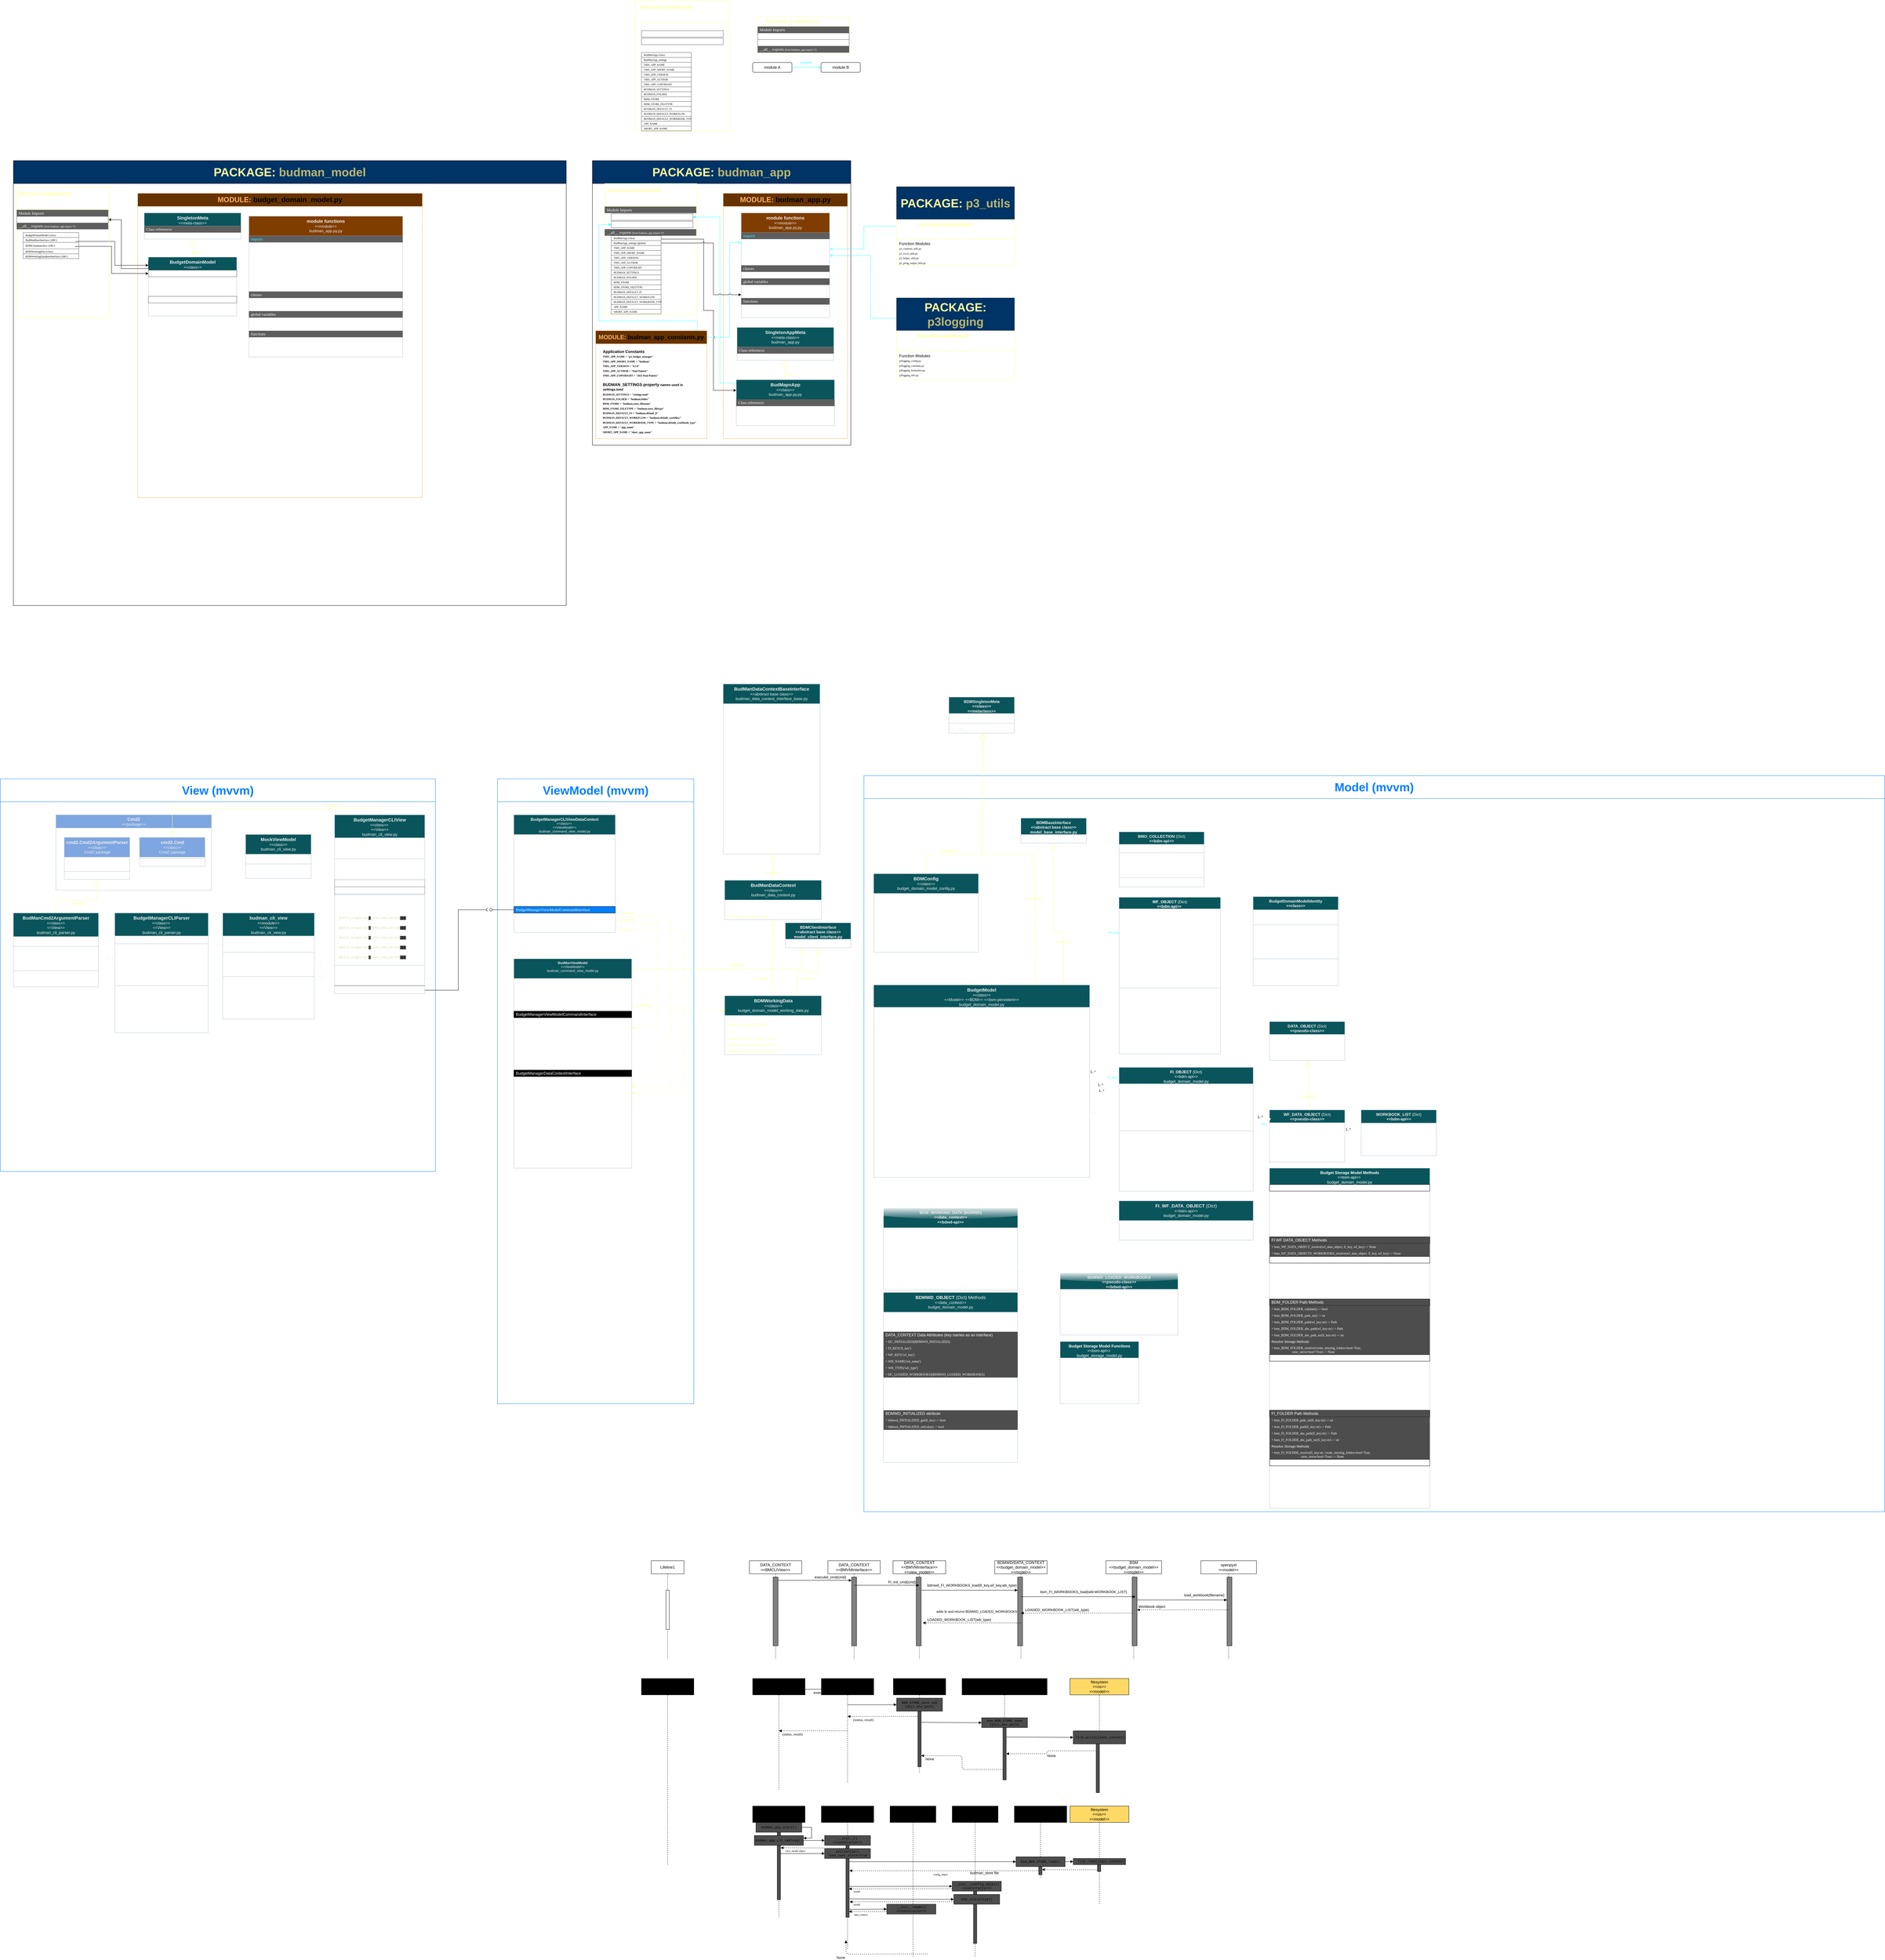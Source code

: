 <mxfile version="27.0.9">
  <diagram id="N458_lr4ttNGEyz7QCCE" name="Page-1">
    <mxGraphModel dx="2525" dy="5079" grid="1" gridSize="10" guides="1" tooltips="1" connect="1" arrows="1" fold="1" page="1" pageScale="1" pageWidth="1100" pageHeight="850" math="0" shadow="0">
      <root>
        <mxCell id="0" />
        <mxCell id="1" parent="0" />
        <mxCell id="yZSgEj6sZusE3E6RH4b0-81" value="&lt;font style=&quot;font-size: 36px; color: rgb(0, 127, 255);&quot;&gt;View (mvvm)&lt;/font&gt;" style="swimlane;whiteSpace=wrap;html=1;startSize=70;strokeColor=#007FFF;" parent="1" vertex="1">
          <mxGeometry x="-1080" y="-1190" width="1330" height="1200" as="geometry" />
        </mxCell>
        <mxCell id="yZSgEj6sZusE3E6RH4b0-40" value="&lt;font style=&quot;font-size: 14px;&quot;&gt;Cmd2&lt;/font&gt;&lt;div&gt;&lt;span style=&quot;font-weight: normal;&quot;&gt;&amp;lt;&amp;lt;package&amp;gt;&amp;gt;&lt;/span&gt;&lt;/div&gt;" style="swimlane;whiteSpace=wrap;html=1;fillColor=#7EA6E0;strokeColor=#BAC8D3;glass=0;fillStyle=solid;align=center;verticalAlign=middle;fontFamily=Helvetica;fontSize=12;fontColor=#EEEEEE;fontStyle=1;labelBackgroundColor=none;startSize=40;" parent="yZSgEj6sZusE3E6RH4b0-81" vertex="1">
          <mxGeometry x="170" y="110" width="475.5" height="230" as="geometry" />
        </mxCell>
        <mxCell id="ek0RcM_BOZHdqfbMIejV-289" value="&lt;font style=&quot;font-size: 14px;&quot;&gt;cmd2.Cmd&lt;/font&gt;&lt;div&gt;&lt;span style=&quot;font-weight: normal;&quot;&gt;&amp;lt;&amp;lt;class&amp;gt;&amp;gt;&lt;/span&gt;&lt;/div&gt;&lt;div&gt;&lt;span style=&quot;font-weight: normal;&quot;&gt;Cmd2 package&lt;/span&gt;&lt;/div&gt;" style="swimlane;fontStyle=1;align=center;verticalAlign=top;childLayout=stackLayout;horizontal=1;startSize=60;horizontalStack=0;resizeParent=1;resizeParentMax=0;resizeLast=0;collapsible=1;marginBottom=0;whiteSpace=wrap;html=1;strokeColor=#BAC8D3;fontColor=#EEEEEE;fillColor=#7EA6E0;labelBackgroundColor=none;fillStyle=solid;" parent="yZSgEj6sZusE3E6RH4b0-40" vertex="1">
          <mxGeometry x="255.5" y="69" width="200" height="88" as="geometry">
            <mxRectangle x="430" y="598" width="140" height="30" as="alternateBounds" />
          </mxGeometry>
        </mxCell>
        <mxCell id="ek0RcM_BOZHdqfbMIejV-293" value="" style="line;strokeWidth=1;fillColor=none;align=left;verticalAlign=middle;spacingTop=-1;spacingLeft=3;spacingRight=3;rotatable=0;labelPosition=right;points=[];portConstraint=eastwest;strokeColor=#BAC8D3;fontColor=#EEEEEE;labelBackgroundColor=none;" parent="ek0RcM_BOZHdqfbMIejV-289" vertex="1">
          <mxGeometry y="60" width="200" height="8" as="geometry" />
        </mxCell>
        <mxCell id="ek0RcM_BOZHdqfbMIejV-294" value="&lt;font style=&quot;color: rgb(255, 255, 255);&quot;&gt;+ cmdLoop()&lt;/font&gt;" style="text;strokeColor=none;fillColor=none;align=left;verticalAlign=middle;spacingLeft=4;spacingRight=4;overflow=hidden;rotatable=0;points=[[0,0.5],[1,0.5]];portConstraint=eastwest;whiteSpace=wrap;html=1;fontColor=#EEEEEE;labelBackgroundColor=none;" parent="ek0RcM_BOZHdqfbMIejV-289" vertex="1">
          <mxGeometry y="68" width="200" height="20" as="geometry" />
        </mxCell>
        <mxCell id="yZSgEj6sZusE3E6RH4b0-24" value="&lt;font style=&quot;font-size: 14px;&quot;&gt;cmd2.Cmd2ArgumentParser&lt;/font&gt;&lt;div&gt;&lt;span style=&quot;font-weight: normal;&quot;&gt;&amp;lt;&amp;lt;class&amp;gt;&amp;gt;&lt;/span&gt;&lt;/div&gt;&lt;div&gt;&lt;span style=&quot;font-weight: normal;&quot;&gt;Cmd2 package&lt;/span&gt;&lt;/div&gt;" style="swimlane;fontStyle=1;align=center;verticalAlign=top;childLayout=stackLayout;horizontal=1;startSize=60;horizontalStack=0;resizeParent=1;resizeParentMax=0;resizeLast=0;collapsible=1;marginBottom=0;whiteSpace=wrap;html=1;strokeColor=#BAC8D3;fontColor=#EEEEEE;fillColor=#7EA6E0;labelBackgroundColor=none;fillStyle=solid;" parent="yZSgEj6sZusE3E6RH4b0-40" vertex="1">
          <mxGeometry x="25.5" y="69" width="200" height="128" as="geometry">
            <mxRectangle x="430" y="598" width="140" height="30" as="alternateBounds" />
          </mxGeometry>
        </mxCell>
        <mxCell id="yZSgEj6sZusE3E6RH4b0-26" value="&lt;font style=&quot;color: rgb(255, 255, 255);&quot;&gt;+ terminal_width&lt;/font&gt;" style="text;strokeColor=none;fillColor=none;align=left;verticalAlign=middle;spacingLeft=4;spacingRight=4;overflow=hidden;rotatable=0;points=[[0,0.5],[1,0.5]];portConstraint=eastwest;whiteSpace=wrap;html=1;fontColor=#EEEEEE;labelBackgroundColor=none;" parent="yZSgEj6sZusE3E6RH4b0-24" vertex="1">
          <mxGeometry y="60" width="200" height="20" as="geometry" />
        </mxCell>
        <mxCell id="yZSgEj6sZusE3E6RH4b0-27" value="&lt;font style=&quot;color: rgb(255, 255, 255);&quot;&gt;+ formatter_classterminal_width&lt;/font&gt;" style="text;strokeColor=none;fillColor=none;align=left;verticalAlign=middle;spacingLeft=4;spacingRight=4;overflow=hidden;rotatable=0;points=[[0,0.5],[1,0.5]];portConstraint=eastwest;whiteSpace=wrap;html=1;fontColor=#EEEEEE;labelBackgroundColor=none;" parent="yZSgEj6sZusE3E6RH4b0-24" vertex="1">
          <mxGeometry y="80" width="200" height="20" as="geometry" />
        </mxCell>
        <mxCell id="yZSgEj6sZusE3E6RH4b0-25" value="" style="line;strokeWidth=1;fillColor=none;align=left;verticalAlign=middle;spacingTop=-1;spacingLeft=3;spacingRight=3;rotatable=0;labelPosition=right;points=[];portConstraint=eastwest;strokeColor=#BAC8D3;fontColor=#EEEEEE;labelBackgroundColor=none;" parent="yZSgEj6sZusE3E6RH4b0-24" vertex="1">
          <mxGeometry y="100" width="200" height="8" as="geometry" />
        </mxCell>
        <mxCell id="yZSgEj6sZusE3E6RH4b0-47" value="&lt;font style=&quot;color: rgb(255, 255, 255);&quot;&gt;+ format_help()&lt;/font&gt;" style="text;strokeColor=none;fillColor=none;align=left;verticalAlign=middle;spacingLeft=4;spacingRight=4;overflow=hidden;rotatable=0;points=[[0,0.5],[1,0.5]];portConstraint=eastwest;whiteSpace=wrap;html=1;fontColor=#EEEEEE;labelBackgroundColor=none;" parent="yZSgEj6sZusE3E6RH4b0-24" vertex="1">
          <mxGeometry y="108" width="200" height="20" as="geometry" />
        </mxCell>
        <mxCell id="yZSgEj6sZusE3E6RH4b0-28" value="&lt;font style=&quot;font-size: 14px;&quot;&gt;BudManCmd2ArgumentParser&lt;/font&gt;&lt;div&gt;&lt;span style=&quot;font-weight: normal;&quot;&gt;&amp;lt;&amp;lt;class&amp;gt;&amp;gt;&lt;/span&gt;&lt;/div&gt;&lt;div&gt;&lt;span style=&quot;font-weight: normal;&quot;&gt;&amp;lt;&amp;lt;View&amp;gt;&amp;gt;&lt;/span&gt;&lt;/div&gt;&lt;div&gt;&lt;/div&gt;&lt;span style=&quot;font-weight: 400;&quot;&gt;budman_cli_parser.py&lt;/span&gt;" style="swimlane;fontStyle=1;align=center;verticalAlign=top;childLayout=stackLayout;horizontal=1;startSize=72;horizontalStack=0;resizeParent=1;resizeParentMax=0;resizeLast=0;collapsible=1;marginBottom=0;whiteSpace=wrap;html=1;strokeColor=#BAC8D3;fontColor=#EEEEEE;fillColor=#09555B;labelBackgroundColor=none;" parent="yZSgEj6sZusE3E6RH4b0-81" vertex="1">
          <mxGeometry x="40" y="410" width="260" height="226" as="geometry">
            <mxRectangle x="430" y="598" width="140" height="30" as="alternateBounds" />
          </mxGeometry>
        </mxCell>
        <mxCell id="yZSgEj6sZusE3E6RH4b0-29" value="&lt;font style=&quot;color: rgb(255, 255, 255);&quot;&gt;Class Variables&lt;/font&gt;" style="text;strokeColor=none;fillColor=none;align=left;verticalAlign=top;spacingLeft=4;spacingRight=4;overflow=hidden;rotatable=0;points=[[0,0.5],[1,0.5]];portConstraint=eastwest;whiteSpace=wrap;html=1;fontColor=#EEEEEE;labelBackgroundColor=none;" parent="yZSgEj6sZusE3E6RH4b0-28" vertex="1">
          <mxGeometry y="72" width="260" height="26" as="geometry" />
        </mxCell>
        <mxCell id="yZSgEj6sZusE3E6RH4b0-32" value="" style="line;strokeWidth=1;fillColor=none;align=left;verticalAlign=middle;spacingTop=-1;spacingLeft=3;spacingRight=3;rotatable=0;labelPosition=right;points=[];portConstraint=eastwest;strokeColor=#BAC8D3;fontColor=#EEEEEE;labelBackgroundColor=none;" parent="yZSgEj6sZusE3E6RH4b0-28" vertex="1">
          <mxGeometry y="98" width="260" height="8" as="geometry" />
        </mxCell>
        <mxCell id="yZSgEj6sZusE3E6RH4b0-44" value="&lt;font style=&quot;color: rgb(255, 255, 255);&quot;&gt;Object Properties&lt;/font&gt;" style="text;strokeColor=none;fillColor=none;align=left;verticalAlign=top;spacingLeft=4;spacingRight=4;overflow=hidden;rotatable=0;points=[[0,0.5],[1,0.5]];portConstraint=eastwest;whiteSpace=wrap;html=1;fontColor=#EEEEEE;labelBackgroundColor=none;" parent="yZSgEj6sZusE3E6RH4b0-28" vertex="1">
          <mxGeometry y="106" width="260" height="26" as="geometry" />
        </mxCell>
        <mxCell id="yZSgEj6sZusE3E6RH4b0-33" value="&lt;font style=&quot;color: rgb(255, 255, 255);&quot;&gt;+ terminal_width : int&amp;nbsp;&lt;/font&gt;" style="text;strokeColor=none;fillColor=none;align=left;verticalAlign=middle;spacingLeft=4;spacingRight=4;overflow=hidden;rotatable=0;points=[[0,0.5],[1,0.5]];portConstraint=eastwest;whiteSpace=wrap;html=1;fontColor=#EEEEEE;labelBackgroundColor=none;fontSize=10;" parent="yZSgEj6sZusE3E6RH4b0-28" vertex="1">
          <mxGeometry y="132" width="260" height="20" as="geometry" />
        </mxCell>
        <mxCell id="yZSgEj6sZusE3E6RH4b0-52" value="&lt;font style=&quot;color: rgb(255, 255, 255);&quot;&gt;+ formatter_class&amp;nbsp; :argparse.formatterHelpFormatter&amp;nbsp;&lt;/font&gt;" style="text;strokeColor=none;fillColor=none;align=left;verticalAlign=middle;spacingLeft=4;spacingRight=4;overflow=hidden;rotatable=0;points=[[0,0.5],[1,0.5]];portConstraint=eastwest;whiteSpace=wrap;html=1;fontColor=#EEEEEE;labelBackgroundColor=none;fontSize=10;" parent="yZSgEj6sZusE3E6RH4b0-28" vertex="1">
          <mxGeometry y="152" width="260" height="20" as="geometry" />
        </mxCell>
        <mxCell id="yZSgEj6sZusE3E6RH4b0-46" value="" style="line;strokeWidth=1;fillColor=none;align=left;verticalAlign=middle;spacingTop=-1;spacingLeft=3;spacingRight=3;rotatable=0;labelPosition=right;points=[];portConstraint=eastwest;strokeColor=#BAC8D3;fontColor=#EEEEEE;labelBackgroundColor=none;" parent="yZSgEj6sZusE3E6RH4b0-28" vertex="1">
          <mxGeometry y="172" width="260" height="8" as="geometry" />
        </mxCell>
        <mxCell id="yZSgEj6sZusE3E6RH4b0-45" value="&lt;font style=&quot;color: rgb(255, 255, 255);&quot;&gt;Object&lt;/font&gt;&lt;span style=&quot;color: rgb(255, 255, 255); background-color: transparent;&quot;&gt;&amp;nbsp;Methods&lt;/span&gt;" style="text;strokeColor=none;fillColor=none;align=left;verticalAlign=top;spacingLeft=4;spacingRight=4;overflow=hidden;rotatable=0;points=[[0,0.5],[1,0.5]];portConstraint=eastwest;whiteSpace=wrap;html=1;fontColor=#EEEEEE;labelBackgroundColor=none;" parent="yZSgEj6sZusE3E6RH4b0-28" vertex="1">
          <mxGeometry y="180" width="260" height="26" as="geometry" />
        </mxCell>
        <mxCell id="yZSgEj6sZusE3E6RH4b0-34" value="&lt;font style=&quot;color: rgb(255, 255, 255);&quot;&gt;+ format_help()&lt;/font&gt;" style="text;strokeColor=none;fillColor=none;align=left;verticalAlign=middle;spacingLeft=4;spacingRight=4;overflow=hidden;rotatable=0;points=[[0,0.5],[1,0.5]];portConstraint=eastwest;whiteSpace=wrap;html=1;fontColor=#EEEEEE;labelBackgroundColor=none;fontSize=10;" parent="yZSgEj6sZusE3E6RH4b0-28" vertex="1">
          <mxGeometry y="206" width="260" height="20" as="geometry" />
        </mxCell>
        <mxCell id="yZSgEj6sZusE3E6RH4b0-35" value="&lt;font style=&quot;color: rgb(255, 255, 153);&quot;&gt;Extends&lt;/font&gt;" style="endArrow=block;endSize=16;endFill=0;html=1;rounded=0;strokeColor=#FFFF99;fontColor=#FFFF99;entryX=0.5;entryY=1;entryDx=0;entryDy=0;labelBackgroundColor=none;exitX=0.5;exitY=0;exitDx=0;exitDy=0;edgeStyle=orthogonalEdgeStyle;align=center;verticalAlign=middle;fontFamily=Helvetica;fontSize=11;" parent="yZSgEj6sZusE3E6RH4b0-81" source="yZSgEj6sZusE3E6RH4b0-28" target="yZSgEj6sZusE3E6RH4b0-24" edge="1">
          <mxGeometry x="-0.037" y="-10" width="160" relative="1" as="geometry">
            <mxPoint x="499.5" y="326" as="sourcePoint" />
            <mxPoint x="499.5" y="224" as="targetPoint" />
            <mxPoint as="offset" />
            <Array as="points">
              <mxPoint x="170" y="370" />
              <mxPoint x="295" y="370" />
            </Array>
          </mxGeometry>
        </mxCell>
        <mxCell id="yZSgEj6sZusE3E6RH4b0-53" value="&lt;font style=&quot;font-size: 14px;&quot;&gt;budman_cli_view&lt;/font&gt;&lt;div&gt;&lt;span style=&quot;font-weight: normal;&quot;&gt;&amp;lt;&amp;lt;module&amp;gt;&amp;gt;&lt;/span&gt;&lt;/div&gt;&lt;div&gt;&lt;span style=&quot;font-weight: normal;&quot;&gt;&amp;lt;&amp;lt;View&amp;gt;&amp;gt;&lt;/span&gt;&lt;/div&gt;&lt;div&gt;&lt;span style=&quot;font-weight: normal;&quot;&gt;budman_cli_view.py&lt;/span&gt;&lt;/div&gt;" style="swimlane;fontStyle=1;align=center;verticalAlign=top;childLayout=stackLayout;horizontal=1;startSize=70;horizontalStack=0;resizeParent=1;resizeParentMax=0;resizeLast=0;collapsible=1;marginBottom=0;whiteSpace=wrap;html=1;strokeColor=#BAC8D3;fontColor=#EEEEEE;fillColor=#09555B;labelBackgroundColor=none;" parent="yZSgEj6sZusE3E6RH4b0-81" vertex="1">
          <mxGeometry x="680" y="410" width="280" height="324" as="geometry">
            <mxRectangle x="430" y="598" width="140" height="30" as="alternateBounds" />
          </mxGeometry>
        </mxCell>
        <mxCell id="yZSgEj6sZusE3E6RH4b0-54" value="&lt;font style=&quot;color: rgb(255, 255, 255);&quot;&gt;Module Variables&lt;/font&gt;" style="text;strokeColor=none;fillColor=none;align=left;verticalAlign=middle;spacingLeft=4;spacingRight=4;overflow=hidden;rotatable=0;points=[[0,0.5],[1,0.5]];portConstraint=eastwest;whiteSpace=wrap;html=1;fontColor=#EEEEEE;labelBackgroundColor=none;" parent="yZSgEj6sZusE3E6RH4b0-53" vertex="1">
          <mxGeometry y="70" width="280" height="26" as="geometry" />
        </mxCell>
        <mxCell id="yZSgEj6sZusE3E6RH4b0-58" value="&lt;font style=&quot;color: rgb(255, 255, 255); font-size: 10px;&quot;&gt;+ cli_parser&amp;nbsp; : BudgetManagerCLIParser&amp;nbsp;&lt;/font&gt;" style="text;strokeColor=none;fillColor=none;align=left;verticalAlign=middle;spacingLeft=4;spacingRight=4;overflow=hidden;rotatable=0;points=[[0,0.5],[1,0.5]];portConstraint=eastwest;whiteSpace=wrap;html=1;fontColor=#EEEEEE;labelBackgroundColor=none;" parent="yZSgEj6sZusE3E6RH4b0-53" vertex="1">
          <mxGeometry y="96" width="280" height="20" as="geometry" />
        </mxCell>
        <mxCell id="yZSgEj6sZusE3E6RH4b0-55" value="" style="line;strokeWidth=1;fillColor=none;align=left;verticalAlign=middle;spacingTop=-1;spacingLeft=3;spacingRight=3;rotatable=0;labelPosition=right;points=[];portConstraint=eastwest;strokeColor=#BAC8D3;fontColor=#EEEEEE;labelBackgroundColor=none;" parent="yZSgEj6sZusE3E6RH4b0-53" vertex="1">
          <mxGeometry y="116" width="280" height="8" as="geometry" />
        </mxCell>
        <mxCell id="yZSgEj6sZusE3E6RH4b0-56" value="&lt;font style=&quot;color: rgb(255, 255, 255);&quot;&gt;Classes&lt;/font&gt;" style="text;strokeColor=none;fillColor=none;align=left;verticalAlign=middle;spacingLeft=4;spacingRight=4;overflow=hidden;rotatable=0;points=[[0,0.5],[1,0.5]];portConstraint=eastwest;whiteSpace=wrap;html=1;fontColor=#EEEEEE;labelBackgroundColor=none;" parent="yZSgEj6sZusE3E6RH4b0-53" vertex="1">
          <mxGeometry y="124" width="280" height="26" as="geometry" />
        </mxCell>
        <mxCell id="yZSgEj6sZusE3E6RH4b0-70" value="&lt;font style=&quot;color: rgb(255, 255, 255);&quot;&gt;+ MockViewModel&lt;/font&gt;" style="text;strokeColor=none;fillColor=none;align=left;verticalAlign=middle;spacingLeft=4;spacingRight=4;overflow=hidden;rotatable=0;points=[[0,0.5],[1,0.5]];portConstraint=eastwest;whiteSpace=wrap;html=1;fontColor=#EEEEEE;labelBackgroundColor=none;fontSize=10;" parent="yZSgEj6sZusE3E6RH4b0-53" vertex="1">
          <mxGeometry y="150" width="280" height="20" as="geometry" />
        </mxCell>
        <mxCell id="yZSgEj6sZusE3E6RH4b0-69" value="&lt;font style=&quot;color: rgb(255, 255, 255);&quot;&gt;+ BudgetManagerCLIView&lt;/font&gt;" style="text;strokeColor=none;fillColor=none;align=left;verticalAlign=middle;spacingLeft=4;spacingRight=4;overflow=hidden;rotatable=0;points=[[0,0.5],[1,0.5]];portConstraint=eastwest;whiteSpace=wrap;html=1;fontColor=#EEEEEE;labelBackgroundColor=none;fontSize=10;" parent="yZSgEj6sZusE3E6RH4b0-53" vertex="1">
          <mxGeometry y="170" width="280" height="20" as="geometry" />
        </mxCell>
        <mxCell id="yZSgEj6sZusE3E6RH4b0-59" value="" style="line;strokeWidth=1;fillColor=none;align=left;verticalAlign=middle;spacingTop=-1;spacingLeft=3;spacingRight=3;rotatable=0;labelPosition=right;points=[];portConstraint=eastwest;strokeColor=#BAC8D3;fontColor=#EEEEEE;labelBackgroundColor=none;" parent="yZSgEj6sZusE3E6RH4b0-53" vertex="1">
          <mxGeometry y="190" width="280" height="8" as="geometry" />
        </mxCell>
        <mxCell id="yZSgEj6sZusE3E6RH4b0-60" value="&lt;font color=&quot;#ffffff&quot;&gt;Module Functions&lt;/font&gt;" style="text;strokeColor=none;fillColor=none;align=left;verticalAlign=middle;spacingLeft=4;spacingRight=4;overflow=hidden;rotatable=0;points=[[0,0.5],[1,0.5]];portConstraint=eastwest;whiteSpace=wrap;html=1;fontColor=#EEEEEE;labelBackgroundColor=none;" parent="yZSgEj6sZusE3E6RH4b0-53" vertex="1">
          <mxGeometry y="198" width="280" height="26" as="geometry" />
        </mxCell>
        <mxCell id="yZSgEj6sZusE3E6RH4b0-301" value="&lt;font style=&quot;color: rgb(255, 255, 255);&quot;&gt;+ init_cmd_parser() - &amp;gt;&amp;nbsp;&lt;/font&gt;&lt;span style=&quot;color: rgb(255, 255, 255); font-family: &amp;quot;Lucida Console&amp;quot;;&quot;&gt;BudManCmd2ArgumentParser&lt;/span&gt;" style="text;strokeColor=none;fillColor=none;align=left;verticalAlign=middle;spacingLeft=4;spacingRight=4;overflow=hidden;rotatable=0;points=[[0,0.5],[1,0.5]];portConstraint=eastwest;whiteSpace=wrap;html=1;fontColor=#EEEEEE;labelBackgroundColor=none;fontSize=10;" parent="yZSgEj6sZusE3E6RH4b0-53" vertex="1">
          <mxGeometry y="224" width="280" height="20" as="geometry" />
        </mxCell>
        <mxCell id="yZSgEj6sZusE3E6RH4b0-302" value="&lt;font style=&quot;color: rgb(255, 255, 255);&quot;&gt;+ show_cmd_parser()&lt;/font&gt;&lt;font style=&quot;color: rgb(255, 255, 255);&quot;&gt;&amp;nbsp;- &amp;gt;&amp;nbsp;&lt;/font&gt;&lt;span style=&quot;color: rgb(255, 255, 255); font-family: &amp;quot;Lucida Console&amp;quot;;&quot;&gt;BudManCmd2ArgumentParser&lt;/span&gt;" style="text;strokeColor=none;fillColor=none;align=left;verticalAlign=middle;spacingLeft=4;spacingRight=4;overflow=hidden;rotatable=0;points=[[0,0.5],[1,0.5]];portConstraint=eastwest;whiteSpace=wrap;html=1;fontColor=#EEEEEE;labelBackgroundColor=none;fontSize=10;" parent="yZSgEj6sZusE3E6RH4b0-53" vertex="1">
          <mxGeometry y="244" width="280" height="20" as="geometry" />
        </mxCell>
        <mxCell id="yZSgEj6sZusE3E6RH4b0-303" value="&lt;font style=&quot;color: rgb(255, 255, 255);&quot;&gt;+ load_cmd_parser()&lt;/font&gt;&lt;font style=&quot;color: rgb(255, 255, 255);&quot;&gt;&amp;nbsp;- &amp;gt;&amp;nbsp;&lt;/font&gt;&lt;span style=&quot;color: rgb(255, 255, 255); font-family: &amp;quot;Lucida Console&amp;quot;;&quot;&gt;BudManCmd2ArgumentParser&lt;/span&gt;" style="text;strokeColor=none;fillColor=none;align=left;verticalAlign=middle;spacingLeft=4;spacingRight=4;overflow=hidden;rotatable=0;points=[[0,0.5],[1,0.5]];portConstraint=eastwest;whiteSpace=wrap;html=1;fontColor=#EEEEEE;labelBackgroundColor=none;fontSize=10;" parent="yZSgEj6sZusE3E6RH4b0-53" vertex="1">
          <mxGeometry y="264" width="280" height="20" as="geometry" />
        </mxCell>
        <mxCell id="yZSgEj6sZusE3E6RH4b0-304" value="&lt;font style=&quot;color: rgb(255, 255, 255);&quot;&gt;+ save_cmd_parser()&lt;/font&gt;&lt;font style=&quot;color: rgb(255, 255, 255);&quot;&gt;&amp;nbsp;- &amp;gt;&amp;nbsp;&lt;/font&gt;&lt;span style=&quot;color: rgb(255, 255, 255); font-family: &amp;quot;Lucida Console&amp;quot;;&quot;&gt;BudManCmd2ArgumentParser&lt;/span&gt;" style="text;strokeColor=none;fillColor=none;align=left;verticalAlign=middle;spacingLeft=4;spacingRight=4;overflow=hidden;rotatable=0;points=[[0,0.5],[1,0.5]];portConstraint=eastwest;whiteSpace=wrap;html=1;fontColor=#EEEEEE;labelBackgroundColor=none;fontSize=10;" parent="yZSgEj6sZusE3E6RH4b0-53" vertex="1">
          <mxGeometry y="284" width="280" height="20" as="geometry" />
        </mxCell>
        <mxCell id="yZSgEj6sZusE3E6RH4b0-305" value="&lt;font style=&quot;color: rgb(255, 255, 255);&quot;&gt;+ val_cmd_parser()&lt;/font&gt;&lt;font style=&quot;color: rgb(255, 255, 255);&quot;&gt;&amp;nbsp;- &amp;gt;&amp;nbsp;&lt;/font&gt;&lt;span style=&quot;color: rgb(255, 255, 255); font-family: &amp;quot;Lucida Console&amp;quot;;&quot;&gt;BudManCmd2ArgumentParser&lt;/span&gt;" style="text;strokeColor=none;fillColor=none;align=left;verticalAlign=middle;spacingLeft=4;spacingRight=4;overflow=hidden;rotatable=0;points=[[0,0.5],[1,0.5]];portConstraint=eastwest;whiteSpace=wrap;html=1;fontColor=#EEEEEE;labelBackgroundColor=none;fontSize=10;" parent="yZSgEj6sZusE3E6RH4b0-53" vertex="1">
          <mxGeometry y="304" width="280" height="20" as="geometry" />
        </mxCell>
        <mxCell id="ek0RcM_BOZHdqfbMIejV-274" value="&lt;font style=&quot;font-size: 14px;&quot;&gt;MockViewModel&lt;/font&gt;&lt;div&gt;&lt;span style=&quot;font-weight: normal;&quot;&gt;&amp;lt;&amp;lt;class&amp;gt;&amp;gt;&lt;/span&gt;&lt;/div&gt;&lt;div&gt;&lt;span style=&quot;font-weight: normal;&quot;&gt;budman_cli_view.py&lt;/span&gt;&lt;/div&gt;" style="swimlane;fontStyle=1;align=center;verticalAlign=top;childLayout=stackLayout;horizontal=1;startSize=60;horizontalStack=0;resizeParent=1;resizeParentMax=0;resizeLast=0;collapsible=1;marginBottom=0;whiteSpace=wrap;html=1;strokeColor=#BAC8D3;fontColor=#EEEEEE;fillColor=#09555B;labelBackgroundColor=none;" parent="yZSgEj6sZusE3E6RH4b0-81" vertex="1">
          <mxGeometry x="750" y="170" width="200" height="134" as="geometry">
            <mxRectangle x="430" y="598" width="140" height="30" as="alternateBounds" />
          </mxGeometry>
        </mxCell>
        <mxCell id="ek0RcM_BOZHdqfbMIejV-278" value="&lt;font style=&quot;color: rgb(255, 255, 255);&quot;&gt;Class Variables&lt;/font&gt;" style="text;strokeColor=none;fillColor=none;align=left;verticalAlign=top;spacingLeft=4;spacingRight=4;overflow=hidden;rotatable=0;points=[[0,0.5],[1,0.5]];portConstraint=eastwest;whiteSpace=wrap;html=1;fontColor=#EEEEEE;labelBackgroundColor=none;" parent="ek0RcM_BOZHdqfbMIejV-274" vertex="1">
          <mxGeometry y="60" width="200" height="26" as="geometry" />
        </mxCell>
        <mxCell id="ek0RcM_BOZHdqfbMIejV-276" value="" style="line;strokeWidth=1;fillColor=none;align=left;verticalAlign=middle;spacingTop=-1;spacingLeft=3;spacingRight=3;rotatable=0;labelPosition=right;points=[];portConstraint=eastwest;strokeColor=#BAC8D3;fontColor=#EEEEEE;labelBackgroundColor=none;" parent="ek0RcM_BOZHdqfbMIejV-274" vertex="1">
          <mxGeometry y="86" width="200" height="8" as="geometry" />
        </mxCell>
        <mxCell id="ek0RcM_BOZHdqfbMIejV-277" value="&lt;font style=&quot;color: rgb(255, 255, 255);&quot;&gt;__getattr__()&lt;/font&gt;" style="text;strokeColor=none;fillColor=none;align=left;verticalAlign=middle;spacingLeft=4;spacingRight=4;overflow=hidden;rotatable=0;points=[[0,0.5],[1,0.5]];portConstraint=eastwest;whiteSpace=wrap;html=1;fontColor=#EEEEEE;labelBackgroundColor=none;fontSize=10;" parent="ek0RcM_BOZHdqfbMIejV-274" vertex="1">
          <mxGeometry y="94" width="200" height="20" as="geometry" />
        </mxCell>
        <mxCell id="ek0RcM_BOZHdqfbMIejV-280" value="&lt;font style=&quot;color: rgb(255, 255, 255);&quot;&gt;__setattr__()&lt;/font&gt;" style="text;strokeColor=none;fillColor=none;align=left;verticalAlign=middle;spacingLeft=4;spacingRight=4;overflow=hidden;rotatable=0;points=[[0,0.5],[1,0.5]];portConstraint=eastwest;whiteSpace=wrap;html=1;fontColor=#EEEEEE;labelBackgroundColor=none;fontSize=10;" parent="ek0RcM_BOZHdqfbMIejV-274" vertex="1">
          <mxGeometry y="114" width="200" height="20" as="geometry" />
        </mxCell>
        <mxCell id="yZSgEj6sZusE3E6RH4b0-74" value="" style="endArrow=block;endFill=1;html=1;edgeStyle=orthogonalEdgeStyle;align=left;verticalAlign=top;rounded=0;strokeColor=#FFFFFF;jumpStyle=arc;exitX=1;exitY=0.5;exitDx=0;exitDy=0;entryX=1;entryY=0.25;entryDx=0;entryDy=0;" parent="yZSgEj6sZusE3E6RH4b0-81" source="yZSgEj6sZusE3E6RH4b0-70" target="ek0RcM_BOZHdqfbMIejV-274" edge="1">
          <mxGeometry x="-1" relative="1" as="geometry">
            <mxPoint x="1450" y="430" as="sourcePoint" />
            <mxPoint x="1385" y="640" as="targetPoint" />
            <Array as="points">
              <mxPoint x="990" y="570" />
              <mxPoint x="990" y="203" />
            </Array>
          </mxGeometry>
        </mxCell>
        <mxCell id="yZSgEj6sZusE3E6RH4b0-75" value="1..1" style="edgeLabel;resizable=0;html=1;align=left;verticalAlign=bottom;strokeColor=#BAC8D3;fontColor=#EEEEEE;fillColor=#09555B;" parent="yZSgEj6sZusE3E6RH4b0-74" connectable="0" vertex="1">
          <mxGeometry x="-1" relative="1" as="geometry">
            <mxPoint as="offset" />
          </mxGeometry>
        </mxCell>
        <mxCell id="yZSgEj6sZusE3E6RH4b0-76" value="" style="edgeLabel;html=1;align=center;verticalAlign=middle;resizable=0;points=[];strokeColor=#BAC8D3;fontColor=#EEEEEE;fillColor=#09555B;" parent="yZSgEj6sZusE3E6RH4b0-74" vertex="1" connectable="0">
          <mxGeometry x="-0.614" y="-2" relative="1" as="geometry">
            <mxPoint as="offset" />
          </mxGeometry>
        </mxCell>
        <mxCell id="yZSgEj6sZusE3E6RH4b0-5" value="&lt;font style=&quot;font-size: 14px;&quot;&gt;BudgetManagerCLIParser&lt;/font&gt;&lt;div&gt;&lt;span style=&quot;font-weight: normal;&quot;&gt;&amp;lt;&amp;lt;class&amp;gt;&amp;gt;&amp;nbsp;&lt;/span&gt;&lt;/div&gt;&lt;div&gt;&lt;span style=&quot;font-weight: normal;&quot;&gt;&amp;lt;&amp;lt;View&amp;gt;&amp;gt;&lt;/span&gt;&lt;/div&gt;&lt;div&gt;&lt;span style=&quot;font-weight: 400;&quot;&gt;budman_cli_parser.py&lt;/span&gt;&lt;span style=&quot;font-weight: normal;&quot;&gt;&lt;/span&gt;&lt;/div&gt;" style="swimlane;fontStyle=1;align=center;verticalAlign=top;childLayout=stackLayout;horizontal=1;startSize=70;horizontalStack=0;resizeParent=1;resizeParentMax=0;resizeLast=0;collapsible=1;marginBottom=0;whiteSpace=wrap;html=1;strokeColor=#BAC8D3;fontColor=#EEEEEE;fillColor=#09555B;labelBackgroundColor=none;" parent="yZSgEj6sZusE3E6RH4b0-81" vertex="1">
          <mxGeometry x="350" y="410" width="285.5" height="366" as="geometry">
            <mxRectangle x="430" y="598" width="140" height="30" as="alternateBounds" />
          </mxGeometry>
        </mxCell>
        <mxCell id="yZSgEj6sZusE3E6RH4b0-6" value="&lt;font style=&quot;color: rgb(255, 255, 255);&quot;&gt;Class Variables&lt;/font&gt;" style="text;strokeColor=none;fillColor=none;align=left;verticalAlign=middle;spacingLeft=4;spacingRight=4;overflow=hidden;rotatable=0;points=[[0,0.5],[1,0.5]];portConstraint=eastwest;whiteSpace=wrap;html=1;fontColor=#EEEEEE;fontFamily=Lucida Console;labelBackgroundColor=none;" parent="yZSgEj6sZusE3E6RH4b0-5" vertex="1">
          <mxGeometry y="70" width="285.5" height="20" as="geometry" />
        </mxCell>
        <mxCell id="yZSgEj6sZusE3E6RH4b0-13" value="" style="line;strokeWidth=1;fillColor=none;align=left;verticalAlign=middle;spacingTop=-1;spacingLeft=3;spacingRight=3;rotatable=0;labelPosition=right;points=[];portConstraint=eastwest;strokeColor=#BAC8D3;fontColor=#EEEEEE;labelBackgroundColor=none;" parent="yZSgEj6sZusE3E6RH4b0-5" vertex="1">
          <mxGeometry y="90" width="285.5" height="8" as="geometry" />
        </mxCell>
        <mxCell id="yZSgEj6sZusE3E6RH4b0-14" value="&lt;font style=&quot;color: rgb(255, 255, 255);&quot;&gt;Object Properties&lt;/font&gt;" style="text;strokeColor=none;fillColor=none;align=left;verticalAlign=middle;spacingLeft=4;spacingRight=4;overflow=hidden;rotatable=0;points=[[0,0.5],[1,0.5]];portConstraint=eastwest;whiteSpace=wrap;html=1;fontColor=#EEEEEE;fontFamily=Lucida Console;labelBackgroundColor=none;" parent="yZSgEj6sZusE3E6RH4b0-5" vertex="1">
          <mxGeometry y="98" width="285.5" height="20" as="geometry" />
        </mxCell>
        <mxCell id="yZSgEj6sZusE3E6RH4b0-10" value="&lt;font style=&quot;color: rgb(255, 255, 255);&quot;&gt;+ init_cmd_parser :&amp;nbsp;&lt;/font&gt;&lt;span style=&quot;color: rgb(255, 255, 255);&quot;&gt;BudManCmd2ArgumentParser&lt;/span&gt;" style="text;strokeColor=none;fillColor=none;align=left;verticalAlign=middle;spacingLeft=4;spacingRight=4;overflow=hidden;rotatable=0;points=[[0,0.5],[1,0.5]];portConstraint=eastwest;whiteSpace=wrap;html=1;fontColor=#EEEEEE;fontFamily=Lucida Console;labelBackgroundColor=none;fontSize=10;" parent="yZSgEj6sZusE3E6RH4b0-5" vertex="1">
          <mxGeometry y="118" width="285.5" height="20" as="geometry" />
        </mxCell>
        <mxCell id="yZSgEj6sZusE3E6RH4b0-9" value="&lt;font style=&quot;color: rgb(255, 255, 255);&quot;&gt;+ show_cmd_parser : BudManCmd2ArgumentParser&lt;/font&gt;" style="text;strokeColor=none;fillColor=none;align=left;verticalAlign=middle;spacingLeft=4;spacingRight=4;overflow=hidden;rotatable=0;points=[[0,0.5],[1,0.5]];portConstraint=eastwest;whiteSpace=wrap;html=1;fontColor=#EEEEEE;fontFamily=Lucida Console;labelBackgroundColor=none;fontSize=10;" parent="yZSgEj6sZusE3E6RH4b0-5" vertex="1">
          <mxGeometry y="138" width="285.5" height="20" as="geometry" />
        </mxCell>
        <mxCell id="yZSgEj6sZusE3E6RH4b0-11" value="&lt;font style=&quot;color: rgb(255, 255, 255);&quot;&gt;+ load_cmd_parser :&amp;nbsp;&lt;/font&gt;&lt;span style=&quot;color: rgb(255, 255, 255);&quot;&gt;BudManCmd2ArgumentParser&lt;/span&gt;" style="text;strokeColor=none;fillColor=none;align=left;verticalAlign=middle;spacingLeft=4;spacingRight=4;overflow=hidden;rotatable=0;points=[[0,0.5],[1,0.5]];portConstraint=eastwest;whiteSpace=wrap;html=1;fontColor=#EEEEEE;fontFamily=Lucida Console;labelBackgroundColor=none;fontSize=10;" parent="yZSgEj6sZusE3E6RH4b0-5" vertex="1">
          <mxGeometry y="158" width="285.5" height="20" as="geometry" />
        </mxCell>
        <mxCell id="yZSgEj6sZusE3E6RH4b0-12" value="&lt;font style=&quot;color: rgb(255, 255, 255);&quot;&gt;+ save_cmd_parser :&amp;nbsp;&lt;/font&gt;&lt;span style=&quot;color: rgb(255, 255, 255);&quot;&gt;BudManCmd2ArgumentParser&lt;/span&gt;" style="text;strokeColor=none;fillColor=none;align=left;verticalAlign=middle;spacingLeft=4;spacingRight=4;overflow=hidden;rotatable=0;points=[[0,0.5],[1,0.5]];portConstraint=eastwest;whiteSpace=wrap;html=1;fontColor=#EEEEEE;fontFamily=Lucida Console;labelBackgroundColor=none;fontSize=10;" parent="yZSgEj6sZusE3E6RH4b0-5" vertex="1">
          <mxGeometry y="178" width="285.5" height="20" as="geometry" />
        </mxCell>
        <mxCell id="yZSgEj6sZusE3E6RH4b0-15" value="&lt;font style=&quot;color: rgb(255, 255, 255);&quot;&gt;+ val_cmd_parser :&amp;nbsp;&lt;/font&gt;&lt;span style=&quot;color: rgb(255, 255, 255);&quot;&gt;BudManCmd2ArgumentParser&lt;/span&gt;" style="text;strokeColor=none;fillColor=none;align=left;verticalAlign=middle;spacingLeft=4;spacingRight=4;overflow=hidden;rotatable=0;points=[[0,0.5],[1,0.5]];portConstraint=eastwest;whiteSpace=wrap;html=1;fontColor=#EEEEEE;fontFamily=Lucida Console;labelBackgroundColor=none;fontSize=10;" parent="yZSgEj6sZusE3E6RH4b0-5" vertex="1">
          <mxGeometry y="198" width="285.5" height="20" as="geometry" />
        </mxCell>
        <mxCell id="yZSgEj6sZusE3E6RH4b0-18" value="" style="line;strokeWidth=1;fillColor=none;align=left;verticalAlign=middle;spacingTop=-1;spacingLeft=3;spacingRight=3;rotatable=0;labelPosition=right;points=[];portConstraint=eastwest;strokeColor=#BAC8D3;fontColor=#EEEEEE;labelBackgroundColor=none;" parent="yZSgEj6sZusE3E6RH4b0-5" vertex="1">
          <mxGeometry y="218" width="285.5" height="8" as="geometry" />
        </mxCell>
        <mxCell id="yZSgEj6sZusE3E6RH4b0-19" value="&lt;font style=&quot;color: rgb(255, 255, 255);&quot;&gt;Object Methods&lt;/font&gt;" style="text;strokeColor=none;fillColor=none;align=left;verticalAlign=middle;spacingLeft=4;spacingRight=4;overflow=hidden;rotatable=0;points=[[0,0.5],[1,0.5]];portConstraint=eastwest;whiteSpace=wrap;html=1;fontColor=#EEEEEE;labelBackgroundColor=none;" parent="yZSgEj6sZusE3E6RH4b0-5" vertex="1">
          <mxGeometry y="226" width="285.5" height="20" as="geometry" />
        </mxCell>
        <mxCell id="yZSgEj6sZusE3E6RH4b0-20" value="&lt;font style=&quot;color: rgb(255, 255, 255);&quot;&gt;+ __init__()&lt;/font&gt;" style="text;strokeColor=none;fillColor=none;align=left;verticalAlign=middle;spacingLeft=4;spacingRight=4;overflow=hidden;rotatable=0;points=[[0,0.5],[1,0.5]];portConstraint=eastwest;whiteSpace=wrap;html=1;fontColor=#EEEEEE;labelBackgroundColor=none;fontFamily=Lucida Console;fontSize=10;" parent="yZSgEj6sZusE3E6RH4b0-5" vertex="1">
          <mxGeometry y="246" width="285.5" height="20" as="geometry" />
        </mxCell>
        <mxCell id="yZSgEj6sZusE3E6RH4b0-21" value="&lt;font style=&quot;color: rgb(255, 255, 255);&quot;&gt;+ init_cmd_setup()&lt;br&gt;&lt;/font&gt;" style="text;strokeColor=none;fillColor=none;align=left;verticalAlign=top;spacingLeft=4;spacingRight=4;overflow=hidden;rotatable=0;points=[[0,0.5],[1,0.5]];portConstraint=eastwest;whiteSpace=wrap;html=1;fontColor=#EEEEEE;labelBackgroundColor=none;fontFamily=Lucida Console;fontSize=10;" parent="yZSgEj6sZusE3E6RH4b0-5" vertex="1">
          <mxGeometry y="266" width="285.5" height="20" as="geometry" />
        </mxCell>
        <mxCell id="yZSgEj6sZusE3E6RH4b0-48" value="&lt;font style=&quot;color: rgb(255, 255, 255);&quot;&gt;+ show_cmd_setup()&lt;br&gt;&lt;/font&gt;" style="text;strokeColor=none;fillColor=none;align=left;verticalAlign=top;spacingLeft=4;spacingRight=4;overflow=hidden;rotatable=0;points=[[0,0.5],[1,0.5]];portConstraint=eastwest;whiteSpace=wrap;html=1;fontColor=#EEEEEE;labelBackgroundColor=none;fontFamily=Lucida Console;fontSize=10;" parent="yZSgEj6sZusE3E6RH4b0-5" vertex="1">
          <mxGeometry y="286" width="285.5" height="20" as="geometry" />
        </mxCell>
        <mxCell id="yZSgEj6sZusE3E6RH4b0-49" value="&lt;font style=&quot;color: rgb(255, 255, 255);&quot;&gt;+ load_cmd_setup()&lt;br&gt;&lt;/font&gt;" style="text;strokeColor=none;fillColor=none;align=left;verticalAlign=top;spacingLeft=4;spacingRight=4;overflow=hidden;rotatable=0;points=[[0,0.5],[1,0.5]];portConstraint=eastwest;whiteSpace=wrap;html=1;fontColor=#EEEEEE;labelBackgroundColor=none;fontFamily=Lucida Console;fontSize=10;" parent="yZSgEj6sZusE3E6RH4b0-5" vertex="1">
          <mxGeometry y="306" width="285.5" height="20" as="geometry" />
        </mxCell>
        <mxCell id="yZSgEj6sZusE3E6RH4b0-50" value="&lt;font style=&quot;color: rgb(255, 255, 255);&quot;&gt;+ save_cmd_setup()&lt;br&gt;&lt;/font&gt;" style="text;strokeColor=none;fillColor=none;align=left;verticalAlign=top;spacingLeft=4;spacingRight=4;overflow=hidden;rotatable=0;points=[[0,0.5],[1,0.5]];portConstraint=eastwest;whiteSpace=wrap;html=1;fontColor=#EEEEEE;labelBackgroundColor=none;fontFamily=Lucida Console;fontSize=10;" parent="yZSgEj6sZusE3E6RH4b0-5" vertex="1">
          <mxGeometry y="326" width="285.5" height="20" as="geometry" />
        </mxCell>
        <mxCell id="yZSgEj6sZusE3E6RH4b0-51" value="&lt;font style=&quot;color: rgb(255, 255, 255);&quot;&gt;+ val_cmd_setup()&lt;br&gt;&lt;/font&gt;" style="text;strokeColor=none;fillColor=none;align=left;verticalAlign=top;spacingLeft=4;spacingRight=4;overflow=hidden;rotatable=0;points=[[0,0.5],[1,0.5]];portConstraint=eastwest;whiteSpace=wrap;html=1;fontColor=#EEEEEE;labelBackgroundColor=none;fontFamily=Lucida Console;fontSize=10;" parent="yZSgEj6sZusE3E6RH4b0-5" vertex="1">
          <mxGeometry y="346" width="285.5" height="20" as="geometry" />
        </mxCell>
        <mxCell id="yZSgEj6sZusE3E6RH4b0-41" value="" style="endArrow=block;endFill=1;html=1;edgeStyle=orthogonalEdgeStyle;align=left;verticalAlign=top;rounded=0;strokeColor=#FFFFFF;exitX=0;exitY=0.5;exitDx=0;exitDy=0;" parent="yZSgEj6sZusE3E6RH4b0-81" source="yZSgEj6sZusE3E6RH4b0-9" target="yZSgEj6sZusE3E6RH4b0-28" edge="1">
          <mxGeometry x="-1" relative="1" as="geometry">
            <mxPoint x="560" y="570" as="sourcePoint" />
            <mxPoint x="660" y="570" as="targetPoint" />
            <Array as="points">
              <mxPoint x="325" y="548" />
            </Array>
          </mxGeometry>
        </mxCell>
        <mxCell id="yZSgEj6sZusE3E6RH4b0-42" value="1..1" style="edgeLabel;resizable=0;html=1;align=left;verticalAlign=bottom;strokeColor=#BAC8D3;fontColor=#EEEEEE;fillColor=#09555B;" parent="yZSgEj6sZusE3E6RH4b0-41" connectable="0" vertex="1">
          <mxGeometry x="-1" relative="1" as="geometry">
            <mxPoint x="-24" as="offset" />
          </mxGeometry>
        </mxCell>
        <mxCell id="yZSgEj6sZusE3E6RH4b0-43" value="" style="edgeLabel;html=1;align=center;verticalAlign=middle;resizable=0;points=[];strokeColor=#BAC8D3;fontColor=#EEEEEE;fillColor=#09555B;" parent="yZSgEj6sZusE3E6RH4b0-41" vertex="1" connectable="0">
          <mxGeometry x="-0.614" y="-2" relative="1" as="geometry">
            <mxPoint as="offset" />
          </mxGeometry>
        </mxCell>
        <mxCell id="yZSgEj6sZusE3E6RH4b0-62" value="" style="endArrow=block;endFill=1;html=1;edgeStyle=orthogonalEdgeStyle;align=left;verticalAlign=top;rounded=0;strokeColor=#FFFFFF;exitX=0.01;exitY=0.515;exitDx=0;exitDy=0;exitPerimeter=0;entryX=0.996;entryY=0.109;entryDx=0;entryDy=0;entryPerimeter=0;jumpStyle=arc;" parent="yZSgEj6sZusE3E6RH4b0-81" source="yZSgEj6sZusE3E6RH4b0-58" target="yZSgEj6sZusE3E6RH4b0-5" edge="1">
          <mxGeometry x="-1" relative="1" as="geometry">
            <mxPoint x="1438" y="46" as="sourcePoint" />
            <mxPoint x="1258" y="-30" as="targetPoint" />
            <Array as="points">
              <mxPoint x="650" y="516" />
              <mxPoint x="650" y="450" />
            </Array>
          </mxGeometry>
        </mxCell>
        <mxCell id="yZSgEj6sZusE3E6RH4b0-63" value="1..1" style="edgeLabel;resizable=0;html=1;align=left;verticalAlign=bottom;strokeColor=#BAC8D3;fontColor=#EEEEEE;fillColor=#09555B;" parent="yZSgEj6sZusE3E6RH4b0-62" connectable="0" vertex="1">
          <mxGeometry x="-1" relative="1" as="geometry">
            <mxPoint x="-24" as="offset" />
          </mxGeometry>
        </mxCell>
        <mxCell id="yZSgEj6sZusE3E6RH4b0-64" value="" style="edgeLabel;html=1;align=center;verticalAlign=middle;resizable=0;points=[];strokeColor=#BAC8D3;fontColor=#EEEEEE;fillColor=#09555B;" parent="yZSgEj6sZusE3E6RH4b0-62" vertex="1" connectable="0">
          <mxGeometry x="-0.614" y="-2" relative="1" as="geometry">
            <mxPoint as="offset" />
          </mxGeometry>
        </mxCell>
        <mxCell id="ek0RcM_BOZHdqfbMIejV-248" value="&lt;font style=&quot;font-size: 14px;&quot;&gt;BudgetManagerCLIView&lt;/font&gt;&lt;div&gt;&lt;span style=&quot;font-weight: normal;&quot;&gt;&amp;lt;&amp;lt;class&amp;gt;&amp;gt;&amp;nbsp;&lt;/span&gt;&lt;/div&gt;&lt;div&gt;&lt;span style=&quot;font-weight: normal;&quot;&gt;&amp;lt;&amp;lt;View&amp;gt;&amp;gt;&lt;/span&gt;&lt;/div&gt;&lt;div&gt;&lt;span style=&quot;font-weight: normal;&quot;&gt;budman_cli_view.py&lt;/span&gt;&lt;/div&gt;" style="swimlane;fontStyle=1;align=center;verticalAlign=top;childLayout=stackLayout;horizontal=1;startSize=70;horizontalStack=0;resizeParent=1;resizeParentMax=0;resizeLast=0;collapsible=1;marginBottom=0;whiteSpace=wrap;html=1;strokeColor=#BAC8D3;fontColor=#EEEEEE;fillColor=#09555B;labelBackgroundColor=none;strokeWidth=1;perimeterSpacing=1;" parent="yZSgEj6sZusE3E6RH4b0-81" vertex="1">
          <mxGeometry x="1022" y="110" width="275.5" height="546" as="geometry">
            <mxRectangle x="430" y="598" width="140" height="30" as="alternateBounds" />
          </mxGeometry>
        </mxCell>
        <mxCell id="ek0RcM_BOZHdqfbMIejV-249" value="&lt;font style=&quot;color: rgb(255, 255, 255);&quot;&gt;Class Variables&lt;/font&gt;" style="text;strokeColor=none;fillColor=none;align=left;verticalAlign=middle;spacingLeft=4;spacingRight=4;overflow=hidden;rotatable=0;points=[[0,0.5],[1,0.5]];portConstraint=eastwest;whiteSpace=wrap;html=1;fontColor=#EEEEEE;fontFamily=Lucida Console;labelBackgroundColor=none;" parent="ek0RcM_BOZHdqfbMIejV-248" vertex="1">
          <mxGeometry y="70" width="275.5" height="20" as="geometry" />
        </mxCell>
        <mxCell id="ek0RcM_BOZHdqfbMIejV-250" value="&lt;font style=&quot;color: rgb(255, 255, 255);&quot;&gt;+ prompt : str&lt;/font&gt;" style="text;strokeColor=none;fillColor=none;align=left;verticalAlign=middle;spacingLeft=4;spacingRight=4;overflow=hidden;rotatable=0;points=[[0,0.5],[1,0.5]];portConstraint=eastwest;whiteSpace=wrap;html=1;fontColor=#EEEEEE;fontFamily=Lucida Console;labelBackgroundColor=none;fontSize=10;" parent="ek0RcM_BOZHdqfbMIejV-248" vertex="1">
          <mxGeometry y="90" width="275.5" height="20" as="geometry" />
        </mxCell>
        <mxCell id="ek0RcM_BOZHdqfbMIejV-255" value="&lt;font style=&quot;color: rgb(255, 255, 255);&quot;&gt;+ intro : str&lt;/font&gt;" style="text;strokeColor=none;fillColor=none;align=left;verticalAlign=middle;spacingLeft=4;spacingRight=4;overflow=hidden;rotatable=0;points=[[0,0.5],[1,0.5]];portConstraint=eastwest;whiteSpace=wrap;html=1;fontColor=#EEEEEE;fontFamily=Lucida Console;labelBackgroundColor=none;fontSize=10;" parent="ek0RcM_BOZHdqfbMIejV-248" vertex="1">
          <mxGeometry y="110" width="275.5" height="20" as="geometry" />
        </mxCell>
        <mxCell id="ek0RcM_BOZHdqfbMIejV-251" value="" style="line;strokeWidth=1;fillColor=none;align=left;verticalAlign=middle;spacingTop=-1;spacingLeft=3;spacingRight=3;rotatable=0;labelPosition=right;points=[];portConstraint=eastwest;strokeColor=#BAC8D3;fontColor=#EEEEEE;labelBackgroundColor=none;" parent="ek0RcM_BOZHdqfbMIejV-248" vertex="1">
          <mxGeometry y="130" width="275.5" height="8" as="geometry" />
        </mxCell>
        <mxCell id="ek0RcM_BOZHdqfbMIejV-252" value="&lt;font style=&quot;color: rgb(255, 255, 255);&quot;&gt;Object Properties&lt;/font&gt;" style="text;strokeColor=none;fillColor=none;align=left;verticalAlign=middle;spacingLeft=4;spacingRight=4;overflow=hidden;rotatable=0;points=[[0,0.5],[1,0.5]];portConstraint=eastwest;whiteSpace=wrap;html=1;fontColor=#EEEEEE;fontFamily=Lucida Console;labelBackgroundColor=none;" parent="ek0RcM_BOZHdqfbMIejV-248" vertex="1">
          <mxGeometry y="138" width="275.5" height="20" as="geometry" />
        </mxCell>
        <mxCell id="ek0RcM_BOZHdqfbMIejV-254" value="&lt;font style=&quot;color: rgb(255, 255, 255);&quot;&gt;+ initialized : bool&lt;/font&gt;" style="text;strokeColor=none;fillColor=none;align=left;verticalAlign=middle;spacingLeft=4;spacingRight=4;overflow=hidden;rotatable=0;points=[[0,0.5],[1,0.5]];portConstraint=eastwest;whiteSpace=wrap;html=1;fontColor=#EEEEEE;fontFamily=Lucida Console;labelBackgroundColor=none;fontSize=10;" parent="ek0RcM_BOZHdqfbMIejV-248" vertex="1">
          <mxGeometry y="158" width="275.5" height="20" as="geometry" />
        </mxCell>
        <mxCell id="yZSgEj6sZusE3E6RH4b0-316" value="&lt;font style=&quot;color: rgb(255, 255, 255);&quot;&gt;+ parse_only : bool&lt;/font&gt;" style="text;strokeColor=none;fillColor=none;align=left;verticalAlign=middle;spacingLeft=4;spacingRight=4;overflow=hidden;rotatable=0;points=[[0,0.5],[1,0.5]];portConstraint=eastwest;whiteSpace=wrap;html=1;fontColor=#EEEEEE;fontFamily=Lucida Console;labelBackgroundColor=none;fontSize=10;" parent="ek0RcM_BOZHdqfbMIejV-248" vertex="1">
          <mxGeometry y="178" width="275.5" height="20" as="geometry" />
        </mxCell>
        <mxCell id="ek0RcM_BOZHdqfbMIejV-256" value="&lt;font style=&quot;color: rgb(255, 255, 255);&quot;&gt;+ terminal_width : int&lt;br&gt;&lt;/font&gt;" style="text;strokeColor=#4F4F4F;fillColor=none;align=left;verticalAlign=middle;spacingLeft=4;spacingRight=4;overflow=hidden;rotatable=0;points=[[0,0.5],[1,0.5]];portConstraint=eastwest;whiteSpace=wrap;html=1;fontColor=#EEEEEE;fontFamily=Lucida Console;labelBackgroundColor=none;opacity=50;fontSize=10;" parent="ek0RcM_BOZHdqfbMIejV-248" vertex="1">
          <mxGeometry y="198" width="275.5" height="22" as="geometry" />
        </mxCell>
        <mxCell id="yZSgEj6sZusE3E6RH4b0-315" value="&lt;font style=&quot;color: rgb(255, 255, 255);&quot;&gt;+ fi : str&lt;br&gt;&lt;/font&gt;" style="text;strokeColor=#4F4F4F;fillColor=none;align=left;verticalAlign=middle;spacingLeft=4;spacingRight=4;overflow=hidden;rotatable=0;points=[[0,0.5],[1,0.5]];portConstraint=eastwest;whiteSpace=wrap;html=1;fontColor=#EEEEEE;fontFamily=Lucida Console;labelBackgroundColor=none;opacity=50;fontSize=10;" parent="ek0RcM_BOZHdqfbMIejV-248" vertex="1">
          <mxGeometry y="220" width="275.5" height="22" as="geometry" />
        </mxCell>
        <mxCell id="ek0RcM_BOZHdqfbMIejV-263" value="" style="line;strokeWidth=1;fillColor=none;align=left;verticalAlign=middle;spacingTop=-1;spacingLeft=3;spacingRight=3;rotatable=0;labelPosition=right;points=[];portConstraint=eastwest;strokeColor=#BAC8D3;fontColor=#EEEEEE;labelBackgroundColor=none;" parent="ek0RcM_BOZHdqfbMIejV-248" vertex="1">
          <mxGeometry y="242" width="275.5" height="4" as="geometry" />
        </mxCell>
        <mxCell id="ek0RcM_BOZHdqfbMIejV-264" value="&lt;font style=&quot;color: rgb(255, 255, 255);&quot;&gt;Object Methods (CLI Cmds with parsed args)&lt;/font&gt;" style="text;strokeColor=none;fillColor=none;align=left;verticalAlign=middle;spacingLeft=4;spacingRight=4;overflow=hidden;rotatable=0;points=[[0,0.5],[1,0.5]];portConstraint=eastwest;whiteSpace=wrap;html=1;fontColor=#EEEEEE;labelBackgroundColor=none;" parent="ek0RcM_BOZHdqfbMIejV-248" vertex="1">
          <mxGeometry y="246" width="275.5" height="20" as="geometry" />
        </mxCell>
        <mxCell id="ek0RcM_BOZHdqfbMIejV-265" value="&lt;font style=&quot;color: rgb(255, 255, 255);&quot;&gt;+ __init__()&lt;/font&gt;" style="text;strokeColor=none;fillColor=none;align=left;verticalAlign=middle;spacingLeft=4;spacingRight=4;overflow=hidden;rotatable=0;points=[[0,0.5],[1,0.5]];portConstraint=eastwest;whiteSpace=wrap;html=1;fontColor=#EEEEEE;labelBackgroundColor=none;fontFamily=Lucida Console;fontSize=10;" parent="ek0RcM_BOZHdqfbMIejV-248" vertex="1">
          <mxGeometry y="266" width="275.5" height="20" as="geometry" />
        </mxCell>
        <mxCell id="yZSgEj6sZusE3E6RH4b0-300" value="&lt;font style=&quot;color: rgb(255, 255, 255);&quot;&gt;+ initialize()&lt;/font&gt;" style="text;strokeColor=none;fillColor=none;align=left;verticalAlign=middle;spacingLeft=4;spacingRight=4;overflow=hidden;rotatable=0;points=[[0,0.5],[1,0.5]];portConstraint=eastwest;whiteSpace=wrap;html=1;fontColor=#EEEEEE;labelBackgroundColor=none;fontFamily=Lucida Console;fontSize=10;" parent="ek0RcM_BOZHdqfbMIejV-248" vertex="1">
          <mxGeometry y="286" width="275.5" height="20" as="geometry" />
        </mxCell>
        <mxCell id="ek0RcM_BOZHdqfbMIejV-266" value="&lt;font style=&quot;color: rgb(255, 255, 255);&quot;&gt;+&amp;nbsp;&lt;font color=&quot;#ffffff&quot;&gt;&lt;span style=&quot;font-family: Consolas, &amp;quot;Courier New&amp;quot;, monospace; white-space: pre; color: rgb(220, 220, 170);&quot;&gt;@&lt;/span&gt;&lt;span style=&quot;font-family: Consolas, &amp;quot;Courier New&amp;quot;, monospace; white-space: pre; color: rgb(220, 220, 170);&quot;&gt;with_argparser&lt;/span&gt;&lt;span style=&quot;background-color: rgb(31, 31, 31); color: rgb(204, 204, 204); font-family: Consolas, &amp;quot;Courier New&amp;quot;, monospace; white-space: pre;&quot;&gt;(&lt;/span&gt;&lt;span style=&quot;font-family: Consolas, &amp;quot;Courier New&amp;quot;, monospace; white-space: pre; color: rgb(220, 220, 170);&quot;&gt;save_cmd_parser&lt;/span&gt;&lt;span style=&quot;background-color: rgb(31, 31, 31); color: rgb(204, 204, 204); font-family: Consolas, &amp;quot;Courier New&amp;quot;, monospace; white-space: pre;&quot;&gt;())&lt;/span&gt;&lt;/font&gt;&lt;/font&gt;&lt;div&gt;&lt;font style=&quot;color: rgb(255, 255, 255);&quot;&gt;&amp;nbsp; do_init(init_cmd_parser())&lt;br&gt;&lt;/font&gt;&lt;/div&gt;" style="text;strokeColor=none;fillColor=none;align=left;verticalAlign=middle;spacingLeft=4;spacingRight=4;overflow=hidden;rotatable=0;points=[[0,0.5],[1,0.5]];portConstraint=eastwest;whiteSpace=wrap;html=1;fontColor=#EEEEEE;labelBackgroundColor=none;fontFamily=Lucida Console;fontSize=10;" parent="ek0RcM_BOZHdqfbMIejV-248" vertex="1">
          <mxGeometry y="306" width="275.5" height="30" as="geometry" />
        </mxCell>
        <mxCell id="ek0RcM_BOZHdqfbMIejV-287" value="&lt;font color=&quot;#ffffff&quot;&gt;+&amp;nbsp;&lt;span style=&quot;background-color: transparent; color: rgb(255, 255, 255);&quot;&gt;&lt;font style=&quot;color: rgb(255, 255, 255);&quot;&gt;&lt;font color=&quot;#ffffff&quot;&gt;&lt;span style=&quot;font-family: Consolas, &amp;quot;Courier New&amp;quot;, monospace; white-space: pre; color: rgb(220, 220, 170);&quot;&gt;@&lt;/span&gt;&lt;span style=&quot;font-family: Consolas, &amp;quot;Courier New&amp;quot;, monospace; white-space: pre; color: rgb(220, 220, 170);&quot;&gt;with_argparser&lt;/span&gt;&lt;span style=&quot;background-color: rgb(31, 31, 31); color: rgb(204, 204, 204); font-family: Consolas, &amp;quot;Courier New&amp;quot;, monospace; white-space: pre;&quot;&gt;(&lt;/span&gt;&lt;span style=&quot;font-family: Consolas, &amp;quot;Courier New&amp;quot;, monospace; white-space: pre; color: rgb(220, 220, 170);&quot;&gt;save_cmd_parser&lt;/span&gt;&lt;span style=&quot;background-color: rgb(31, 31, 31); color: rgb(204, 204, 204); font-family: Consolas, &amp;quot;Courier New&amp;quot;, monospace; white-space: pre;&quot;&gt;())&lt;/span&gt;&lt;/font&gt;&lt;/font&gt;&lt;/span&gt;&lt;/font&gt;&lt;div&gt;&lt;font color=&quot;#ffffff&quot;&gt;&amp;nbsp; do_show(show_cmd_parser())&lt;/font&gt;&lt;/div&gt;" style="text;strokeColor=none;fillColor=none;align=left;verticalAlign=middle;spacingLeft=4;spacingRight=4;overflow=hidden;rotatable=0;points=[[0,0.5],[1,0.5]];portConstraint=eastwest;whiteSpace=wrap;html=1;fontColor=#EEEEEE;labelBackgroundColor=none;fontFamily=Lucida Console;fontSize=10;" parent="ek0RcM_BOZHdqfbMIejV-248" vertex="1">
          <mxGeometry y="336" width="275.5" height="30" as="geometry" />
        </mxCell>
        <mxCell id="ek0RcM_BOZHdqfbMIejV-267" value="&lt;font color=&quot;#ffffff&quot;&gt;+&amp;nbsp;&lt;font color=&quot;#ffffff&quot;&gt;&lt;span style=&quot;background-color: transparent; color: rgb(255, 255, 255);&quot;&gt;&lt;font style=&quot;color: rgb(255, 255, 255);&quot;&gt;&lt;font color=&quot;#ffffff&quot;&gt;&lt;span style=&quot;font-family: Consolas, &amp;quot;Courier New&amp;quot;, monospace; white-space: pre; color: rgb(220, 220, 170);&quot;&gt;@&lt;/span&gt;&lt;span style=&quot;font-family: Consolas, &amp;quot;Courier New&amp;quot;, monospace; white-space: pre; color: rgb(220, 220, 170);&quot;&gt;with_argparser&lt;/span&gt;&lt;span style=&quot;background-color: rgb(31, 31, 31); color: rgb(204, 204, 204); font-family: Consolas, &amp;quot;Courier New&amp;quot;, monospace; white-space: pre;&quot;&gt;(&lt;/span&gt;&lt;span style=&quot;font-family: Consolas, &amp;quot;Courier New&amp;quot;, monospace; white-space: pre; color: rgb(220, 220, 170);&quot;&gt;load_cmd_parser&lt;/span&gt;&lt;span style=&quot;background-color: rgb(31, 31, 31); color: rgb(204, 204, 204); font-family: Consolas, &amp;quot;Courier New&amp;quot;, monospace; white-space: pre;&quot;&gt;())&lt;br&gt;&lt;/span&gt;&lt;/font&gt;&lt;/font&gt;&lt;/span&gt;&lt;/font&gt;&lt;span style=&quot;background-color: transparent;&quot;&gt;&amp;nbsp;&lt;/span&gt;&lt;span style=&quot;background-color: transparent;&quot;&gt;&amp;nbsp;&lt;/span&gt;do_load(load_cmd_parser())&lt;/font&gt;" style="text;strokeColor=none;fillColor=none;align=left;verticalAlign=middle;spacingLeft=4;spacingRight=4;overflow=hidden;rotatable=0;points=[[0,0.5],[1,0.5]];portConstraint=eastwest;whiteSpace=wrap;html=1;fontColor=#EEEEEE;labelBackgroundColor=none;fontFamily=Lucida Console;fontSize=10;" parent="ek0RcM_BOZHdqfbMIejV-248" vertex="1">
          <mxGeometry y="366" width="275.5" height="30" as="geometry" />
        </mxCell>
        <mxCell id="yZSgEj6sZusE3E6RH4b0-296" value="&lt;font color=&quot;#ffffff&quot;&gt;+&amp;nbsp;&lt;/font&gt;&lt;span style=&quot;background-color: transparent; color: rgb(255, 255, 255);&quot;&gt;&lt;font style=&quot;color: rgb(255, 255, 255);&quot;&gt;&lt;font color=&quot;#ffffff&quot;&gt;&lt;span style=&quot;font-family: Consolas, &amp;quot;Courier New&amp;quot;, monospace; white-space: pre; color: rgb(220, 220, 170);&quot;&gt;@&lt;/span&gt;&lt;span style=&quot;font-family: Consolas, &amp;quot;Courier New&amp;quot;, monospace; white-space: pre; color: rgb(220, 220, 170);&quot;&gt;with_argparser&lt;/span&gt;&lt;span style=&quot;background-color: rgb(31, 31, 31); color: rgb(204, 204, 204); font-family: Consolas, &amp;quot;Courier New&amp;quot;, monospace; white-space: pre;&quot;&gt;(&lt;/span&gt;&lt;span style=&quot;font-family: Consolas, &amp;quot;Courier New&amp;quot;, monospace; white-space: pre; color: rgb(220, 220, 170);&quot;&gt;save_cmd_parser&lt;/span&gt;&lt;span style=&quot;background-color: rgb(31, 31, 31); color: rgb(204, 204, 204); font-family: Consolas, &amp;quot;Courier New&amp;quot;, monospace; white-space: pre;&quot;&gt;())&lt;/span&gt;&lt;/font&gt;&lt;/font&gt;&lt;/span&gt;&lt;div&gt;&lt;span style=&quot;background-color: transparent; color: rgb(255, 255, 255);&quot;&gt;&amp;nbsp; do_save(self, opts)&lt;/span&gt;&lt;/div&gt;" style="text;strokeColor=none;fillColor=none;align=left;verticalAlign=middle;spacingLeft=4;spacingRight=4;overflow=hidden;rotatable=0;points=[[0,0.5],[1,0.5]];portConstraint=eastwest;whiteSpace=wrap;html=1;fontColor=#EEEEEE;labelBackgroundColor=none;fontFamily=Lucida Console;fontSize=10;" parent="ek0RcM_BOZHdqfbMIejV-248" vertex="1">
          <mxGeometry y="396" width="275.5" height="30" as="geometry" />
        </mxCell>
        <mxCell id="yZSgEj6sZusE3E6RH4b0-297" value="&lt;font color=&quot;#ffffff&quot;&gt;+&amp;nbsp;&lt;font color=&quot;#ffffff&quot;&gt;&lt;span style=&quot;background-color: transparent; color: rgb(255, 255, 255);&quot;&gt;&lt;font style=&quot;color: rgb(255, 255, 255);&quot;&gt;&lt;font color=&quot;#ffffff&quot;&gt;&lt;span style=&quot;font-family: Consolas, &amp;quot;Courier New&amp;quot;, monospace; white-space: pre; color: rgb(220, 220, 170);&quot;&gt;@&lt;/span&gt;&lt;span style=&quot;font-family: Consolas, &amp;quot;Courier New&amp;quot;, monospace; white-space: pre; color: rgb(220, 220, 170);&quot;&gt;with_argparser&lt;/span&gt;&lt;span style=&quot;background-color: rgb(31, 31, 31); color: rgb(204, 204, 204); font-family: Consolas, &amp;quot;Courier New&amp;quot;, monospace; white-space: pre;&quot;&gt;(&lt;/span&gt;&lt;span style=&quot;font-family: Consolas, &amp;quot;Courier New&amp;quot;, monospace; white-space: pre; color: rgb(220, 220, 170);&quot;&gt;save_cmd_parser&lt;/span&gt;&lt;span style=&quot;background-color: rgb(31, 31, 31); color: rgb(204, 204, 204); font-family: Consolas, &amp;quot;Courier New&amp;quot;, monospace; white-space: pre;&quot;&gt;())&lt;br&gt;&lt;/span&gt;&lt;/font&gt;&lt;/font&gt;&lt;/span&gt;&lt;/font&gt;&lt;span style=&quot;background-color: transparent;&quot;&gt;&amp;nbsp;&lt;/span&gt;&lt;span style=&quot;background-color: transparent;&quot;&gt;&amp;nbsp;&lt;/span&gt;do_val(val_cmd_parser())&lt;/font&gt;" style="text;strokeColor=none;fillColor=none;align=left;verticalAlign=middle;spacingLeft=4;spacingRight=4;overflow=hidden;rotatable=0;points=[[0,0.5],[1,0.5]];portConstraint=eastwest;whiteSpace=wrap;html=1;fontColor=#EEEEEE;labelBackgroundColor=none;fontFamily=Lucida Console;fontSize=10;" parent="ek0RcM_BOZHdqfbMIejV-248" vertex="1">
          <mxGeometry y="426" width="275.5" height="30" as="geometry" />
        </mxCell>
        <mxCell id="yZSgEj6sZusE3E6RH4b0-299" value="" style="line;strokeWidth=1;fillColor=none;align=left;verticalAlign=middle;spacingTop=-1;spacingLeft=3;spacingRight=3;rotatable=0;labelPosition=right;points=[];portConstraint=eastwest;strokeColor=#BAC8D3;fontColor=#EEEEEE;labelBackgroundColor=none;" parent="ek0RcM_BOZHdqfbMIejV-248" vertex="1">
          <mxGeometry y="456" width="275.5" height="8" as="geometry" />
        </mxCell>
        <mxCell id="yZSgEj6sZusE3E6RH4b0-298" value="&lt;font style=&quot;color: rgb(255, 255, 255);&quot;&gt;DataContextnterface Binding&lt;br&gt;&lt;/font&gt;" style="text;strokeColor=none;fillColor=none;align=left;verticalAlign=middle;spacingLeft=4;spacingRight=4;overflow=hidden;rotatable=0;points=[[0,0.5],[1,0.5]];portConstraint=eastwest;whiteSpace=wrap;html=1;fontColor=#EEEEEE;labelBackgroundColor=none;" parent="ek0RcM_BOZHdqfbMIejV-248" vertex="1">
          <mxGeometry y="464" width="275.5" height="34" as="geometry" />
        </mxCell>
        <mxCell id="ek0RcM_BOZHdqfbMIejV-253" value="&lt;font style=&quot;color: rgb(255, 255, 255);&quot;&gt;+ data_context : object | MockViewModel&lt;/font&gt;" style="text;strokeColor=none;fillColor=none;align=left;verticalAlign=middle;spacingLeft=4;spacingRight=4;overflow=hidden;rotatable=0;points=[[0,0.5],[1,0.5]];portConstraint=eastwest;whiteSpace=wrap;html=1;fontColor=#EEEEEE;fontFamily=Lucida Console;labelBackgroundColor=none;fontSize=10;" parent="ek0RcM_BOZHdqfbMIejV-248" vertex="1">
          <mxGeometry y="498" width="275.5" height="20" as="geometry" />
        </mxCell>
        <mxCell id="yZSgEj6sZusE3E6RH4b0-348" value="" style="line;strokeWidth=1;fillColor=none;align=left;verticalAlign=middle;spacingTop=-1;spacingLeft=3;spacingRight=3;rotatable=0;labelPosition=right;points=[];portConstraint=eastwest;strokeColor=#454950;fontColor=#EEEEEE;labelBackgroundColor=none;fontFamily=Helvetica;fontSize=12;" parent="ek0RcM_BOZHdqfbMIejV-248" vertex="1">
          <mxGeometry y="518" width="275.5" height="8" as="geometry" />
        </mxCell>
        <mxCell id="yZSgEj6sZusE3E6RH4b0-347" value="&lt;font style=&quot;color: rgb(255, 255, 255);&quot;&gt;+ execute_cmd : bool&lt;/font&gt;" style="text;strokeColor=none;fillColor=none;align=left;verticalAlign=middle;spacingLeft=4;spacingRight=4;overflow=hidden;rotatable=0;points=[[0,0.5],[1,0.5]];portConstraint=eastwest;whiteSpace=wrap;html=1;fontColor=#EEEEEE;fontFamily=Lucida Console;labelBackgroundColor=none;fontSize=10;" parent="ek0RcM_BOZHdqfbMIejV-248" vertex="1">
          <mxGeometry y="526" width="275.5" height="20" as="geometry" />
        </mxCell>
        <mxCell id="yZSgEj6sZusE3E6RH4b0-71" value="" style="endArrow=block;endFill=1;html=1;edgeStyle=orthogonalEdgeStyle;align=left;verticalAlign=top;rounded=0;strokeColor=#FFFFFF;entryX=0;entryY=0.072;entryDx=0;entryDy=0;jumpStyle=arc;entryPerimeter=0;" parent="yZSgEj6sZusE3E6RH4b0-81" source="yZSgEj6sZusE3E6RH4b0-69" target="ek0RcM_BOZHdqfbMIejV-248" edge="1">
          <mxGeometry x="-1" relative="1" as="geometry">
            <mxPoint x="1473" y="249" as="sourcePoint" />
            <mxPoint x="900" y="640" as="targetPoint" />
            <Array as="points">
              <mxPoint x="1000" y="590" />
              <mxPoint x="1000" y="149" />
            </Array>
          </mxGeometry>
        </mxCell>
        <mxCell id="yZSgEj6sZusE3E6RH4b0-72" value="1..1" style="edgeLabel;resizable=0;html=1;align=left;verticalAlign=bottom;strokeColor=#BAC8D3;fontColor=#EEEEEE;fillColor=#09555B;" parent="yZSgEj6sZusE3E6RH4b0-71" connectable="0" vertex="1">
          <mxGeometry x="-1" relative="1" as="geometry">
            <mxPoint x="10" y="20" as="offset" />
          </mxGeometry>
        </mxCell>
        <mxCell id="yZSgEj6sZusE3E6RH4b0-73" value="" style="edgeLabel;html=1;align=center;verticalAlign=middle;resizable=0;points=[];strokeColor=#BAC8D3;fontColor=#EEEEEE;fillColor=#09555B;" parent="yZSgEj6sZusE3E6RH4b0-71" vertex="1" connectable="0">
          <mxGeometry x="-0.614" y="-2" relative="1" as="geometry">
            <mxPoint as="offset" />
          </mxGeometry>
        </mxCell>
        <mxCell id="ek0RcM_BOZHdqfbMIejV-268" value="&lt;font style=&quot;&quot;&gt;Extends&lt;/font&gt;" style="endArrow=block;endSize=16;endFill=0;html=1;rounded=0;strokeColor=#FFFF99;fontColor=#FFFF99;entryX=0.5;entryY=0;entryDx=0;entryDy=0;labelBackgroundColor=none;edgeStyle=orthogonalEdgeStyle;exitX=0.5;exitY=0;exitDx=0;exitDy=0;" parent="yZSgEj6sZusE3E6RH4b0-81" source="ek0RcM_BOZHdqfbMIejV-248" target="ek0RcM_BOZHdqfbMIejV-289" edge="1">
          <mxGeometry x="-0.546" y="-10" width="160" relative="1" as="geometry">
            <mxPoint x="1120" y="600" as="sourcePoint" />
            <mxPoint x="1290" y="498" as="targetPoint" />
            <mxPoint as="offset" />
            <Array as="points">
              <mxPoint x="1160" y="109" />
              <mxPoint x="1160" y="90" />
              <mxPoint x="525" y="90" />
            </Array>
          </mxGeometry>
        </mxCell>
        <mxCell id="yZSgEj6sZusE3E6RH4b0-37" value="" style="endArrow=block;endFill=1;html=1;edgeStyle=orthogonalEdgeStyle;align=left;verticalAlign=top;rounded=0;strokeColor=#FFFFFF;exitX=1;exitY=0.5;exitDx=0;exitDy=0;" parent="1" source="ek0RcM_BOZHdqfbMIejV-253" target="ek0RcM_BOZHdqfbMIejV-296" edge="1">
          <mxGeometry x="-1" relative="1" as="geometry">
            <mxPoint x="830" y="-248" as="sourcePoint" />
            <mxPoint x="890" y="-310" as="targetPoint" />
            <Array as="points">
              <mxPoint x="280" y="-572" />
              <mxPoint x="280" y="-1040" />
            </Array>
          </mxGeometry>
        </mxCell>
        <mxCell id="yZSgEj6sZusE3E6RH4b0-38" value="1..1" style="edgeLabel;resizable=0;html=1;align=left;verticalAlign=bottom;strokeColor=#BAC8D3;fontColor=#EEEEEE;fillColor=#09555B;" parent="yZSgEj6sZusE3E6RH4b0-37" connectable="0" vertex="1">
          <mxGeometry x="-1" relative="1" as="geometry" />
        </mxCell>
        <mxCell id="yZSgEj6sZusE3E6RH4b0-39" value="" style="edgeLabel;html=1;align=center;verticalAlign=middle;resizable=0;points=[];strokeColor=#BAC8D3;fontColor=#EEEEEE;fillColor=#09555B;" parent="yZSgEj6sZusE3E6RH4b0-37" vertex="1" connectable="0">
          <mxGeometry x="-0.614" y="-2" relative="1" as="geometry">
            <mxPoint as="offset" />
          </mxGeometry>
        </mxCell>
        <mxCell id="yZSgEj6sZusE3E6RH4b0-269" value="&lt;font style=&quot;font-size: 36px; color: rgb(0, 127, 255);&quot;&gt;ViewModel (mvvm)&lt;/font&gt;" style="swimlane;whiteSpace=wrap;html=1;strokeColor=#007FFF;align=center;verticalAlign=middle;fontFamily=Helvetica;fontSize=12;fontColor=default;fontStyle=1;fillColor=default;startSize=70;perimeterSpacing=1;" parent="1" vertex="1">
          <mxGeometry x="440" y="-1190" width="600" height="1910" as="geometry" />
        </mxCell>
        <mxCell id="ek0RcM_BOZHdqfbMIejV-296" value="&lt;font style=&quot;font-size: 12px;&quot;&gt;BudgetManagerCLIViewDataContext&lt;/font&gt;&lt;div&gt;&lt;span style=&quot;font-weight: normal;&quot;&gt;&amp;lt;&amp;lt;class&amp;gt;&amp;gt;&amp;nbsp;&lt;/span&gt;&lt;/div&gt;&lt;div&gt;&lt;span style=&quot;font-weight: normal;&quot;&gt;&amp;lt;&amp;lt;ViewModel&amp;gt;&amp;gt;&lt;/span&gt;&lt;/div&gt;&lt;div&gt;&lt;span style=&quot;font-weight: normal;&quot;&gt;budman_command_view_model.py&lt;/span&gt;&lt;/div&gt;" style="swimlane;fontStyle=1;align=center;verticalAlign=top;childLayout=stackLayout;horizontal=1;startSize=60;horizontalStack=0;resizeParent=1;resizeParentMax=0;resizeLast=0;collapsible=1;marginBottom=0;whiteSpace=wrap;html=1;strokeColor=#BAC8D3;fontColor=#EEEEEE;fillColor=#09555B;labelBackgroundColor=none;fontSize=10;swimlaneLine=1;" parent="yZSgEj6sZusE3E6RH4b0-269" vertex="1">
          <mxGeometry x="50" y="110" width="310" height="360" as="geometry">
            <mxRectangle x="430" y="598" width="140" height="30" as="alternateBounds" />
          </mxGeometry>
        </mxCell>
        <mxCell id="ek0RcM_BOZHdqfbMIejV-320" value="&lt;font style=&quot;color: rgb(255, 255, 255);&quot;&gt;Module Variables&lt;br&gt;&lt;/font&gt;" style="text;strokeColor=none;fillColor=none;align=left;verticalAlign=top;spacingLeft=4;spacingRight=4;overflow=hidden;rotatable=0;points=[[0,0.5],[1,0.5]];portConstraint=eastwest;whiteSpace=wrap;html=1;fontColor=#EEEEEE;labelBackgroundColor=none;fontFamily=Lucida Console;fontSize=10;" parent="ek0RcM_BOZHdqfbMIejV-296" vertex="1">
          <mxGeometry y="60" width="310" height="20" as="geometry" />
        </mxCell>
        <mxCell id="ek0RcM_BOZHdqfbMIejV-321" value="&lt;font style=&quot;color: rgb(255, 255, 255);&quot;&gt;logger&lt;br&gt;&lt;/font&gt;" style="text;strokeColor=none;fillColor=none;align=left;verticalAlign=middle;spacingLeft=4;spacingRight=4;overflow=hidden;rotatable=0;points=[[0,0.5],[1,0.5]];portConstraint=eastwest;whiteSpace=wrap;html=1;fontColor=#EEEEEE;labelBackgroundColor=none;fontFamily=Lucida Console;fontSize=10;" parent="ek0RcM_BOZHdqfbMIejV-296" vertex="1">
          <mxGeometry y="80" width="310" height="20" as="geometry" />
        </mxCell>
        <mxCell id="ek0RcM_BOZHdqfbMIejV-297" value="&lt;font style=&quot;color: rgb(255, 255, 255);&quot;&gt;Class Variables&lt;/font&gt;" style="text;strokeColor=none;fillColor=none;align=left;verticalAlign=middle;spacingLeft=4;spacingRight=4;overflow=hidden;rotatable=0;points=[[0,0.5],[1,0.5]];portConstraint=eastwest;whiteSpace=wrap;html=1;fontColor=#EEEEEE;fontFamily=Lucida Console;labelBackgroundColor=none;" parent="ek0RcM_BOZHdqfbMIejV-296" vertex="1">
          <mxGeometry y="100" width="310" height="20" as="geometry" />
        </mxCell>
        <mxCell id="ek0RcM_BOZHdqfbMIejV-305" value="&lt;font face=&quot;Helvetica&quot; style=&quot;color: rgb(255, 255, 255);&quot;&gt;Object Properties&lt;/font&gt;" style="text;strokeColor=none;fillColor=none;align=left;verticalAlign=middle;spacingLeft=4;spacingRight=4;overflow=hidden;rotatable=0;points=[[0,0.5],[1,0.5]];portConstraint=eastwest;whiteSpace=wrap;html=1;fontColor=#EEEEEE;fontFamily=Lucida Console;labelBackgroundColor=none;" parent="ek0RcM_BOZHdqfbMIejV-296" vertex="1">
          <mxGeometry y="120" width="310" height="20" as="geometry" />
        </mxCell>
        <mxCell id="ek0RcM_BOZHdqfbMIejV-298" value="&lt;font style=&quot;color: rgb(255, 255, 255);&quot;&gt;+ initialized : bool&lt;/font&gt;" style="text;strokeColor=none;fillColor=none;align=left;verticalAlign=middle;spacingLeft=4;spacingRight=4;overflow=hidden;rotatable=0;points=[[0,0.5],[1,0.5]];portConstraint=eastwest;whiteSpace=wrap;html=1;fontColor=#EEEEEE;fontFamily=Lucida Console;labelBackgroundColor=none;fontSize=10;" parent="ek0RcM_BOZHdqfbMIejV-296" vertex="1">
          <mxGeometry y="140" width="310" height="20" as="geometry" />
        </mxCell>
        <mxCell id="ek0RcM_BOZHdqfbMIejV-306" value="&lt;font style=&quot;color: rgb(255, 255, 255);&quot;&gt;+ view_model : object&lt;/font&gt;" style="text;strokeColor=none;fillColor=none;align=left;verticalAlign=middle;spacingLeft=4;spacingRight=4;overflow=hidden;rotatable=0;points=[[0,0.5],[1,0.5]];portConstraint=eastwest;whiteSpace=wrap;html=1;fontColor=#EEEEEE;fontFamily=Lucida Console;labelBackgroundColor=none;fontSize=10;" parent="ek0RcM_BOZHdqfbMIejV-296" vertex="1">
          <mxGeometry y="160" width="310" height="20" as="geometry" />
        </mxCell>
        <mxCell id="ek0RcM_BOZHdqfbMIejV-307" value="&lt;font style=&quot;color: rgb(255, 255, 255);&quot;&gt;+ command_processor : Callable&lt;/font&gt;" style="text;strokeColor=none;fillColor=none;align=left;verticalAlign=middle;spacingLeft=4;spacingRight=4;overflow=hidden;rotatable=0;points=[[0,0.5],[1,0.5]];portConstraint=eastwest;whiteSpace=wrap;html=1;fontColor=#EEEEEE;fontFamily=Lucida Console;labelBackgroundColor=none;fontSize=10;" parent="ek0RcM_BOZHdqfbMIejV-296" vertex="1">
          <mxGeometry y="180" width="310" height="20" as="geometry" />
        </mxCell>
        <mxCell id="yZSgEj6sZusE3E6RH4b0-455" value="&lt;font style=&quot;color: rgb(255, 255, 255);&quot;&gt;+ data_context : object&lt;/font&gt;" style="text;strokeColor=none;fillColor=none;align=left;verticalAlign=middle;spacingLeft=4;spacingRight=4;overflow=hidden;rotatable=0;points=[[0,0.5],[1,0.5]];portConstraint=eastwest;whiteSpace=wrap;html=1;fontColor=#EEEEEE;fontFamily=Lucida Console;labelBackgroundColor=none;fontSize=10;" parent="ek0RcM_BOZHdqfbMIejV-296" vertex="1">
          <mxGeometry y="200" width="310" height="20" as="geometry" />
        </mxCell>
        <mxCell id="ek0RcM_BOZHdqfbMIejV-310" value="&lt;font style=&quot;color: rgb(255, 255, 255);&quot;&gt;Object Methods&lt;/font&gt;" style="text;strokeColor=none;fillColor=none;align=left;verticalAlign=middle;spacingLeft=4;spacingRight=4;overflow=hidden;rotatable=0;points=[[0,0.5],[1,0.5]];portConstraint=eastwest;whiteSpace=wrap;html=1;fontColor=#EEEEEE;labelBackgroundColor=none;" parent="ek0RcM_BOZHdqfbMIejV-296" vertex="1">
          <mxGeometry y="220" width="310" height="20" as="geometry" />
        </mxCell>
        <mxCell id="ek0RcM_BOZHdqfbMIejV-311" value="&lt;font style=&quot;color: rgb(255, 255, 255);&quot;&gt;+ __init__()&lt;/font&gt;" style="text;strokeColor=none;fillColor=none;align=left;verticalAlign=middle;spacingLeft=4;spacingRight=4;overflow=hidden;rotatable=0;points=[[0,0.5],[1,0.5]];portConstraint=eastwest;whiteSpace=wrap;html=1;fontColor=#EEEEEE;labelBackgroundColor=none;fontFamily=Lucida Console;fontSize=10;" parent="ek0RcM_BOZHdqfbMIejV-296" vertex="1">
          <mxGeometry y="240" width="310" height="20" as="geometry" />
        </mxCell>
        <mxCell id="ek0RcM_BOZHdqfbMIejV-300" value="&lt;font style=&quot;color: rgb(255, 255, 255);&quot;&gt;+ initialize()&lt;/font&gt;" style="text;strokeColor=none;fillColor=none;align=left;verticalAlign=middle;spacingLeft=4;spacingRight=4;overflow=hidden;rotatable=0;points=[[0,0.5],[1,0.5]];portConstraint=eastwest;whiteSpace=wrap;html=1;fontColor=#EEEEEE;fontFamily=Lucida Console;labelBackgroundColor=none;fontSize=10;" parent="ek0RcM_BOZHdqfbMIejV-296" vertex="1">
          <mxGeometry y="260" width="310" height="20" as="geometry" />
        </mxCell>
        <mxCell id="ek0RcM_BOZHdqfbMIejV-317" value="&lt;font style=&quot;color: rgb(255, 255, 255);&quot;&gt;BudgetManagerViewModelCommandInterface&lt;br&gt;&lt;/font&gt;" style="text;strokeColor=light-dark(#000000,#FFFFFF);fillColor=light-dark(#007FFF, #09555b);align=left;verticalAlign=middle;spacingLeft=4;spacingRight=4;overflow=hidden;rotatable=0;points=[[0,0.5],[1,0.5]];portConstraint=eastwest;whiteSpace=wrap;html=1;fontColor=#EEEEEE;labelBackgroundColor=none;fontFamily=Lucida Console;fontSize=12;" parent="ek0RcM_BOZHdqfbMIejV-296" vertex="1">
          <mxGeometry y="280" width="310" height="20" as="geometry" />
        </mxCell>
        <mxCell id="yZSgEj6sZusE3E6RH4b0-456" value="&lt;font style=&quot;color: rgb(255, 255, 255);&quot;&gt;+ execute_cmd()&lt;/font&gt;" style="text;strokeColor=none;fillColor=none;align=left;verticalAlign=middle;spacingLeft=4;spacingRight=4;overflow=hidden;rotatable=0;points=[[0,0.5],[1,0.5]];portConstraint=eastwest;whiteSpace=wrap;html=1;fontColor=#EEEEEE;fontFamily=Lucida Console;labelBackgroundColor=none;fontSize=10;" parent="ek0RcM_BOZHdqfbMIejV-296" vertex="1">
          <mxGeometry y="300" width="310" height="20" as="geometry" />
        </mxCell>
        <mxCell id="yZSgEj6sZusE3E6RH4b0-457" value="&lt;font style=&quot;color: rgb(255, 255, 255);&quot;&gt;+ get_DC() : Any&lt;/font&gt;" style="text;strokeColor=none;fillColor=none;align=left;verticalAlign=middle;spacingLeft=4;spacingRight=4;overflow=hidden;rotatable=0;points=[[0,0.5],[1,0.5]];portConstraint=eastwest;whiteSpace=wrap;html=1;fontColor=#EEEEEE;fontFamily=Lucida Console;labelBackgroundColor=none;fontSize=10;" parent="ek0RcM_BOZHdqfbMIejV-296" vertex="1">
          <mxGeometry y="320" width="310" height="20" as="geometry" />
        </mxCell>
        <mxCell id="yZSgEj6sZusE3E6RH4b0-458" value="&lt;font style=&quot;color: rgb(255, 255, 255);&quot;&gt;+ set_DC() : Any&lt;/font&gt;" style="text;strokeColor=none;fillColor=none;align=left;verticalAlign=middle;spacingLeft=4;spacingRight=4;overflow=hidden;rotatable=0;points=[[0,0.5],[1,0.5]];portConstraint=eastwest;whiteSpace=wrap;html=1;fontColor=#EEEEEE;fontFamily=Lucida Console;labelBackgroundColor=none;fontSize=10;" parent="ek0RcM_BOZHdqfbMIejV-296" vertex="1">
          <mxGeometry y="340" width="310" height="20" as="geometry" />
        </mxCell>
        <mxCell id="yZSgEj6sZusE3E6RH4b0-412" value="BudManViewModel&lt;div&gt;&lt;span style=&quot;font-weight: normal;&quot;&gt;&amp;lt;&amp;lt;ViewModel&amp;gt;&amp;gt;&lt;/span&gt;&lt;/div&gt;&lt;div&gt;&lt;span style=&quot;font-weight: normal;&quot;&gt;budman_command_view_model.py&lt;/span&gt;&lt;/div&gt;" style="swimlane;fontStyle=1;align=center;verticalAlign=top;childLayout=stackLayout;horizontal=1;startSize=60;horizontalStack=0;resizeParent=1;resizeParentMax=0;resizeLast=0;collapsible=1;marginBottom=0;whiteSpace=wrap;html=1;strokeColor=#BAC8D3;fontColor=#EEEEEE;fillColor=#09555B;labelBackgroundColor=none;fontSize=10;points=[[0,0,0,0,0],[0,0.25,0,0,0],[0,0.5,0,0,0],[0,0.75,0,0,0],[0,1,0,0,0],[0.25,0,0,0,0],[0.25,1,0,0,0],[0.5,0,0,0,0],[0.5,1,0,0,0],[0.75,0,0,0,0],[0.75,1,0,0,0],[1,0,0,0,0],[1,0.05,0,0,0],[1,0.5,0,0,0],[1,0.75,0,0,0],[1,1,0,0,0]];" parent="yZSgEj6sZusE3E6RH4b0-269" vertex="1">
          <mxGeometry x="50" y="550" width="360" height="640" as="geometry">
            <mxRectangle x="430" y="598" width="140" height="30" as="alternateBounds" />
          </mxGeometry>
        </mxCell>
        <mxCell id="Pr8JX28E-KyuVt5nHGjA-8" value="&lt;font color=&quot;#ffffff&quot;&gt;View Model Properties&lt;/font&gt;" style="text;strokeColor=none;fillColor=none;align=left;verticalAlign=middle;spacingLeft=4;spacingRight=4;overflow=hidden;rotatable=0;points=[[0,0.5],[1,0.5]];portConstraint=eastwest;whiteSpace=wrap;html=1;fontColor=#EEEEEE;labelBackgroundColor=none;fontFamily=Lucida Console;fontSize=12;" parent="yZSgEj6sZusE3E6RH4b0-412" vertex="1">
          <mxGeometry y="60" width="360" height="20" as="geometry" />
        </mxCell>
        <mxCell id="Pr8JX28E-KyuVt5nHGjA-7" value="&lt;font color=&quot;#ffffff&quot;&gt;+ initialized : bool&lt;/font&gt;" style="text;strokeColor=none;fillColor=none;align=left;verticalAlign=middle;spacingLeft=4;spacingRight=4;overflow=hidden;rotatable=0;points=[[0,0.5],[1,0.5]];portConstraint=eastwest;whiteSpace=wrap;html=1;fontColor=#EEEEEE;labelBackgroundColor=none;fontFamily=Lucida Console;fontSize=10;" parent="yZSgEj6sZusE3E6RH4b0-412" vertex="1">
          <mxGeometry y="80" width="360" height="20" as="geometry" />
        </mxCell>
        <mxCell id="Pr8JX28E-KyuVt5nHGjA-9" value="&lt;font color=&quot;#ffffff&quot;&gt;+ budget_domain_model : BudgetModelModel | None&lt;/font&gt;" style="text;strokeColor=none;fillColor=none;align=left;verticalAlign=middle;spacingLeft=4;spacingRight=4;overflow=hidden;rotatable=0;points=[[0,0.5],[1,0.5]];portConstraint=eastwest;whiteSpace=wrap;html=1;fontColor=#EEEEEE;labelBackgroundColor=none;fontFamily=Lucida Console;fontSize=10;" parent="yZSgEj6sZusE3E6RH4b0-412" vertex="1">
          <mxGeometry y="100" width="360" height="20" as="geometry" />
        </mxCell>
        <mxCell id="Pr8JX28E-KyuVt5nHGjA-11" value="&lt;font color=&quot;#ffffff&quot;&gt;+ cmd_map : Dict[str, Callable]&lt;/font&gt;" style="text;strokeColor=none;fillColor=none;align=left;verticalAlign=middle;spacingLeft=4;spacingRight=4;overflow=hidden;rotatable=0;points=[[0,0.5],[1,0.5]];portConstraint=eastwest;whiteSpace=wrap;html=1;fontColor=#EEEEEE;labelBackgroundColor=none;fontFamily=Lucida Console;fontSize=10;" parent="yZSgEj6sZusE3E6RH4b0-412" vertex="1">
          <mxGeometry y="120" width="360" height="20" as="geometry" />
        </mxCell>
        <mxCell id="Pr8JX28E-KyuVt5nHGjA-10" value="&lt;font color=&quot;#ffffff&quot;&gt;+ data_context : Dict&lt;/font&gt;" style="text;strokeColor=none;fillColor=none;align=left;verticalAlign=middle;spacingLeft=4;spacingRight=4;overflow=hidden;rotatable=0;points=[[0,0.5],[1,0.5]];portConstraint=eastwest;whiteSpace=wrap;html=1;fontColor=#EEEEEE;labelBackgroundColor=none;fontFamily=Lucida Console;fontSize=10;" parent="yZSgEj6sZusE3E6RH4b0-412" vertex="1">
          <mxGeometry y="140" width="360" height="20" as="geometry" />
        </mxCell>
        <mxCell id="yZSgEj6sZusE3E6RH4b0-429" value="&lt;font style=&quot;color: rgb(255, 255, 255);&quot;&gt;BudgetManagerViewModelCommandInterface&lt;/font&gt;" style="text;strokeColor=default;fillColor=light-dark(#000000, #095b55);align=left;verticalAlign=middle;spacingLeft=4;spacingRight=4;overflow=hidden;rotatable=0;points=[[0,0.5],[1,0.5]];portConstraint=eastwest;whiteSpace=wrap;html=1;fontColor=#EEEEEE;labelBackgroundColor=none;fillStyle=solid;" parent="yZSgEj6sZusE3E6RH4b0-412" vertex="1">
          <mxGeometry y="160" width="360" height="20" as="geometry" />
        </mxCell>
        <mxCell id="yZSgEj6sZusE3E6RH4b0-448" value="&lt;font style=&quot;color: rgb(255, 255, 255);&quot;&gt;Command Processing&lt;br&gt;&lt;/font&gt;" style="text;strokeColor=none;fillColor=none;align=left;verticalAlign=middle;spacingLeft=4;spacingRight=4;overflow=hidden;rotatable=0;points=[[0,0.5],[1,0.5]];portConstraint=eastwest;whiteSpace=wrap;html=1;fontColor=#EEEEEE;labelBackgroundColor=none;fontFamily=Lucida Console;fontSize=12;" parent="yZSgEj6sZusE3E6RH4b0-412" vertex="1">
          <mxGeometry y="180" width="360" height="20" as="geometry" />
        </mxCell>
        <mxCell id="yZSgEj6sZusE3E6RH4b0-430" value="&lt;font style=&quot;color: rgb(255, 255, 255);&quot;&gt;+&amp;nbsp;&lt;/font&gt;&lt;span style=&quot;color: rgb(255, 255, 255);&quot;&gt;BMVM_execute_cmd(cmd : Dict) -&amp;gt; Tuple[bool, Any]&lt;/span&gt;" style="text;strokeColor=none;fillColor=none;align=left;verticalAlign=middle;spacingLeft=4;spacingRight=4;overflow=hidden;rotatable=0;points=[[0,0.5],[1,0.5]];portConstraint=eastwest;whiteSpace=wrap;html=1;fontColor=#EEEEEE;labelBackgroundColor=none;fontFamily=Lucida Console;fontSize=10;" parent="yZSgEj6sZusE3E6RH4b0-412" vertex="1">
          <mxGeometry y="200" width="360" height="20" as="geometry" />
        </mxCell>
        <mxCell id="yZSgEj6sZusE3E6RH4b0-431" value="&lt;font style=&quot;color: rgb(255, 255, 255);&quot;&gt;+&amp;nbsp;&lt;/font&gt;&lt;span style=&quot;color: rgb(255, 255, 255);&quot;&gt;BMVM_validate_cmd(cmd : Dict) -&amp;gt; Tuple[bool, Any]&lt;/span&gt;" style="text;strokeColor=none;fillColor=none;align=left;verticalAlign=middle;spacingLeft=4;spacingRight=4;overflow=hidden;rotatable=0;points=[[0,0.5],[1,0.5]];portConstraint=eastwest;whiteSpace=wrap;html=1;fontColor=#EEEEEE;fontFamily=Lucida Console;labelBackgroundColor=none;fontSize=10;" parent="yZSgEj6sZusE3E6RH4b0-412" vertex="1">
          <mxGeometry y="220" width="360" height="20" as="geometry" />
        </mxCell>
        <mxCell id="yZSgEj6sZusE3E6RH4b0-433" value="&lt;font style=&quot;color: rgb(255, 255, 255);&quot;&gt;Command Binding Implementations&lt;br&gt;&lt;/font&gt;" style="text;strokeColor=none;fillColor=none;align=left;verticalAlign=middle;spacingLeft=4;spacingRight=4;overflow=hidden;rotatable=0;points=[[0,0.5],[1,0.5]];portConstraint=eastwest;whiteSpace=wrap;html=1;fontColor=#EEEEEE;labelBackgroundColor=none;fontFamily=Lucida Console;fontSize=12;" parent="yZSgEj6sZusE3E6RH4b0-412" vertex="1">
          <mxGeometry y="240" width="360" height="20" as="geometry" />
        </mxCell>
        <mxCell id="yZSgEj6sZusE3E6RH4b0-439" value="&lt;font color=&quot;#ffffff&quot;&gt;+ FI_init_cmd()&lt;/font&gt;" style="text;strokeColor=none;fillColor=none;align=left;verticalAlign=middle;spacingLeft=4;spacingRight=4;overflow=hidden;rotatable=0;points=[[0,0.5],[1,0.5]];portConstraint=eastwest;whiteSpace=wrap;html=1;fontColor=#EEEEEE;labelBackgroundColor=none;fontFamily=Lucida Console;fontSize=10;" parent="yZSgEj6sZusE3E6RH4b0-412" vertex="1">
          <mxGeometry y="260" width="360" height="20" as="geometry" />
        </mxCell>
        <mxCell id="yZSgEj6sZusE3E6RH4b0-440" value="&lt;font color=&quot;#ffffff&quot;&gt;+ FI_save_cmd()&lt;/font&gt;" style="text;strokeColor=none;fillColor=none;align=left;verticalAlign=middle;spacingLeft=4;spacingRight=4;overflow=hidden;rotatable=0;points=[[0,0.5],[1,0.5]];portConstraint=eastwest;whiteSpace=wrap;html=1;fontColor=#EEEEEE;labelBackgroundColor=none;fontFamily=Lucida Console;fontSize=10;" parent="yZSgEj6sZusE3E6RH4b0-412" vertex="1">
          <mxGeometry y="280" width="360" height="20" as="geometry" />
        </mxCell>
        <mxCell id="yZSgEj6sZusE3E6RH4b0-441" value="&lt;font color=&quot;#ffffff&quot;&gt;+ BDM_STORE_load_cmd()&lt;/font&gt;" style="text;strokeColor=none;fillColor=none;align=left;verticalAlign=middle;spacingLeft=4;spacingRight=4;overflow=hidden;rotatable=0;points=[[0,0.5],[1,0.5]];portConstraint=eastwest;whiteSpace=wrap;html=1;fontColor=#EEEEEE;labelBackgroundColor=none;fontFamily=Lucida Console;fontSize=10;" parent="yZSgEj6sZusE3E6RH4b0-412" vertex="1">
          <mxGeometry y="300" width="360" height="20" as="geometry" />
        </mxCell>
        <mxCell id="yZSgEj6sZusE3E6RH4b0-442" value="&lt;font color=&quot;#ffffff&quot;&gt;+ BDM_STORE_save_cmd()&lt;/font&gt;" style="text;strokeColor=none;fillColor=none;align=left;verticalAlign=middle;spacingLeft=4;spacingRight=4;overflow=hidden;rotatable=0;points=[[0,0.5],[1,0.5]];portConstraint=eastwest;whiteSpace=wrap;html=1;fontColor=#EEEEEE;labelBackgroundColor=none;fontFamily=Lucida Console;fontSize=10;" parent="yZSgEj6sZusE3E6RH4b0-412" vertex="1">
          <mxGeometry y="320" width="360" height="20" as="geometry" />
        </mxCell>
        <mxCell id="yZSgEj6sZusE3E6RH4b0-454" value="&lt;font color=&quot;#ffffff&quot;&gt;BudgetManagerDataContextInterface&lt;/font&gt;" style="text;strokeColor=default;fillColor=light-dark(#000000,#095B55);align=left;verticalAlign=middle;spacingLeft=4;spacingRight=4;overflow=hidden;rotatable=0;points=[[0,0.5],[1,0.5]];portConstraint=eastwest;whiteSpace=wrap;html=1;fontColor=#EEEEEE;labelBackgroundColor=none;fontFamily=Helvetica;fontSize=12;" parent="yZSgEj6sZusE3E6RH4b0-412" vertex="1">
          <mxGeometry y="340" width="360" height="20" as="geometry" />
        </mxCell>
        <mxCell id="yZSgEj6sZusE3E6RH4b0-459" value="&lt;font color=&quot;#ffffff&quot;&gt;DataContext Interface&lt;/font&gt;" style="text;strokeColor=none;fillColor=none;align=left;verticalAlign=middle;spacingLeft=4;spacingRight=4;overflow=hidden;rotatable=0;points=[[0,0.5],[1,0.5]];portConstraint=eastwest;whiteSpace=wrap;html=1;fontColor=#EEEEEE;labelBackgroundColor=none;fontFamily=Lucida Console;fontSize=12;" parent="yZSgEj6sZusE3E6RH4b0-412" vertex="1">
          <mxGeometry y="360" width="360" height="20" as="geometry" />
        </mxCell>
        <mxCell id="yZSgEj6sZusE3E6RH4b0-460" value="&lt;font color=&quot;#ffffff&quot;&gt;+ get_DC() -&amp;gt; Tuple[bool, Any]&lt;/font&gt;" style="text;strokeColor=none;fillColor=none;align=left;verticalAlign=middle;spacingLeft=4;spacingRight=4;overflow=hidden;rotatable=0;points=[[0,0.5],[1,0.5]];portConstraint=eastwest;whiteSpace=wrap;html=1;fontColor=#EEEEEE;labelBackgroundColor=none;fontFamily=Lucida Console;fontSize=10;" parent="yZSgEj6sZusE3E6RH4b0-412" vertex="1">
          <mxGeometry y="380" width="360" height="20" as="geometry" />
        </mxCell>
        <mxCell id="yZSgEj6sZusE3E6RH4b0-461" value="&lt;font color=&quot;#ffffff&quot;&gt;+ set_DC() -&amp;gt; Tuple[bool, Any]&lt;/font&gt;" style="text;strokeColor=none;fillColor=none;align=left;verticalAlign=middle;spacingLeft=4;spacingRight=4;overflow=hidden;rotatable=0;points=[[0,0.5],[1,0.5]];portConstraint=eastwest;whiteSpace=wrap;html=1;fontColor=#EEEEEE;labelBackgroundColor=none;fontFamily=Lucida Console;fontSize=10;" parent="yZSgEj6sZusE3E6RH4b0-412" vertex="1">
          <mxGeometry y="400" width="360" height="20" as="geometry" />
        </mxCell>
        <mxCell id="yZSgEj6sZusE3E6RH4b0-437" value="&lt;font color=&quot;#ffffff&quot;&gt;DataContext Properties&lt;/font&gt;" style="text;strokeColor=none;fillColor=none;align=left;verticalAlign=middle;spacingLeft=4;spacingRight=4;overflow=hidden;rotatable=0;points=[[0,0.5],[1,0.5]];portConstraint=eastwest;whiteSpace=wrap;html=1;fontColor=#EEEEEE;labelBackgroundColor=none;fontFamily=Lucida Console;fontSize=12;" parent="yZSgEj6sZusE3E6RH4b0-412" vertex="1">
          <mxGeometry y="420" width="360" height="20" as="geometry" />
        </mxCell>
        <mxCell id="yZSgEj6sZusE3E6RH4b0-450" value="&lt;font color=&quot;#ffffff&quot;&gt;+ dc_FI_KEY : str (current FI key value used in DC)&lt;/font&gt;" style="text;strokeColor=none;fillColor=none;align=left;verticalAlign=middle;spacingLeft=4;spacingRight=4;overflow=hidden;rotatable=0;points=[[0,0.5],[1,0.5]];portConstraint=eastwest;whiteSpace=wrap;html=1;fontColor=#EEEEEE;labelBackgroundColor=none;fontFamily=Lucida Console;fontSize=10;" parent="yZSgEj6sZusE3E6RH4b0-412" vertex="1">
          <mxGeometry y="440" width="360" height="20" as="geometry" />
        </mxCell>
        <mxCell id="yZSgEj6sZusE3E6RH4b0-451" value="&lt;font color=&quot;#ffffff&quot;&gt;+ dc_WF_KEY : str (current wf_key used in DC)&lt;/font&gt;" style="text;strokeColor=none;fillColor=none;align=left;verticalAlign=middle;spacingLeft=4;spacingRight=4;overflow=hidden;rotatable=0;points=[[0,0.5],[1,0.5]];portConstraint=eastwest;whiteSpace=wrap;html=1;fontColor=#EEEEEE;labelBackgroundColor=none;fontFamily=Lucida Console;fontSize=10;" parent="yZSgEj6sZusE3E6RH4b0-412" vertex="1">
          <mxGeometry y="460" width="360" height="20" as="geometry" />
        </mxCell>
        <mxCell id="yZSgEj6sZusE3E6RH4b0-453" value="&lt;font color=&quot;#ffffff&quot;&gt;+ dc_WB_NAME : str (current workbook name used in DC)&lt;/font&gt;" style="text;strokeColor=none;fillColor=none;align=left;verticalAlign=middle;spacingLeft=4;spacingRight=4;overflow=hidden;rotatable=0;points=[[0,0.5],[1,0.5]];portConstraint=eastwest;whiteSpace=wrap;html=1;fontColor=#EEEEEE;labelBackgroundColor=none;fontFamily=Lucida Console;fontSize=10;" parent="yZSgEj6sZusE3E6RH4b0-412" vertex="1">
          <mxGeometry y="480" width="360" height="20" as="geometry" />
        </mxCell>
        <mxCell id="yZSgEj6sZusE3E6RH4b0-452" value="&lt;font color=&quot;#ffffff&quot;&gt;+ dc_WB_TYPE : str (current workbook tyyp key used in DC)&lt;/font&gt;" style="text;strokeColor=none;fillColor=none;align=left;verticalAlign=middle;spacingLeft=4;spacingRight=4;overflow=hidden;rotatable=0;points=[[0,0.5],[1,0.5]];portConstraint=eastwest;whiteSpace=wrap;html=1;fontColor=#EEEEEE;labelBackgroundColor=none;fontFamily=Lucida Console;fontSize=10;" parent="yZSgEj6sZusE3E6RH4b0-412" vertex="1">
          <mxGeometry y="500" width="360" height="20" as="geometry" />
        </mxCell>
        <mxCell id="yZSgEj6sZusE3E6RH4b0-449" value="&lt;font color=&quot;#ffffff&quot;&gt;DataContext Methods&lt;/font&gt;" style="text;strokeColor=none;fillColor=none;align=left;verticalAlign=middle;spacingLeft=4;spacingRight=4;overflow=hidden;rotatable=0;points=[[0,0.5],[1,0.5]];portConstraint=eastwest;whiteSpace=wrap;html=1;fontColor=#EEEEEE;labelBackgroundColor=none;fontFamily=Lucida Console;fontSize=12;" parent="yZSgEj6sZusE3E6RH4b0-412" vertex="1">
          <mxGeometry y="520" width="360" height="20" as="geometry" />
        </mxCell>
        <mxCell id="yZSgEj6sZusE3E6RH4b0-438" value="&lt;font color=&quot;#ffffff&quot;&gt;+ FI_get_loaded_workbook_count()&amp;nbsp;-&amp;gt; int&lt;/font&gt;" style="text;strokeColor=none;fillColor=none;align=left;verticalAlign=middle;spacingLeft=4;spacingRight=4;overflow=hidden;rotatable=0;points=[[0,0.5],[1,0.5]];portConstraint=eastwest;whiteSpace=wrap;html=1;fontColor=#EEEEEE;labelBackgroundColor=none;fontFamily=Lucida Console;fontSize=10;" parent="yZSgEj6sZusE3E6RH4b0-412" vertex="1">
          <mxGeometry y="540" width="360" height="20" as="geometry" />
        </mxCell>
        <mxCell id="yZSgEj6sZusE3E6RH4b0-444" value="&lt;font color=&quot;#ffffff&quot;&gt;+ FI_get_loaded_workbooks() -&amp;gt; List[Tuple[str,Workbook]&lt;/font&gt;" style="text;strokeColor=none;fillColor=none;align=left;verticalAlign=middle;spacingLeft=4;spacingRight=4;overflow=hidden;rotatable=0;points=[[0,0.5],[1,0.5]];portConstraint=eastwest;whiteSpace=wrap;html=1;fontColor=#EEEEEE;labelBackgroundColor=none;fontFamily=Lucida Console;fontSize=10;" parent="yZSgEj6sZusE3E6RH4b0-412" vertex="1">
          <mxGeometry y="560" width="360" height="20" as="geometry" />
        </mxCell>
        <mxCell id="yZSgEj6sZusE3E6RH4b0-445" value="&lt;font color=&quot;#ffffff&quot;&gt;+ FI_get_loaded_workbook_names() -&amp;gt; List[str]&lt;/font&gt;" style="text;strokeColor=none;fillColor=none;align=left;verticalAlign=middle;spacingLeft=4;spacingRight=4;overflow=hidden;rotatable=0;points=[[0,0.5],[1,0.5]];portConstraint=eastwest;whiteSpace=wrap;html=1;fontColor=#EEEEEE;labelBackgroundColor=none;fontFamily=Lucida Console;fontSize=10;" parent="yZSgEj6sZusE3E6RH4b0-412" vertex="1">
          <mxGeometry y="580" width="360" height="20" as="geometry" />
        </mxCell>
        <mxCell id="yZSgEj6sZusE3E6RH4b0-446" value="&lt;font color=&quot;#ffffff&quot;&gt;+ FI_get_loaded_workbook_by_index() -&amp;gt; Workbook | None&lt;/font&gt;" style="text;strokeColor=none;fillColor=none;align=left;verticalAlign=middle;spacingLeft=4;spacingRight=4;overflow=hidden;rotatable=0;points=[[0,0.5],[1,0.5]];portConstraint=eastwest;whiteSpace=wrap;html=1;fontColor=#EEEEEE;labelBackgroundColor=none;fontFamily=Lucida Console;fontSize=10;" parent="yZSgEj6sZusE3E6RH4b0-412" vertex="1">
          <mxGeometry y="600" width="360" height="20" as="geometry" />
        </mxCell>
        <mxCell id="yZSgEj6sZusE3E6RH4b0-447" value="&lt;font color=&quot;#ffffff&quot;&gt;+ FI_get_loaded_workbook_by_name() -&amp;gt; Workbook | None&lt;/font&gt;" style="text;strokeColor=none;fillColor=none;align=left;verticalAlign=middle;spacingLeft=4;spacingRight=4;overflow=hidden;rotatable=0;points=[[0,0.5],[1,0.5]];portConstraint=eastwest;whiteSpace=wrap;html=1;fontColor=#EEEEEE;labelBackgroundColor=none;fontFamily=Lucida Console;fontSize=10;" parent="yZSgEj6sZusE3E6RH4b0-412" vertex="1">
          <mxGeometry y="620" width="360" height="20" as="geometry" />
        </mxCell>
        <mxCell id="yZSgEj6sZusE3E6RH4b0-376" value="" style="endArrow=block;endFill=1;html=1;edgeStyle=orthogonalEdgeStyle;align=left;verticalAlign=top;rounded=0;strokeColor=#FFFFFF;exitX=0;exitY=0.5;exitDx=0;exitDy=0;jumpStyle=arc;" parent="yZSgEj6sZusE3E6RH4b0-269" source="ek0RcM_BOZHdqfbMIejV-306" edge="1">
          <mxGeometry x="-1" relative="1" as="geometry">
            <mxPoint x="710" y="942" as="sourcePoint" />
            <mxPoint x="49" y="590" as="targetPoint" />
            <Array as="points">
              <mxPoint x="20" y="280" />
              <mxPoint x="20" y="590" />
              <mxPoint x="49" y="590" />
            </Array>
          </mxGeometry>
        </mxCell>
        <mxCell id="yZSgEj6sZusE3E6RH4b0-377" value="1..1" style="edgeLabel;resizable=0;html=1;align=left;verticalAlign=bottom;strokeColor=#BAC8D3;fontColor=#EEEEEE;fillColor=#09555B;" parent="yZSgEj6sZusE3E6RH4b0-376" connectable="0" vertex="1">
          <mxGeometry x="-1" relative="1" as="geometry">
            <mxPoint x="-30" as="offset" />
          </mxGeometry>
        </mxCell>
        <mxCell id="yZSgEj6sZusE3E6RH4b0-378" value="" style="edgeLabel;html=1;align=center;verticalAlign=middle;resizable=0;points=[];strokeColor=#BAC8D3;fontColor=#EEEEEE;fillColor=#09555B;" parent="yZSgEj6sZusE3E6RH4b0-376" vertex="1" connectable="0">
          <mxGeometry x="-0.614" y="-2" relative="1" as="geometry">
            <mxPoint as="offset" />
          </mxGeometry>
        </mxCell>
        <mxCell id="yZSgEj6sZusE3E6RH4b0-462" value="" style="endArrow=block;endFill=1;html=1;edgeStyle=orthogonalEdgeStyle;align=left;verticalAlign=top;rounded=0;strokeColor=#FFFF99;exitX=1;exitY=0.5;exitDx=0;exitDy=0;jumpStyle=arc;dashed=1;dashPattern=8 8;" parent="yZSgEj6sZusE3E6RH4b0-269" source="yZSgEj6sZusE3E6RH4b0-456" target="yZSgEj6sZusE3E6RH4b0-430" edge="1">
          <mxGeometry x="-1" relative="1" as="geometry">
            <mxPoint x="420" y="410" as="sourcePoint" />
            <mxPoint x="471" y="721" as="targetPoint" />
            <Array as="points">
              <mxPoint x="490" y="420" />
              <mxPoint x="490" y="760" />
            </Array>
          </mxGeometry>
        </mxCell>
        <mxCell id="yZSgEj6sZusE3E6RH4b0-463" value="1..1" style="edgeLabel;resizable=0;html=1;align=left;verticalAlign=bottom;strokeColor=#BAC8D3;fontColor=#EEEEEE;fillColor=#09555B;" parent="yZSgEj6sZusE3E6RH4b0-462" connectable="0" vertex="1">
          <mxGeometry x="-1" relative="1" as="geometry" />
        </mxCell>
        <mxCell id="yZSgEj6sZusE3E6RH4b0-464" value="" style="edgeLabel;html=1;align=center;verticalAlign=middle;resizable=0;points=[];strokeColor=#BAC8D3;fontColor=#EEEEEE;fillColor=#09555B;" parent="yZSgEj6sZusE3E6RH4b0-462" vertex="1" connectable="0">
          <mxGeometry x="-0.614" y="-2" relative="1" as="geometry">
            <mxPoint as="offset" />
          </mxGeometry>
        </mxCell>
        <mxCell id="yZSgEj6sZusE3E6RH4b0-465" value="&lt;font style=&quot;color: rgb(255, 255, 153);&quot;&gt;binding&lt;/font&gt;" style="edgeLabel;html=1;align=center;verticalAlign=middle;resizable=0;points=[];" parent="yZSgEj6sZusE3E6RH4b0-462" vertex="1" connectable="0">
          <mxGeometry x="0.109" relative="1" as="geometry">
            <mxPoint x="-90" y="-185" as="offset" />
          </mxGeometry>
        </mxCell>
        <mxCell id="yZSgEj6sZusE3E6RH4b0-467" value="" style="endArrow=block;endFill=1;html=1;edgeStyle=orthogonalEdgeStyle;align=left;verticalAlign=top;rounded=0;strokeColor=#FFFF99;exitX=1;exitY=0.5;exitDx=0;exitDy=0;jumpStyle=arc;dashed=1;dashPattern=8 8;" parent="yZSgEj6sZusE3E6RH4b0-269" source="yZSgEj6sZusE3E6RH4b0-457" edge="1">
          <mxGeometry x="-1" relative="1" as="geometry">
            <mxPoint x="410" y="440" as="sourcePoint" />
            <mxPoint x="410" y="940" as="targetPoint" />
            <Array as="points">
              <mxPoint x="530" y="440" />
              <mxPoint x="530" y="940" />
            </Array>
          </mxGeometry>
        </mxCell>
        <mxCell id="yZSgEj6sZusE3E6RH4b0-468" value="1..1" style="edgeLabel;resizable=0;html=1;align=left;verticalAlign=bottom;strokeColor=#BAC8D3;fontColor=#EEEEEE;fillColor=#09555B;" parent="yZSgEj6sZusE3E6RH4b0-467" connectable="0" vertex="1">
          <mxGeometry x="-1" relative="1" as="geometry" />
        </mxCell>
        <mxCell id="yZSgEj6sZusE3E6RH4b0-469" value="" style="edgeLabel;html=1;align=center;verticalAlign=middle;resizable=0;points=[];strokeColor=#BAC8D3;fontColor=#EEEEEE;fillColor=#09555B;" parent="yZSgEj6sZusE3E6RH4b0-467" vertex="1" connectable="0">
          <mxGeometry x="-0.614" y="-2" relative="1" as="geometry">
            <mxPoint as="offset" />
          </mxGeometry>
        </mxCell>
        <mxCell id="yZSgEj6sZusE3E6RH4b0-470" value="&lt;font style=&quot;color: rgb(255, 255, 153);&quot;&gt;binding&lt;/font&gt;" style="edgeLabel;html=1;align=center;verticalAlign=middle;resizable=0;points=[];" parent="yZSgEj6sZusE3E6RH4b0-467" vertex="1" connectable="0">
          <mxGeometry x="0.109" relative="1" as="geometry">
            <mxPoint x="-130" y="-278" as="offset" />
          </mxGeometry>
        </mxCell>
        <mxCell id="yZSgEj6sZusE3E6RH4b0-471" value="" style="endArrow=block;endFill=1;html=1;edgeStyle=orthogonalEdgeStyle;align=left;verticalAlign=top;rounded=0;strokeColor=#FFFF99;exitX=1;exitY=0.5;exitDx=0;exitDy=0;jumpStyle=arc;dashed=1;dashPattern=8 8;" parent="yZSgEj6sZusE3E6RH4b0-269" source="yZSgEj6sZusE3E6RH4b0-458" edge="1">
          <mxGeometry x="-1" relative="1" as="geometry">
            <mxPoint x="370" y="450" as="sourcePoint" />
            <mxPoint x="410" y="960" as="targetPoint" />
            <Array as="points">
              <mxPoint x="570" y="460" />
              <mxPoint x="570" y="960" />
            </Array>
          </mxGeometry>
        </mxCell>
        <mxCell id="yZSgEj6sZusE3E6RH4b0-472" value="1..1" style="edgeLabel;resizable=0;html=1;align=left;verticalAlign=bottom;strokeColor=#BAC8D3;fontColor=#EEEEEE;fillColor=#09555B;" parent="yZSgEj6sZusE3E6RH4b0-471" connectable="0" vertex="1">
          <mxGeometry x="-1" relative="1" as="geometry" />
        </mxCell>
        <mxCell id="yZSgEj6sZusE3E6RH4b0-473" value="" style="edgeLabel;html=1;align=center;verticalAlign=middle;resizable=0;points=[];strokeColor=#BAC8D3;fontColor=#EEEEEE;fillColor=#09555B;" parent="yZSgEj6sZusE3E6RH4b0-471" vertex="1" connectable="0">
          <mxGeometry x="-0.614" y="-2" relative="1" as="geometry">
            <mxPoint as="offset" />
          </mxGeometry>
        </mxCell>
        <mxCell id="yZSgEj6sZusE3E6RH4b0-474" value="&lt;font style=&quot;color: rgb(255, 255, 153);&quot;&gt;binding&lt;/font&gt;" style="edgeLabel;html=1;align=center;verticalAlign=middle;resizable=0;points=[];" parent="yZSgEj6sZusE3E6RH4b0-471" vertex="1" connectable="0">
          <mxGeometry x="0.109" relative="1" as="geometry">
            <mxPoint x="-120" y="-42" as="offset" />
          </mxGeometry>
        </mxCell>
        <mxCell id="yZSgEj6sZusE3E6RH4b0-270" value="&lt;font style=&quot;font-size: 36px; color: rgb(0, 127, 255);&quot;&gt;Model (mvvm)&lt;/font&gt;" style="swimlane;whiteSpace=wrap;html=1;strokeColor=#007FFF;align=center;verticalAlign=middle;fontFamily=Helvetica;fontSize=12;fontColor=default;fontStyle=1;fillColor=default;startSize=70;" parent="1" vertex="1">
          <mxGeometry x="1560" y="-1200" width="3120" height="2250" as="geometry" />
        </mxCell>
        <mxCell id="gPuFUhs2jfw6zia65dsm-17" value="&lt;font style=&quot;color: rgb(255, 255, 255);&quot;&gt;FI_OBJECT &lt;span style=&quot;font-weight: normal;&quot;&gt;(Dict)&lt;/span&gt;&lt;/font&gt;&lt;div&gt;&lt;font style=&quot;color: rgb(255, 255, 255); font-weight: normal;&quot;&gt;&amp;lt;&amp;lt;bdm-api&amp;gt;&amp;gt;&lt;/font&gt;&lt;/div&gt;&lt;div&gt;&lt;font style=&quot;color: rgb(255, 255, 255); font-weight: normal;&quot;&gt;budget_domain_model.py&lt;/font&gt;&lt;/div&gt;" style="swimlane;fontStyle=1;align=center;verticalAlign=top;childLayout=stackLayout;horizontal=1;startSize=50;horizontalStack=0;resizeParent=1;resizeParentMax=0;resizeLast=0;collapsible=1;marginBottom=0;whiteSpace=wrap;html=1;strokeColor=#BAC8D3;fontColor=#EEEEEE;fillColor=#09555B;labelBackgroundColor=none;points=[[0,0,0,0,0],[0,0.08,0,0,0],[0,0.5,0,0,0],[0,0.75,0,0,0],[0,1,0,0,0],[0.25,0,0,0,0],[0.25,1,0,0,0],[0.5,0,0,0,0],[0.5,1,0,0,0],[0.75,0,0,0,0],[0.75,1,0,0,0],[1,0,0,0,0],[1,0.25,0,0,0],[1,0.5,0,0,0],[1,0.75,0,0,0],[1,1,0,0,0]];" parent="yZSgEj6sZusE3E6RH4b0-270" vertex="1">
          <mxGeometry x="780" y="892" width="410" height="378" as="geometry">
            <mxRectangle x="430" y="598" width="140" height="30" as="alternateBounds" />
          </mxGeometry>
        </mxCell>
        <mxCell id="ek0RcM_BOZHdqfbMIejV-202" value="&lt;font style=&quot;color: rgb(255, 255, 255);&quot;&gt;FI_OBJECT Dict {&lt;/font&gt;" style="text;strokeColor=none;fillColor=none;align=left;verticalAlign=middle;spacingLeft=4;spacingRight=4;overflow=hidden;rotatable=0;points=[[0,0.5],[1,0.5]];portConstraint=eastwest;whiteSpace=wrap;html=1;fontColor=#EEEEEE;fontFamily=Lucida Console;labelBackgroundColor=none;fontSize=10;" parent="gPuFUhs2jfw6zia65dsm-17" vertex="1">
          <mxGeometry y="50" width="410" height="20" as="geometry" />
        </mxCell>
        <mxCell id="ek0RcM_BOZHdqfbMIejV-205" value="&lt;font style=&quot;color: rgb(255, 255, 255);&quot;&gt;FI_KEY : str_value,&lt;/font&gt;" style="text;strokeColor=none;fillColor=none;align=left;verticalAlign=middle;spacingLeft=4;spacingRight=4;overflow=hidden;rotatable=0;points=[[0,0.5],[1,0.5]];portConstraint=eastwest;whiteSpace=wrap;html=1;fontColor=#FFFFFF;fontFamily=Lucida Console;labelBackgroundColor=none;fontSize=10;" parent="gPuFUhs2jfw6zia65dsm-17" vertex="1">
          <mxGeometry y="70" width="410" height="20" as="geometry" />
        </mxCell>
        <mxCell id="ek0RcM_BOZHdqfbMIejV-207" value="&lt;font style=&quot;color: rgb(255, 255, 255);&quot;&gt;FI_NAME : str&lt;/font&gt;&lt;span style=&quot;color: rgb(255, 255, 255);&quot;&gt;_value,&lt;/span&gt;" style="text;strokeColor=none;fillColor=none;align=left;verticalAlign=middle;spacingLeft=4;spacingRight=4;overflow=hidden;rotatable=0;points=[[0,0.5],[1,0.5]];portConstraint=eastwest;whiteSpace=wrap;html=1;fontColor=#FFFFFF;fontFamily=Lucida Console;labelBackgroundColor=none;fontSize=10;" parent="gPuFUhs2jfw6zia65dsm-17" vertex="1">
          <mxGeometry y="90" width="410" height="20" as="geometry" />
        </mxCell>
        <mxCell id="ek0RcM_BOZHdqfbMIejV-209" value="&lt;font style=&quot;color: rgb(255, 255, 255);&quot;&gt;FI_TYPE : str&lt;/font&gt;&lt;span style=&quot;color: rgb(255, 255, 255);&quot;&gt;_value,&lt;/span&gt;" style="text;strokeColor=none;fillColor=none;align=left;verticalAlign=middle;spacingLeft=4;spacingRight=4;overflow=hidden;rotatable=0;points=[[0,0.5],[1,0.5]];portConstraint=eastwest;whiteSpace=wrap;html=1;fontColor=#FFFFFF;fontFamily=Lucida Console;labelBackgroundColor=none;fontSize=10;" parent="gPuFUhs2jfw6zia65dsm-17" vertex="1">
          <mxGeometry y="110" width="410" height="20" as="geometry" />
        </mxCell>
        <mxCell id="ek0RcM_BOZHdqfbMIejV-210" value="&lt;font style=&quot;color: rgb(255, 255, 255);&quot;&gt;FI_FOLDER : str&lt;/font&gt;&lt;span style=&quot;color: rgb(255, 255, 255);&quot;&gt;_value,&lt;/span&gt;" style="text;strokeColor=none;fillColor=none;align=left;verticalAlign=middle;spacingLeft=4;spacingRight=4;overflow=hidden;rotatable=0;points=[[0,0.5],[1,0.5]];portConstraint=eastwest;whiteSpace=wrap;html=1;fontColor=#FFFFFF;fontFamily=Lucida Console;labelBackgroundColor=none;fontSize=10;" parent="gPuFUhs2jfw6zia65dsm-17" vertex="1">
          <mxGeometry y="130" width="410" height="20" as="geometry" />
        </mxCell>
        <mxCell id="ek0RcM_BOZHdqfbMIejV-208" value="&lt;font style=&quot;color: rgb(255, 255, 255);&quot;&gt;FI_DATA_COLLECTION : BDM_DATA_COLLECTION(Dict [key: DATA_OBJECT])&lt;/font&gt;" style="text;strokeColor=none;fillColor=none;align=left;verticalAlign=middle;spacingLeft=4;spacingRight=4;overflow=hidden;rotatable=0;points=[[0,0.5],[1,0.5]];portConstraint=eastwest;whiteSpace=wrap;html=1;fontColor=#FFFFFF;fontFamily=Lucida Console;labelBackgroundColor=none;fontSize=10;" parent="gPuFUhs2jfw6zia65dsm-17" vertex="1">
          <mxGeometry y="150" width="410" height="20" as="geometry" />
        </mxCell>
        <mxCell id="ek0RcM_BOZHdqfbMIejV-203" value="&lt;font style=&quot;color: rgb(255, 255, 255);&quot;&gt;}&lt;/font&gt;" style="text;strokeColor=none;fillColor=none;align=left;verticalAlign=middle;spacingLeft=4;spacingRight=4;overflow=hidden;rotatable=0;points=[[0,0.5],[1,0.5]];portConstraint=eastwest;whiteSpace=wrap;html=1;fontColor=#EEEEEE;fontFamily=Lucida Console;labelBackgroundColor=none;fontSize=10;" parent="gPuFUhs2jfw6zia65dsm-17" vertex="1">
          <mxGeometry y="170" width="410" height="20" as="geometry" />
        </mxCell>
        <mxCell id="gPuFUhs2jfw6zia65dsm-19" value="" style="line;strokeWidth=1;fillColor=none;align=left;verticalAlign=middle;spacingTop=-1;spacingLeft=3;spacingRight=3;rotatable=0;labelPosition=right;points=[];portConstraint=eastwest;strokeColor=#BAC8D3;fontColor=#EEEEEE;labelBackgroundColor=none;" parent="gPuFUhs2jfw6zia65dsm-17" vertex="1">
          <mxGeometry y="190" width="410" height="8" as="geometry" />
        </mxCell>
        <mxCell id="ek0RcM_BOZHdqfbMIejV-204" value="&lt;font style=&quot;color: rgb(255, 255, 255);&quot;&gt;FI_DATA BDM Methods: bmd-api&lt;/font&gt;" style="text;strokeColor=none;fillColor=none;align=left;verticalAlign=middle;spacingLeft=4;spacingRight=4;overflow=hidden;rotatable=0;points=[[0,0.5],[1,0.5]];portConstraint=eastwest;whiteSpace=wrap;html=1;fontColor=#EEEEEE;fontFamily=Lucida Console;labelBackgroundColor=none;fontSize=10;" parent="gPuFUhs2jfw6zia65dsm-17" vertex="1">
          <mxGeometry y="198" width="410" height="20" as="geometry" />
        </mxCell>
        <mxCell id="ek0RcM_BOZHdqfbMIejV-69" value="&lt;font style=&quot;color: rgb(255, 255, 255);&quot;&gt;+ bdm_FI_OBJECT(fi_key: str) -&amp;gt; FI_DATA&lt;/font&gt;" style="text;strokeColor=none;fillColor=none;align=left;verticalAlign=middle;spacingLeft=4;spacingRight=4;overflow=hidden;rotatable=0;points=[[0,0.5],[1,0.5]];portConstraint=eastwest;whiteSpace=wrap;html=1;fontColor=#EEEEEE;fontFamily=Lucida Console;labelBackgroundColor=none;fontSize=10;" parent="gPuFUhs2jfw6zia65dsm-17" vertex="1">
          <mxGeometry y="218" width="410" height="20" as="geometry" />
        </mxCell>
        <mxCell id="twUZpuvdR-7tA2SMjMP5-3" value="&lt;font style=&quot;color: rgb(255, 255, 255);&quot;&gt;+ bdm_FI_KEY(fi_key: str) -&amp;gt; str&lt;/font&gt;" style="text;strokeColor=none;fillColor=none;align=left;verticalAlign=middle;spacingLeft=4;spacingRight=4;overflow=hidden;rotatable=0;points=[[0,0.5],[1,0.5]];portConstraint=eastwest;whiteSpace=wrap;html=1;fontColor=#EEEEEE;fontFamily=Lucida Console;labelBackgroundColor=none;fontSize=10;" parent="gPuFUhs2jfw6zia65dsm-17" vertex="1">
          <mxGeometry y="238" width="410" height="20" as="geometry" />
        </mxCell>
        <mxCell id="twUZpuvdR-7tA2SMjMP5-4" value="&lt;font style=&quot;color: rgb(255, 255, 255);&quot;&gt;+ bdm_FI_NAME(fi_key: str) -&amp;gt; str&lt;/font&gt;" style="text;strokeColor=none;fillColor=none;align=left;verticalAlign=middle;spacingLeft=4;spacingRight=4;overflow=hidden;rotatable=0;points=[[0,0.5],[1,0.5]];portConstraint=eastwest;whiteSpace=wrap;html=1;fontColor=#EEEEEE;fontFamily=Lucida Console;labelBackgroundColor=none;fontSize=10;" parent="gPuFUhs2jfw6zia65dsm-17" vertex="1">
          <mxGeometry y="258" width="410" height="20" as="geometry" />
        </mxCell>
        <mxCell id="twUZpuvdR-7tA2SMjMP5-5" value="&lt;font style=&quot;color: rgb(255, 255, 255);&quot;&gt;+ bdm_FI_TYPE(fi_key: str) -&amp;gt; str&lt;/font&gt;" style="text;strokeColor=none;fillColor=none;align=left;verticalAlign=middle;spacingLeft=4;spacingRight=4;overflow=hidden;rotatable=0;points=[[0,0.5],[1,0.5]];portConstraint=eastwest;whiteSpace=wrap;html=1;fontColor=#EEEEEE;fontFamily=Lucida Console;labelBackgroundColor=none;fontSize=10;" parent="gPuFUhs2jfw6zia65dsm-17" vertex="1">
          <mxGeometry y="278" width="410" height="20" as="geometry" />
        </mxCell>
        <mxCell id="twUZpuvdR-7tA2SMjMP5-6" value="&lt;font style=&quot;color: rgb(255, 255, 255);&quot;&gt;+ bdm_FI_FOLDER(fi_key: str) -&amp;gt; str&lt;/font&gt;" style="text;strokeColor=none;fillColor=none;align=left;verticalAlign=middle;spacingLeft=4;spacingRight=4;overflow=hidden;rotatable=0;points=[[0,0.5],[1,0.5]];portConstraint=eastwest;whiteSpace=wrap;html=1;fontColor=#EEEEEE;fontFamily=Lucida Console;labelBackgroundColor=none;fontSize=10;" parent="gPuFUhs2jfw6zia65dsm-17" vertex="1">
          <mxGeometry y="298" width="410" height="20" as="geometry" />
        </mxCell>
        <mxCell id="twUZpuvdR-7tA2SMjMP5-7" value="&lt;font style=&quot;color: rgb(255, 255, 255);&quot;&gt;+ bdm_FI_DATA_COLLECTION(fi_key: str) -&amp;gt; WF_DATA_COLLECTION&lt;/font&gt;" style="text;strokeColor=none;fillColor=none;align=left;verticalAlign=middle;spacingLeft=4;spacingRight=4;overflow=hidden;rotatable=0;points=[[0,0.5],[1,0.5]];portConstraint=eastwest;whiteSpace=wrap;html=1;fontColor=#EEEEEE;fontFamily=Lucida Console;labelBackgroundColor=none;fontSize=10;" parent="gPuFUhs2jfw6zia65dsm-17" vertex="1">
          <mxGeometry y="318" width="410" height="20" as="geometry" />
        </mxCell>
        <mxCell id="ek0RcM_BOZHdqfbMIejV-39" value="&lt;font style=&quot;color: rgb(255, 255, 255);&quot;&gt;+ bdm_FI_DATA_COLLECTION_count(fi_key: str) -&amp;gt; int&lt;/font&gt;" style="text;strokeColor=none;fillColor=none;align=left;verticalAlign=middle;spacingLeft=4;spacingRight=4;overflow=hidden;rotatable=0;points=[[0,0.5],[1,0.5]];portConstraint=eastwest;whiteSpace=wrap;html=1;fontColor=#EEEEEE;fontFamily=Lucida Console;labelBackgroundColor=none;fontSize=10;" parent="gPuFUhs2jfw6zia65dsm-17" vertex="1">
          <mxGeometry y="338" width="410" height="20" as="geometry" />
        </mxCell>
        <mxCell id="ek0RcM_BOZHdqfbMIejV-85" value="&lt;font style=&quot;color: rgb(255, 255, 255);&quot;&gt;+ bdm_FI_KEY_validate(fi_key: str) -&amp;gt; bool&lt;/font&gt;" style="text;strokeColor=none;fillColor=none;align=left;verticalAlign=middle;spacingLeft=4;spacingRight=4;overflow=hidden;rotatable=0;points=[[0,0.5],[1,0.5]];portConstraint=eastwest;whiteSpace=wrap;html=1;fontColor=#EEEEEE;fontFamily=Lucida Console;labelBackgroundColor=none;fontSize=10;" parent="gPuFUhs2jfw6zia65dsm-17" vertex="1">
          <mxGeometry y="358" width="410" height="20" as="geometry" />
        </mxCell>
        <mxCell id="gPuFUhs2jfw6zia65dsm-25" value="&lt;font style=&quot;font-size: 14px;&quot;&gt;BudgetModel&lt;/font&gt;&lt;div&gt;&lt;span style=&quot;font-weight: normal;&quot;&gt;&amp;lt;&amp;lt;class&amp;gt;&amp;gt;&lt;/span&gt;&lt;/div&gt;&lt;div&gt;&lt;span style=&quot;font-weight: normal;&quot;&gt;&amp;lt;&amp;lt;Model&amp;gt;&amp;gt; &amp;lt;&amp;lt;BDM&amp;gt;&amp;gt; &amp;lt;&amp;lt;bsm-persistent&amp;gt;&amp;gt;&lt;/span&gt;&lt;/div&gt;&lt;div&gt;&lt;span style=&quot;font-weight: normal;&quot;&gt;budget_domain_model.py&lt;/span&gt;&lt;/div&gt;" style="swimlane;fontStyle=1;align=center;verticalAlign=top;childLayout=stackLayout;horizontal=1;startSize=68;horizontalStack=0;resizeParent=1;resizeParentMax=0;resizeLast=0;collapsible=1;marginBottom=0;whiteSpace=wrap;html=1;strokeColor=#BAC8D3;fontColor=#EEEEEE;fillColor=#09555B;labelBackgroundColor=none;points=[[0,0,0,0,0],[0,0.06,0,0,0],[0,0.5,0,0,0],[0,0.75,0,0,0],[0,1,0,0,0],[0.25,0,0,0,0],[0.25,1,0,0,0],[0.5,0,0,0,0],[0.5,1,0,0,0],[0.75,0,0,0,0],[0.75,1,0,0,0],[0.88,0,0,0,0],[1,0.25,0,0,0],[1,0.5,0,0,0],[1,0.75,0,0,0],[1,1,0,0,0]];" parent="yZSgEj6sZusE3E6RH4b0-270" vertex="1">
          <mxGeometry x="30" y="640" width="660" height="588" as="geometry">
            <mxRectangle x="430" y="598" width="140" height="30" as="alternateBounds" />
          </mxGeometry>
        </mxCell>
        <mxCell id="gPuFUhs2jfw6zia65dsm-88" value="&lt;font face=&quot;Helvetica&quot; style=&quot;color: rgb(255, 255, 255);&quot;&gt;Class Variables&lt;/font&gt;" style="text;strokeColor=none;fillColor=none;align=left;verticalAlign=middle;spacingLeft=4;spacingRight=4;overflow=hidden;rotatable=0;points=[[0,0.5],[1,0.5]];portConstraint=eastwest;whiteSpace=wrap;html=1;fontColor=#EEEEEE;fontFamily=Lucida Console;labelBackgroundColor=none;" parent="gPuFUhs2jfw6zia65dsm-25" vertex="1">
          <mxGeometry y="68" width="660" height="20" as="geometry" />
        </mxCell>
        <mxCell id="ek0RcM_BOZHdqfbMIejV-55" value="&lt;font style=&quot;color: rgb(255, 255, 255);&quot;&gt;+ _default_config_object: Dict&lt;/font&gt;" style="text;strokeColor=none;fillColor=none;align=left;verticalAlign=middle;spacingLeft=4;spacingRight=4;overflow=hidden;rotatable=0;points=[[0,0.5],[1,0.5]];portConstraint=eastwest;whiteSpace=wrap;html=1;fontColor=#EEEEEE;fontFamily=Lucida Console;labelBackgroundColor=none;" parent="gPuFUhs2jfw6zia65dsm-25" vertex="1">
          <mxGeometry y="88" width="660" height="20" as="geometry" />
        </mxCell>
        <mxCell id="gPuFUhs2jfw6zia65dsm-26" value="&lt;font face=&quot;Helvetica&quot; style=&quot;color: rgb(255, 255, 255);&quot;&gt;Object Properties&lt;/font&gt;" style="text;strokeColor=none;fillColor=none;align=left;verticalAlign=middle;spacingLeft=4;spacingRight=4;overflow=hidden;rotatable=0;points=[[0,0.5],[1,0.5]];portConstraint=eastwest;whiteSpace=wrap;html=1;fontColor=#EEEEEE;fontFamily=Lucida Console;labelBackgroundColor=none;" parent="gPuFUhs2jfw6zia65dsm-25" vertex="1">
          <mxGeometry y="108" width="660" height="20" as="geometry" />
        </mxCell>
        <mxCell id="yZSgEj6sZusE3E6RH4b0-358" value="&lt;font style=&quot;color: rgb(255, 255, 255);&quot;&gt;+ bdm_id: BDM_ID(_bdm_id): str&lt;/font&gt;" style="text;strokeColor=none;fillColor=none;align=left;verticalAlign=middle;spacingLeft=4;spacingRight=4;overflow=hidden;rotatable=0;points=[[0,0.5],[1,0.5]];portConstraint=eastwest;whiteSpace=wrap;html=1;fontColor=#EEEEEE;fontFamily=Lucida Console;labelBackgroundColor=none;fontSize=10;" parent="gPuFUhs2jfw6zia65dsm-25" vertex="1">
          <mxGeometry y="128" width="660" height="20" as="geometry" />
        </mxCell>
        <mxCell id="yZSgEj6sZusE3E6RH4b0-359" value="&lt;font style=&quot;color: rgb(255, 255, 255);&quot;&gt;+ bdm_config_object: BDM_CONFIG_OBJECT(_bdm_config_object): Dict&lt;/font&gt;" style="text;strokeColor=none;fillColor=none;align=left;verticalAlign=middle;spacingLeft=4;spacingRight=4;overflow=hidden;rotatable=0;points=[[0,0.5],[1,0.5]];portConstraint=eastwest;whiteSpace=wrap;html=1;fontColor=#EEEEEE;fontFamily=Lucida Console;labelBackgroundColor=none;fontSize=10;" parent="gPuFUhs2jfw6zia65dsm-25" vertex="1">
          <mxGeometry y="148" width="660" height="20" as="geometry" />
        </mxCell>
        <mxCell id="ek0RcM_BOZHdqfbMIejV-54" value="&lt;font style=&quot;color: rgb(255, 255, 255);&quot;&gt;+ bm_initialized: BDM_INITIALIZED(_initialized): bool&lt;/font&gt;" style="text;strokeColor=none;fillColor=none;align=left;verticalAlign=middle;spacingLeft=4;spacingRight=4;overflow=hidden;rotatable=0;points=[[0,0.5],[1,0.5]];portConstraint=eastwest;whiteSpace=wrap;html=1;fontColor=#EEEEEE;fontFamily=Lucida Console;labelBackgroundColor=none;fontSize=10;" parent="gPuFUhs2jfw6zia65dsm-25" vertex="1">
          <mxGeometry y="168" width="660" height="20" as="geometry" />
        </mxCell>
        <mxCell id="_tQcbDlKSa6ki8TIH4IK-496" value="&lt;font style=&quot;color: rgb(255, 255, 255);&quot;&gt;+ bdm_filename: BDM_FILENAME(_bdm_filename): str&lt;/font&gt;" style="text;strokeColor=none;fillColor=none;align=left;verticalAlign=middle;spacingLeft=4;spacingRight=4;overflow=hidden;rotatable=0;points=[[0,0.5],[1,0.5]];portConstraint=eastwest;whiteSpace=wrap;html=1;fontColor=#EEEEEE;fontFamily=Lucida Console;labelBackgroundColor=none;fontSize=10;" vertex="1" parent="gPuFUhs2jfw6zia65dsm-25">
          <mxGeometry y="188" width="660" height="20" as="geometry" />
        </mxCell>
        <mxCell id="_tQcbDlKSa6ki8TIH4IK-497" value="&lt;font style=&quot;color: rgb(255, 255, 255);&quot;&gt;+ bdm_filetype: BDM_FILETYPE(_bdm_filetype): str&lt;/font&gt;" style="text;strokeColor=none;fillColor=none;align=left;verticalAlign=middle;spacingLeft=4;spacingRight=4;overflow=hidden;rotatable=0;points=[[0,0.5],[1,0.5]];portConstraint=eastwest;whiteSpace=wrap;html=1;fontColor=#EEEEEE;fontFamily=Lucida Console;labelBackgroundColor=none;fontSize=10;" vertex="1" parent="gPuFUhs2jfw6zia65dsm-25">
          <mxGeometry y="208" width="660" height="20" as="geometry" />
        </mxCell>
        <mxCell id="gPuFUhs2jfw6zia65dsm-27" value="&lt;font style=&quot;color: rgb(255, 255, 255);&quot;&gt;+ bdm_folder: BDM_FOLDER(_budget_folder): str&lt;/font&gt;" style="text;strokeColor=none;fillColor=none;align=left;verticalAlign=middle;spacingLeft=4;spacingRight=4;overflow=hidden;rotatable=0;points=[[0,0.5],[1,0.5]];portConstraint=eastwest;whiteSpace=wrap;html=1;fontColor=#EEEEEE;fontFamily=Lucida Console;labelBackgroundColor=none;fontSize=10;" parent="gPuFUhs2jfw6zia65dsm-25" vertex="1">
          <mxGeometry y="228" width="660" height="20" as="geometry" />
        </mxCell>
        <mxCell id="gPuFUhs2jfw6zia65dsm-28" value="&lt;font style=&quot;color: rgb(255, 255, 255);&quot;&gt;+ bdm_url: BDM_URL(_bdm_url): str&lt;/font&gt;" style="text;strokeColor=none;fillColor=none;align=left;verticalAlign=middle;spacingLeft=4;spacingRight=4;overflow=hidden;rotatable=0;points=[[0,0.5],[1,0.5]];portConstraint=eastwest;whiteSpace=wrap;html=1;fontColor=#EEEEEE;fontFamily=Lucida Console;labelBackgroundColor=none;fontSize=10;" parent="gPuFUhs2jfw6zia65dsm-25" vertex="1">
          <mxGeometry y="248" width="660" height="20" as="geometry" />
        </mxCell>
        <mxCell id="gPuFUhs2jfw6zia65dsm-83" value="&lt;font style=&quot;color: rgb(255, 255, 255);&quot;&gt;+ bm_options: _options: BMO_COLLECTION(Dict[BMO_KEY, Any])&lt;/font&gt;" style="text;strokeColor=none;fillColor=none;align=left;verticalAlign=middle;spacingLeft=4;spacingRight=4;overflow=hidden;rotatable=0;points=[[0,0.5],[1,0.5]];portConstraint=eastwest;whiteSpace=wrap;html=1;fontColor=#EEEEEE;fontFamily=Lucida Console;labelBackgroundColor=none;fontSize=10;opacity=50;" parent="gPuFUhs2jfw6zia65dsm-25" vertex="1">
          <mxGeometry y="268" width="660" height="20" as="geometry" />
        </mxCell>
        <mxCell id="gPuFUhs2jfw6zia65dsm-32" value="&lt;font style=&quot;color: rgb(255, 255, 255);&quot;&gt;+ bdm_wf_collection: BDM_WF_COLLECTION(_workflows): WF_COLLECTION(Dict[wf_key, WF_OBJECT])&lt;/font&gt;" style="text;strokeColor=none;fillColor=none;align=left;verticalAlign=middle;spacingLeft=4;spacingRight=4;overflow=hidden;rotatable=0;points=[[0,0.5],[1,0.5]];portConstraint=eastwest;whiteSpace=wrap;html=1;fontColor=#EEEEEE;fontFamily=Lucida Console;labelBackgroundColor=none;opacity=50;fontSize=10;" parent="gPuFUhs2jfw6zia65dsm-25" vertex="1">
          <mxGeometry y="288" width="660" height="20" as="geometry" />
        </mxCell>
        <mxCell id="gPuFUhs2jfw6zia65dsm-82" value="&lt;font style=&quot;color: rgb(255, 255, 255);&quot;&gt;+ bdm_fi_collection: BDM_FI_COLLECTION(_financial_institutions):&amp;nbsp;&lt;/font&gt;&lt;span style=&quot;color: rgb(255, 255, 255); background-color: transparent;&quot;&gt;FI_COLLECTION(Dict[fi_key, FI_OBJECT])&lt;/span&gt;" style="text;strokeColor=none;fillColor=none;align=left;verticalAlign=middle;spacingLeft=4;spacingRight=4;overflow=hidden;rotatable=0;points=[[0,0.5],[1,0.5]];portConstraint=eastwest;whiteSpace=wrap;html=1;fontColor=#EEEEEE;fontFamily=Lucida Console;labelBackgroundColor=none;opacity=50;fontSize=10;" parent="gPuFUhs2jfw6zia65dsm-25" vertex="1">
          <mxGeometry y="308" width="660" height="20" as="geometry" />
        </mxCell>
        <mxCell id="gPuFUhs2jfw6zia65dsm-84" value="&lt;font style=&quot;color: rgb(255, 255, 255);&quot;&gt;+ bdm_created_date: BDM_CREATED_DATE(_created_date): datetime&lt;/font&gt;" style="text;strokeColor=none;fillColor=none;align=left;verticalAlign=middle;spacingLeft=4;spacingRight=4;overflow=hidden;rotatable=0;points=[[0,0.5],[1,0.5]];portConstraint=eastwest;whiteSpace=wrap;html=1;fontColor=#EEEEEE;fontFamily=Lucida Console;labelBackgroundColor=none;fontSize=10;" parent="gPuFUhs2jfw6zia65dsm-25" vertex="1">
          <mxGeometry y="328" width="660" height="20" as="geometry" />
        </mxCell>
        <mxCell id="gPuFUhs2jfw6zia65dsm-85" value="&lt;font style=&quot;color: rgb(255, 255, 255);&quot;&gt;+ bdm_last_modified_date: BDM_LAST_MODIFIED_DATE(_last_modified_date): datetime&lt;/font&gt;" style="text;strokeColor=none;fillColor=none;align=left;verticalAlign=middle;spacingLeft=4;spacingRight=4;overflow=hidden;rotatable=0;points=[[0,0.5],[1,0.5]];portConstraint=eastwest;whiteSpace=wrap;html=1;fontColor=#EEEEEE;fontFamily=Lucida Console;labelBackgroundColor=none;fontSize=10;" parent="gPuFUhs2jfw6zia65dsm-25" vertex="1">
          <mxGeometry y="348" width="660" height="20" as="geometry" />
        </mxCell>
        <mxCell id="gPuFUhs2jfw6zia65dsm-86" value="&lt;font style=&quot;color: rgb(255, 255, 255);&quot;&gt;+ bdm_last_modified_by: BDM_LAST_MODIFIED_BY(_last_modified_by): str&lt;/font&gt;" style="text;strokeColor=none;fillColor=none;align=left;verticalAlign=middle;spacingLeft=4;spacingRight=4;overflow=hidden;rotatable=0;points=[[0,0.5],[1,0.5]];portConstraint=eastwest;whiteSpace=wrap;html=1;fontColor=#EEEEEE;fontFamily=Lucida Console;labelBackgroundColor=none;fontSize=10;" parent="gPuFUhs2jfw6zia65dsm-25" vertex="1">
          <mxGeometry y="368" width="660" height="20" as="geometry" />
        </mxCell>
        <mxCell id="gPuFUhs2jfw6zia65dsm-87" value="&lt;font style=&quot;color: rgb(255, 255, 255);&quot;&gt;+ bdm_working_data: BDM_WORKING_DATA(_wd): BDM_WORKING_DATA(Dict) same as dc&lt;br&gt;&lt;/font&gt;" style="text;strokeColor=none;fillColor=none;align=left;verticalAlign=middle;spacingLeft=4;spacingRight=4;overflow=hidden;rotatable=0;points=[[0,0.5],[1,0.5]];portConstraint=eastwest;whiteSpace=wrap;html=1;fontColor=#EEEEEE;fontFamily=Lucida Console;labelBackgroundColor=none;fontSize=10;" parent="gPuFUhs2jfw6zia65dsm-25" vertex="1">
          <mxGeometry y="388" width="660" height="20" as="geometry" />
        </mxCell>
        <mxCell id="gPuFUhs2jfw6zia65dsm-31" value="&lt;font style=&quot;color: rgb(255, 255, 255);&quot;&gt;Object Methods&lt;/font&gt;" style="text;strokeColor=none;fillColor=none;align=left;verticalAlign=middle;spacingLeft=4;spacingRight=4;overflow=hidden;rotatable=0;points=[[0,0.5],[1,0.5]];portConstraint=eastwest;whiteSpace=wrap;html=1;fontColor=#EEEEEE;labelBackgroundColor=none;" parent="gPuFUhs2jfw6zia65dsm-25" vertex="1">
          <mxGeometry y="408" width="660" height="20" as="geometry" />
        </mxCell>
        <mxCell id="ek0RcM_BOZHdqfbMIejV-53" value="&lt;font style=&quot;color: rgb(255, 255, 255);&quot;&gt;+ __init__(bdm_config: BDM_CONFIG)&lt;/font&gt;" style="text;strokeColor=none;fillColor=none;align=left;verticalAlign=middle;spacingLeft=4;spacingRight=4;overflow=hidden;rotatable=0;points=[[0,0.5],[1,0.5]];portConstraint=eastwest;whiteSpace=wrap;html=1;fontColor=#EEEEEE;labelBackgroundColor=none;fontFamily=Lucida Console;fontSize=10;" parent="gPuFUhs2jfw6zia65dsm-25" vertex="1">
          <mxGeometry y="428" width="660" height="20" as="geometry" />
        </mxCell>
        <mxCell id="yZSgEj6sZusE3E6RH4b0-77" value="&lt;font style=&quot;color: rgb(255, 255, 255);&quot;&gt;+ to_dict()&lt;/font&gt;" style="text;strokeColor=none;fillColor=none;align=left;verticalAlign=middle;spacingLeft=4;spacingRight=4;overflow=hidden;rotatable=0;points=[[0,0.5],[1,0.5]];portConstraint=eastwest;whiteSpace=wrap;html=1;fontColor=#EEEEEE;labelBackgroundColor=none;fontFamily=Lucida Console;fontSize=10;" parent="gPuFUhs2jfw6zia65dsm-25" vertex="1">
          <mxGeometry y="448" width="660" height="20" as="geometry" />
        </mxCell>
        <mxCell id="StpzhngkRPV_LUI3PW5Y-154" value="&lt;font style=&quot;color: rgb(255, 255, 255);&quot;&gt;+ bdm_initialize(bm_config_src : BudgetModel, bsm_init : bool = True, &lt;br&gt;&amp;nbsp; &amp;nbsp; create_missing_folders : bool = True,&amp;nbsp;&lt;/font&gt;&lt;div&gt;&lt;font style=&quot;color: rgb(255, 255, 255);&quot;&gt;&amp;nbsp; &amp;nbsp; raise_errors : bool = True) -&amp;gt; &quot;BudgetModel&quot;&lt;/font&gt;&lt;/div&gt;" style="text;strokeColor=none;fillColor=none;align=left;verticalAlign=middle;spacingLeft=4;spacingRight=4;overflow=hidden;rotatable=0;points=[[0,0.5],[1,0.5]];portConstraint=eastwest;whiteSpace=wrap;html=1;fontColor=#EEEEEE;labelBackgroundColor=none;fontFamily=Lucida Console;fontSize=10;" parent="gPuFUhs2jfw6zia65dsm-25" vertex="1">
          <mxGeometry y="468" width="660" height="40" as="geometry" />
        </mxCell>
        <mxCell id="StpzhngkRPV_LUI3PW5Y-155" value="&lt;font style=&quot;color: rgb(255, 255, 255);&quot;&gt;- bdm_resolve_config_object(&lt;/font&gt;&lt;font style=&quot;background-color: transparent; color: rgb(255, 255, 255);&quot;&gt;)&lt;/font&gt;&lt;span style=&quot;background-color: transparent; color: rgb(255, 255, 255);&quot;&gt;&amp;nbsp;&lt;/span&gt;&lt;span style=&quot;background-color: transparent; color: rgb(255, 255, 255);&quot;&gt;-&amp;gt; Dict&lt;/span&gt;" style="text;strokeColor=none;fillColor=none;align=left;verticalAlign=middle;spacingLeft=4;spacingRight=4;overflow=hidden;rotatable=0;points=[[0,0.5],[1,0.5]];portConstraint=eastwest;whiteSpace=wrap;html=1;fontColor=#EEEEEE;labelBackgroundColor=none;fontFamily=Lucida Console;fontSize=10;" parent="gPuFUhs2jfw6zia65dsm-25" vertex="1">
          <mxGeometry y="508" width="660" height="20" as="geometry" />
        </mxCell>
        <mxCell id="Pr8JX28E-KyuVt5nHGjA-158" value="&lt;font style=&quot;color: rgb(255, 255, 255);&quot;&gt;- bdm_initialize_from_BDM_URL(bsm_init : bool = True&lt;/font&gt;&lt;font style=&quot;background-color: transparent; color: rgb(255, 255, 255);&quot;&gt;)&lt;/font&gt;&lt;span style=&quot;background-color: transparent; color: rgb(255, 255, 255);&quot;&gt;&amp;nbsp;&lt;/span&gt;&lt;span style=&quot;background-color: transparent; color: rgb(255, 255, 255);&quot;&gt;-&amp;gt; &quot;BudgetModel&quot;&lt;/span&gt;" style="text;strokeColor=none;fillColor=none;align=left;verticalAlign=middle;spacingLeft=4;spacingRight=4;overflow=hidden;rotatable=0;points=[[0,0.5],[1,0.5]];portConstraint=eastwest;whiteSpace=wrap;html=1;fontColor=#EEEEEE;labelBackgroundColor=none;fontFamily=Lucida Console;fontSize=10;" parent="gPuFUhs2jfw6zia65dsm-25" vertex="1">
          <mxGeometry y="528" width="660" height="20" as="geometry" />
        </mxCell>
        <mxCell id="Pr8JX28E-KyuVt5nHGjA-159" value="&lt;font style=&quot;color: rgb(255, 255, 255);&quot;&gt;- bsm_initialize(create_missing_folders : bool = True,&amp;nbsp;&lt;/font&gt;&lt;div&gt;&lt;font style=&quot;color: rgb(255, 255, 255);&quot;&gt;&amp;nbsp; &amp;nbsp; raise_errors : bool = True)&lt;/font&gt;&lt;span style=&quot;color: rgb(255, 255, 255); background-color: transparent;&quot;&gt;&amp;nbsp;&lt;/span&gt;&lt;span style=&quot;color: rgb(255, 255, 255); background-color: transparent;&quot;&gt;-&amp;gt; &quot;BudgetModel&quot;&lt;/span&gt;&lt;/div&gt;" style="text;strokeColor=none;fillColor=none;align=left;verticalAlign=middle;spacingLeft=4;spacingRight=4;overflow=hidden;rotatable=0;points=[[0,0.5],[1,0.5]];portConstraint=eastwest;whiteSpace=wrap;html=1;fontColor=#EEEEEE;labelBackgroundColor=none;fontFamily=Lucida Console;fontSize=10;" parent="gPuFUhs2jfw6zia65dsm-25" vertex="1">
          <mxGeometry y="548" width="660" height="40" as="geometry" />
        </mxCell>
        <mxCell id="gPuFUhs2jfw6zia65dsm-36" value="&lt;font style=&quot;font-size: 14px;&quot;&gt;BDMConfig&lt;/font&gt;&lt;div&gt;&lt;span style=&quot;font-weight: normal;&quot;&gt;&amp;lt;&amp;lt;class&amp;gt;&amp;gt;&lt;/span&gt;&lt;/div&gt;&lt;div&gt;&lt;span style=&quot;font-weight: normal;&quot;&gt;budget_domain_model_config.py&lt;/span&gt;&lt;/div&gt;" style="swimlane;fontStyle=1;align=center;verticalAlign=top;childLayout=stackLayout;horizontal=1;startSize=60;horizontalStack=0;resizeParent=1;resizeParentMax=0;resizeLast=0;collapsible=1;marginBottom=0;whiteSpace=wrap;html=1;strokeColor=#BAC8D3;fontColor=#EEEEEE;fillColor=#09555B;labelBackgroundColor=none;rounded=0;" parent="yZSgEj6sZusE3E6RH4b0-270" vertex="1">
          <mxGeometry x="30" y="300" width="320" height="240" as="geometry">
            <mxRectangle x="430" y="598" width="140" height="30" as="alternateBounds" />
          </mxGeometry>
        </mxCell>
        <mxCell id="gPuFUhs2jfw6zia65dsm-41" value="&lt;font color=&quot;#ffffff&quot;&gt;Class Variables&lt;/font&gt;" style="text;strokeColor=none;fillColor=none;align=left;verticalAlign=middle;spacingLeft=4;spacingRight=4;overflow=hidden;rotatable=0;points=[[0,0.5],[1,0.5]];portConstraint=eastwest;whiteSpace=wrap;html=1;fontColor=#EEEEEE;fontFamily=Lucida Console;labelBackgroundColor=none;" parent="gPuFUhs2jfw6zia65dsm-36" vertex="1">
          <mxGeometry y="60" width="320" height="20" as="geometry" />
        </mxCell>
        <mxCell id="ek0RcM_BOZHdqfbMIejV-57" value="&lt;font color=&quot;#ffffff&quot;&gt;+ bdm_store_config: Dict&lt;/font&gt;" style="text;strokeColor=none;fillColor=none;align=left;verticalAlign=middle;spacingLeft=4;spacingRight=4;overflow=hidden;rotatable=0;points=[[0,0.5],[1,0.5]];portConstraint=eastwest;whiteSpace=wrap;html=1;fontColor=#EEEEEE;fontFamily=Lucida Console;labelBackgroundColor=none;" parent="gPuFUhs2jfw6zia65dsm-36" vertex="1">
          <mxGeometry y="80" width="320" height="20" as="geometry" />
        </mxCell>
        <mxCell id="_tQcbDlKSa6ki8TIH4IK-493" value="&lt;font color=&quot;#ffffff&quot;&gt;+ bdm_store_default_values: Dict&lt;/font&gt;" style="text;strokeColor=none;fillColor=none;align=left;verticalAlign=middle;spacingLeft=4;spacingRight=4;overflow=hidden;rotatable=0;points=[[0,0.5],[1,0.5]];portConstraint=eastwest;whiteSpace=wrap;html=1;fontColor=#EEEEEE;fontFamily=Lucida Console;labelBackgroundColor=none;" vertex="1" parent="gPuFUhs2jfw6zia65dsm-36">
          <mxGeometry y="100" width="320" height="20" as="geometry" />
        </mxCell>
        <mxCell id="yZSgEj6sZusE3E6RH4b0-2" value="&lt;font color=&quot;#ffffff&quot;&gt;Class Methods&lt;/font&gt;" style="text;strokeColor=none;fillColor=none;align=left;verticalAlign=middle;spacingLeft=4;spacingRight=4;overflow=hidden;rotatable=0;points=[[0,0.5],[1,0.5]];portConstraint=eastwest;whiteSpace=wrap;html=1;fontColor=#EEEEEE;fontFamily=Lucida Console;labelBackgroundColor=none;" parent="gPuFUhs2jfw6zia65dsm-36" vertex="1">
          <mxGeometry y="120" width="320" height="20" as="geometry" />
        </mxCell>
        <mxCell id="_tQcbDlKSa6ki8TIH4IK-494" value="&lt;font color=&quot;#ffffff&quot;&gt;+ BUDMAN_STORE_url_load(): -&amp;gt; BDM_CONFIG&lt;/font&gt;" style="text;strokeColor=none;fillColor=none;align=left;verticalAlign=middle;spacingLeft=4;spacingRight=4;overflow=hidden;rotatable=0;points=[[0,0.5],[1,0.5]];portConstraint=eastwest;whiteSpace=wrap;html=1;fontColor=#EEEEEE;fontFamily=Lucida Console;labelBackgroundColor=none;" vertex="1" parent="gPuFUhs2jfw6zia65dsm-36">
          <mxGeometry y="140" width="320" height="20" as="geometry" />
        </mxCell>
        <mxCell id="yZSgEj6sZusE3E6RH4b0-3" value="&lt;font color=&quot;#ffffff&quot;&gt;+ BDM_CONFIG_default(): -&amp;gt; BDM_CONFIG&lt;/font&gt;" style="text;strokeColor=none;fillColor=none;align=left;verticalAlign=middle;spacingLeft=4;spacingRight=4;overflow=hidden;rotatable=0;points=[[0,0.5],[1,0.5]];portConstraint=eastwest;whiteSpace=wrap;html=1;fontColor=#EEEEEE;fontFamily=Lucida Console;labelBackgroundColor=none;" parent="gPuFUhs2jfw6zia65dsm-36" vertex="1">
          <mxGeometry y="160" width="320" height="20" as="geometry" />
        </mxCell>
        <mxCell id="_tQcbDlKSa6ki8TIH4IK-495" value="&lt;font color=&quot;#ffffff&quot;&gt;+ BDM_CONFIG_validate(bdm_config): -&amp;gt; None&lt;/font&gt;" style="text;strokeColor=none;fillColor=none;align=left;verticalAlign=middle;spacingLeft=4;spacingRight=4;overflow=hidden;rotatable=0;points=[[0,0.5],[1,0.5]];portConstraint=eastwest;whiteSpace=wrap;html=1;fontColor=#EEEEEE;fontFamily=Lucida Console;labelBackgroundColor=none;" vertex="1" parent="gPuFUhs2jfw6zia65dsm-36">
          <mxGeometry y="180" width="320" height="20" as="geometry" />
        </mxCell>
        <mxCell id="ek0RcM_BOZHdqfbMIejV-65" value="&lt;font style=&quot;color: rgb(255, 255, 255);&quot;&gt;Methods&lt;/font&gt;" style="text;strokeColor=none;fillColor=none;align=left;verticalAlign=middle;spacingLeft=4;spacingRight=4;overflow=hidden;rotatable=0;points=[[0,0.5],[1,0.5]];portConstraint=eastwest;whiteSpace=wrap;html=1;fontColor=#EEEEEE;labelBackgroundColor=none;" parent="gPuFUhs2jfw6zia65dsm-36" vertex="1">
          <mxGeometry y="200" width="320" height="20" as="geometry" />
        </mxCell>
        <mxCell id="ek0RcM_BOZHdqfbMIejV-66" value="&lt;font style=&quot;color: rgb(255, 255, 255);&quot;&gt;+ __init__()&lt;/font&gt;" style="text;strokeColor=none;fillColor=none;align=left;verticalAlign=middle;spacingLeft=4;spacingRight=4;overflow=hidden;rotatable=0;points=[[0,0.5],[1,0.5]];portConstraint=eastwest;whiteSpace=wrap;html=1;fontColor=#EEEEEE;labelBackgroundColor=none;" parent="gPuFUhs2jfw6zia65dsm-36" vertex="1">
          <mxGeometry y="220" width="320" height="20" as="geometry" />
        </mxCell>
        <mxCell id="gPuFUhs2jfw6zia65dsm-46" value="&lt;font style=&quot;color: rgb(255, 255, 255);&quot;&gt;WF_OBJECT &lt;span style=&quot;font-weight: normal;&quot;&gt;(Dict)&lt;/span&gt;&lt;/font&gt;&lt;div&gt;&lt;font style=&quot;color: rgb(255, 255, 255);&quot;&gt;&amp;lt;&amp;lt;bdm-api&amp;gt;&amp;gt;&amp;nbsp;&lt;/font&gt;&lt;/div&gt;" style="swimlane;fontStyle=1;align=center;verticalAlign=top;childLayout=stackLayout;horizontal=1;startSize=35;horizontalStack=0;resizeParent=1;resizeParentMax=0;resizeLast=0;collapsible=1;marginBottom=0;whiteSpace=wrap;html=1;strokeColor=#BAC8D3;fontColor=#EEEEEE;fillColor=#09555B;labelBackgroundColor=none;" parent="yZSgEj6sZusE3E6RH4b0-270" vertex="1">
          <mxGeometry x="780" y="372" width="310" height="479" as="geometry">
            <mxRectangle x="430" y="598" width="140" height="30" as="alternateBounds" />
          </mxGeometry>
        </mxCell>
        <mxCell id="ek0RcM_BOZHdqfbMIejV-211" value="&lt;font style=&quot;color: rgb(255, 255, 255);&quot;&gt;WF_OBJECT Dict {&lt;/font&gt;" style="text;strokeColor=none;fillColor=none;align=left;verticalAlign=middle;spacingLeft=4;spacingRight=4;overflow=hidden;rotatable=0;points=[[0,0.5],[1,0.5]];portConstraint=eastwest;whiteSpace=wrap;html=1;fontColor=#EEEEEE;fontFamily=Lucida Console;labelBackgroundColor=none;fontSize=10;" parent="gPuFUhs2jfw6zia65dsm-46" vertex="1">
          <mxGeometry y="35" width="310" height="20" as="geometry" />
        </mxCell>
        <mxCell id="ek0RcM_BOZHdqfbMIejV-213" value="&lt;font style=&quot;color: rgb(255, 255, 255);&quot;&gt;WF_KEY: str_value,&lt;/font&gt;" style="text;strokeColor=none;fillColor=none;align=left;verticalAlign=middle;spacingLeft=4;spacingRight=4;overflow=hidden;rotatable=0;points=[[0,0.5],[1,0.5]];portConstraint=eastwest;whiteSpace=wrap;html=1;fontColor=#EEEEEE;fontFamily=Lucida Console;labelBackgroundColor=none;fontSize=10;" parent="gPuFUhs2jfw6zia65dsm-46" vertex="1">
          <mxGeometry y="55" width="310" height="20" as="geometry" />
        </mxCell>
        <mxCell id="ek0RcM_BOZHdqfbMIejV-219" value="&lt;font style=&quot;color: rgb(255, 255, 255);&quot;&gt;WF_NAME: str_value,&lt;/font&gt;" style="text;strokeColor=none;fillColor=none;align=left;verticalAlign=middle;spacingLeft=4;spacingRight=4;overflow=hidden;rotatable=0;points=[[0,0.5],[1,0.5]];portConstraint=eastwest;whiteSpace=wrap;html=1;fontColor=#EEEEEE;fontFamily=Lucida Console;labelBackgroundColor=none;fontSize=10;" parent="gPuFUhs2jfw6zia65dsm-46" vertex="1">
          <mxGeometry y="75" width="310" height="20" as="geometry" />
        </mxCell>
        <mxCell id="ek0RcM_BOZHdqfbMIejV-218" value="&lt;font style=&quot;color: rgb(255, 255, 255);&quot;&gt;WF_INPUT_FOLDER: str_value,&lt;/font&gt;" style="text;strokeColor=none;fillColor=none;align=left;verticalAlign=middle;spacingLeft=4;spacingRight=4;overflow=hidden;rotatable=0;points=[[0,0.5],[1,0.5]];portConstraint=eastwest;whiteSpace=wrap;html=1;fontColor=#EEEEEE;fontFamily=Lucida Console;labelBackgroundColor=none;fontSize=10;" parent="gPuFUhs2jfw6zia65dsm-46" vertex="1">
          <mxGeometry y="95" width="310" height="20" as="geometry" />
        </mxCell>
        <mxCell id="ek0RcM_BOZHdqfbMIejV-217" value="&lt;font style=&quot;color: rgb(255, 255, 255);&quot;&gt;WF_OUTPUT_FOLDER: str_value,&lt;/font&gt;" style="text;strokeColor=none;fillColor=none;align=left;verticalAlign=middle;spacingLeft=4;spacingRight=4;overflow=hidden;rotatable=0;points=[[0,0.5],[1,0.5]];portConstraint=eastwest;whiteSpace=wrap;html=1;fontColor=#EEEEEE;fontFamily=Lucida Console;labelBackgroundColor=none;fontSize=10;" parent="gPuFUhs2jfw6zia65dsm-46" vertex="1">
          <mxGeometry y="115" width="310" height="20" as="geometry" />
        </mxCell>
        <mxCell id="ek0RcM_BOZHdqfbMIejV-215" value="&lt;font style=&quot;color: rgb(255, 255, 255);&quot;&gt;WF_PREFIX_IN: str_value,&lt;/font&gt;" style="text;strokeColor=none;fillColor=none;align=left;verticalAlign=middle;spacingLeft=4;spacingRight=4;overflow=hidden;rotatable=0;points=[[0,0.5],[1,0.5]];portConstraint=eastwest;whiteSpace=wrap;html=1;fontColor=#EEEEEE;fontFamily=Lucida Console;labelBackgroundColor=none;fontSize=10;" parent="gPuFUhs2jfw6zia65dsm-46" vertex="1">
          <mxGeometry y="135" width="310" height="20" as="geometry" />
        </mxCell>
        <mxCell id="ek0RcM_BOZHdqfbMIejV-214" value="&lt;font style=&quot;color: rgb(255, 255, 255);&quot;&gt;WF_PREFIX_OUT: str_value,&lt;/font&gt;" style="text;strokeColor=none;fillColor=none;align=left;verticalAlign=middle;spacingLeft=4;spacingRight=4;overflow=hidden;rotatable=0;points=[[0,0.5],[1,0.5]];portConstraint=eastwest;whiteSpace=wrap;html=1;fontColor=#EEEEEE;fontFamily=Lucida Console;labelBackgroundColor=none;fontSize=10;" parent="gPuFUhs2jfw6zia65dsm-46" vertex="1">
          <mxGeometry y="155" width="310" height="20" as="geometry" />
        </mxCell>
        <mxCell id="ek0RcM_BOZHdqfbMIejV-220" value="&lt;font style=&quot;color: rgb(255, 255, 255);&quot;&gt;WF_TYPE_MAP: Dict {&lt;/font&gt;" style="text;strokeColor=none;fillColor=none;align=left;verticalAlign=middle;spacingLeft=4;spacingRight=4;overflow=hidden;rotatable=0;points=[[0,0.5],[1,0.5]];portConstraint=eastwest;whiteSpace=wrap;html=1;fontColor=#EEEEEE;fontFamily=Lucida Console;labelBackgroundColor=none;fontSize=10;" parent="gPuFUhs2jfw6zia65dsm-46" vertex="1">
          <mxGeometry y="175" width="310" height="20" as="geometry" />
        </mxCell>
        <mxCell id="ek0RcM_BOZHdqfbMIejV-221" value="&lt;font style=&quot;color: rgb(255, 255, 255);&quot;&gt;&amp;nbsp; &amp;nbsp; WF_INPUT: WF_INPUT_FOLDER&lt;/font&gt;" style="text;strokeColor=none;fillColor=none;align=left;verticalAlign=middle;spacingLeft=4;spacingRight=4;overflow=hidden;rotatable=0;points=[[0,0.5],[1,0.5]];portConstraint=eastwest;whiteSpace=wrap;html=1;fontColor=#EEEEEE;fontFamily=Lucida Console;labelBackgroundColor=none;fontSize=10;" parent="gPuFUhs2jfw6zia65dsm-46" vertex="1">
          <mxGeometry y="195" width="310" height="20" as="geometry" />
        </mxCell>
        <mxCell id="ek0RcM_BOZHdqfbMIejV-222" value="&lt;span style=&quot;color: rgb(255, 255, 255);&quot;&gt;&amp;nbsp; &amp;nbsp; WF_OUTPUT: WF_OUTPUT_FOLDER&lt;/span&gt;" style="text;strokeColor=none;fillColor=none;align=left;verticalAlign=middle;spacingLeft=4;spacingRight=4;overflow=hidden;rotatable=0;points=[[0,0.5],[1,0.5]];portConstraint=eastwest;whiteSpace=wrap;html=1;fontColor=#EEEEEE;fontFamily=Lucida Console;labelBackgroundColor=none;fontSize=10;" parent="gPuFUhs2jfw6zia65dsm-46" vertex="1">
          <mxGeometry y="215" width="310" height="20" as="geometry" />
        </mxCell>
        <mxCell id="ek0RcM_BOZHdqfbMIejV-223" value="&lt;font style=&quot;color: rgb(255, 255, 255);&quot;&gt;&amp;nbsp; &amp;nbsp; }&lt;/font&gt;" style="text;strokeColor=none;fillColor=none;align=left;verticalAlign=middle;spacingLeft=4;spacingRight=4;overflow=hidden;rotatable=0;points=[[0,0.5],[1,0.5]];portConstraint=eastwest;whiteSpace=wrap;html=1;fontColor=#EEEEEE;fontFamily=Lucida Console;labelBackgroundColor=none;fontSize=10;" parent="gPuFUhs2jfw6zia65dsm-46" vertex="1">
          <mxGeometry y="235" width="310" height="20" as="geometry" />
        </mxCell>
        <mxCell id="ek0RcM_BOZHdqfbMIejV-212" value="&lt;font style=&quot;color: rgb(255, 255, 255);&quot;&gt;}&lt;/font&gt;" style="text;strokeColor=none;fillColor=none;align=left;verticalAlign=middle;spacingLeft=4;spacingRight=4;overflow=hidden;rotatable=0;points=[[0,0.5],[1,0.5]];portConstraint=eastwest;whiteSpace=wrap;html=1;fontColor=#EEEEEE;fontFamily=Lucida Console;labelBackgroundColor=none;fontSize=10;" parent="gPuFUhs2jfw6zia65dsm-46" vertex="1">
          <mxGeometry y="255" width="310" height="20" as="geometry" />
        </mxCell>
        <mxCell id="gPuFUhs2jfw6zia65dsm-51" value="" style="line;strokeWidth=1;fillColor=none;align=left;verticalAlign=middle;spacingTop=-1;spacingLeft=3;spacingRight=3;rotatable=0;labelPosition=right;points=[];portConstraint=eastwest;strokeColor=#BAC8D3;fontColor=#EEEEEE;labelBackgroundColor=none;" parent="gPuFUhs2jfw6zia65dsm-46" vertex="1">
          <mxGeometry y="275" width="310" height="4" as="geometry" />
        </mxCell>
        <mxCell id="ek0RcM_BOZHdqfbMIejV-216" value="&lt;font style=&quot;color: rgb(255, 255, 255);&quot;&gt;WF_OBJECT Methods: bdm-api&lt;/font&gt;" style="text;strokeColor=none;fillColor=none;align=left;verticalAlign=middle;spacingLeft=4;spacingRight=4;overflow=hidden;rotatable=0;points=[[0,0.5],[1,0.5]];portConstraint=eastwest;whiteSpace=wrap;html=1;fontColor=#EEEEEE;fontFamily=Lucida Console;labelBackgroundColor=none;fontSize=10;" parent="gPuFUhs2jfw6zia65dsm-46" vertex="1">
          <mxGeometry y="279" width="310" height="20" as="geometry" />
        </mxCell>
        <mxCell id="twUZpuvdR-7tA2SMjMP5-8" value="&lt;font style=&quot;color: rgb(255, 255, 255);&quot;&gt;+ bdm_WF_OBJECT(wf_key:str) -&amp;gt; WF_OBJECT&lt;/font&gt;" style="text;strokeColor=none;fillColor=none;align=left;verticalAlign=middle;spacingLeft=4;spacingRight=4;overflow=hidden;rotatable=0;points=[[0,0.5],[1,0.5]];portConstraint=eastwest;whiteSpace=wrap;html=1;fontColor=#EEEEEE;fontFamily=Lucida Console;labelBackgroundColor=none;fontSize=10;" parent="gPuFUhs2jfw6zia65dsm-46" vertex="1">
          <mxGeometry y="299" width="310" height="20" as="geometry" />
        </mxCell>
        <mxCell id="ek0RcM_BOZHdqfbMIejV-70" value="&lt;font style=&quot;color: rgb(255, 255, 255);&quot;&gt;+ bdm_WF_OBJECT_count(wf_key:str) -&amp;gt; int&lt;/font&gt;" style="text;strokeColor=none;fillColor=none;align=left;verticalAlign=middle;spacingLeft=4;spacingRight=4;overflow=hidden;rotatable=0;points=[[0,0.5],[1,0.5]];portConstraint=eastwest;whiteSpace=wrap;html=1;fontColor=#EEEEEE;fontFamily=Lucida Console;labelBackgroundColor=none;fontSize=10;" parent="gPuFUhs2jfw6zia65dsm-46" vertex="1">
          <mxGeometry y="319" width="310" height="20" as="geometry" />
        </mxCell>
        <mxCell id="twUZpuvdR-7tA2SMjMP5-9" value="&lt;font style=&quot;color: rgb(255, 255, 255);&quot;&gt;+ bdm_WF_KEY(wf_key:str) -&amp;gt; str&lt;/font&gt;" style="text;strokeColor=none;fillColor=none;align=left;verticalAlign=middle;spacingLeft=4;spacingRight=4;overflow=hidden;rotatable=0;points=[[0,0.5],[1,0.5]];portConstraint=eastwest;whiteSpace=wrap;html=1;fontColor=#EEEEEE;fontFamily=Lucida Console;labelBackgroundColor=none;fontSize=10;" parent="gPuFUhs2jfw6zia65dsm-46" vertex="1">
          <mxGeometry y="339" width="310" height="20" as="geometry" />
        </mxCell>
        <mxCell id="twUZpuvdR-7tA2SMjMP5-11" value="&lt;font style=&quot;color: rgb(255, 255, 255);&quot;&gt;+ bdm_WF_NAME(wf_key:str) -&amp;gt; str&lt;/font&gt;" style="text;strokeColor=none;fillColor=none;align=left;verticalAlign=middle;spacingLeft=4;spacingRight=4;overflow=hidden;rotatable=0;points=[[0,0.5],[1,0.5]];portConstraint=eastwest;whiteSpace=wrap;html=1;fontColor=#EEEEEE;fontFamily=Lucida Console;labelBackgroundColor=none;fontSize=10;" parent="gPuFUhs2jfw6zia65dsm-46" vertex="1">
          <mxGeometry y="359" width="310" height="20" as="geometry" />
        </mxCell>
        <mxCell id="twUZpuvdR-7tA2SMjMP5-12" value="&lt;font style=&quot;color: rgb(255, 255, 255);&quot;&gt;+ bdm_WF_FOLDER(wf_key:str, folder_id:str) -&amp;gt; str&lt;/font&gt;" style="text;strokeColor=none;fillColor=none;align=left;verticalAlign=middle;spacingLeft=4;spacingRight=4;overflow=hidden;rotatable=0;points=[[0,0.5],[1,0.5]];portConstraint=eastwest;whiteSpace=wrap;html=1;fontColor=#EEEEEE;fontFamily=Lucida Console;labelBackgroundColor=none;fontSize=10;" parent="gPuFUhs2jfw6zia65dsm-46" vertex="1">
          <mxGeometry y="379" width="310" height="20" as="geometry" />
        </mxCell>
        <mxCell id="twUZpuvdR-7tA2SMjMP5-14" value="&lt;font style=&quot;color: rgb(255, 255, 255);&quot;&gt;+ bdm_WF_PREFIX_IN(wf_key:str) -&amp;gt; str&lt;/font&gt;" style="text;strokeColor=none;fillColor=none;align=left;verticalAlign=middle;spacingLeft=4;spacingRight=4;overflow=hidden;rotatable=0;points=[[0,0.5],[1,0.5]];portConstraint=eastwest;whiteSpace=wrap;html=1;fontColor=#EEEEEE;fontFamily=Lucida Console;labelBackgroundColor=none;fontSize=10;" parent="gPuFUhs2jfw6zia65dsm-46" vertex="1">
          <mxGeometry y="399" width="310" height="20" as="geometry" />
        </mxCell>
        <mxCell id="twUZpuvdR-7tA2SMjMP5-15" value="&lt;font style=&quot;color: rgb(255, 255, 255);&quot;&gt;+ bdm_WF_PREFIX_OUT(wf_key:str) -&amp;gt; str&lt;/font&gt;" style="text;strokeColor=none;fillColor=none;align=left;verticalAlign=middle;spacingLeft=4;spacingRight=4;overflow=hidden;rotatable=0;points=[[0,0.5],[1,0.5]];portConstraint=eastwest;whiteSpace=wrap;html=1;fontColor=#EEEEEE;fontFamily=Lucida Console;labelBackgroundColor=none;fontSize=10;" parent="gPuFUhs2jfw6zia65dsm-46" vertex="1">
          <mxGeometry y="419" width="310" height="20" as="geometry" />
        </mxCell>
        <mxCell id="Pr8JX28E-KyuVt5nHGjA-168" value="&lt;font style=&quot;color: rgb(255, 255, 255);&quot;&gt;+ bdm_WF_TYPE_MAP(wf_key,wb_type) -&amp;gt; str&lt;/font&gt;" style="text;strokeColor=none;fillColor=none;align=left;verticalAlign=middle;spacingLeft=4;spacingRight=4;overflow=hidden;rotatable=0;points=[[0,0.5],[1,0.5]];portConstraint=eastwest;whiteSpace=wrap;html=1;fontColor=#EEEEEE;fontFamily=Lucida Console;labelBackgroundColor=none;fontSize=10;" parent="gPuFUhs2jfw6zia65dsm-46" vertex="1">
          <mxGeometry y="439" width="310" height="20" as="geometry" />
        </mxCell>
        <mxCell id="ek0RcM_BOZHdqfbMIejV-72" value="&lt;font style=&quot;color: rgb(255, 255, 255);&quot;&gt;+ bdm_WF_KEY_validate(wf_key:str) -&amp;gt; bool&lt;/font&gt;" style="text;strokeColor=none;fillColor=none;align=left;verticalAlign=middle;spacingLeft=4;spacingRight=4;overflow=hidden;rotatable=0;points=[[0,0.5],[1,0.5]];portConstraint=eastwest;whiteSpace=wrap;html=1;fontColor=#EEEEEE;fontFamily=Lucida Console;labelBackgroundColor=none;fontSize=10;" parent="gPuFUhs2jfw6zia65dsm-46" vertex="1">
          <mxGeometry y="459" width="310" height="20" as="geometry" />
        </mxCell>
        <mxCell id="gPuFUhs2jfw6zia65dsm-56" value="1..*" style="endArrow=block;html=1;endSize=6;startArrow=diamondThin;startSize=14;startFill=1;edgeStyle=orthogonalEdgeStyle;align=left;verticalAlign=bottom;rounded=0;strokeColor=#FFFFFF;fontColor=default;labelBackgroundColor=none;endFill=1;entryX=-0.002;entryY=0.045;entryDx=0;entryDy=0;entryPerimeter=0;" parent="yZSgEj6sZusE3E6RH4b0-270" source="gPuFUhs2jfw6zia65dsm-82" target="gPuFUhs2jfw6zia65dsm-46" edge="1">
          <mxGeometry x="-0.93" y="-4" relative="1" as="geometry">
            <mxPoint x="994" y="520" as="sourcePoint" />
            <mxPoint x="1186" y="793" as="targetPoint" />
            <Array as="points">
              <mxPoint x="740" y="950" />
              <mxPoint x="740" y="394" />
            </Array>
            <mxPoint as="offset" />
          </mxGeometry>
        </mxCell>
        <mxCell id="StpzhngkRPV_LUI3PW5Y-94" value="&lt;font style=&quot;color: rgb(102, 255, 255);&quot;&gt;wf_key&lt;/font&gt;" style="edgeLabel;html=1;align=center;verticalAlign=middle;resizable=0;points=[];labelBackgroundColor=none;fontColor=#EEEEEE;" parent="gPuFUhs2jfw6zia65dsm-56" vertex="1" connectable="0">
          <mxGeometry x="-0.916" y="28" relative="1" as="geometry">
            <mxPoint x="46" y="-443" as="offset" />
          </mxGeometry>
        </mxCell>
        <mxCell id="gPuFUhs2jfw6zia65dsm-91" value="1..*" style="endArrow=block;html=1;endSize=6;startArrow=diamondThin;startSize=14;startFill=1;edgeStyle=orthogonalEdgeStyle;align=left;verticalAlign=bottom;rounded=0;strokeColor=#FFFFFF;fontColor=default;labelBackgroundColor=none;entryX=0.002;entryY=0.064;entryDx=0;entryDy=0;jumpStyle=arc;endFill=1;entryPerimeter=0;" parent="yZSgEj6sZusE3E6RH4b0-270" source="gPuFUhs2jfw6zia65dsm-84" target="gPuFUhs2jfw6zia65dsm-17" edge="1">
          <mxGeometry x="-0.645" y="-2" relative="1" as="geometry">
            <mxPoint x="1146" y="802" as="sourcePoint" />
            <mxPoint x="1146" y="578" as="targetPoint" />
            <Array as="points">
              <mxPoint x="750" y="970" />
              <mxPoint x="750" y="916" />
            </Array>
            <mxPoint as="offset" />
          </mxGeometry>
        </mxCell>
        <mxCell id="gPuFUhs2jfw6zia65dsm-93" value="&lt;font style=&quot;color: rgb(102, 255, 255);&quot;&gt;fi_key&lt;/font&gt;" style="edgeLabel;html=1;align=center;verticalAlign=middle;resizable=0;points=[];strokeColor=#BAC8D3;fontColor=#EEEEEE;fillColor=#09555B;labelBackgroundColor=none;" parent="gPuFUhs2jfw6zia65dsm-91" vertex="1" connectable="0">
          <mxGeometry x="0.135" y="-1" relative="1" as="geometry">
            <mxPoint x="9" y="-26" as="offset" />
          </mxGeometry>
        </mxCell>
        <mxCell id="StpzhngkRPV_LUI3PW5Y-150" value="" style="endArrow=block;endFill=1;html=1;edgeStyle=orthogonalEdgeStyle;align=left;verticalAlign=bottom;rounded=0;strokeColor=#FFFFFF;entryX=-0.001;entryY=0.117;entryDx=0;entryDy=0;jumpStyle=arc;entryPerimeter=0;fontFamily=Helvetica;fontSize=11;fontColor=default;labelBackgroundColor=none;startArrow=diamondThin;startFill=1;startSize=14;endSize=6;exitX=1;exitY=0.5;exitDx=0;exitDy=0;" parent="yZSgEj6sZusE3E6RH4b0-270" source="gPuFUhs2jfw6zia65dsm-83" target="ek0RcM_BOZHdqfbMIejV-154" edge="1">
          <mxGeometry x="-1" relative="1" as="geometry">
            <mxPoint x="666" y="790" as="sourcePoint" />
            <mxPoint x="806" y="858" as="targetPoint" />
            <Array as="points">
              <mxPoint x="720" y="918" />
              <mxPoint x="720" y="182" />
              <mxPoint x="780" y="182" />
            </Array>
          </mxGeometry>
        </mxCell>
        <mxCell id="StpzhngkRPV_LUI3PW5Y-151" value="1..*" style="edgeLabel;resizable=0;html=1;align=left;verticalAlign=bottom;strokeColor=#FFFFFF;fontColor=default;fillColor=#09555B;rounded=0;fontFamily=Helvetica;fontSize=11;labelBackgroundColor=none;" parent="StpzhngkRPV_LUI3PW5Y-150" connectable="0" vertex="1">
          <mxGeometry x="-1" relative="1" as="geometry">
            <mxPoint y="-5" as="offset" />
          </mxGeometry>
        </mxCell>
        <mxCell id="StpzhngkRPV_LUI3PW5Y-152" value="" style="edgeLabel;html=1;align=left;verticalAlign=bottom;resizable=0;points=[];strokeColor=#FFFFFF;fontColor=default;fillColor=#09555B;rounded=0;fontFamily=Helvetica;fontSize=11;labelBackgroundColor=none;" parent="StpzhngkRPV_LUI3PW5Y-150" vertex="1" connectable="0">
          <mxGeometry x="-0.614" y="-2" relative="1" as="geometry">
            <mxPoint as="offset" />
          </mxGeometry>
        </mxCell>
        <mxCell id="StpzhngkRPV_LUI3PW5Y-167" value="1..*" style="endArrow=block;html=1;endSize=6;startArrow=diamondThin;startSize=14;startFill=1;edgeStyle=orthogonalEdgeStyle;align=left;verticalAlign=bottom;rounded=0;strokeColor=#FFFFFF;fontColor=default;labelBackgroundColor=none;endFill=1;fontFamily=Helvetica;fontSize=11;jumpStyle=arc;entryX=0;entryY=0.2;entryDx=0;entryDy=0;entryPerimeter=0;" parent="yZSgEj6sZusE3E6RH4b0-270" source="ek0RcM_BOZHdqfbMIejV-239" target="ek0RcM_BOZHdqfbMIejV-188" edge="1">
          <mxGeometry x="-1" y="1" relative="1" as="geometry">
            <mxPoint x="2206" y="1223" as="sourcePoint" />
            <mxPoint x="1660" y="1082" as="targetPoint" />
            <Array as="points" />
            <mxPoint as="offset" />
          </mxGeometry>
        </mxCell>
        <mxCell id="ek0RcM_BOZHdqfbMIejV-118" value="" style="endArrow=block;endFill=1;html=1;edgeStyle=orthogonalEdgeStyle;align=left;verticalAlign=top;rounded=0;strokeColor=#FFFFFF;entryX=1.002;entryY=0.158;entryDx=0;entryDy=0;exitX=0.995;exitY=0.503;exitDx=0;exitDy=0;exitPerimeter=0;entryPerimeter=0;" parent="yZSgEj6sZusE3E6RH4b0-270" source="gPuFUhs2jfw6zia65dsm-87" target="ek0RcM_BOZHdqfbMIejV-164" edge="1">
          <mxGeometry x="-1" relative="1" as="geometry">
            <mxPoint x="650" y="982" as="sourcePoint" />
            <mxPoint x="744" y="1049" as="targetPoint" />
            <Array as="points">
              <mxPoint x="720" y="1038" />
              <mxPoint x="720" y="1361" />
            </Array>
          </mxGeometry>
        </mxCell>
        <mxCell id="ek0RcM_BOZHdqfbMIejV-119" value="1..1" style="edgeLabel;resizable=0;html=1;align=left;verticalAlign=bottom;strokeColor=#BAC8D3;fontColor=#EEEEEE;fillColor=#09555B;" parent="ek0RcM_BOZHdqfbMIejV-118" connectable="0" vertex="1">
          <mxGeometry x="-1" relative="1" as="geometry">
            <mxPoint x="4" y="-1" as="offset" />
          </mxGeometry>
        </mxCell>
        <mxCell id="ek0RcM_BOZHdqfbMIejV-120" value="" style="edgeLabel;html=1;align=center;verticalAlign=middle;resizable=0;points=[];strokeColor=#BAC8D3;fontColor=#EEEEEE;fillColor=#09555B;" parent="ek0RcM_BOZHdqfbMIejV-118" vertex="1" connectable="0">
          <mxGeometry x="-0.614" y="-2" relative="1" as="geometry">
            <mxPoint as="offset" />
          </mxGeometry>
        </mxCell>
        <mxCell id="ek0RcM_BOZHdqfbMIejV-154" value="BMO_COLLECTION &lt;span style=&quot;font-weight: normal;&quot;&gt;(Dict)&lt;/span&gt;&lt;div&gt;&amp;lt;&amp;lt;bdm-api&amp;gt;&amp;gt;&lt;/div&gt;" style="swimlane;fontStyle=1;align=center;verticalAlign=top;childLayout=stackLayout;horizontal=1;startSize=38;horizontalStack=0;resizeParent=1;resizeParentMax=0;resizeLast=0;collapsible=1;marginBottom=0;whiteSpace=wrap;html=1;strokeColor=#BAC8D3;fontColor=#EEEEEE;fillColor=#09555B;labelBackgroundColor=none;rounded=0;" parent="yZSgEj6sZusE3E6RH4b0-270" vertex="1">
          <mxGeometry x="780" y="172" width="260" height="168" as="geometry">
            <mxRectangle x="430" y="598" width="140" height="30" as="alternateBounds" />
          </mxGeometry>
        </mxCell>
        <mxCell id="ek0RcM_BOZHdqfbMIejV-155" value="&lt;font color=&quot;#ffffff&quot;&gt;dict {&lt;/font&gt;" style="text;strokeColor=none;fillColor=none;align=left;verticalAlign=middle;spacingLeft=4;spacingRight=4;overflow=hidden;rotatable=0;points=[[0,0.5],[1,0.5]];portConstraint=eastwest;whiteSpace=wrap;html=1;fontColor=#EEEEEE;fontFamily=Lucida Console;labelBackgroundColor=none;" parent="ek0RcM_BOZHdqfbMIejV-154" vertex="1">
          <mxGeometry y="38" width="260" height="24" as="geometry" />
        </mxCell>
        <mxCell id="ek0RcM_BOZHdqfbMIejV-156" value="" style="line;strokeWidth=1;fillColor=none;align=left;verticalAlign=middle;spacingTop=-1;spacingLeft=3;spacingRight=3;rotatable=0;labelPosition=right;points=[];portConstraint=eastwest;strokeColor=#BAC8D3;fontColor=#EEEEEE;labelBackgroundColor=none;" parent="ek0RcM_BOZHdqfbMIejV-154" vertex="1">
          <mxGeometry y="62" width="260" height="4" as="geometry" />
        </mxCell>
        <mxCell id="ek0RcM_BOZHdqfbMIejV-157" value="&lt;font style=&quot;font-size: 10px;&quot; color=&quot;#ffffff&quot;&gt;BMO_KEY: &quot;str_value&quot;,&lt;/font&gt;" style="text;strokeColor=none;fillColor=none;align=left;verticalAlign=middle;spacingLeft=4;spacingRight=4;overflow=hidden;rotatable=0;points=[[0,0.5],[1,0.5]];portConstraint=eastwest;whiteSpace=wrap;html=1;fontColor=#EEEEEE;fontFamily=Lucida Console;labelBackgroundColor=none;fontSize=12;" parent="ek0RcM_BOZHdqfbMIejV-154" vertex="1">
          <mxGeometry y="66" width="260" height="24" as="geometry" />
        </mxCell>
        <mxCell id="ek0RcM_BOZHdqfbMIejV-162" value="&lt;font style=&quot;font-size: 10px;&quot; color=&quot;#ffffff&quot;&gt;BMO_KEY: &quot;str_value&quot;,&lt;/font&gt;" style="text;strokeColor=none;fillColor=none;align=left;verticalAlign=middle;spacingLeft=4;spacingRight=4;overflow=hidden;rotatable=0;points=[[0,0.5],[1,0.5]];portConstraint=eastwest;whiteSpace=wrap;html=1;fontColor=#EEEEEE;fontFamily=Lucida Console;labelBackgroundColor=none;fontSize=12;" parent="ek0RcM_BOZHdqfbMIejV-154" vertex="1">
          <mxGeometry y="90" width="260" height="24" as="geometry" />
        </mxCell>
        <mxCell id="ek0RcM_BOZHdqfbMIejV-163" value="&lt;font style=&quot;font-size: 10px;&quot; color=&quot;#ffffff&quot;&gt;BMO_KEY: &quot;str_value&quot;,&lt;/font&gt;" style="text;strokeColor=none;fillColor=none;align=left;verticalAlign=middle;spacingLeft=4;spacingRight=4;overflow=hidden;rotatable=0;points=[[0,0.5],[1,0.5]];portConstraint=eastwest;whiteSpace=wrap;html=1;fontColor=#EEEEEE;fontFamily=Lucida Console;labelBackgroundColor=none;fontSize=12;" parent="ek0RcM_BOZHdqfbMIejV-154" vertex="1">
          <mxGeometry y="114" width="260" height="24" as="geometry" />
        </mxCell>
        <mxCell id="ek0RcM_BOZHdqfbMIejV-160" value="" style="line;strokeWidth=1;fillColor=none;align=left;verticalAlign=middle;spacingTop=-1;spacingLeft=3;spacingRight=3;rotatable=0;labelPosition=right;points=[];portConstraint=eastwest;strokeColor=#BAC8D3;fontColor=#EEEEEE;labelBackgroundColor=none;" parent="ek0RcM_BOZHdqfbMIejV-154" vertex="1">
          <mxGeometry y="138" width="260" height="4" as="geometry" />
        </mxCell>
        <mxCell id="ek0RcM_BOZHdqfbMIejV-161" value="&lt;font style=&quot;color: rgb(255, 255, 255); font-size: 10px;&quot;&gt;}&lt;/font&gt;" style="text;strokeColor=none;fillColor=none;align=left;verticalAlign=top;spacingLeft=4;spacingRight=4;overflow=hidden;rotatable=0;points=[[0,0.5],[1,0.5]];portConstraint=eastwest;whiteSpace=wrap;html=1;fontColor=#EEEEEE;labelBackgroundColor=none;" parent="ek0RcM_BOZHdqfbMIejV-154" vertex="1">
          <mxGeometry y="142" width="260" height="26" as="geometry" />
        </mxCell>
        <mxCell id="ek0RcM_BOZHdqfbMIejV-164" value="BDM_WORKING_DATA (BDMWD)&lt;div&gt;&amp;lt;&amp;lt;data_context&amp;gt;&amp;gt;&lt;br&gt;&amp;lt;&amp;lt;bdwd-api&amp;gt;&amp;gt;&lt;/div&gt;" style="swimlane;fontStyle=1;align=center;verticalAlign=top;childLayout=stackLayout;horizontal=1;startSize=60;horizontalStack=0;resizeParent=1;resizeParentMax=0;resizeLast=0;collapsible=1;marginBottom=0;whiteSpace=wrap;html=1;strokeColor=#BAC8D3;fontColor=#EEEEEE;fillColor=#09555B;labelBackgroundColor=none;rounded=0;glass=1;" parent="yZSgEj6sZusE3E6RH4b0-270" vertex="1">
          <mxGeometry x="60" y="1322" width="410" height="250" as="geometry">
            <mxRectangle x="430" y="598" width="140" height="30" as="alternateBounds" />
          </mxGeometry>
        </mxCell>
        <mxCell id="ek0RcM_BOZHdqfbMIejV-165" value="&lt;font style=&quot;font-size: 10px;&quot; color=&quot;#ffffff&quot;&gt;Dict {&lt;/font&gt;" style="text;strokeColor=none;fillColor=none;align=left;verticalAlign=middle;spacingLeft=4;spacingRight=4;overflow=hidden;rotatable=0;points=[[0,0.5],[1,0.5]];portConstraint=eastwest;whiteSpace=wrap;html=1;fontColor=#EEEEEE;fontFamily=Lucida Console;labelBackgroundColor=none;" parent="ek0RcM_BOZHdqfbMIejV-164" vertex="1">
          <mxGeometry y="60" width="410" height="20" as="geometry" />
        </mxCell>
        <mxCell id="ek0RcM_BOZHdqfbMIejV-167" value="&lt;font style=&quot;font-size: 10px;&quot; color=&quot;#ffffff&quot;&gt;&lt;span style=&quot;font-family: Helvetica; text-align: center;&quot;&gt;BDMWD_INITIALIZED&lt;/span&gt;:&amp;nbsp;&lt;span style=&quot;font-family: Helvetica; text-align: center;&quot;&gt;True | False&lt;/span&gt;,&lt;/font&gt;" style="text;strokeColor=none;fillColor=none;align=left;verticalAlign=middle;spacingLeft=4;spacingRight=4;overflow=hidden;rotatable=0;points=[[0,0.5],[1,0.5]];portConstraint=eastwest;whiteSpace=wrap;html=1;fontColor=#EEEEEE;fontFamily=Lucida Console;labelBackgroundColor=none;fontSize=12;" parent="ek0RcM_BOZHdqfbMIejV-164" vertex="1">
          <mxGeometry y="80" width="410" height="20" as="geometry" />
        </mxCell>
        <mxCell id="Pr8JX28E-KyuVt5nHGjA-86" value="&lt;font style=&quot;color: rgb(255, 255, 255);&quot;&gt;&lt;span style=&quot;text-align: center;&quot;&gt;FI_KEY&lt;/span&gt;:&amp;nbsp; str(&lt;/font&gt;&lt;span style=&quot;color: rgb(255, 255, 255); font-size: x-small; text-align: center;&quot;&gt;fi_key | &quot;all&quot;)&lt;/span&gt;" style="text;strokeColor=none;fillColor=none;align=left;verticalAlign=middle;spacingLeft=4;spacingRight=4;overflow=hidden;rotatable=0;points=[[0,0.5],[1,0.5]];portConstraint=eastwest;whiteSpace=wrap;html=1;fontColor=#EEEEEE;labelBackgroundColor=none;fontSize=10;" parent="ek0RcM_BOZHdqfbMIejV-164" vertex="1">
          <mxGeometry y="100" width="410" height="20" as="geometry" />
        </mxCell>
        <mxCell id="Pr8JX28E-KyuVt5nHGjA-89" value="&lt;font style=&quot;color: rgb(255, 255, 255);&quot;&gt;&lt;span style=&quot;text-align: center;&quot;&gt;WF_KEY&lt;/span&gt;:&amp;nbsp; str(&lt;/font&gt;&lt;span style=&quot;color: rgb(255, 255, 255); font-size: x-small; text-align: center;&quot;&gt;fi_key | &quot;all&quot;)&lt;/span&gt;" style="text;strokeColor=none;fillColor=none;align=left;verticalAlign=middle;spacingLeft=4;spacingRight=4;overflow=hidden;rotatable=0;points=[[0,0.5],[1,0.5]];portConstraint=eastwest;whiteSpace=wrap;html=1;fontColor=#EEEEEE;labelBackgroundColor=none;fontSize=10;" parent="ek0RcM_BOZHdqfbMIejV-164" vertex="1">
          <mxGeometry y="120" width="410" height="20" as="geometry" />
        </mxCell>
        <mxCell id="Pr8JX28E-KyuVt5nHGjA-87" value="&lt;font style=&quot;color: rgb(255, 255, 255);&quot;&gt;&lt;span style=&quot;text-align: center;&quot;&gt;WB_NAME&lt;/span&gt;:&amp;nbsp; str(&lt;/font&gt;&lt;span style=&quot;color: rgb(255, 255, 255); font-size: x-small; text-align: center;&quot;&gt;wb_name)&lt;/span&gt;" style="text;strokeColor=none;fillColor=none;align=left;verticalAlign=middle;spacingLeft=4;spacingRight=4;overflow=hidden;rotatable=0;points=[[0,0.5],[1,0.5]];portConstraint=eastwest;whiteSpace=wrap;html=1;fontColor=#EEEEEE;labelBackgroundColor=none;fontSize=10;" parent="ek0RcM_BOZHdqfbMIejV-164" vertex="1">
          <mxGeometry y="140" width="410" height="20" as="geometry" />
        </mxCell>
        <mxCell id="Pr8JX28E-KyuVt5nHGjA-88" value="&lt;font style=&quot;color: rgb(255, 255, 255);&quot;&gt;&lt;span style=&quot;text-align: center;&quot;&gt;WB_TYPE&lt;/span&gt;:&amp;nbsp; str&amp;nbsp; WF_INPUT(&quot;wf_workbooks_in&quot;&lt;/font&gt;&lt;span style=&quot;color: rgb(255, 255, 255); font-size: x-small; text-align: center;&quot;&gt;)&amp;nbsp; &amp;nbsp;&lt;/span&gt;&lt;span style=&quot;color: rgb(255, 255, 255); font-size: x-small; text-align: center; background-color: transparent;&quot;&gt;|&lt;/span&gt;&lt;div&gt;&lt;span style=&quot;color: rgb(255, 255, 255); font-size: x-small; text-align: center;&quot;&gt;&amp;nbsp; &amp;nbsp; &amp;nbsp; &amp;nbsp; &amp;nbsp; &amp;nbsp; &amp;nbsp; &amp;nbsp; &amp;nbsp; &amp;nbsp; &amp;nbsp; &amp;nbsp; &amp;nbsp;&amp;nbsp;&lt;/span&gt;&lt;font style=&quot;color: rgb(255, 255, 255);&quot;&gt;WF_OUTPUT(&quot;wf_workbooks_out&quot;&lt;/font&gt;&lt;span style=&quot;font-size: x-small; color: rgb(255, 255, 255); text-align: center;&quot;&gt;)&lt;/span&gt;&lt;/div&gt;" style="text;strokeColor=none;fillColor=none;align=left;verticalAlign=middle;spacingLeft=4;spacingRight=4;overflow=hidden;rotatable=0;points=[[0,0.5],[1,0.5]];portConstraint=eastwest;whiteSpace=wrap;html=1;fontColor=#EEEEEE;labelBackgroundColor=none;fontSize=10;" parent="ek0RcM_BOZHdqfbMIejV-164" vertex="1">
          <mxGeometry y="160" width="410" height="30" as="geometry" />
        </mxCell>
        <mxCell id="ek0RcM_BOZHdqfbMIejV-168" value="&lt;font style=&quot;color: rgb(255, 255, 255); font-size: 10px;&quot;&gt;&lt;span style=&quot;font-family: Helvetica; text-align: center;&quot;&gt;BDMWD_LOADED_WORKBOOKS&lt;/span&gt;:&amp;nbsp;&lt;span style=&quot;font-family: Helvetica; text-align: center;&quot;&gt;List[Tuple[wb_name, Workbook object]]&lt;/span&gt;,&lt;/font&gt;" style="text;strokeColor=none;fillColor=none;align=left;verticalAlign=middle;spacingLeft=4;spacingRight=4;overflow=hidden;rotatable=0;points=[[0,0.5],[1,0.5]];portConstraint=eastwest;whiteSpace=wrap;html=1;fontColor=#EEEEEE;labelBackgroundColor=none;fontFamily=Lucida Console;fontSize=12;" parent="ek0RcM_BOZHdqfbMIejV-164" vertex="1">
          <mxGeometry y="190" width="410" height="20" as="geometry" />
        </mxCell>
        <mxCell id="ek0RcM_BOZHdqfbMIejV-169" value="&lt;font style=&quot;color: rgb(255, 255, 255);&quot;&gt;&lt;span style=&quot;text-align: center;&quot;&gt;BDMWD_FI_KEY&lt;/span&gt;:&amp;nbsp;&amp;nbsp;&lt;/font&gt;&lt;span style=&quot;color: rgb(255, 255, 255); font-size: x-small; text-align: center;&quot;&gt;fi_key | &quot;all&quot;&lt;/span&gt;" style="text;strokeColor=none;fillColor=none;align=left;verticalAlign=middle;spacingLeft=4;spacingRight=4;overflow=hidden;rotatable=0;points=[[0,0.5],[1,0.5]];portConstraint=eastwest;whiteSpace=wrap;html=1;fontColor=#EEEEEE;labelBackgroundColor=none;fontSize=10;" parent="ek0RcM_BOZHdqfbMIejV-164" vertex="1">
          <mxGeometry y="210" width="410" height="20" as="geometry" />
        </mxCell>
        <mxCell id="ek0RcM_BOZHdqfbMIejV-171" value="&lt;font style=&quot;color: rgb(255, 255, 255); font-size: 10px;&quot;&gt;}&lt;/font&gt;" style="text;strokeColor=none;fillColor=none;align=left;verticalAlign=middle;spacingLeft=4;spacingRight=4;overflow=hidden;rotatable=0;points=[[0,0.5],[1,0.5]];portConstraint=eastwest;whiteSpace=wrap;html=1;fontColor=#EEEEEE;labelBackgroundColor=none;" parent="ek0RcM_BOZHdqfbMIejV-164" vertex="1">
          <mxGeometry y="230" width="410" height="20" as="geometry" />
        </mxCell>
        <mxCell id="ek0RcM_BOZHdqfbMIejV-173" value="BDMWD_LOADED_WORKBOOKS&lt;div&gt;&amp;lt;&amp;lt;pseudo-class&amp;gt;&amp;gt;&lt;br&gt;&amp;lt;&amp;lt;bdwd-api&amp;gt;&amp;gt;&lt;/div&gt;" style="swimlane;fontStyle=1;align=center;verticalAlign=top;childLayout=stackLayout;horizontal=1;startSize=50;horizontalStack=0;resizeParent=1;resizeParentMax=0;resizeLast=0;collapsible=1;marginBottom=0;whiteSpace=wrap;html=1;strokeColor=#BAC8D3;fontColor=#EEEEEE;fillColor=#09555B;labelBackgroundColor=none;rounded=0;glass=1;" parent="yZSgEj6sZusE3E6RH4b0-270" vertex="1">
          <mxGeometry x="600" y="1520" width="360" height="190" as="geometry">
            <mxRectangle x="430" y="598" width="140" height="30" as="alternateBounds" />
          </mxGeometry>
        </mxCell>
        <mxCell id="ek0RcM_BOZHdqfbMIejV-174" value="&lt;font color=&quot;#ffffff&quot;&gt;List[&lt;/font&gt;" style="text;strokeColor=none;fillColor=none;align=left;verticalAlign=middle;spacingLeft=4;spacingRight=4;overflow=hidden;rotatable=0;points=[[0,0.5],[1,0.5]];portConstraint=eastwest;whiteSpace=wrap;html=1;fontColor=#EEEEEE;fontFamily=Lucida Console;labelBackgroundColor=none;fontSize=10;" parent="ek0RcM_BOZHdqfbMIejV-173" vertex="1">
          <mxGeometry y="50" width="360" height="20" as="geometry" />
        </mxCell>
        <mxCell id="ek0RcM_BOZHdqfbMIejV-176" value="&lt;div style=&quot;text-align: center;&quot;&gt;&lt;span style=&quot;background-color: transparent;&quot;&gt;&lt;font face=&quot;Helvetica&quot; color=&quot;#ffffff&quot;&gt;tuple&lt;/font&gt;&lt;/span&gt;&lt;font style=&quot;font-family: Helvetica; font-weight: 700; text-align: left; color: rgb(255, 255, 255);&quot;&gt;[&amp;nbsp; WB_NAME: str,&amp;nbsp;&amp;nbsp;&lt;/font&gt;&lt;span style=&quot;font-family: Helvetica; font-weight: 700; text-align: left; color: rgb(255, 255, 255);&quot;&gt;WB_OBJECT: Workbook ]&lt;/span&gt;&lt;span style=&quot;background-color: transparent;&quot;&gt;&lt;font face=&quot;Helvetica&quot; color=&quot;#ffffff&quot;&gt;)&lt;/font&gt;&lt;/span&gt;&lt;/div&gt;" style="text;strokeColor=none;fillColor=none;align=left;verticalAlign=middle;spacingLeft=4;spacingRight=4;overflow=hidden;rotatable=0;points=[[0,0.5],[1,0.5]];portConstraint=eastwest;whiteSpace=wrap;html=1;fontColor=#EEEEEE;fontFamily=Lucida Console;labelBackgroundColor=none;fontSize=10;" parent="ek0RcM_BOZHdqfbMIejV-173" vertex="1">
          <mxGeometry y="70" width="360" height="20" as="geometry" />
        </mxCell>
        <mxCell id="ek0RcM_BOZHdqfbMIejV-185" value="&lt;div style=&quot;text-align: center;&quot;&gt;&lt;span style=&quot;background-color: transparent;&quot;&gt;&lt;font face=&quot;Helvetica&quot; color=&quot;#ffffff&quot;&gt;tuple&lt;/font&gt;&lt;/span&gt;&lt;font style=&quot;font-family: Helvetica; font-weight: 700; text-align: left; color: rgb(255, 255, 255);&quot;&gt;[&amp;nbsp; WB_NAME: str,&amp;nbsp;&amp;nbsp;&lt;/font&gt;&lt;span style=&quot;font-family: Helvetica; font-weight: 700; text-align: left; color: rgb(255, 255, 255);&quot;&gt;WB_OBJECT: Workbook ]&lt;/span&gt;&lt;span style=&quot;background-color: transparent;&quot;&gt;&lt;font face=&quot;Helvetica&quot; color=&quot;#ffffff&quot;&gt;)&lt;/font&gt;&lt;/span&gt;&lt;/div&gt;" style="text;strokeColor=none;fillColor=none;align=left;verticalAlign=middle;spacingLeft=4;spacingRight=4;overflow=hidden;rotatable=0;points=[[0,0.5],[1,0.5]];portConstraint=eastwest;whiteSpace=wrap;html=1;fontColor=#EEEEEE;fontFamily=Lucida Console;labelBackgroundColor=none;fontSize=10;" parent="ek0RcM_BOZHdqfbMIejV-173" vertex="1">
          <mxGeometry y="90" width="360" height="20" as="geometry" />
        </mxCell>
        <mxCell id="ek0RcM_BOZHdqfbMIejV-187" value="&lt;div style=&quot;text-align: center;&quot;&gt;&lt;span style=&quot;background-color: transparent;&quot;&gt;&lt;font face=&quot;Helvetica&quot; color=&quot;#ffffff&quot;&gt;tuple&lt;/font&gt;&lt;/span&gt;&lt;font style=&quot;font-family: Helvetica; font-weight: 700; text-align: left; color: rgb(255, 255, 255);&quot;&gt;[&amp;nbsp; WB_NAME: str,&amp;nbsp;&amp;nbsp;&lt;/font&gt;&lt;span style=&quot;font-family: Helvetica; font-weight: 700; text-align: left; color: rgb(255, 255, 255);&quot;&gt;WB_OBJECT: Workbook ]&lt;/span&gt;&lt;span style=&quot;background-color: transparent;&quot;&gt;&lt;font face=&quot;Helvetica&quot; color=&quot;#ffffff&quot;&gt;)&lt;/font&gt;&lt;/span&gt;&lt;/div&gt;" style="text;strokeColor=none;fillColor=none;align=left;verticalAlign=middle;spacingLeft=4;spacingRight=4;overflow=hidden;rotatable=0;points=[[0,0.5],[1,0.5]];portConstraint=eastwest;whiteSpace=wrap;html=1;fontColor=#EEEEEE;fontFamily=Lucida Console;labelBackgroundColor=none;fontSize=10;" parent="ek0RcM_BOZHdqfbMIejV-173" vertex="1">
          <mxGeometry y="110" width="360" height="20" as="geometry" />
        </mxCell>
        <mxCell id="ek0RcM_BOZHdqfbMIejV-186" value="&lt;div style=&quot;text-align: center;&quot;&gt;&lt;span style=&quot;background-color: transparent;&quot;&gt;&lt;font face=&quot;Helvetica&quot; color=&quot;#ffffff&quot;&gt;tuple&lt;/font&gt;&lt;/span&gt;&lt;font style=&quot;font-family: Helvetica; font-weight: 700; text-align: left; color: rgb(255, 255, 255);&quot;&gt;[&amp;nbsp; WB_NAME: str,&amp;nbsp;&amp;nbsp;&lt;/font&gt;&lt;span style=&quot;font-family: Helvetica; font-weight: 700; text-align: left; color: rgb(255, 255, 255);&quot;&gt;WB_OBJECT: Workbook ]&lt;/span&gt;&lt;span style=&quot;background-color: transparent;&quot;&gt;&lt;font face=&quot;Helvetica&quot; color=&quot;#ffffff&quot;&gt;)&lt;/font&gt;&lt;/span&gt;&lt;/div&gt;" style="text;strokeColor=none;fillColor=none;align=left;verticalAlign=middle;spacingLeft=4;spacingRight=4;overflow=hidden;rotatable=0;points=[[0,0.5],[1,0.5]];portConstraint=eastwest;whiteSpace=wrap;html=1;fontColor=#EEEEEE;fontFamily=Lucida Console;labelBackgroundColor=none;fontSize=10;" parent="ek0RcM_BOZHdqfbMIejV-173" vertex="1">
          <mxGeometry y="130" width="360" height="20" as="geometry" />
        </mxCell>
        <mxCell id="ek0RcM_BOZHdqfbMIejV-184" value="&lt;div style=&quot;text-align: center;&quot;&gt;&lt;span style=&quot;background-color: transparent;&quot;&gt;&lt;font face=&quot;Helvetica&quot; color=&quot;#ffffff&quot;&gt;tuple&lt;/font&gt;&lt;/span&gt;&lt;font style=&quot;font-family: Helvetica; font-weight: 700; text-align: left; color: rgb(255, 255, 255);&quot;&gt;[&amp;nbsp; WB_NAME: str,&amp;nbsp;&amp;nbsp;&lt;/font&gt;&lt;span style=&quot;font-family: Helvetica; font-weight: 700; text-align: left; color: rgb(255, 255, 255);&quot;&gt;WB_OBJECT: Workbook ]&lt;/span&gt;&lt;span style=&quot;background-color: transparent;&quot;&gt;&lt;font face=&quot;Helvetica&quot; color=&quot;#ffffff&quot;&gt;)&lt;/font&gt;&lt;/span&gt;&lt;/div&gt;" style="text;strokeColor=none;fillColor=none;align=left;verticalAlign=middle;spacingLeft=4;spacingRight=4;overflow=hidden;rotatable=0;points=[[0,0.5],[1,0.5]];portConstraint=eastwest;whiteSpace=wrap;html=1;fontColor=#EEEEEE;fontFamily=Lucida Console;labelBackgroundColor=none;fontSize=10;" parent="ek0RcM_BOZHdqfbMIejV-173" vertex="1">
          <mxGeometry y="150" width="360" height="20" as="geometry" />
        </mxCell>
        <mxCell id="ek0RcM_BOZHdqfbMIejV-180" value="&lt;font style=&quot;color: rgb(255, 255, 255);&quot;&gt;]&lt;/font&gt;" style="text;strokeColor=none;fillColor=none;align=left;verticalAlign=middle;spacingLeft=4;spacingRight=4;overflow=hidden;rotatable=0;points=[[0,0.5],[1,0.5]];portConstraint=eastwest;whiteSpace=wrap;html=1;fontColor=#EEEEEE;labelBackgroundColor=none;fontSize=10;" parent="ek0RcM_BOZHdqfbMIejV-173" vertex="1">
          <mxGeometry y="170" width="360" height="20" as="geometry" />
        </mxCell>
        <mxCell id="ek0RcM_BOZHdqfbMIejV-181" value="" style="endArrow=block;endFill=1;html=1;edgeStyle=orthogonalEdgeStyle;align=left;verticalAlign=top;rounded=0;strokeColor=#FFFFFF;entryX=0.001;entryY=0.121;entryDx=0;entryDy=0;exitX=1;exitY=0.5;exitDx=0;exitDy=0;entryPerimeter=0;" parent="yZSgEj6sZusE3E6RH4b0-270" source="ek0RcM_BOZHdqfbMIejV-168" target="ek0RcM_BOZHdqfbMIejV-173" edge="1">
          <mxGeometry x="-1" relative="1" as="geometry">
            <mxPoint x="596" y="1162" as="sourcePoint" />
            <mxPoint x="691" y="1308" as="targetPoint" />
            <Array as="points">
              <mxPoint x="560" y="1522" />
              <mxPoint x="560" y="1543" />
            </Array>
          </mxGeometry>
        </mxCell>
        <mxCell id="ek0RcM_BOZHdqfbMIejV-182" value="1..1" style="edgeLabel;resizable=0;html=1;align=left;verticalAlign=bottom;strokeColor=#BAC8D3;fontColor=#EEEEEE;fillColor=#09555B;" parent="ek0RcM_BOZHdqfbMIejV-181" connectable="0" vertex="1">
          <mxGeometry x="-1" relative="1" as="geometry">
            <mxPoint y="1" as="offset" />
          </mxGeometry>
        </mxCell>
        <mxCell id="ek0RcM_BOZHdqfbMIejV-183" value="" style="edgeLabel;html=1;align=center;verticalAlign=middle;resizable=0;points=[];strokeColor=#BAC8D3;fontColor=#EEEEEE;fillColor=#09555B;" parent="ek0RcM_BOZHdqfbMIejV-181" vertex="1" connectable="0">
          <mxGeometry x="-0.614" y="-2" relative="1" as="geometry">
            <mxPoint as="offset" />
          </mxGeometry>
        </mxCell>
        <mxCell id="ek0RcM_BOZHdqfbMIejV-188" value="WORKBOOK_LIST &lt;span style=&quot;font-weight: normal;&quot;&gt;(Dict)&lt;/span&gt;&lt;div&gt;&amp;lt;&amp;lt;bdm-api&amp;gt;&amp;gt;&lt;/div&gt;" style="swimlane;fontStyle=1;align=center;verticalAlign=top;childLayout=stackLayout;horizontal=1;startSize=40;horizontalStack=0;resizeParent=1;resizeParentMax=0;resizeLast=0;collapsible=1;marginBottom=0;whiteSpace=wrap;html=1;strokeColor=#BAC8D3;fontColor=#EEEEEE;fillColor=#09555B;labelBackgroundColor=none;rounded=0;glass=0;points=[[0,0,0,0,0],[0,0.2,0,0,0],[0,0.5,0,0,0],[0,0.75,0,0,0],[0,1,0,0,0],[0.25,0,0,0,0],[0.25,1,0,0,0],[0.5,0,0,0,0],[0.5,1,0,0,0],[0.75,0,0,0,0],[0.75,1,0,0,0],[1,0,0,0,0],[1,0.25,0,0,0],[1,0.5,0,0,0],[1,0.75,0,0,0],[1,1,0,0,0]];" parent="yZSgEj6sZusE3E6RH4b0-270" vertex="1">
          <mxGeometry x="1520" y="1022" width="230" height="140" as="geometry">
            <mxRectangle x="430" y="598" width="140" height="30" as="alternateBounds" />
          </mxGeometry>
        </mxCell>
        <mxCell id="ek0RcM_BOZHdqfbMIejV-189" value="&lt;font color=&quot;#ffffff&quot;&gt;List[&lt;/font&gt;" style="text;strokeColor=none;fillColor=none;align=left;verticalAlign=middle;spacingLeft=4;spacingRight=4;overflow=hidden;rotatable=0;points=[[0,0.5],[1,0.5]];portConstraint=eastwest;whiteSpace=wrap;html=1;fontColor=#EEEEEE;fontFamily=Lucida Console;labelBackgroundColor=none;" parent="ek0RcM_BOZHdqfbMIejV-188" vertex="1">
          <mxGeometry y="40" width="230" height="20" as="geometry" />
        </mxCell>
        <mxCell id="ek0RcM_BOZHdqfbMIejV-198" value="&lt;div style=&quot;text-align: center;&quot;&gt;&lt;span style=&quot;background-color: transparent; font-size: 10px;&quot;&gt;&lt;font face=&quot;Helvetica&quot; color=&quot;#ffffff&quot;&gt;tuple&lt;/font&gt;&lt;/span&gt;&lt;font style=&quot;font-family: Helvetica; font-size: 10px; font-weight: 700; text-align: left; color: rgb(255, 255, 255);&quot;&gt;[&amp;nbsp; WB_NAME: str,&amp;nbsp;&amp;nbsp;&lt;/font&gt;&lt;span style=&quot;font-family: Helvetica; font-size: 10px; font-weight: 700; text-align: left; color: rgb(255, 255, 255);&quot;&gt;WB_abs_path: str]&lt;/span&gt;&lt;span style=&quot;background-color: transparent; font-size: 10px;&quot;&gt;&lt;font face=&quot;Helvetica&quot; color=&quot;#ffffff&quot;&gt;)&lt;/font&gt;&lt;/span&gt;&lt;/div&gt;" style="text;strokeColor=none;fillColor=none;align=left;verticalAlign=middle;spacingLeft=4;spacingRight=4;overflow=hidden;rotatable=0;points=[[0,0.5],[1,0.5]];portConstraint=eastwest;whiteSpace=wrap;html=1;fontColor=#EEEEEE;fontFamily=Lucida Console;labelBackgroundColor=none;fontSize=12;" parent="ek0RcM_BOZHdqfbMIejV-188" vertex="1">
          <mxGeometry y="60" width="230" height="20" as="geometry" />
        </mxCell>
        <mxCell id="ek0RcM_BOZHdqfbMIejV-201" value="&lt;div style=&quot;text-align: center;&quot;&gt;&lt;span style=&quot;background-color: transparent; font-size: 10px;&quot;&gt;&lt;font face=&quot;Helvetica&quot; color=&quot;#ffffff&quot;&gt;tuple&lt;/font&gt;&lt;/span&gt;&lt;font style=&quot;font-family: Helvetica; font-size: 10px; font-weight: 700; text-align: left; color: rgb(255, 255, 255);&quot;&gt;[&amp;nbsp; WB_NAME: str,&amp;nbsp;&amp;nbsp;&lt;/font&gt;&lt;span style=&quot;font-family: Helvetica; font-size: 10px; font-weight: 700; text-align: left; color: rgb(255, 255, 255);&quot;&gt;WB_abs_path: str]&lt;/span&gt;&lt;span style=&quot;background-color: transparent; font-size: 10px;&quot;&gt;&lt;font face=&quot;Helvetica&quot; color=&quot;#ffffff&quot;&gt;)&lt;/font&gt;&lt;/span&gt;&lt;/div&gt;" style="text;strokeColor=none;fillColor=none;align=left;verticalAlign=middle;spacingLeft=4;spacingRight=4;overflow=hidden;rotatable=0;points=[[0,0.5],[1,0.5]];portConstraint=eastwest;whiteSpace=wrap;html=1;fontColor=#EEEEEE;fontFamily=Lucida Console;labelBackgroundColor=none;fontSize=12;" parent="ek0RcM_BOZHdqfbMIejV-188" vertex="1">
          <mxGeometry y="80" width="230" height="20" as="geometry" />
        </mxCell>
        <mxCell id="ek0RcM_BOZHdqfbMIejV-200" value="&lt;div style=&quot;text-align: center;&quot;&gt;&lt;span style=&quot;background-color: transparent; font-size: 10px;&quot;&gt;&lt;font face=&quot;Helvetica&quot; color=&quot;#ffffff&quot;&gt;tuple&lt;/font&gt;&lt;/span&gt;&lt;font style=&quot;font-family: Helvetica; font-size: 10px; font-weight: 700; text-align: left; color: rgb(255, 255, 255);&quot;&gt;[&amp;nbsp; WB_NAME: str,&amp;nbsp;&amp;nbsp;&lt;/font&gt;&lt;span style=&quot;font-family: Helvetica; font-size: 10px; font-weight: 700; text-align: left; color: rgb(255, 255, 255);&quot;&gt;WB_abs_path: str]&lt;/span&gt;&lt;span style=&quot;background-color: transparent; font-size: 10px;&quot;&gt;&lt;font face=&quot;Helvetica&quot; color=&quot;#ffffff&quot;&gt;)&lt;/font&gt;&lt;/span&gt;&lt;/div&gt;" style="text;strokeColor=none;fillColor=none;align=left;verticalAlign=middle;spacingLeft=4;spacingRight=4;overflow=hidden;rotatable=0;points=[[0,0.5],[1,0.5]];portConstraint=eastwest;whiteSpace=wrap;html=1;fontColor=#EEEEEE;fontFamily=Lucida Console;labelBackgroundColor=none;fontSize=12;" parent="ek0RcM_BOZHdqfbMIejV-188" vertex="1">
          <mxGeometry y="100" width="230" height="20" as="geometry" />
        </mxCell>
        <mxCell id="ek0RcM_BOZHdqfbMIejV-197" value="&lt;font style=&quot;color: rgb(255, 255, 255); font-size: 10px;&quot;&gt;]&lt;/font&gt;" style="text;strokeColor=none;fillColor=none;align=left;verticalAlign=middle;spacingLeft=4;spacingRight=4;overflow=hidden;rotatable=0;points=[[0,0.5],[1,0.5]];portConstraint=eastwest;whiteSpace=wrap;html=1;fontColor=#EEEEEE;labelBackgroundColor=none;" parent="ek0RcM_BOZHdqfbMIejV-188" vertex="1">
          <mxGeometry y="120" width="230" height="20" as="geometry" />
        </mxCell>
        <mxCell id="ek0RcM_BOZHdqfbMIejV-236" value="WF_DATA_OBJECT &lt;span style=&quot;font-weight: normal;&quot;&gt;(Dict)&lt;/span&gt;&lt;div&gt;&amp;lt;&amp;lt;pseudo-class&amp;gt;&amp;gt;&lt;/div&gt;" style="swimlane;fontStyle=1;align=center;verticalAlign=top;childLayout=stackLayout;horizontal=1;startSize=39;horizontalStack=0;resizeParent=1;resizeParentMax=0;resizeLast=0;collapsible=1;marginBottom=0;whiteSpace=wrap;html=1;strokeColor=#BAC8D3;fontColor=#EEEEEE;fillColor=#09555B;labelBackgroundColor=none;rounded=0;glass=0;" parent="yZSgEj6sZusE3E6RH4b0-270" vertex="1">
          <mxGeometry x="1240" y="1022" width="230" height="159" as="geometry">
            <mxRectangle x="430" y="598" width="140" height="30" as="alternateBounds" />
          </mxGeometry>
        </mxCell>
        <mxCell id="ek0RcM_BOZHdqfbMIejV-237" value="&lt;font color=&quot;#ffffff&quot;&gt;Dict {&lt;/font&gt;" style="text;strokeColor=none;fillColor=none;align=left;verticalAlign=middle;spacingLeft=4;spacingRight=4;overflow=hidden;rotatable=0;points=[[0,0.5],[1,0.5]];portConstraint=eastwest;whiteSpace=wrap;html=1;fontColor=#EEEEEE;fontFamily=Lucida Console;labelBackgroundColor=none;" parent="ek0RcM_BOZHdqfbMIejV-236" vertex="1">
          <mxGeometry y="39" width="230" height="20" as="geometry" />
        </mxCell>
        <mxCell id="ek0RcM_BOZHdqfbMIejV-239" value="&lt;div style=&quot;text-align: center;&quot;&gt;&lt;font style=&quot;font-family: Helvetica; font-size: 10px; font-weight: 700; text-align: left; color: rgb(255, 255, 255);&quot;&gt;&amp;nbsp;WF_INPUT:&amp;nbsp; WORKBOOK_LIST&amp;nbsp;&lt;/font&gt;&lt;/div&gt;" style="text;strokeColor=none;fillColor=none;align=left;verticalAlign=middle;spacingLeft=4;spacingRight=4;overflow=hidden;rotatable=0;points=[[0,0.5],[1,0.5]];portConstraint=eastwest;whiteSpace=wrap;html=1;fontColor=#EEEEEE;fontFamily=Lucida Console;labelBackgroundColor=none;fontSize=12;" parent="ek0RcM_BOZHdqfbMIejV-236" vertex="1">
          <mxGeometry y="59" width="230" height="20" as="geometry" />
        </mxCell>
        <mxCell id="Pr8JX28E-KyuVt5nHGjA-359" value="&lt;div style=&quot;text-align: center;&quot;&gt;&lt;font style=&quot;font-family: Helvetica; font-size: 10px; font-weight: 700; text-align: left; color: rgb(255, 255, 255);&quot;&gt;&amp;nbsp;WF_WORKING, WORKBOOK_LIST&lt;/font&gt;&lt;/div&gt;" style="text;strokeColor=none;fillColor=none;align=left;verticalAlign=middle;spacingLeft=4;spacingRight=4;overflow=hidden;rotatable=0;points=[[0,0.5],[1,0.5]];portConstraint=eastwest;whiteSpace=wrap;html=1;fontColor=#EEEEEE;fontFamily=Lucida Console;labelBackgroundColor=none;fontSize=12;" parent="ek0RcM_BOZHdqfbMIejV-236" vertex="1">
          <mxGeometry y="79" width="230" height="20" as="geometry" />
        </mxCell>
        <mxCell id="ek0RcM_BOZHdqfbMIejV-240" value="&lt;div style=&quot;text-align: center;&quot;&gt;&lt;font style=&quot;font-family: Helvetica; font-size: 10px; font-weight: 700; text-align: left; color: rgb(255, 255, 255);&quot;&gt;&amp;nbsp;WF_OUT:PUT, WORKBOOK_LIST&lt;/font&gt;&lt;/div&gt;" style="text;strokeColor=none;fillColor=none;align=left;verticalAlign=middle;spacingLeft=4;spacingRight=4;overflow=hidden;rotatable=0;points=[[0,0.5],[1,0.5]];portConstraint=eastwest;whiteSpace=wrap;html=1;fontColor=#EEEEEE;fontFamily=Lucida Console;labelBackgroundColor=none;fontSize=12;" parent="ek0RcM_BOZHdqfbMIejV-236" vertex="1">
          <mxGeometry y="99" width="230" height="20" as="geometry" />
        </mxCell>
        <mxCell id="ek0RcM_BOZHdqfbMIejV-241" value="&lt;div style=&quot;text-align: center;&quot;&gt;&lt;font style=&quot;font-family: Helvetica; font-size: 10px; font-weight: 700; text-align: left; color: rgb(255, 255, 255);&quot;&gt;future_key: future_value&lt;/font&gt;&lt;/div&gt;" style="text;strokeColor=none;fillColor=none;align=left;verticalAlign=middle;spacingLeft=4;spacingRight=4;overflow=hidden;rotatable=0;points=[[0,0.5],[1,0.5]];portConstraint=eastwest;whiteSpace=wrap;html=1;fontColor=#EEEEEE;fontFamily=Lucida Console;labelBackgroundColor=none;fontSize=12;" parent="ek0RcM_BOZHdqfbMIejV-236" vertex="1">
          <mxGeometry y="119" width="230" height="20" as="geometry" />
        </mxCell>
        <mxCell id="ek0RcM_BOZHdqfbMIejV-243" value="&lt;font style=&quot;color: rgb(255, 255, 255); font-size: 10px;&quot;&gt;}&lt;/font&gt;" style="text;strokeColor=none;fillColor=none;align=left;verticalAlign=middle;spacingLeft=4;spacingRight=4;overflow=hidden;rotatable=0;points=[[0,0.5],[1,0.5]];portConstraint=eastwest;whiteSpace=wrap;html=1;fontColor=#EEEEEE;labelBackgroundColor=none;" parent="ek0RcM_BOZHdqfbMIejV-236" vertex="1">
          <mxGeometry y="139" width="230" height="20" as="geometry" />
        </mxCell>
        <mxCell id="90Sxh0wOkIxse1B1KwmV-1" value="BudgetDomainModelIdentity&lt;div&gt;&amp;lt;&amp;lt;class&amp;gt;&amp;gt;&lt;/div&gt;" style="swimlane;fontStyle=1;align=center;verticalAlign=top;childLayout=stackLayout;horizontal=1;startSize=40;horizontalStack=0;resizeParent=1;resizeParentMax=0;resizeLast=0;collapsible=1;marginBottom=0;whiteSpace=wrap;html=1;strokeColor=#BAC8D3;fontColor=#EEEEEE;fillColor=#09555B;labelBackgroundColor=none;rounded=0;" parent="yZSgEj6sZusE3E6RH4b0-270" vertex="1">
          <mxGeometry x="1190" y="370" width="260" height="272" as="geometry">
            <mxRectangle x="430" y="598" width="140" height="30" as="alternateBounds" />
          </mxGeometry>
        </mxCell>
        <mxCell id="90Sxh0wOkIxse1B1KwmV-2" value="&lt;font color=&quot;#ffffff&quot;&gt;Class Variables&lt;/font&gt;" style="text;strokeColor=none;fillColor=none;align=left;verticalAlign=middle;spacingLeft=4;spacingRight=4;overflow=hidden;rotatable=0;points=[[0,0.5],[1,0.5]];portConstraint=eastwest;whiteSpace=wrap;html=1;fontColor=#EEEEEE;fontFamily=Lucida Console;labelBackgroundColor=none;" parent="90Sxh0wOkIxse1B1KwmV-1" vertex="1">
          <mxGeometry y="40" width="260" height="24" as="geometry" />
        </mxCell>
        <mxCell id="90Sxh0wOkIxse1B1KwmV-3" value="&lt;font color=&quot;#ffffff&quot;&gt;+ budget_model_config: type&lt;/font&gt;" style="text;strokeColor=none;fillColor=none;align=left;verticalAlign=middle;spacingLeft=4;spacingRight=4;overflow=hidden;rotatable=0;points=[[0,0.5],[1,0.5]];portConstraint=eastwest;whiteSpace=wrap;html=1;fontColor=#EEEEEE;fontFamily=Lucida Console;labelBackgroundColor=none;fontSize=10;" parent="90Sxh0wOkIxse1B1KwmV-1" vertex="1">
          <mxGeometry y="64" width="260" height="20" as="geometry" />
        </mxCell>
        <mxCell id="90Sxh0wOkIxse1B1KwmV-4" value="" style="line;strokeWidth=1;fillColor=none;align=left;verticalAlign=middle;spacingTop=-1;spacingLeft=3;spacingRight=3;rotatable=0;labelPosition=right;points=[];portConstraint=eastwest;strokeColor=#BAC8D3;fontColor=#EEEEEE;labelBackgroundColor=none;" parent="90Sxh0wOkIxse1B1KwmV-1" vertex="1">
          <mxGeometry y="84" width="260" height="4" as="geometry" />
        </mxCell>
        <mxCell id="90Sxh0wOkIxse1B1KwmV-5" value="&lt;font style=&quot;color: rgb(255, 255, 255);&quot;&gt;Properties&lt;/font&gt;" style="text;strokeColor=none;fillColor=none;align=left;verticalAlign=middle;spacingLeft=4;spacingRight=4;overflow=hidden;rotatable=0;points=[[0,0.5],[1,0.5]];portConstraint=eastwest;whiteSpace=wrap;html=1;fontColor=#EEEEEE;labelBackgroundColor=none;" parent="90Sxh0wOkIxse1B1KwmV-1" vertex="1">
          <mxGeometry y="88" width="260" height="20" as="geometry" />
        </mxCell>
        <mxCell id="90Sxh0wOkIxse1B1KwmV-9" value="&lt;font style=&quot;color: rgb(255, 255, 255);&quot;&gt;+ uid : str&lt;/font&gt;" style="text;strokeColor=none;fillColor=none;align=left;verticalAlign=middle;spacingLeft=4;spacingRight=4;overflow=hidden;rotatable=0;points=[[0,0.5],[1,0.5]];portConstraint=eastwest;whiteSpace=wrap;html=1;fontColor=#EEEEEE;labelBackgroundColor=none;fontSize=10;" parent="90Sxh0wOkIxse1B1KwmV-1" vertex="1">
          <mxGeometry y="108" width="260" height="20" as="geometry" />
        </mxCell>
        <mxCell id="90Sxh0wOkIxse1B1KwmV-10" value="&lt;font style=&quot;color: rgb(255, 255, 255);&quot;&gt;+ name : str&lt;/font&gt;" style="text;strokeColor=none;fillColor=none;align=left;verticalAlign=middle;spacingLeft=4;spacingRight=4;overflow=hidden;rotatable=0;points=[[0,0.5],[1,0.5]];portConstraint=eastwest;whiteSpace=wrap;html=1;fontColor=#EEEEEE;labelBackgroundColor=none;fontSize=10;" parent="90Sxh0wOkIxse1B1KwmV-1" vertex="1">
          <mxGeometry y="128" width="260" height="20" as="geometry" />
        </mxCell>
        <mxCell id="90Sxh0wOkIxse1B1KwmV-11" value="&lt;font style=&quot;color: rgb(255, 255, 255);&quot;&gt;+ filename : str&lt;/font&gt;" style="text;strokeColor=none;fillColor=none;align=left;verticalAlign=middle;spacingLeft=4;spacingRight=4;overflow=hidden;rotatable=0;points=[[0,0.5],[1,0.5]];portConstraint=eastwest;whiteSpace=wrap;html=1;fontColor=#EEEEEE;labelBackgroundColor=none;fontSize=10;" parent="90Sxh0wOkIxse1B1KwmV-1" vertex="1">
          <mxGeometry y="148" width="260" height="20" as="geometry" />
        </mxCell>
        <mxCell id="90Sxh0wOkIxse1B1KwmV-25" value="&lt;font style=&quot;color: rgb(255, 255, 255);&quot;&gt;+ bdm_folder : str&lt;/font&gt;" style="text;strokeColor=none;fillColor=none;align=left;verticalAlign=middle;spacingLeft=4;spacingRight=4;overflow=hidden;rotatable=0;points=[[0,0.5],[1,0.5]];portConstraint=eastwest;whiteSpace=wrap;html=1;fontColor=#EEEEEE;labelBackgroundColor=none;fontSize=10;" parent="90Sxh0wOkIxse1B1KwmV-1" vertex="1">
          <mxGeometry y="168" width="260" height="20" as="geometry" />
        </mxCell>
        <mxCell id="90Sxh0wOkIxse1B1KwmV-6" value="" style="line;strokeWidth=1;fillColor=none;align=left;verticalAlign=middle;spacingTop=-1;spacingLeft=3;spacingRight=3;rotatable=0;labelPosition=right;points=[];portConstraint=eastwest;strokeColor=#BAC8D3;fontColor=#EEEEEE;labelBackgroundColor=none;" parent="90Sxh0wOkIxse1B1KwmV-1" vertex="1">
          <mxGeometry y="188" width="260" height="4" as="geometry" />
        </mxCell>
        <mxCell id="90Sxh0wOkIxse1B1KwmV-7" value="&lt;font style=&quot;color: rgb(255, 255, 255);&quot;&gt;Methods&lt;/font&gt;" style="text;strokeColor=none;fillColor=none;align=left;verticalAlign=middle;spacingLeft=4;spacingRight=4;overflow=hidden;rotatable=0;points=[[0,0.5],[1,0.5]];portConstraint=eastwest;whiteSpace=wrap;html=1;fontColor=#EEEEEE;labelBackgroundColor=none;" parent="90Sxh0wOkIxse1B1KwmV-1" vertex="1">
          <mxGeometry y="192" width="260" height="20" as="geometry" />
        </mxCell>
        <mxCell id="90Sxh0wOkIxse1B1KwmV-8" value="&lt;font style=&quot;color: rgb(255, 255, 255);&quot;&gt;+ __init__()&lt;/font&gt;" style="text;strokeColor=none;fillColor=none;align=left;verticalAlign=middle;spacingLeft=4;spacingRight=4;overflow=hidden;rotatable=0;points=[[0,0.5],[1,0.5]];portConstraint=eastwest;whiteSpace=wrap;html=1;fontColor=#EEEEEE;labelBackgroundColor=none;fontSize=10;" parent="90Sxh0wOkIxse1B1KwmV-1" vertex="1">
          <mxGeometry y="212" width="260" height="20" as="geometry" />
        </mxCell>
        <mxCell id="90Sxh0wOkIxse1B1KwmV-23" value="&lt;font style=&quot;color: rgb(255, 255, 255);&quot;&gt;+ bdm_store_abs_path() : Path&lt;/font&gt;" style="text;strokeColor=none;fillColor=none;align=left;verticalAlign=middle;spacingLeft=4;spacingRight=4;overflow=hidden;rotatable=0;points=[[0,0.5],[1,0.5]];portConstraint=eastwest;whiteSpace=wrap;html=1;fontColor=#EEEEEE;labelBackgroundColor=none;fontSize=10;" parent="90Sxh0wOkIxse1B1KwmV-1" vertex="1">
          <mxGeometry y="232" width="260" height="20" as="geometry" />
        </mxCell>
        <mxCell id="90Sxh0wOkIxse1B1KwmV-24" value="&lt;font style=&quot;color: rgb(255, 255, 255);&quot;&gt;+ bdm_store_abs_path_resolve() : Path&lt;/font&gt;" style="text;strokeColor=none;fillColor=none;align=left;verticalAlign=middle;spacingLeft=4;spacingRight=4;overflow=hidden;rotatable=0;points=[[0,0.5],[1,0.5]];portConstraint=eastwest;whiteSpace=wrap;html=1;fontColor=#EEEEEE;labelBackgroundColor=none;fontSize=10;" parent="90Sxh0wOkIxse1B1KwmV-1" vertex="1">
          <mxGeometry y="252" width="260" height="20" as="geometry" />
        </mxCell>
        <mxCell id="Pr8JX28E-KyuVt5nHGjA-36" value="&lt;div&gt;&lt;font style=&quot;color: rgb(255, 255, 255);&quot;&gt;Budget Storage Model Methods&lt;/font&gt;&lt;/div&gt;&lt;div&gt;&lt;font style=&quot;color: rgb(255, 255, 255); font-weight: normal;&quot;&gt;&amp;lt;&amp;lt;bsm-api&amp;gt;&amp;gt;&amp;nbsp;&lt;/font&gt;&lt;/div&gt;&lt;div&gt;&lt;font style=&quot;color: rgb(255, 255, 255); font-weight: normal;&quot;&gt;budget_domain_model.py&lt;/font&gt;&lt;/div&gt;" style="swimlane;fontStyle=1;align=center;verticalAlign=top;childLayout=stackLayout;horizontal=1;startSize=50;horizontalStack=0;resizeParent=1;resizeParentMax=0;resizeLast=0;collapsible=1;marginBottom=0;whiteSpace=wrap;html=1;strokeColor=#BAC8D3;fontColor=#EEEEEE;fillColor=#09555B;labelBackgroundColor=none;glass=0;" parent="yZSgEj6sZusE3E6RH4b0-270" vertex="1">
          <mxGeometry x="1240" y="1200" width="490" height="1040" as="geometry">
            <mxRectangle x="430" y="598" width="140" height="30" as="alternateBounds" />
          </mxGeometry>
        </mxCell>
        <mxCell id="Pr8JX28E-KyuVt5nHGjA-229" value="&lt;font style=&quot;color: rgb(255, 255, 255);&quot;&gt;Object Methods&lt;/font&gt;" style="text;strokeColor=default;fillColor=none;align=left;verticalAlign=middle;spacingLeft=4;spacingRight=4;overflow=hidden;rotatable=0;points=[[0,0.5],[1,0.5]];portConstraint=eastwest;whiteSpace=wrap;html=1;fontColor=#EEEEEE;labelBackgroundColor=none;" parent="Pr8JX28E-KyuVt5nHGjA-36" vertex="1">
          <mxGeometry y="50" width="490" height="20" as="geometry" />
        </mxCell>
        <mxCell id="Pr8JX28E-KyuVt5nHGjA-160" value="&lt;font style=&quot;color: rgb(255, 255, 255);&quot;&gt;- bsm_initialize(create_missing_folders : bool = True,&amp;nbsp;&lt;/font&gt;&lt;div&gt;&lt;font style=&quot;color: rgb(255, 255, 255);&quot;&gt;&amp;nbsp; &amp;nbsp; raise_errors : bool = True)&lt;/font&gt;&lt;span style=&quot;color: rgb(255, 255, 255); background-color: transparent;&quot;&gt;&amp;nbsp;&lt;/span&gt;&lt;span style=&quot;color: rgb(255, 255, 255); background-color: transparent;&quot;&gt;-&amp;gt; &quot;BudgetModel&quot;&lt;/span&gt;&lt;/div&gt;" style="text;strokeColor=none;fillColor=none;align=left;verticalAlign=middle;spacingLeft=4;spacingRight=4;overflow=hidden;rotatable=0;points=[[0,0.5],[1,0.5]];portConstraint=eastwest;whiteSpace=wrap;html=1;fontColor=#EEEEEE;labelBackgroundColor=none;fontFamily=Lucida Console;fontSize=10;" parent="Pr8JX28E-KyuVt5nHGjA-36" vertex="1">
          <mxGeometry y="70" width="490" height="30" as="geometry" />
        </mxCell>
        <mxCell id="Pr8JX28E-KyuVt5nHGjA-170" value="&lt;font style=&quot;color: rgb(255, 255, 255);&quot;&gt;- bsm_FI_initialize(create_missing_folders : bool = True,&amp;nbsp;&lt;/font&gt;&lt;div&gt;&lt;font style=&quot;color: rgb(255, 255, 255);&quot;&gt;&amp;nbsp; &amp;nbsp; raise_errors : bool = True)&lt;/font&gt;&lt;span style=&quot;color: rgb(255, 255, 255); background-color: transparent;&quot;&gt;&amp;nbsp;&lt;/span&gt;&lt;span style=&quot;color: rgb(255, 255, 255); background-color: transparent;&quot;&gt;-&amp;gt; &quot;BudgetModel&quot;&lt;/span&gt;&lt;/div&gt;" style="text;strokeColor=none;fillColor=none;align=left;verticalAlign=middle;spacingLeft=4;spacingRight=4;overflow=hidden;rotatable=0;points=[[0,0.5],[1,0.5]];portConstraint=eastwest;whiteSpace=wrap;html=1;fontColor=#EEEEEE;labelBackgroundColor=none;fontFamily=Lucida Console;fontSize=10;" parent="Pr8JX28E-KyuVt5nHGjA-36" vertex="1">
          <mxGeometry y="100" width="490" height="30" as="geometry" />
        </mxCell>
        <mxCell id="Pr8JX28E-KyuVt5nHGjA-198" value="&lt;font style=&quot;color: rgb(255, 255, 255);&quot;&gt;+ bsm_FI_DATA_COLLECTION_resolve(fi_key:str&lt;font style=&quot;color: rgb(255, 255, 255);&quot;&gt;,&amp;nbsp;&lt;/font&gt;&lt;div style=&quot;color: rgb(32, 32, 32);&quot;&gt;&lt;font style=&quot;color: rgb(255, 255, 255);&quot;&gt;&amp;nbsp; &amp;nbsp; &amp;nbsp; &amp;nbsp; &amp;nbsp; &amp;nbsp; &amp;nbsp; &amp;nbsp; &amp;nbsp; &amp;nbsp; create_missing_folders:bool=True,&lt;/font&gt;&lt;/div&gt;&lt;span style=&quot;background-color: transparent;&quot;&gt;&amp;nbsp; &amp;nbsp; &amp;nbsp; &amp;nbsp; &amp;nbsp; &amp;nbsp; &amp;nbsp; &amp;nbsp; &amp;nbsp; &amp;nbsp; raise_serror:bool=True&lt;/span&gt;)&lt;/font&gt;" style="text;strokeColor=none;fillColor=none;align=left;verticalAlign=middle;spacingLeft=4;spacingRight=4;overflow=hidden;rotatable=0;points=[[0,0.5],[1,0.5]];portConstraint=eastwest;whiteSpace=wrap;html=1;fontColor=#EEEEEE;fontFamily=Lucida Console;labelBackgroundColor=none;fontSize=10;" parent="Pr8JX28E-KyuVt5nHGjA-36" vertex="1">
          <mxGeometry y="130" width="490" height="40" as="geometry" />
        </mxCell>
        <mxCell id="Pr8JX28E-KyuVt5nHGjA-205" value="&lt;font style=&quot;color: rgb(255, 255, 255);&quot;&gt;+ bsm_load_workbook(input_path&lt;/font&gt;&lt;span style=&quot;background-color: transparent; color: rgb(255, 255, 255);&quot;&gt;) -&amp;gt; Workbook&lt;/span&gt;" style="text;strokeColor=none;fillColor=none;align=left;verticalAlign=middle;spacingLeft=4;spacingRight=4;overflow=hidden;rotatable=0;points=[[0,0.5],[1,0.5]];portConstraint=eastwest;whiteSpace=wrap;html=1;fontColor=#EEEEEE;fontFamily=Lucida Console;labelBackgroundColor=none;fontSize=10;" parent="Pr8JX28E-KyuVt5nHGjA-36" vertex="1">
          <mxGeometry y="170" width="490" height="20" as="geometry" />
        </mxCell>
        <mxCell id="Pr8JX28E-KyuVt5nHGjA-206" value="&lt;font style=&quot;color: rgb(255, 255, 255);&quot;&gt;+ bsm_save_workbook(workbook, output_path&lt;/font&gt;&lt;span style=&quot;background-color: transparent; color: rgb(255, 255, 255);&quot;&gt;) -&amp;gt; Workbook&lt;/span&gt;" style="text;strokeColor=none;fillColor=none;align=left;verticalAlign=middle;spacingLeft=4;spacingRight=4;overflow=hidden;rotatable=0;points=[[0,0.5],[1,0.5]];portConstraint=eastwest;whiteSpace=wrap;html=1;fontColor=#EEEEEE;fontFamily=Lucida Console;labelBackgroundColor=none;fontSize=10;" parent="Pr8JX28E-KyuVt5nHGjA-36" vertex="1">
          <mxGeometry y="190" width="490" height="20" as="geometry" />
        </mxCell>
        <mxCell id="Pr8JX28E-KyuVt5nHGjA-230" value="&lt;font style=&quot;color: rgb(255, 255, 255);&quot;&gt;FI:WF DATA_OBJECT Methods&lt;/font&gt;" style="text;strokeColor=default;fillColor=#4D4D4D;align=left;verticalAlign=middle;spacingLeft=4;spacingRight=4;overflow=hidden;rotatable=0;points=[[0,0.5],[1,0.5]];portConstraint=eastwest;whiteSpace=wrap;html=1;fontColor=#EEEEEE;labelBackgroundColor=none;fillStyle=solid;" parent="Pr8JX28E-KyuVt5nHGjA-36" vertex="1">
          <mxGeometry y="210" width="490" height="20" as="geometry" />
        </mxCell>
        <mxCell id="Pr8JX28E-KyuVt5nHGjA-232" value="&lt;font style=&quot;color: rgb(255, 255, 255);&quot;&gt;+ bsm_WF_DATA_OBJECT_resolve(wf_data_object, fi_key, wf_key) -&amp;gt; None&lt;/font&gt;" style="text;strokeColor=none;fillColor=#4D4D4D;align=left;verticalAlign=middle;spacingLeft=4;spacingRight=4;overflow=hidden;rotatable=0;points=[[0,0.5],[1,0.5]];portConstraint=eastwest;whiteSpace=wrap;html=1;fontColor=#EEEEEE;labelBackgroundColor=none;fontFamily=Lucida Console;fontSize=10;fillStyle=solid;" parent="Pr8JX28E-KyuVt5nHGjA-36" vertex="1">
          <mxGeometry y="230" width="490" height="20" as="geometry" />
        </mxCell>
        <mxCell id="Pr8JX28E-KyuVt5nHGjA-233" value="&lt;font style=&quot;color: rgb(255, 255, 255);&quot;&gt;+ bms_WF_DATA_OBJECTS_WORKBOOKS_resolve(wf_data_object, fi_key, wf_key) -&amp;gt; None&lt;/font&gt;" style="text;strokeColor=none;fillColor=#4D4D4D;align=left;verticalAlign=middle;spacingLeft=4;spacingRight=4;overflow=hidden;rotatable=0;points=[[0,0.5],[1,0.5]];portConstraint=eastwest;whiteSpace=wrap;html=1;fontColor=#EEEEEE;labelBackgroundColor=none;fontFamily=Lucida Console;fontSize=10;fillStyle=solid;" parent="Pr8JX28E-KyuVt5nHGjA-36" vertex="1">
          <mxGeometry y="250" width="490" height="20" as="geometry" />
        </mxCell>
        <mxCell id="Pr8JX28E-KyuVt5nHGjA-235" value="&lt;font style=&quot;color: rgb(255, 255, 255);&quot;&gt;FI:WF(fi_key, wf_key) Methods&lt;/font&gt;" style="text;strokeColor=default;fillColor=none;align=left;verticalAlign=middle;spacingLeft=4;spacingRight=4;overflow=hidden;rotatable=0;points=[[0,0.5],[1,0.5]];portConstraint=eastwest;whiteSpace=wrap;html=1;fontColor=#EEEEEE;labelBackgroundColor=none;" parent="Pr8JX28E-KyuVt5nHGjA-36" vertex="1">
          <mxGeometry y="270" width="490" height="20" as="geometry" />
        </mxCell>
        <mxCell id="Pr8JX28E-KyuVt5nHGjA-240" value="&lt;font style=&quot;color: rgb(255, 255, 255);&quot;&gt;+ bsm_FI_WF_WORKBOOK_load(fi_key, wf_&lt;/font&gt;&lt;font style=&quot;background-color: transparent; color: rgb(255, 255, 255);&quot;&gt;key, wb_name&lt;/font&gt;&lt;span style=&quot;background-color: transparent; color: rgb(255, 255, 255);&quot;&gt;)&amp;nbsp;&lt;/span&gt;&lt;span style=&quot;background-color: transparent; color: rgb(255, 255, 255);&quot;&gt;-&amp;gt; Workbook&lt;/span&gt;" style="text;strokeColor=none;fillColor=none;align=left;verticalAlign=middle;spacingLeft=4;spacingRight=4;overflow=hidden;rotatable=0;points=[[0,0.5],[1,0.5]];portConstraint=eastwest;whiteSpace=wrap;html=1;fontColor=#EEEEEE;fontFamily=Lucida Console;labelBackgroundColor=none;fontSize=10;" parent="Pr8JX28E-KyuVt5nHGjA-36" vertex="1">
          <mxGeometry y="290" width="490" height="20" as="geometry" />
        </mxCell>
        <mxCell id="Pr8JX28E-KyuVt5nHGjA-239" value="&lt;font style=&quot;color: rgb(255, 255, 255);&quot;&gt;+ bsm_FI_WF_WORKBOOK_save(workbook, wb_name, fi_key, wf_&lt;/font&gt;&lt;font style=&quot;background-color: transparent; color: rgb(255, 255, 255);&quot;&gt;key, wb_type&lt;/font&gt;&lt;span style=&quot;background-color: transparent; color: rgb(255, 255, 255);&quot;&gt;)&amp;nbsp;&lt;/span&gt;&lt;span style=&quot;background-color: transparent; color: rgb(255, 255, 255);&quot;&gt;-&amp;gt;&amp;nbsp;&lt;/span&gt;&lt;span style=&quot;background-color: transparent; color: rgb(255, 255, 255);&quot;&gt;None&lt;/span&gt;" style="text;strokeColor=none;fillColor=none;align=left;verticalAlign=middle;spacingLeft=4;spacingRight=4;overflow=hidden;rotatable=0;points=[[0,0.5],[1,0.5]];portConstraint=eastwest;whiteSpace=wrap;html=1;fontColor=#EEEEEE;fontFamily=Lucida Console;labelBackgroundColor=none;fontSize=10;" parent="Pr8JX28E-KyuVt5nHGjA-36" vertex="1">
          <mxGeometry y="310" width="490" height="20" as="geometry" />
        </mxCell>
        <mxCell id="Pr8JX28E-KyuVt5nHGjA-238" value="&lt;font style=&quot;color: rgb(255, 255, 255);&quot;&gt;+ bsm_FI_WF_WORKBOOK_generator(fi_key, wf_&lt;/font&gt;&lt;font style=&quot;background-color: transparent; color: rgb(255, 255, 255);&quot;&gt;key, wb_type&lt;/font&gt;&lt;span style=&quot;background-color: transparent; color: rgb(255, 255, 255);&quot;&gt;)&amp;nbsp;&lt;/span&gt;&lt;span style=&quot;background-color: transparent; color: rgb(255, 255, 255);&quot;&gt;-&amp;gt; &lt;br&gt;&amp;nbsp; &amp;nbsp; &amp;nbsp; &amp;nbsp; &amp;nbsp; &amp;nbsp; &amp;nbsp; &amp;nbsp; &amp;nbsp; &amp;nbsp; &amp;nbsp; &amp;nbsp; &amp;nbsp; Generator[Tuple[str, Workbook], None, None]&lt;/span&gt;" style="text;strokeColor=none;fillColor=none;align=left;verticalAlign=middle;spacingLeft=4;spacingRight=4;overflow=hidden;rotatable=0;points=[[0,0.5],[1,0.5]];portConstraint=eastwest;whiteSpace=wrap;html=1;fontColor=#EEEEEE;fontFamily=Lucida Console;labelBackgroundColor=none;fontSize=10;" parent="Pr8JX28E-KyuVt5nHGjA-36" vertex="1">
          <mxGeometry y="330" width="490" height="30" as="geometry" />
        </mxCell>
        <mxCell id="Pr8JX28E-KyuVt5nHGjA-237" value="&lt;font style=&quot;color: rgb(255, 255, 255);&quot;&gt;+ bsm_FI_WF_WORKBOOKS_save(fi_key, wf_&lt;/font&gt;&lt;font style=&quot;background-color: transparent; color: rgb(255, 255, 255);&quot;&gt;key, wb_type&lt;/font&gt;&lt;span style=&quot;background-color: transparent; color: rgb(255, 255, 255);&quot;&gt;)&amp;nbsp;&lt;/span&gt;&lt;span style=&quot;background-color: transparent; color: rgb(255, 255, 255);&quot;&gt;-&amp;gt; None&lt;/span&gt;" style="text;strokeColor=none;fillColor=none;align=left;verticalAlign=middle;spacingLeft=4;spacingRight=4;overflow=hidden;rotatable=0;points=[[0,0.5],[1,0.5]];portConstraint=eastwest;whiteSpace=wrap;html=1;fontColor=#EEEEEE;fontFamily=Lucida Console;labelBackgroundColor=none;fontSize=10;" parent="Pr8JX28E-KyuVt5nHGjA-36" vertex="1">
          <mxGeometry y="360" width="490" height="20" as="geometry" />
        </mxCell>
        <mxCell id="Pr8JX28E-KyuVt5nHGjA-236" value="&lt;font style=&quot;color: rgb(255, 255, 255);&quot;&gt;+ bsm_FI_WF_WORKBOOK_load(fi_key, wf_&lt;/font&gt;&lt;font style=&quot;background-color: transparent; color: rgb(255, 255, 255);&quot;&gt;key, wb_type&lt;/font&gt;&lt;span style=&quot;background-color: transparent; color: rgb(255, 255, 255);&quot;&gt;) -&amp;gt; LOADED_WORKBOOK_LIST&lt;/span&gt;" style="text;strokeColor=none;fillColor=none;align=left;verticalAlign=middle;spacingLeft=4;spacingRight=4;overflow=hidden;rotatable=0;points=[[0,0.5],[1,0.5]];portConstraint=eastwest;whiteSpace=wrap;html=1;fontColor=#EEEEEE;fontFamily=Lucida Console;labelBackgroundColor=none;fontSize=10;" parent="Pr8JX28E-KyuVt5nHGjA-36" vertex="1">
          <mxGeometry y="380" width="490" height="20" as="geometry" />
        </mxCell>
        <mxCell id="Pr8JX28E-KyuVt5nHGjA-242" value="&lt;font style=&quot;color: rgb(255, 255, 255);&quot;&gt;BDM_FOLDER Path Methods&lt;/font&gt;" style="text;strokeColor=default;fillColor=#4D4D4D;align=left;verticalAlign=middle;spacingLeft=4;spacingRight=4;overflow=hidden;rotatable=0;points=[[0,0.5],[1,0.5]];portConstraint=eastwest;whiteSpace=wrap;html=1;fontColor=#EEEEEE;labelBackgroundColor=none;fillStyle=solid;" parent="Pr8JX28E-KyuVt5nHGjA-36" vertex="1">
          <mxGeometry y="400" width="490" height="20" as="geometry" />
        </mxCell>
        <mxCell id="Pr8JX28E-KyuVt5nHGjA-243" value="&lt;font style=&quot;color: rgb(255, 255, 255);&quot;&gt;+ bsm_BDM_FOLDER_validate() -&amp;gt; bool&lt;/font&gt;" style="text;strokeColor=none;fillColor=#4D4D4D;align=left;verticalAlign=middle;spacingLeft=4;spacingRight=4;overflow=hidden;rotatable=0;points=[[0,0.5],[1,0.5]];portConstraint=eastwest;whiteSpace=wrap;html=1;fontColor=#EEEEEE;labelBackgroundColor=none;fontFamily=Lucida Console;fontSize=10;fillStyle=solid;" parent="Pr8JX28E-KyuVt5nHGjA-36" vertex="1">
          <mxGeometry y="420" width="490" height="20" as="geometry" />
        </mxCell>
        <mxCell id="Pr8JX28E-KyuVt5nHGjA-244" value="&lt;font style=&quot;color: rgb(255, 255, 255);&quot;&gt;+ bsm_BDM_FOLDER_path_str() -&amp;gt; str&lt;/font&gt;" style="text;strokeColor=none;fillColor=#4D4D4D;align=left;verticalAlign=middle;spacingLeft=4;spacingRight=4;overflow=hidden;rotatable=0;points=[[0,0.5],[1,0.5]];portConstraint=eastwest;whiteSpace=wrap;html=1;fontColor=#EEEEEE;labelBackgroundColor=none;fontFamily=Lucida Console;fontSize=10;fillStyle=solid;" parent="Pr8JX28E-KyuVt5nHGjA-36" vertex="1">
          <mxGeometry y="440" width="490" height="20" as="geometry" />
        </mxCell>
        <mxCell id="Pr8JX28E-KyuVt5nHGjA-245" value="&lt;font style=&quot;color: rgb(255, 255, 255);&quot;&gt;+ bsm_BDM_FOLDER_path(wf_key:str) -&amp;gt; Path&lt;/font&gt;" style="text;strokeColor=none;fillColor=#4D4D4D;align=left;verticalAlign=middle;spacingLeft=4;spacingRight=4;overflow=hidden;rotatable=0;points=[[0,0.5],[1,0.5]];portConstraint=eastwest;whiteSpace=wrap;html=1;fontColor=#EEEEEE;labelBackgroundColor=none;fontFamily=Lucida Console;fontSize=10;fillStyle=solid;" parent="Pr8JX28E-KyuVt5nHGjA-36" vertex="1">
          <mxGeometry y="460" width="490" height="20" as="geometry" />
        </mxCell>
        <mxCell id="Pr8JX28E-KyuVt5nHGjA-246" value="&lt;font style=&quot;color: rgb(255, 255, 255);&quot;&gt;+ bsm_BDM_FOLDER_abs_path(wf_key:str) -&amp;gt; Path&lt;/font&gt;" style="text;strokeColor=none;fillColor=#4D4D4D;align=left;verticalAlign=middle;spacingLeft=4;spacingRight=4;overflow=hidden;rotatable=0;points=[[0,0.5],[1,0.5]];portConstraint=eastwest;whiteSpace=wrap;html=1;fontColor=#EEEEEE;labelBackgroundColor=none;fontFamily=Lucida Console;fontSize=10;fillStyle=solid;" parent="Pr8JX28E-KyuVt5nHGjA-36" vertex="1">
          <mxGeometry y="480" width="490" height="20" as="geometry" />
        </mxCell>
        <mxCell id="Pr8JX28E-KyuVt5nHGjA-247" value="&lt;font style=&quot;color: rgb(255, 255, 255);&quot;&gt;+ bsm_BDM_FOLDER_abs_path_str(fi_key:str) -&amp;gt; str&lt;/font&gt;" style="text;strokeColor=none;fillColor=#4D4D4D;align=left;verticalAlign=middle;spacingLeft=4;spacingRight=4;overflow=hidden;rotatable=0;points=[[0,0.5],[1,0.5]];portConstraint=eastwest;whiteSpace=wrap;html=1;fontColor=#EEEEEE;labelBackgroundColor=none;fontFamily=Lucida Console;fontSize=10;fillStyle=solid;" parent="Pr8JX28E-KyuVt5nHGjA-36" vertex="1">
          <mxGeometry y="500" width="490" height="20" as="geometry" />
        </mxCell>
        <mxCell id="Pr8JX28E-KyuVt5nHGjA-248" value="&lt;font style=&quot;color: rgb(255, 255, 255);&quot;&gt;Resolve Storage Methods&lt;/font&gt;" style="text;strokeColor=none;fillColor=#4D4D4D;align=left;verticalAlign=middle;spacingLeft=4;spacingRight=4;overflow=hidden;rotatable=0;points=[[0,0.5],[1,0.5]];portConstraint=eastwest;whiteSpace=wrap;html=1;fontColor=#EEEEEE;labelBackgroundColor=none;fontFamily=Helvetica;fontSize=10;fillStyle=solid;" parent="Pr8JX28E-KyuVt5nHGjA-36" vertex="1">
          <mxGeometry y="520" width="490" height="20" as="geometry" />
        </mxCell>
        <mxCell id="Pr8JX28E-KyuVt5nHGjA-249" value="&lt;div&gt;&lt;font color=&quot;#ffffff&quot;&gt;+ bsm_BDM_FOLDER_resolve(&lt;/font&gt;&lt;span style=&quot;color: rgb(255, 255, 255); background-color: transparent;&quot;&gt;create_missing_folders:bool=True,&lt;/span&gt;&lt;/div&gt;&lt;div&gt;&lt;font color=&quot;#ffffff&quot;&gt;&amp;nbsp; &amp;nbsp; &amp;nbsp; &amp;nbsp; &amp;nbsp; &amp;nbsp; &amp;nbsp; &amp;nbsp; &amp;nbsp; &amp;nbsp; &amp;nbsp; &amp;nbsp; &amp;nbsp;raise_serror:bool=True) -&amp;gt; None&lt;/font&gt;&lt;/div&gt;" style="text;strokeColor=none;fillColor=#4D4D4D;align=left;verticalAlign=middle;spacingLeft=4;spacingRight=4;overflow=hidden;rotatable=0;points=[[0,0.5],[1,0.5]];portConstraint=eastwest;whiteSpace=wrap;html=1;fontColor=#EEEEEE;labelBackgroundColor=none;fontFamily=Lucida Console;fontSize=10;fillStyle=solid;" parent="Pr8JX28E-KyuVt5nHGjA-36" vertex="1">
          <mxGeometry y="540" width="490" height="30" as="geometry" />
        </mxCell>
        <mxCell id="Pr8JX28E-KyuVt5nHGjA-250" value="&lt;font color=&quot;#ffffff&quot;&gt;BDM_URL Path Methods&lt;/font&gt;" style="text;strokeColor=default;fillColor=none;align=left;verticalAlign=middle;spacingLeft=4;spacingRight=4;overflow=hidden;rotatable=0;points=[[0,0.5],[1,0.5]];portConstraint=eastwest;whiteSpace=wrap;html=1;fontColor=#EEEEEE;fontFamily=Helvetica;labelBackgroundColor=none;fontSize=12;" parent="Pr8JX28E-KyuVt5nHGjA-36" vertex="1">
          <mxGeometry y="570" width="490" height="20" as="geometry" />
        </mxCell>
        <mxCell id="Pr8JX28E-KyuVt5nHGjA-251" value="&lt;font color=&quot;#ffffff&quot;&gt;+ bsm_BDM_URL_validate() -&amp;gt; bool&lt;/font&gt;" style="text;strokeColor=none;fillColor=none;align=left;verticalAlign=middle;spacingLeft=4;spacingRight=4;overflow=hidden;rotatable=0;points=[[0,0.5],[1,0.5]];portConstraint=eastwest;whiteSpace=wrap;html=1;fontColor=#EEEEEE;fontFamily=Lucida Console;labelBackgroundColor=none;fontSize=10;" parent="Pr8JX28E-KyuVt5nHGjA-36" vertex="1">
          <mxGeometry y="590" width="490" height="20" as="geometry" />
        </mxCell>
        <mxCell id="Pr8JX28E-KyuVt5nHGjA-252" value="&lt;font color=&quot;#ffffff&quot;&gt;+ bsm_BDM_URL_path_str() -&amp;gt; str&lt;/font&gt;" style="text;strokeColor=none;fillColor=none;align=left;verticalAlign=middle;spacingLeft=4;spacingRight=4;overflow=hidden;rotatable=0;points=[[0,0.5],[1,0.5]];portConstraint=eastwest;whiteSpace=wrap;html=1;fontColor=#EEEEEE;fontFamily=Lucida Console;labelBackgroundColor=none;fontSize=10;" parent="Pr8JX28E-KyuVt5nHGjA-36" vertex="1">
          <mxGeometry y="610" width="490" height="20" as="geometry" />
        </mxCell>
        <mxCell id="Pr8JX28E-KyuVt5nHGjA-253" value="&lt;font color=&quot;#ffffff&quot;&gt;+ bsm_BDM_URL_path(wf_key:str) -&amp;gt; Path&lt;/font&gt;" style="text;strokeColor=none;fillColor=none;align=left;verticalAlign=middle;spacingLeft=4;spacingRight=4;overflow=hidden;rotatable=0;points=[[0,0.5],[1,0.5]];portConstraint=eastwest;whiteSpace=wrap;html=1;fontColor=#EEEEEE;fontFamily=Lucida Console;labelBackgroundColor=none;fontSize=10;" parent="Pr8JX28E-KyuVt5nHGjA-36" vertex="1">
          <mxGeometry y="630" width="490" height="20" as="geometry" />
        </mxCell>
        <mxCell id="Pr8JX28E-KyuVt5nHGjA-254" value="&lt;font color=&quot;#ffffff&quot;&gt;+ bsm_BDM_URL_abs_path(wf_key:str) -&amp;gt; Path&lt;/font&gt;" style="text;strokeColor=none;fillColor=none;align=left;verticalAlign=middle;spacingLeft=4;spacingRight=4;overflow=hidden;rotatable=0;points=[[0,0.5],[1,0.5]];portConstraint=eastwest;whiteSpace=wrap;html=1;fontColor=#EEEEEE;fontFamily=Lucida Console;labelBackgroundColor=none;fontSize=10;" parent="Pr8JX28E-KyuVt5nHGjA-36" vertex="1">
          <mxGeometry y="650" width="490" height="20" as="geometry" />
        </mxCell>
        <mxCell id="Pr8JX28E-KyuVt5nHGjA-255" value="&lt;font color=&quot;#ffffff&quot;&gt;+ bsm_BDM_URL_abs_path_str(fi_key:str) -&amp;gt; str&lt;/font&gt;" style="text;strokeColor=none;fillColor=none;align=left;verticalAlign=middle;spacingLeft=4;spacingRight=4;overflow=hidden;rotatable=0;points=[[0,0.5],[1,0.5]];portConstraint=eastwest;whiteSpace=wrap;html=1;fontColor=#EEEEEE;fontFamily=Lucida Console;labelBackgroundColor=none;fontSize=10;" parent="Pr8JX28E-KyuVt5nHGjA-36" vertex="1">
          <mxGeometry y="670" width="490" height="20" as="geometry" />
        </mxCell>
        <mxCell id="Pr8JX28E-KyuVt5nHGjA-256" value="&lt;font color=&quot;#ffffff&quot;&gt;Resolve Storage Methods&lt;/font&gt;" style="text;strokeColor=none;fillColor=none;align=left;verticalAlign=middle;spacingLeft=4;spacingRight=4;overflow=hidden;rotatable=0;points=[[0,0.5],[1,0.5]];portConstraint=eastwest;whiteSpace=wrap;html=1;fontColor=#EEEEEE;fontFamily=Helvetica;labelBackgroundColor=none;fontSize=10;" parent="Pr8JX28E-KyuVt5nHGjA-36" vertex="1">
          <mxGeometry y="690" width="490" height="20" as="geometry" />
        </mxCell>
        <mxCell id="Pr8JX28E-KyuVt5nHGjA-257" value="&lt;div&gt;&lt;font color=&quot;#ffffff&quot;&gt;+ bsm_BDM_URL_resolve(&lt;/font&gt;&lt;span style=&quot;color: rgb(255, 255, 255); background-color: transparent;&quot;&gt;create_missing_folders:bool=True,&lt;/span&gt;&lt;/div&gt;&lt;div&gt;&lt;font color=&quot;#ffffff&quot;&gt;&amp;nbsp; &amp;nbsp; &amp;nbsp; &amp;nbsp; &amp;nbsp; &amp;nbsp; &amp;nbsp; &amp;nbsp; &amp;nbsp; &amp;nbsp; &amp;nbsp; raise_serror:bool=True) -&amp;gt; None&lt;/font&gt;&lt;/div&gt;" style="text;strokeColor=none;fillColor=none;align=left;verticalAlign=middle;spacingLeft=4;spacingRight=4;overflow=hidden;rotatable=0;points=[[0,0.5],[1,0.5]];portConstraint=eastwest;whiteSpace=wrap;html=1;fontColor=#EEEEEE;fontFamily=Lucida Console;labelBackgroundColor=none;fontSize=10;" parent="Pr8JX28E-KyuVt5nHGjA-36" vertex="1">
          <mxGeometry y="710" width="490" height="30" as="geometry" />
        </mxCell>
        <mxCell id="Pr8JX28E-KyuVt5nHGjA-258" value="&lt;font style=&quot;color: rgb(255, 255, 255);&quot;&gt;FI_FOLDER Path Methods&lt;/font&gt;" style="text;strokeColor=default;fillColor=#4D4D4D;align=left;verticalAlign=middle;spacingLeft=4;spacingRight=4;overflow=hidden;rotatable=0;points=[[0,0.5],[1,0.5]];portConstraint=eastwest;whiteSpace=wrap;html=1;fontColor=#EEEEEE;labelBackgroundColor=none;fillStyle=solid;" parent="Pr8JX28E-KyuVt5nHGjA-36" vertex="1">
          <mxGeometry y="740" width="490" height="20" as="geometry" />
        </mxCell>
        <mxCell id="Pr8JX28E-KyuVt5nHGjA-259" value="&lt;font style=&quot;color: rgb(255, 255, 255);&quot;&gt;+ bsm_FI_FOLDER_path_str(fi_key:str) -&amp;gt; str&lt;/font&gt;" style="text;strokeColor=none;fillColor=#4D4D4D;align=left;verticalAlign=middle;spacingLeft=4;spacingRight=4;overflow=hidden;rotatable=0;points=[[0,0.5],[1,0.5]];portConstraint=eastwest;whiteSpace=wrap;html=1;fontColor=#EEEEEE;labelBackgroundColor=none;fontFamily=Lucida Console;fontSize=10;fillStyle=solid;" parent="Pr8JX28E-KyuVt5nHGjA-36" vertex="1">
          <mxGeometry y="760" width="490" height="20" as="geometry" />
        </mxCell>
        <mxCell id="Pr8JX28E-KyuVt5nHGjA-260" value="&lt;font style=&quot;color: rgb(255, 255, 255);&quot;&gt;+ bsm_FI_FOLDER_path(fi_key:str) -&amp;gt; Path&lt;/font&gt;" style="text;strokeColor=none;fillColor=#4D4D4D;align=left;verticalAlign=middle;spacingLeft=4;spacingRight=4;overflow=hidden;rotatable=0;points=[[0,0.5],[1,0.5]];portConstraint=eastwest;whiteSpace=wrap;html=1;fontColor=#EEEEEE;labelBackgroundColor=none;fontFamily=Lucida Console;fontSize=10;fillStyle=solid;" parent="Pr8JX28E-KyuVt5nHGjA-36" vertex="1">
          <mxGeometry y="780" width="490" height="20" as="geometry" />
        </mxCell>
        <mxCell id="Pr8JX28E-KyuVt5nHGjA-261" value="&lt;font style=&quot;color: rgb(255, 255, 255);&quot;&gt;+ bsm_FI_FOLDER_abs_path(fi_key:str) -&amp;gt; Path&lt;/font&gt;" style="text;strokeColor=none;fillColor=#4D4D4D;align=left;verticalAlign=middle;spacingLeft=4;spacingRight=4;overflow=hidden;rotatable=0;points=[[0,0.5],[1,0.5]];portConstraint=eastwest;whiteSpace=wrap;html=1;fontColor=#EEEEEE;labelBackgroundColor=none;fontFamily=Lucida Console;fontSize=10;fillStyle=solid;" parent="Pr8JX28E-KyuVt5nHGjA-36" vertex="1">
          <mxGeometry y="800" width="490" height="20" as="geometry" />
        </mxCell>
        <mxCell id="Pr8JX28E-KyuVt5nHGjA-263" value="&lt;font style=&quot;color: rgb(255, 255, 255);&quot;&gt;+ bsm_FI_FOLDER_abs_path_str(fi_key:str) -&amp;gt; str&lt;/font&gt;" style="text;strokeColor=none;fillColor=#4D4D4D;align=left;verticalAlign=middle;spacingLeft=4;spacingRight=4;overflow=hidden;rotatable=0;points=[[0,0.5],[1,0.5]];portConstraint=eastwest;whiteSpace=wrap;html=1;fontColor=#EEEEEE;labelBackgroundColor=none;fontFamily=Lucida Console;fontSize=10;fillStyle=solid;" parent="Pr8JX28E-KyuVt5nHGjA-36" vertex="1">
          <mxGeometry y="820" width="490" height="20" as="geometry" />
        </mxCell>
        <mxCell id="Pr8JX28E-KyuVt5nHGjA-264" value="&lt;font style=&quot;color: rgb(255, 255, 255);&quot;&gt;Resolve Storage Methods&lt;/font&gt;" style="text;strokeColor=none;fillColor=#4D4D4D;align=left;verticalAlign=middle;spacingLeft=4;spacingRight=4;overflow=hidden;rotatable=0;points=[[0,0.5],[1,0.5]];portConstraint=eastwest;whiteSpace=wrap;html=1;fontColor=#EEEEEE;labelBackgroundColor=none;fontFamily=Helvetica;fontSize=10;fillStyle=solid;" parent="Pr8JX28E-KyuVt5nHGjA-36" vertex="1">
          <mxGeometry y="840" width="490" height="20" as="geometry" />
        </mxCell>
        <mxCell id="Pr8JX28E-KyuVt5nHGjA-265" value="&lt;div&gt;&lt;font color=&quot;#ffffff&quot;&gt;+ bsm_FI_FOLDER_resolve(fi_key:str, c&lt;/font&gt;&lt;span style=&quot;color: rgb(255, 255, 255); background-color: transparent;&quot;&gt;reate_missing_folders:bool=True,&lt;/span&gt;&lt;/div&gt;&lt;div&gt;&lt;font color=&quot;#ffffff&quot;&gt;&amp;nbsp; &amp;nbsp; &amp;nbsp; &amp;nbsp; &amp;nbsp; &amp;nbsp; &amp;nbsp; &amp;nbsp; &amp;nbsp; &amp;nbsp; &amp;nbsp; &amp;nbsp; &amp;nbsp; &amp;nbsp; &amp;nbsp; &amp;nbsp; &amp;nbsp; &amp;nbsp; raise_serror:bool=True) -&amp;gt; None&lt;/font&gt;&lt;/div&gt;" style="text;strokeColor=none;fillColor=#4D4D4D;align=left;verticalAlign=middle;spacingLeft=4;spacingRight=4;overflow=hidden;rotatable=0;points=[[0,0.5],[1,0.5]];portConstraint=eastwest;whiteSpace=wrap;html=1;fontColor=#EEEEEE;labelBackgroundColor=none;fontFamily=Lucida Console;fontSize=10;fillStyle=solid;" parent="Pr8JX28E-KyuVt5nHGjA-36" vertex="1">
          <mxGeometry y="860" width="490" height="30" as="geometry" />
        </mxCell>
        <mxCell id="Pr8JX28E-KyuVt5nHGjA-266" value="&lt;font color=&quot;#ffffff&quot;&gt;WF_FOLDER Path Methods&lt;/font&gt;" style="text;strokeColor=default;fillColor=none;align=left;verticalAlign=middle;spacingLeft=4;spacingRight=4;overflow=hidden;rotatable=0;points=[[0,0.5],[1,0.5]];portConstraint=eastwest;whiteSpace=wrap;html=1;fontColor=#EEEEEE;fontFamily=Helvetica;labelBackgroundColor=none;fontSize=12;" parent="Pr8JX28E-KyuVt5nHGjA-36" vertex="1">
          <mxGeometry y="890" width="490" height="20" as="geometry" />
        </mxCell>
        <mxCell id="Pr8JX28E-KyuVt5nHGjA-267" value="&lt;font color=&quot;#ffffff&quot;&gt;+ bsm_WF_FOLDER_path_str(fi_key:str, wf_key:str, folder_id:str) -&amp;gt; str&lt;/font&gt;" style="text;strokeColor=none;fillColor=none;align=left;verticalAlign=middle;spacingLeft=4;spacingRight=4;overflow=hidden;rotatable=0;points=[[0,0.5],[1,0.5]];portConstraint=eastwest;whiteSpace=wrap;html=1;fontColor=#EEEEEE;fontFamily=Lucida Console;labelBackgroundColor=none;fontSize=10;" parent="Pr8JX28E-KyuVt5nHGjA-36" vertex="1">
          <mxGeometry y="910" width="490" height="20" as="geometry" />
        </mxCell>
        <mxCell id="Pr8JX28E-KyuVt5nHGjA-268" value="&lt;font color=&quot;#ffffff&quot;&gt;+ bsm_WF_FOLDER_path(fi_key:str, wf_key:str, folder_id:str) -&amp;gt; Path&lt;/font&gt;" style="text;strokeColor=none;fillColor=none;align=left;verticalAlign=middle;spacingLeft=4;spacingRight=4;overflow=hidden;rotatable=0;points=[[0,0.5],[1,0.5]];portConstraint=eastwest;whiteSpace=wrap;html=1;fontColor=#EEEEEE;fontFamily=Lucida Console;labelBackgroundColor=none;fontSize=10;" parent="Pr8JX28E-KyuVt5nHGjA-36" vertex="1">
          <mxGeometry y="930" width="490" height="20" as="geometry" />
        </mxCell>
        <mxCell id="Pr8JX28E-KyuVt5nHGjA-269" value="&lt;font color=&quot;#ffffff&quot;&gt;+ bsm_WF_FOLDER_abs_path(fi_key:str, wf_key:str, folder_id:str) -&amp;gt; Path&lt;/font&gt;" style="text;strokeColor=none;fillColor=none;align=left;verticalAlign=middle;spacingLeft=4;spacingRight=4;overflow=hidden;rotatable=0;points=[[0,0.5],[1,0.5]];portConstraint=eastwest;whiteSpace=wrap;html=1;fontColor=#EEEEEE;fontFamily=Lucida Console;labelBackgroundColor=none;fontSize=10;" parent="Pr8JX28E-KyuVt5nHGjA-36" vertex="1">
          <mxGeometry y="950" width="490" height="20" as="geometry" />
        </mxCell>
        <mxCell id="Pr8JX28E-KyuVt5nHGjA-270" value="&lt;font color=&quot;#ffffff&quot;&gt;+ bsm_WF_FOLDER_abs_path_str(fi_key:str, wf_key:str, folder_id:str) -&amp;gt; str&lt;/font&gt;" style="text;strokeColor=none;fillColor=none;align=left;verticalAlign=middle;spacingLeft=4;spacingRight=4;overflow=hidden;rotatable=0;points=[[0,0.5],[1,0.5]];portConstraint=eastwest;whiteSpace=wrap;html=1;fontColor=#EEEEEE;fontFamily=Lucida Console;labelBackgroundColor=none;fontSize=10;" parent="Pr8JX28E-KyuVt5nHGjA-36" vertex="1">
          <mxGeometry y="970" width="490" height="20" as="geometry" />
        </mxCell>
        <mxCell id="Pr8JX28E-KyuVt5nHGjA-272" value="&lt;font color=&quot;#ffffff&quot;&gt;Resolve Storage Methods&lt;/font&gt;" style="text;strokeColor=none;fillColor=none;align=left;verticalAlign=middle;spacingLeft=4;spacingRight=4;overflow=hidden;rotatable=0;points=[[0,0.5],[1,0.5]];portConstraint=eastwest;whiteSpace=wrap;html=1;fontColor=#EEEEEE;fontFamily=Helvetica;labelBackgroundColor=none;fontSize=10;" parent="Pr8JX28E-KyuVt5nHGjA-36" vertex="1">
          <mxGeometry y="990" width="490" height="20" as="geometry" />
        </mxCell>
        <mxCell id="Pr8JX28E-KyuVt5nHGjA-273" value="&lt;div&gt;&lt;font color=&quot;#ffffff&quot;&gt;+ bsm_WF_FOLDER_resolve(fi_key:str, create_missing_folders:bool=True,&lt;/font&gt;&lt;/div&gt;&lt;div&gt;&lt;font color=&quot;#ffffff&quot;&gt;&amp;nbsp; &amp;nbsp; &amp;nbsp; &amp;nbsp; &amp;nbsp; &amp;nbsp; &amp;nbsp; &amp;nbsp; &amp;nbsp; &amp;nbsp; &amp;nbsp; &amp;nbsp; &amp;nbsp; &amp;nbsp; &amp;nbsp;raise_errors:bool=True) -&amp;gt; str&lt;/font&gt;&lt;/div&gt;" style="text;strokeColor=none;fillColor=none;align=left;verticalAlign=middle;spacingLeft=4;spacingRight=4;overflow=hidden;rotatable=0;points=[[0,0.5],[1,0.5]];portConstraint=eastwest;whiteSpace=wrap;html=1;fontColor=#EEEEEE;fontFamily=Lucida Console;labelBackgroundColor=none;fontSize=10;" parent="Pr8JX28E-KyuVt5nHGjA-36" vertex="1">
          <mxGeometry y="1010" width="490" height="30" as="geometry" />
        </mxCell>
        <mxCell id="Pr8JX28E-KyuVt5nHGjA-147" value="1..*" style="endArrow=block;html=1;endSize=6;startArrow=diamondThin;startSize=14;startFill=1;edgeStyle=orthogonalEdgeStyle;align=left;verticalAlign=bottom;rounded=0;strokeColor=#FFFFFF;fontColor=default;labelBackgroundColor=none;entryX=0;entryY=0.213;entryDx=0;entryDy=0;jumpStyle=arc;endFill=1;entryPerimeter=0;" parent="yZSgEj6sZusE3E6RH4b0-270" source="ek0RcM_BOZHdqfbMIejV-208" target="ek0RcM_BOZHdqfbMIejV-236" edge="1">
          <mxGeometry x="-0.6" relative="1" as="geometry">
            <mxPoint x="1450" y="1171.97" as="sourcePoint" />
            <mxPoint x="1539" y="1021.97" as="targetPoint" />
            <Array as="points">
              <mxPoint x="1220" y="1052" />
              <mxPoint x="1220" y="1052" />
            </Array>
            <mxPoint as="offset" />
          </mxGeometry>
        </mxCell>
        <mxCell id="Pr8JX28E-KyuVt5nHGjA-148" value="&lt;font style=&quot;color: rgb(102, 255, 255);&quot;&gt;key&lt;/font&gt;" style="edgeLabel;html=1;align=center;verticalAlign=middle;resizable=0;points=[];strokeColor=#BAC8D3;fontColor=#EEEEEE;fillColor=#09555B;labelBackgroundColor=none;" parent="Pr8JX28E-KyuVt5nHGjA-147" vertex="1" connectable="0">
          <mxGeometry x="0.135" y="-1" relative="1" as="geometry">
            <mxPoint x="2" y="11" as="offset" />
          </mxGeometry>
        </mxCell>
        <mxCell id="Pr8JX28E-KyuVt5nHGjA-150" value="&lt;font style=&quot;font-size: 14px;&quot;&gt;BDMWD_OBJECT &lt;span style=&quot;font-weight: normal;&quot;&gt;(Dict) Methods&lt;/span&gt;&lt;/font&gt;&lt;div&gt;&lt;span style=&quot;font-weight: normal;&quot;&gt;&amp;lt;&amp;lt;data_context&amp;gt;&amp;gt;&lt;/span&gt;&lt;/div&gt;&lt;div&gt;&lt;span style=&quot;font-weight: normal;&quot;&gt;budget_domain_model.py&lt;/span&gt;&lt;/div&gt;" style="swimlane;fontStyle=1;align=center;verticalAlign=top;childLayout=stackLayout;horizontal=1;startSize=60;horizontalStack=0;resizeParent=1;resizeParentMax=0;resizeLast=0;collapsible=1;marginBottom=0;whiteSpace=wrap;html=1;strokeColor=#BAC8D3;fontColor=#EEEEEE;fillColor=#09555B;labelBackgroundColor=none;rounded=0;" parent="yZSgEj6sZusE3E6RH4b0-270" vertex="1">
          <mxGeometry x="60" y="1580" width="410" height="520" as="geometry">
            <mxRectangle x="430" y="598" width="140" height="30" as="alternateBounds" />
          </mxGeometry>
        </mxCell>
        <mxCell id="Pr8JX28E-KyuVt5nHGjA-156" value="&lt;font style=&quot;color: rgb(255, 255, 255);&quot;&gt;BDMWD_OBJECT Data Attributes (key names as an interface)&lt;/font&gt;" style="text;strokeColor=none;fillColor=none;align=left;verticalAlign=middle;spacingLeft=4;spacingRight=4;overflow=hidden;rotatable=0;points=[[0,0.5],[1,0.5]];portConstraint=eastwest;whiteSpace=wrap;html=1;fontColor=#EEEEEE;labelBackgroundColor=none;" parent="Pr8JX28E-KyuVt5nHGjA-150" vertex="1">
          <mxGeometry y="60" width="410" height="20" as="geometry" />
        </mxCell>
        <mxCell id="Pr8JX28E-KyuVt5nHGjA-218" value="&lt;font style=&quot;color: rgb(255, 255, 255);&quot;&gt;+ BDMWD_LOADED_WORKBOOKS(&#39;bdmwd_loaded_workbooks&#39;)&lt;/font&gt;" style="text;strokeColor=none;fillColor=none;align=left;verticalAlign=middle;spacingLeft=4;spacingRight=4;overflow=hidden;rotatable=0;points=[[0,0.5],[1,0.5]];portConstraint=eastwest;whiteSpace=wrap;html=1;fontColor=#EEEEEE;labelBackgroundColor=none;fontFamily=Lucida Console;fontSize=10;" parent="Pr8JX28E-KyuVt5nHGjA-150" vertex="1">
          <mxGeometry y="80" width="410" height="20" as="geometry" />
        </mxCell>
        <mxCell id="Pr8JX28E-KyuVt5nHGjA-219" value="&lt;font style=&quot;color: rgb(255, 255, 255);&quot;&gt;+ BDMWD_FI_KEY(FI_KEY)&lt;/font&gt;" style="text;strokeColor=none;fillColor=none;align=left;verticalAlign=middle;spacingLeft=4;spacingRight=4;overflow=hidden;rotatable=0;points=[[0,0.5],[1,0.5]];portConstraint=eastwest;whiteSpace=wrap;html=1;fontColor=#EEEEEE;labelBackgroundColor=none;fontFamily=Lucida Console;fontSize=10;" parent="Pr8JX28E-KyuVt5nHGjA-150" vertex="1">
          <mxGeometry y="100" width="410" height="20" as="geometry" />
        </mxCell>
        <mxCell id="Pr8JX28E-KyuVt5nHGjA-224" value="&lt;font style=&quot;color: rgb(255, 255, 255);&quot;&gt;DATA_CONTEXT Data Attributes (key names as an interface)&lt;/font&gt;" style="text;strokeColor=none;fillColor=#4D4D4D;align=left;verticalAlign=middle;spacingLeft=4;spacingRight=4;overflow=hidden;rotatable=0;points=[[0,0.5],[1,0.5]];portConstraint=eastwest;whiteSpace=wrap;html=1;fontColor=#EEEEEE;labelBackgroundColor=none;fillStyle=solid;" parent="Pr8JX28E-KyuVt5nHGjA-150" vertex="1">
          <mxGeometry y="120" width="410" height="20" as="geometry" />
        </mxCell>
        <mxCell id="Pr8JX28E-KyuVt5nHGjA-220" value="&lt;font style=&quot;color: rgb(255, 255, 255);&quot;&gt;+ DC_INITIALIZED(BDMWD_INITIALIZED)&lt;/font&gt;" style="text;strokeColor=none;fillColor=#4D4D4D;align=left;verticalAlign=middle;spacingLeft=4;spacingRight=4;overflow=hidden;rotatable=0;points=[[0,0.5],[1,0.5]];portConstraint=eastwest;whiteSpace=wrap;html=1;fontColor=#EEEEEE;labelBackgroundColor=none;fontFamily=Lucida Console;fontSize=10;fillStyle=solid;" parent="Pr8JX28E-KyuVt5nHGjA-150" vertex="1">
          <mxGeometry y="140" width="410" height="20" as="geometry" />
        </mxCell>
        <mxCell id="Pr8JX28E-KyuVt5nHGjA-221" value="&lt;font style=&quot;color: rgb(255, 255, 255);&quot;&gt;+ FI_KEY(&#39;fi_key&#39;)&lt;/font&gt;" style="text;strokeColor=none;fillColor=#4D4D4D;align=left;verticalAlign=middle;spacingLeft=4;spacingRight=4;overflow=hidden;rotatable=0;points=[[0,0.5],[1,0.5]];portConstraint=eastwest;whiteSpace=wrap;html=1;fontColor=#EEEEEE;labelBackgroundColor=none;fontFamily=Lucida Console;fontSize=10;fillStyle=solid;" parent="Pr8JX28E-KyuVt5nHGjA-150" vertex="1">
          <mxGeometry y="160" width="410" height="20" as="geometry" />
        </mxCell>
        <mxCell id="Pr8JX28E-KyuVt5nHGjA-222" value="&lt;font style=&quot;color: rgb(255, 255, 255);&quot;&gt;+ WF_KEY(&#39;wf_key&#39;)&lt;/font&gt;" style="text;strokeColor=none;fillColor=#4D4D4D;align=left;verticalAlign=middle;spacingLeft=4;spacingRight=4;overflow=hidden;rotatable=0;points=[[0,0.5],[1,0.5]];portConstraint=eastwest;whiteSpace=wrap;html=1;fontColor=#EEEEEE;labelBackgroundColor=none;fontFamily=Lucida Console;fontSize=10;fillStyle=solid;" parent="Pr8JX28E-KyuVt5nHGjA-150" vertex="1">
          <mxGeometry y="180" width="410" height="20" as="geometry" />
        </mxCell>
        <mxCell id="Pr8JX28E-KyuVt5nHGjA-228" value="&lt;font style=&quot;color: rgb(255, 255, 255);&quot;&gt;+ WB_NAME(&#39;wb_name&#39;)&lt;/font&gt;" style="text;strokeColor=none;fillColor=#4D4D4D;align=left;verticalAlign=middle;spacingLeft=4;spacingRight=4;overflow=hidden;rotatable=0;points=[[0,0.5],[1,0.5]];portConstraint=eastwest;whiteSpace=wrap;html=1;fontColor=#EEEEEE;labelBackgroundColor=none;fontFamily=Lucida Console;fontSize=10;fillStyle=solid;" parent="Pr8JX28E-KyuVt5nHGjA-150" vertex="1">
          <mxGeometry y="200" width="410" height="20" as="geometry" />
        </mxCell>
        <mxCell id="Pr8JX28E-KyuVt5nHGjA-227" value="&lt;font style=&quot;color: rgb(255, 255, 255);&quot;&gt;+ WB_TYPE(&#39;wb_type&#39;)&lt;/font&gt;" style="text;strokeColor=none;fillColor=#4D4D4D;align=left;verticalAlign=middle;spacingLeft=4;spacingRight=4;overflow=hidden;rotatable=0;points=[[0,0.5],[1,0.5]];portConstraint=eastwest;whiteSpace=wrap;html=1;fontColor=#EEEEEE;labelBackgroundColor=none;fontFamily=Lucida Console;fontSize=10;fillStyle=solid;" parent="Pr8JX28E-KyuVt5nHGjA-150" vertex="1">
          <mxGeometry y="220" width="410" height="20" as="geometry" />
        </mxCell>
        <mxCell id="Pr8JX28E-KyuVt5nHGjA-226" value="&lt;font style=&quot;color: rgb(255, 255, 255);&quot;&gt;+ DC_LOADED_WORKBOOKS)(BDMWD_LOADED_WORKBOOKS)&lt;/font&gt;" style="text;strokeColor=none;fillColor=#4D4D4D;align=left;verticalAlign=middle;spacingLeft=4;spacingRight=4;overflow=hidden;rotatable=0;points=[[0,0.5],[1,0.5]];portConstraint=eastwest;whiteSpace=wrap;html=1;fontColor=#EEEEEE;labelBackgroundColor=none;fontFamily=Lucida Console;fontSize=10;fillStyle=solid;" parent="Pr8JX28E-KyuVt5nHGjA-150" vertex="1">
          <mxGeometry y="240" width="410" height="20" as="geometry" />
        </mxCell>
        <mxCell id="Pr8JX28E-KyuVt5nHGjA-216" value="&lt;font style=&quot;color: rgb(255, 255, 255);&quot;&gt;BDMWD_OBJECT Methods&lt;/font&gt;" style="text;strokeColor=none;fillColor=none;align=left;verticalAlign=middle;spacingLeft=4;spacingRight=4;overflow=hidden;rotatable=0;points=[[0,0.5],[1,0.5]];portConstraint=eastwest;whiteSpace=wrap;html=1;fontColor=#EEEEEE;labelBackgroundColor=none;" parent="Pr8JX28E-KyuVt5nHGjA-150" vertex="1">
          <mxGeometry y="260" width="410" height="20" as="geometry" />
        </mxCell>
        <mxCell id="Pr8JX28E-KyuVt5nHGjA-214" value="&lt;font color=&quot;#ffffff&quot;&gt;+ bdm_BDMWD_WORKING_DATA_initialize(): -&amp;gt; Dict&lt;/font&gt;" style="text;strokeColor=none;fillColor=none;align=left;verticalAlign=middle;spacingLeft=4;spacingRight=4;overflow=hidden;rotatable=0;points=[[0,0.5],[1,0.5]];portConstraint=eastwest;whiteSpace=wrap;html=1;fontColor=#EEEEEE;fontFamily=Lucida Console;labelBackgroundColor=none;fontSize=10;" parent="Pr8JX28E-KyuVt5nHGjA-150" vertex="1">
          <mxGeometry y="280" width="410" height="20" as="geometry" />
        </mxCell>
        <mxCell id="Pr8JX28E-KyuVt5nHGjA-210" value="&lt;font style=&quot;color: rgb(255, 255, 255);&quot;&gt;+ bdmwd_INITIALIZED() -&amp;gt; bool&lt;/font&gt;" style="text;strokeColor=none;fillColor=none;align=left;verticalAlign=middle;spacingLeft=4;spacingRight=4;overflow=hidden;rotatable=0;points=[[0,0.5],[1,0.5]];portConstraint=eastwest;whiteSpace=wrap;html=1;fontColor=#EEEEEE;labelBackgroundColor=none;fontFamily=Lucida Console;fontSize=10;" parent="Pr8JX28E-KyuVt5nHGjA-150" vertex="1">
          <mxGeometry y="300" width="410" height="20" as="geometry" />
        </mxCell>
        <mxCell id="Pr8JX28E-KyuVt5nHGjA-223" value="&lt;font style=&quot;color: rgb(255, 255, 255);&quot;&gt;+ get_BDM_WORKING_DATA(bdmwd_key) -&amp;gt; Any&lt;/font&gt;" style="text;strokeColor=none;fillColor=none;align=left;verticalAlign=middle;spacingLeft=4;spacingRight=4;overflow=hidden;rotatable=0;points=[[0,0.5],[1,0.5]];portConstraint=eastwest;whiteSpace=wrap;html=1;fontColor=#EEEEEE;labelBackgroundColor=none;fontFamily=Lucida Console;fontSize=10;" parent="Pr8JX28E-KyuVt5nHGjA-150" vertex="1">
          <mxGeometry y="320" width="410" height="20" as="geometry" />
        </mxCell>
        <mxCell id="Pr8JX28E-KyuVt5nHGjA-215" value="&lt;font style=&quot;color: rgb(255, 255, 255);&quot;&gt;+ set_BDM_WORKING_DATA(bdmwd_key, value) -&amp;gt; None&lt;/font&gt;" style="text;strokeColor=none;fillColor=none;align=left;verticalAlign=middle;spacingLeft=4;spacingRight=4;overflow=hidden;rotatable=0;points=[[0,0.5],[1,0.5]];portConstraint=eastwest;whiteSpace=wrap;html=1;fontColor=#EEEEEE;labelBackgroundColor=none;fontFamily=Lucida Console;fontSize=10;" parent="Pr8JX28E-KyuVt5nHGjA-150" vertex="1">
          <mxGeometry y="340" width="410" height="20" as="geometry" />
        </mxCell>
        <mxCell id="Pr8JX28E-KyuVt5nHGjA-225" value="&lt;font style=&quot;color: rgb(255, 255, 255);&quot;&gt;BDMWD_INITIALIZED attribute&lt;/font&gt;" style="text;strokeColor=none;fillColor=#4D4D4D;align=left;verticalAlign=middle;spacingLeft=4;spacingRight=4;overflow=hidden;rotatable=0;points=[[0,0.5],[1,0.5]];portConstraint=eastwest;whiteSpace=wrap;html=1;fontColor=#EEEEEE;labelBackgroundColor=none;fillStyle=solid;" parent="Pr8JX28E-KyuVt5nHGjA-150" vertex="1">
          <mxGeometry y="360" width="410" height="20" as="geometry" />
        </mxCell>
        <mxCell id="Pr8JX28E-KyuVt5nHGjA-211" value="&lt;font style=&quot;color: rgb(255, 255, 255);&quot;&gt;+ bdmwd_INITIALIZED_get(fi_key) -&amp;gt; bool&lt;/font&gt;" style="text;strokeColor=none;fillColor=#4D4D4D;align=left;verticalAlign=middle;spacingLeft=4;spacingRight=4;overflow=hidden;rotatable=0;points=[[0,0.5],[1,0.5]];portConstraint=eastwest;whiteSpace=wrap;html=1;fontColor=#EEEEEE;labelBackgroundColor=none;fontFamily=Lucida Console;fontSize=10;fillStyle=solid;" parent="Pr8JX28E-KyuVt5nHGjA-150" vertex="1">
          <mxGeometry y="380" width="410" height="20" as="geometry" />
        </mxCell>
        <mxCell id="Pr8JX28E-KyuVt5nHGjA-212" value="&lt;font style=&quot;color: rgb(255, 255, 255);&quot;&gt;+ bdmwd_INITIALIZED_set(value) -&amp;gt; bool&lt;/font&gt;" style="text;strokeColor=none;fillColor=#4D4D4D;align=left;verticalAlign=middle;spacingLeft=4;spacingRight=4;overflow=hidden;rotatable=0;points=[[0,0.5],[1,0.5]];portConstraint=eastwest;whiteSpace=wrap;html=1;fontColor=#EEEEEE;labelBackgroundColor=none;fontFamily=Lucida Console;fontSize=10;fillStyle=solid;" parent="Pr8JX28E-KyuVt5nHGjA-150" vertex="1">
          <mxGeometry y="400" width="410" height="20" as="geometry" />
        </mxCell>
        <mxCell id="Pr8JX28E-KyuVt5nHGjA-213" value="&lt;font style=&quot;color: rgb(255, 255, 255);&quot;&gt;LOADED_WORKBOOKS&lt;/font&gt;" style="text;strokeColor=none;fillColor=none;align=left;verticalAlign=middle;spacingLeft=4;spacingRight=4;overflow=hidden;rotatable=0;points=[[0,0.5],[1,0.5]];portConstraint=eastwest;whiteSpace=wrap;html=1;fontColor=#EEEEEE;labelBackgroundColor=none;" parent="Pr8JX28E-KyuVt5nHGjA-150" vertex="1">
          <mxGeometry y="420" width="410" height="20" as="geometry" />
        </mxCell>
        <mxCell id="Pr8JX28E-KyuVt5nHGjA-157" value="&lt;font style=&quot;color: rgb(255, 255, 255);&quot;&gt;+ bdmwd_LOADED_WORKBOOKS_count() -&amp;gt; int&lt;/font&gt;" style="text;strokeColor=none;fillColor=none;align=left;verticalAlign=middle;spacingLeft=4;spacingRight=4;overflow=hidden;rotatable=0;points=[[0,0.5],[1,0.5]];portConstraint=eastwest;whiteSpace=wrap;html=1;fontColor=#EEEEEE;labelBackgroundColor=none;fontFamily=Lucida Console;fontSize=10;" parent="Pr8JX28E-KyuVt5nHGjA-150" vertex="1">
          <mxGeometry y="440" width="410" height="20" as="geometry" />
        </mxCell>
        <mxCell id="Pr8JX28E-KyuVt5nHGjA-207" value="&lt;font style=&quot;color: rgb(255, 255, 255);&quot;&gt;+ bdmwd_LOADED_WORKBOOKS_get() -&amp;gt; LOADED_WORKBOOK_LIST&lt;/font&gt;" style="text;strokeColor=none;fillColor=none;align=left;verticalAlign=middle;spacingLeft=4;spacingRight=4;overflow=hidden;rotatable=0;points=[[0,0.5],[1,0.5]];portConstraint=eastwest;whiteSpace=wrap;html=1;fontColor=#EEEEEE;labelBackgroundColor=none;fontFamily=Lucida Console;fontSize=10;" parent="Pr8JX28E-KyuVt5nHGjA-150" vertex="1">
          <mxGeometry y="460" width="410" height="20" as="geometry" />
        </mxCell>
        <mxCell id="Pr8JX28E-KyuVt5nHGjA-208" value="&lt;font style=&quot;color: rgb(255, 255, 255);&quot;&gt;+ bdmwd_FI_WORKBOOKS_load() -&amp;gt; LOADED_WORKBOOK_LIST&lt;/font&gt;" style="text;strokeColor=none;fillColor=none;align=left;verticalAlign=middle;spacingLeft=4;spacingRight=4;overflow=hidden;rotatable=0;points=[[0,0.5],[1,0.5]];portConstraint=eastwest;whiteSpace=wrap;html=1;fontColor=#EEEEEE;labelBackgroundColor=none;fontFamily=Lucida Console;fontSize=10;" parent="Pr8JX28E-KyuVt5nHGjA-150" vertex="1">
          <mxGeometry y="480" width="410" height="20" as="geometry" />
        </mxCell>
        <mxCell id="Pr8JX28E-KyuVt5nHGjA-209" value="&lt;font style=&quot;color: rgb(255, 255, 255);&quot;&gt;+ bdmwd_FI_set(fi_key) -&amp;gt; None&lt;/font&gt;" style="text;strokeColor=none;fillColor=none;align=left;verticalAlign=middle;spacingLeft=4;spacingRight=4;overflow=hidden;rotatable=0;points=[[0,0.5],[1,0.5]];portConstraint=eastwest;whiteSpace=wrap;html=1;fontColor=#EEEEEE;labelBackgroundColor=none;fontFamily=Lucida Console;fontSize=10;" parent="Pr8JX28E-KyuVt5nHGjA-150" vertex="1">
          <mxGeometry y="500" width="410" height="20" as="geometry" />
        </mxCell>
        <mxCell id="Pr8JX28E-KyuVt5nHGjA-161" value="&lt;font style=&quot;font-size: 14px;&quot;&gt;FI_WF_DATA_OBJECT &lt;span style=&quot;font-weight: normal;&quot;&gt;(Dict)&lt;/span&gt;&lt;/font&gt;&lt;div&gt;&lt;span style=&quot;font-weight: normal;&quot;&gt;&amp;lt;&amp;lt;bdm-api&amp;gt;&amp;gt;&lt;/span&gt;&lt;/div&gt;&lt;div&gt;&lt;span style=&quot;font-weight: normal;&quot;&gt;budget_domain_model.py&lt;/span&gt;&lt;/div&gt;" style="swimlane;fontStyle=1;align=center;verticalAlign=top;childLayout=stackLayout;horizontal=1;startSize=60;horizontalStack=0;resizeParent=1;resizeParentMax=0;resizeLast=0;collapsible=1;marginBottom=0;whiteSpace=wrap;html=1;strokeColor=#BAC8D3;fontColor=#EEEEEE;fillColor=#09555B;labelBackgroundColor=none;rounded=0;" parent="yZSgEj6sZusE3E6RH4b0-270" vertex="1">
          <mxGeometry x="780" y="1300" width="410" height="120" as="geometry">
            <mxRectangle x="430" y="598" width="140" height="30" as="alternateBounds" />
          </mxGeometry>
        </mxCell>
        <mxCell id="Pr8JX28E-KyuVt5nHGjA-166" value="&lt;font style=&quot;color: rgb(255, 255, 255);&quot;&gt;+ bdm_FI_WF_DATA_OBJECT(fi_key: str, wf_key:str)&amp;nbsp;&lt;/font&gt;&lt;span style=&quot;color: rgb(255, 255, 255); background-color: transparent;&quot;&gt;-&amp;gt; DATA_OBJECT&lt;/span&gt;" style="text;strokeColor=none;fillColor=none;align=left;verticalAlign=middle;spacingLeft=4;spacingRight=4;overflow=hidden;rotatable=0;points=[[0,0.5],[1,0.5]];portConstraint=eastwest;whiteSpace=wrap;html=1;fontColor=#EEEEEE;fontFamily=Lucida Console;labelBackgroundColor=none;fontSize=10;" parent="Pr8JX28E-KyuVt5nHGjA-161" vertex="1">
          <mxGeometry y="60" width="410" height="20" as="geometry" />
        </mxCell>
        <mxCell id="Pr8JX28E-KyuVt5nHGjA-164" value="&lt;font style=&quot;font-size: 10px;&quot; color=&quot;#ffffff&quot;&gt;+ bdm_FI_WF_WORKBOOK_LIST(fi_key,wf_key,wb_type): -&amp;gt; WORKBOOK_LIST&lt;/font&gt;" style="text;strokeColor=none;fillColor=none;align=left;verticalAlign=middle;spacingLeft=4;spacingRight=4;overflow=hidden;rotatable=0;points=[[0,0.5],[1,0.5]];portConstraint=eastwest;whiteSpace=wrap;html=1;fontColor=#EEEEEE;fontFamily=Lucida Console;labelBackgroundColor=none;" parent="Pr8JX28E-KyuVt5nHGjA-161" vertex="1">
          <mxGeometry y="80" width="410" height="20" as="geometry" />
        </mxCell>
        <mxCell id="Pr8JX28E-KyuVt5nHGjA-167" value="&lt;font style=&quot;font-size: 10px;&quot; color=&quot;#ffffff&quot;&gt;+ bdm_FI_WF_WORKBOOK_LIST_count(fi_key,wf_key,wb_type): -&amp;gt; int&lt;/font&gt;" style="text;strokeColor=none;fillColor=none;align=left;verticalAlign=middle;spacingLeft=4;spacingRight=4;overflow=hidden;rotatable=0;points=[[0,0.5],[1,0.5]];portConstraint=eastwest;whiteSpace=wrap;html=1;fontColor=#EEEEEE;fontFamily=Lucida Console;labelBackgroundColor=none;" parent="Pr8JX28E-KyuVt5nHGjA-161" vertex="1">
          <mxGeometry y="100" width="410" height="20" as="geometry" />
        </mxCell>
        <mxCell id="Pr8JX28E-KyuVt5nHGjA-181" value="&lt;div&gt;&lt;font style=&quot;color: rgb(255, 255, 255);&quot;&gt;Budget Storage Model Functions&lt;/font&gt;&lt;/div&gt;&lt;div&gt;&lt;font style=&quot;color: rgb(255, 255, 255); font-weight: normal;&quot;&gt;&amp;lt;&amp;lt;bsm-api&amp;gt;&amp;gt;&amp;nbsp;&lt;/font&gt;&lt;/div&gt;&lt;div&gt;&lt;font style=&quot;color: rgb(255, 255, 255); font-weight: normal;&quot;&gt;budget_storage_model.py&lt;/font&gt;&lt;/div&gt;" style="swimlane;fontStyle=1;align=center;verticalAlign=top;childLayout=stackLayout;horizontal=1;startSize=50;horizontalStack=0;resizeParent=1;resizeParentMax=0;resizeLast=0;collapsible=1;marginBottom=0;whiteSpace=wrap;html=1;strokeColor=#BAC8D3;fontColor=#EEEEEE;fillColor=#09555B;labelBackgroundColor=none;glass=0;" parent="yZSgEj6sZusE3E6RH4b0-270" vertex="1">
          <mxGeometry x="600" y="1730" width="240" height="190" as="geometry">
            <mxRectangle x="430" y="598" width="140" height="30" as="alternateBounds" />
          </mxGeometry>
        </mxCell>
        <mxCell id="_tQcbDlKSa6ki8TIH4IK-491" value="&lt;font style=&quot;color: rgb(255, 255, 255);&quot;&gt;+ bsm_BDM_STORE_url_load() -&amp;gt; Dict&lt;/font&gt;" style="text;strokeColor=none;fillColor=none;align=left;verticalAlign=middle;spacingLeft=4;spacingRight=4;overflow=hidden;rotatable=0;points=[[0,0.5],[1,0.5]];portConstraint=eastwest;whiteSpace=wrap;html=1;fontColor=#EEEEEE;fontFamily=Lucida Console;labelBackgroundColor=none;fontSize=10;" vertex="1" parent="Pr8JX28E-KyuVt5nHGjA-181">
          <mxGeometry y="50" width="240" height="20" as="geometry" />
        </mxCell>
        <mxCell id="_tQcbDlKSa6ki8TIH4IK-492" value="&lt;font style=&quot;color: rgb(255, 255, 255);&quot;&gt;+ bsm_BDM_STORE_url_save() -&amp;gt; None&lt;/font&gt;" style="text;strokeColor=none;fillColor=none;align=left;verticalAlign=middle;spacingLeft=4;spacingRight=4;overflow=hidden;rotatable=0;points=[[0,0.5],[1,0.5]];portConstraint=eastwest;whiteSpace=wrap;html=1;fontColor=#EEEEEE;fontFamily=Lucida Console;labelBackgroundColor=none;fontSize=10;" vertex="1" parent="Pr8JX28E-KyuVt5nHGjA-181">
          <mxGeometry y="70" width="240" height="20" as="geometry" />
        </mxCell>
        <mxCell id="Pr8JX28E-KyuVt5nHGjA-184" value="&lt;font style=&quot;color: rgb(255, 255, 255);&quot;&gt;+ bsm_BDM_STORE_file_load() -&amp;gt; Dict&lt;/font&gt;" style="text;strokeColor=none;fillColor=none;align=left;verticalAlign=middle;spacingLeft=4;spacingRight=4;overflow=hidden;rotatable=0;points=[[0,0.5],[1,0.5]];portConstraint=eastwest;whiteSpace=wrap;html=1;fontColor=#EEEEEE;fontFamily=Lucida Console;labelBackgroundColor=none;fontSize=10;" parent="Pr8JX28E-KyuVt5nHGjA-181" vertex="1">
          <mxGeometry y="90" width="240" height="20" as="geometry" />
        </mxCell>
        <mxCell id="Pr8JX28E-KyuVt5nHGjA-185" value="&lt;font style=&quot;color: rgb(255, 255, 255);&quot;&gt;+ bsm_BDM_STORE_file_save() -&amp;gt; None&lt;/font&gt;" style="text;strokeColor=none;fillColor=none;align=left;verticalAlign=middle;spacingLeft=4;spacingRight=4;overflow=hidden;rotatable=0;points=[[0,0.5],[1,0.5]];portConstraint=eastwest;whiteSpace=wrap;html=1;fontColor=#EEEEEE;fontFamily=Lucida Console;labelBackgroundColor=none;fontSize=10;" parent="Pr8JX28E-KyuVt5nHGjA-181" vertex="1">
          <mxGeometry y="110" width="240" height="20" as="geometry" />
        </mxCell>
        <mxCell id="Pr8JX28E-KyuVt5nHGjA-186" value="&lt;font style=&quot;color: rgb(255, 255, 255);&quot;&gt;+ bsm_BDM_STORE_new() -&amp;gt; Dict&lt;/font&gt;" style="text;strokeColor=none;fillColor=none;align=left;verticalAlign=middle;spacingLeft=4;spacingRight=4;overflow=hidden;rotatable=0;points=[[0,0.5],[1,0.5]];portConstraint=eastwest;whiteSpace=wrap;html=1;fontColor=#EEEEEE;fontFamily=Lucida Console;labelBackgroundColor=none;fontSize=10;" parent="Pr8JX28E-KyuVt5nHGjA-181" vertex="1">
          <mxGeometry y="130" width="240" height="20" as="geometry" />
        </mxCell>
        <mxCell id="Pr8JX28E-KyuVt5nHGjA-187" value="&lt;font style=&quot;color: rgb(255, 255, 255);&quot;&gt;+ bsm_BDM_STORE_abs_path() -&amp;gt; Dict&lt;/font&gt;" style="text;strokeColor=none;fillColor=none;align=left;verticalAlign=middle;spacingLeft=4;spacingRight=4;overflow=hidden;rotatable=0;points=[[0,0.5],[1,0.5]];portConstraint=eastwest;whiteSpace=wrap;html=1;fontColor=#EEEEEE;fontFamily=Lucida Console;labelBackgroundColor=none;fontSize=10;" parent="Pr8JX28E-KyuVt5nHGjA-181" vertex="1">
          <mxGeometry y="150" width="240" height="20" as="geometry" />
        </mxCell>
        <mxCell id="Pr8JX28E-KyuVt5nHGjA-188" value="&lt;font style=&quot;color: rgb(255, 255, 255);&quot;&gt;+ bsm_BDM_STORE_load() -&amp;gt; Dict&lt;/font&gt;" style="text;strokeColor=none;fillColor=none;align=left;verticalAlign=middle;spacingLeft=4;spacingRight=4;overflow=hidden;rotatable=0;points=[[0,0.5],[1,0.5]];portConstraint=eastwest;whiteSpace=wrap;html=1;fontColor=#EEEEEE;fontFamily=Lucida Console;labelBackgroundColor=none;fontSize=10;" parent="Pr8JX28E-KyuVt5nHGjA-181" vertex="1">
          <mxGeometry y="170" width="240" height="20" as="geometry" />
        </mxCell>
        <mxCell id="Pr8JX28E-KyuVt5nHGjA-191" value="DATA_OBJECT &lt;span style=&quot;font-weight: normal;&quot;&gt;(Dict)&lt;/span&gt;&lt;div&gt;&amp;lt;&amp;lt;pseudo-class&amp;gt;&amp;gt;&lt;/div&gt;" style="swimlane;fontStyle=1;align=center;verticalAlign=top;childLayout=stackLayout;horizontal=1;startSize=39;horizontalStack=0;resizeParent=1;resizeParentMax=0;resizeLast=0;collapsible=1;marginBottom=0;whiteSpace=wrap;html=1;strokeColor=#BAC8D3;fontColor=#EEEEEE;fillColor=#09555B;labelBackgroundColor=none;rounded=0;glass=0;" parent="yZSgEj6sZusE3E6RH4b0-270" vertex="1">
          <mxGeometry x="1240" y="752" width="230" height="119" as="geometry">
            <mxRectangle x="430" y="598" width="140" height="30" as="alternateBounds" />
          </mxGeometry>
        </mxCell>
        <mxCell id="Pr8JX28E-KyuVt5nHGjA-192" value="&lt;font color=&quot;#ffffff&quot;&gt;Dict {&lt;/font&gt;" style="text;strokeColor=none;fillColor=none;align=left;verticalAlign=middle;spacingLeft=4;spacingRight=4;overflow=hidden;rotatable=0;points=[[0,0.5],[1,0.5]];portConstraint=eastwest;whiteSpace=wrap;html=1;fontColor=#EEEEEE;fontFamily=Lucida Console;labelBackgroundColor=none;" parent="Pr8JX28E-KyuVt5nHGjA-191" vertex="1">
          <mxGeometry y="39" width="230" height="20" as="geometry" />
        </mxCell>
        <mxCell id="Pr8JX28E-KyuVt5nHGjA-193" value="&lt;div style=&quot;text-align: center;&quot;&gt;&lt;font style=&quot;font-family: Helvetica; font-size: 10px; font-weight: 700; text-align: left; color: rgb(255, 255, 255);&quot;&gt;&quot;key&quot;: &quot;value&quot;&lt;/font&gt;&lt;/div&gt;" style="text;strokeColor=none;fillColor=none;align=left;verticalAlign=middle;spacingLeft=4;spacingRight=4;overflow=hidden;rotatable=0;points=[[0,0.5],[1,0.5]];portConstraint=eastwest;whiteSpace=wrap;html=1;fontColor=#EEEEEE;fontFamily=Lucida Console;labelBackgroundColor=none;fontSize=12;" parent="Pr8JX28E-KyuVt5nHGjA-191" vertex="1">
          <mxGeometry y="59" width="230" height="20" as="geometry" />
        </mxCell>
        <mxCell id="Pr8JX28E-KyuVt5nHGjA-195" value="&lt;div style=&quot;text-align: center;&quot;&gt;&lt;font style=&quot;font-family: Helvetica; font-size: 10px; font-weight: 700; text-align: left; color: rgb(255, 255, 255);&quot;&gt;future_key: future_value&lt;/font&gt;&lt;/div&gt;" style="text;strokeColor=none;fillColor=none;align=left;verticalAlign=middle;spacingLeft=4;spacingRight=4;overflow=hidden;rotatable=0;points=[[0,0.5],[1,0.5]];portConstraint=eastwest;whiteSpace=wrap;html=1;fontColor=#EEEEEE;fontFamily=Lucida Console;labelBackgroundColor=none;fontSize=12;" parent="Pr8JX28E-KyuVt5nHGjA-191" vertex="1">
          <mxGeometry y="79" width="230" height="20" as="geometry" />
        </mxCell>
        <mxCell id="Pr8JX28E-KyuVt5nHGjA-196" value="&lt;font style=&quot;color: rgb(255, 255, 255); font-size: 10px;&quot;&gt;}&lt;/font&gt;" style="text;strokeColor=none;fillColor=none;align=left;verticalAlign=middle;spacingLeft=4;spacingRight=4;overflow=hidden;rotatable=0;points=[[0,0.5],[1,0.5]];portConstraint=eastwest;whiteSpace=wrap;html=1;fontColor=#EEEEEE;labelBackgroundColor=none;" parent="Pr8JX28E-KyuVt5nHGjA-191" vertex="1">
          <mxGeometry y="99" width="230" height="20" as="geometry" />
        </mxCell>
        <mxCell id="Pr8JX28E-KyuVt5nHGjA-197" value="&lt;font style=&quot;color: rgb(255, 255, 153);&quot;&gt;Extends&lt;/font&gt;" style="endArrow=block;endSize=16;endFill=0;html=1;rounded=0;strokeColor=#FFFF99;fontColor=default;exitX=0.533;exitY=0.016;exitDx=0;exitDy=0;labelBackgroundColor=none;exitPerimeter=0;" parent="yZSgEj6sZusE3E6RH4b0-270" source="ek0RcM_BOZHdqfbMIejV-236" target="Pr8JX28E-KyuVt5nHGjA-191" edge="1">
          <mxGeometry x="-0.431" y="1" width="160" relative="1" as="geometry">
            <mxPoint x="1361" y="1020" as="sourcePoint" />
            <mxPoint x="1360" y="902" as="targetPoint" />
            <mxPoint as="offset" />
          </mxGeometry>
        </mxCell>
        <mxCell id="_tQcbDlKSa6ki8TIH4IK-498" value="BDMBaseInterface&lt;div&gt;&amp;lt;&amp;lt;abstract base class&amp;gt;&amp;gt;&lt;/div&gt;&lt;div&gt;model_base_interface.py&lt;/div&gt;" style="swimlane;fontStyle=1;align=center;verticalAlign=top;childLayout=stackLayout;horizontal=1;startSize=50;horizontalStack=0;resizeParent=1;resizeParentMax=0;resizeLast=0;collapsible=1;marginBottom=0;whiteSpace=wrap;html=1;strokeColor=#BAC8D3;fontColor=#EEEEEE;fillColor=#09555B;labelBackgroundColor=none;" vertex="1" parent="yZSgEj6sZusE3E6RH4b0-270">
          <mxGeometry x="480" y="130" width="200" height="76" as="geometry">
            <mxRectangle x="430" y="598" width="140" height="30" as="alternateBounds" />
          </mxGeometry>
        </mxCell>
        <mxCell id="_tQcbDlKSa6ki8TIH4IK-499" value="&lt;font style=&quot;color: rgb(255, 255, 255);&quot;&gt;+ model_id()&lt;/font&gt;" style="text;strokeColor=none;fillColor=none;align=left;verticalAlign=top;spacingLeft=4;spacingRight=4;overflow=hidden;rotatable=0;points=[[0,0.5],[1,0.5]];portConstraint=eastwest;whiteSpace=wrap;html=1;fontColor=#EEEEEE;labelBackgroundColor=none;" vertex="1" parent="_tQcbDlKSa6ki8TIH4IK-498">
          <mxGeometry y="50" width="200" height="26" as="geometry" />
        </mxCell>
        <mxCell id="_tQcbDlKSa6ki8TIH4IK-505" value="&lt;font style=&quot;color: rgb(255, 255, 153);&quot;&gt;Extends&lt;/font&gt;" style="endArrow=block;endSize=16;endFill=0;html=1;rounded=0;strokeColor=#FFFF99;fontColor=default;labelBackgroundColor=none;exitX=0.88;exitY=0;exitDx=0;exitDy=0;exitPerimeter=0;" edge="1" parent="yZSgEj6sZusE3E6RH4b0-270" source="gPuFUhs2jfw6zia65dsm-25" target="_tQcbDlKSa6ki8TIH4IK-498">
          <mxGeometry x="-0.431" y="1" width="160" relative="1" as="geometry">
            <mxPoint x="570" y="540" as="sourcePoint" />
            <mxPoint x="634" y="393" as="targetPoint" />
            <mxPoint as="offset" />
            <Array as="points">
              <mxPoint x="610" y="480" />
              <mxPoint x="580" y="480" />
            </Array>
          </mxGeometry>
        </mxCell>
        <mxCell id="yZSgEj6sZusE3E6RH4b0-311" value="" style="html=1;verticalAlign=bottom;labelBackgroundColor=none;startArrow=halfCircle;startFill=0;startSize=2;endArrow=none;rounded=0;entryX=1;entryY=0.5;entryDx=0;entryDy=0;edgeStyle=orthogonalEdgeStyle;jumpStyle=arc;" parent="1" target="yZSgEj6sZusE3E6RH4b0-347" edge="1">
          <mxGeometry x="0.417" y="20" relative="1" as="geometry">
            <mxPoint x="410" y="-790" as="sourcePoint" />
            <mxPoint x="700" y="-80" as="targetPoint" />
            <Array as="points">
              <mxPoint x="320" y="-790" />
              <mxPoint x="320" y="-544" />
            </Array>
            <mxPoint as="offset" />
          </mxGeometry>
        </mxCell>
        <mxCell id="yZSgEj6sZusE3E6RH4b0-312" value="" style="html=1;verticalAlign=bottom;labelBackgroundColor=none;startArrow=oval;startFill=0;startSize=8;endArrow=none;rounded=0;edgeStyle=orthogonalEdgeStyle;targetPerimeterSpacing=12;entryX=0;entryY=0.5;entryDx=0;entryDy=0;" parent="1" target="ek0RcM_BOZHdqfbMIejV-317" edge="1">
          <mxGeometry x="-1" y="-26" relative="1" as="geometry">
            <mxPoint x="420" y="-790" as="sourcePoint" />
            <mxPoint x="420" y="-740" as="targetPoint" />
            <Array as="points">
              <mxPoint x="470" y="-790" />
              <mxPoint x="470" y="-790" />
            </Array>
            <mxPoint as="offset" />
          </mxGeometry>
        </mxCell>
        <mxCell id="Pr8JX28E-KyuVt5nHGjA-13" value="" style="endArrow=block;endFill=1;html=1;edgeStyle=orthogonalEdgeStyle;align=left;verticalAlign=top;rounded=0;strokeColor=#FFFF99;jumpStyle=arc;dashed=1;dashPattern=8 8;entryX=0;entryY=0.263;entryDx=0;entryDy=0;entryPerimeter=0;" parent="1" source="Pr8JX28E-KyuVt5nHGjA-10" target="kQ5t4qy_jaQ6N--ZEEbe-48" edge="1">
          <mxGeometry x="-1" relative="1" as="geometry">
            <mxPoint x="1190" y="-480" as="sourcePoint" />
            <mxPoint x="1690" y="-190" as="targetPoint" />
            <Array as="points" />
          </mxGeometry>
        </mxCell>
        <mxCell id="Pr8JX28E-KyuVt5nHGjA-14" value="1..1" style="edgeLabel;resizable=0;html=1;align=left;verticalAlign=bottom;strokeColor=#BAC8D3;fontColor=#EEEEEE;fillColor=#09555B;" parent="Pr8JX28E-KyuVt5nHGjA-13" connectable="0" vertex="1">
          <mxGeometry x="-1" relative="1" as="geometry">
            <mxPoint as="offset" />
          </mxGeometry>
        </mxCell>
        <mxCell id="Pr8JX28E-KyuVt5nHGjA-15" value="" style="edgeLabel;html=1;align=center;verticalAlign=middle;resizable=0;points=[];strokeColor=#BAC8D3;fontColor=#EEEEEE;fillColor=#09555B;" parent="Pr8JX28E-KyuVt5nHGjA-13" vertex="1" connectable="0">
          <mxGeometry x="-0.614" y="-2" relative="1" as="geometry">
            <mxPoint as="offset" />
          </mxGeometry>
        </mxCell>
        <mxCell id="Pr8JX28E-KyuVt5nHGjA-16" value="&lt;font style=&quot;color: rgb(255, 255, 153);&quot;&gt;binding&lt;/font&gt;" style="edgeLabel;html=1;align=center;verticalAlign=middle;resizable=0;points=[];" parent="Pr8JX28E-KyuVt5nHGjA-13" vertex="1" connectable="0">
          <mxGeometry x="0.109" relative="1" as="geometry">
            <mxPoint x="-168" y="-250" as="offset" />
          </mxGeometry>
        </mxCell>
        <mxCell id="Pr8JX28E-KyuVt5nHGjA-274" value="DATA_CONTEXT&lt;div&gt;&amp;lt;&amp;lt;BMVMInterface&amp;gt;&amp;gt;&lt;/div&gt;&lt;div&gt;&amp;lt;&amp;lt;view_model&amp;gt;&amp;gt;&lt;/div&gt;" style="shape=umlLifeline;perimeter=lifelinePerimeter;whiteSpace=wrap;html=1;container=1;dropTarget=0;collapsible=0;recursiveResize=0;outlineConnect=0;portConstraint=eastwest;newEdgeStyle={&quot;edgeStyle&quot;:&quot;elbowEdgeStyle&quot;,&quot;elbow&quot;:&quot;vertical&quot;,&quot;curved&quot;:0,&quot;rounded&quot;:0};" parent="1" vertex="1">
          <mxGeometry x="1649" y="1200" width="161" height="300" as="geometry" />
        </mxCell>
        <mxCell id="Pr8JX28E-KyuVt5nHGjA-275" value="" style="html=1;points=[[0,0,0,0,5],[0,1,0,0,-5],[1,0,0,0,5],[1,1,0,0,-5]];perimeter=orthogonalPerimeter;outlineConnect=0;targetShapes=umlLifeline;portConstraint=eastwest;newEdgeStyle={&quot;curved&quot;:0,&quot;rounded&quot;:0};fillColor=#808080;" parent="Pr8JX28E-KyuVt5nHGjA-274" vertex="1">
          <mxGeometry x="71" y="50" width="15" height="210" as="geometry" />
        </mxCell>
        <mxCell id="Pr8JX28E-KyuVt5nHGjA-276" value="Lifeline1" style="shape=umlLifeline;perimeter=lifelinePerimeter;whiteSpace=wrap;html=1;container=1;dropTarget=0;collapsible=0;recursiveResize=0;outlineConnect=0;portConstraint=eastwest;newEdgeStyle={&quot;edgeStyle&quot;:&quot;elbowEdgeStyle&quot;,&quot;elbow&quot;:&quot;vertical&quot;,&quot;curved&quot;:0,&quot;rounded&quot;:0};" parent="1" vertex="1">
          <mxGeometry x="910" y="1200" width="100" height="300" as="geometry" />
        </mxCell>
        <mxCell id="Pr8JX28E-KyuVt5nHGjA-277" value="" style="html=1;points=[[0,0,0,0,5],[0,1,0,0,-5],[1,0,0,0,5],[1,1,0,0,-5]];perimeter=orthogonalPerimeter;outlineConnect=0;targetShapes=umlLifeline;portConstraint=eastwest;newEdgeStyle={&quot;curved&quot;:0,&quot;rounded&quot;:0};" parent="Pr8JX28E-KyuVt5nHGjA-276" vertex="1">
          <mxGeometry x="45" y="90" width="10" height="120" as="geometry" />
        </mxCell>
        <mxCell id="Pr8JX28E-KyuVt5nHGjA-278" value="DATA_CONTEXT&lt;div&gt;&amp;lt;&amp;lt;BMVMInterface&amp;gt;&amp;gt;&lt;/div&gt;" style="shape=umlLifeline;perimeter=lifelinePerimeter;whiteSpace=wrap;html=1;container=1;dropTarget=0;collapsible=0;recursiveResize=0;outlineConnect=0;portConstraint=eastwest;newEdgeStyle={&quot;edgeStyle&quot;:&quot;elbowEdgeStyle&quot;,&quot;elbow&quot;:&quot;vertical&quot;,&quot;curved&quot;:0,&quot;rounded&quot;:0};" parent="1" vertex="1">
          <mxGeometry x="1450" y="1200" width="160" height="300" as="geometry" />
        </mxCell>
        <mxCell id="Pr8JX28E-KyuVt5nHGjA-279" value="" style="html=1;points=[[0,0,0,0,5],[0,1,0,0,-5],[1,0,0,0,5],[1,1,0,0,-5]];perimeter=orthogonalPerimeter;outlineConnect=0;targetShapes=umlLifeline;portConstraint=eastwest;newEdgeStyle={&quot;curved&quot;:0,&quot;rounded&quot;:0};fillColor=#808080;" parent="Pr8JX28E-KyuVt5nHGjA-278" vertex="1">
          <mxGeometry x="72.5" y="50" width="15" height="210" as="geometry" />
        </mxCell>
        <mxCell id="Pr8JX28E-KyuVt5nHGjA-281" value="" style="html=1;verticalAlign=bottom;labelBackgroundColor=none;endArrow=block;endFill=1;rounded=0;" parent="1" edge="1">
          <mxGeometry width="160" relative="1" as="geometry">
            <mxPoint x="1529.833" y="1275" as="sourcePoint" />
            <mxPoint x="1729" y="1275" as="targetPoint" />
          </mxGeometry>
        </mxCell>
        <mxCell id="Pr8JX28E-KyuVt5nHGjA-282" value="FI_init_cmd(cmd)" style="edgeLabel;html=1;align=center;verticalAlign=middle;resizable=0;points=[];" parent="Pr8JX28E-KyuVt5nHGjA-281" vertex="1" connectable="0">
          <mxGeometry x="0.3" y="-1" relative="1" as="geometry">
            <mxPoint x="16" y="-11" as="offset" />
          </mxGeometry>
        </mxCell>
        <mxCell id="Pr8JX28E-KyuVt5nHGjA-283" value="&lt;div&gt;BDMWD/DATA_CONTEXT&lt;/div&gt;&lt;div&gt;&amp;lt;&amp;lt;budget_domain_model&amp;gt;&amp;gt;&lt;/div&gt;&lt;div&gt;&amp;lt;&amp;lt;model&amp;gt;&amp;gt;&lt;/div&gt;" style="shape=umlLifeline;perimeter=lifelinePerimeter;whiteSpace=wrap;html=1;container=1;dropTarget=0;collapsible=0;recursiveResize=0;outlineConnect=0;portConstraint=eastwest;newEdgeStyle={&quot;edgeStyle&quot;:&quot;elbowEdgeStyle&quot;,&quot;elbow&quot;:&quot;vertical&quot;,&quot;curved&quot;:0,&quot;rounded&quot;:0};" parent="1" vertex="1">
          <mxGeometry x="1960" y="1200" width="160" height="300" as="geometry" />
        </mxCell>
        <mxCell id="Pr8JX28E-KyuVt5nHGjA-284" value="" style="html=1;points=[[0,0,0,0,5],[0,1,0,0,-5],[1,0,0,0,5],[1,1,0,0,-5]];perimeter=orthogonalPerimeter;outlineConnect=0;targetShapes=umlLifeline;portConstraint=eastwest;newEdgeStyle={&quot;curved&quot;:0,&quot;rounded&quot;:0};fillColor=#808080;" parent="Pr8JX28E-KyuVt5nHGjA-283" vertex="1">
          <mxGeometry x="70" y="50" width="15" height="210" as="geometry" />
        </mxCell>
        <mxCell id="Pr8JX28E-KyuVt5nHGjA-285" value="" style="html=1;verticalAlign=bottom;labelBackgroundColor=none;endArrow=block;endFill=1;rounded=0;" parent="1" edge="1">
          <mxGeometry width="160" relative="1" as="geometry">
            <mxPoint x="1735" y="1290" as="sourcePoint" />
            <mxPoint x="2030" y="1290" as="targetPoint" />
          </mxGeometry>
        </mxCell>
        <mxCell id="Pr8JX28E-KyuVt5nHGjA-286" value="bdmwd_FI_WORKBOOKS_load(fi_key,wf_key,wb_type)" style="edgeLabel;html=1;align=center;verticalAlign=middle;resizable=0;points=[];" parent="Pr8JX28E-KyuVt5nHGjA-285" vertex="1" connectable="0">
          <mxGeometry x="0.3" y="-1" relative="1" as="geometry">
            <mxPoint x="-37" y="-16" as="offset" />
          </mxGeometry>
        </mxCell>
        <mxCell id="Pr8JX28E-KyuVt5nHGjA-287" value="&lt;div&gt;&lt;span style=&quot;background-color: transparent; color: light-dark(rgb(0, 0, 0), rgb(255, 255, 255));&quot;&gt;BSM&lt;/span&gt;&lt;/div&gt;&lt;div&gt;&lt;span style=&quot;background-color: transparent; color: light-dark(rgb(0, 0, 0), rgb(255, 255, 255));&quot;&gt;&amp;lt;&amp;lt;budget_domain_model&amp;gt;&amp;gt;&lt;/span&gt;&lt;/div&gt;&lt;div&gt;&lt;span style=&quot;background-color: transparent; color: light-dark(rgb(0, 0, 0), rgb(255, 255, 255));&quot;&gt;&amp;lt;&amp;lt;model&amp;gt;&amp;gt;&lt;/span&gt;&lt;/div&gt;" style="shape=umlLifeline;perimeter=lifelinePerimeter;whiteSpace=wrap;html=1;container=1;dropTarget=0;collapsible=0;recursiveResize=0;outlineConnect=0;portConstraint=eastwest;newEdgeStyle={&quot;edgeStyle&quot;:&quot;elbowEdgeStyle&quot;,&quot;elbow&quot;:&quot;vertical&quot;,&quot;curved&quot;:0,&quot;rounded&quot;:0};" parent="1" vertex="1">
          <mxGeometry x="2300" y="1200" width="170" height="300" as="geometry" />
        </mxCell>
        <mxCell id="Pr8JX28E-KyuVt5nHGjA-288" value="" style="html=1;points=[[0,0,0,0,5],[0,1,0,0,-5],[1,0,0,0,5],[1,1,0,0,-5]];perimeter=orthogonalPerimeter;outlineConnect=0;targetShapes=umlLifeline;portConstraint=eastwest;newEdgeStyle={&quot;curved&quot;:0,&quot;rounded&quot;:0};fillColor=#808080;" parent="Pr8JX28E-KyuVt5nHGjA-287" vertex="1">
          <mxGeometry x="80" y="50" width="15" height="210" as="geometry" />
        </mxCell>
        <mxCell id="Pr8JX28E-KyuVt5nHGjA-289" value="" style="html=1;verticalAlign=bottom;labelBackgroundColor=none;endArrow=block;endFill=1;rounded=0;entryX=0.667;entryY=0.286;entryDx=0;entryDy=0;entryPerimeter=0;" parent="1" source="Pr8JX28E-KyuVt5nHGjA-283" target="Pr8JX28E-KyuVt5nHGjA-288" edge="1">
          <mxGeometry width="160" relative="1" as="geometry">
            <mxPoint x="2090" y="1310" as="sourcePoint" />
            <mxPoint x="2370" y="1310" as="targetPoint" />
          </mxGeometry>
        </mxCell>
        <mxCell id="Pr8JX28E-KyuVt5nHGjA-290" value="bsm_FI_WORKBOOKS_load(wbl:WORKBOOK_LIST)" style="edgeLabel;html=1;align=center;verticalAlign=middle;resizable=0;points=[];" parent="Pr8JX28E-KyuVt5nHGjA-289" vertex="1" connectable="0">
          <mxGeometry x="0.3" y="-1" relative="1" as="geometry">
            <mxPoint x="-37" y="-16" as="offset" />
          </mxGeometry>
        </mxCell>
        <mxCell id="Pr8JX28E-KyuVt5nHGjA-291" value="&lt;div&gt;&lt;span style=&quot;background-color: transparent; color: light-dark(rgb(0, 0, 0), rgb(255, 255, 255));&quot;&gt;openpyxl&lt;/span&gt;&lt;/div&gt;&lt;div&gt;&lt;span style=&quot;background-color: transparent; color: light-dark(rgb(0, 0, 0), rgb(255, 255, 255));&quot;&gt;&amp;lt;&amp;lt;model&amp;gt;&amp;gt;&lt;/span&gt;&lt;/div&gt;" style="shape=umlLifeline;perimeter=lifelinePerimeter;whiteSpace=wrap;html=1;container=1;dropTarget=0;collapsible=0;recursiveResize=0;outlineConnect=0;portConstraint=eastwest;newEdgeStyle={&quot;edgeStyle&quot;:&quot;elbowEdgeStyle&quot;,&quot;elbow&quot;:&quot;vertical&quot;,&quot;curved&quot;:0,&quot;rounded&quot;:0};" parent="1" vertex="1">
          <mxGeometry x="2590" y="1200" width="170" height="300" as="geometry" />
        </mxCell>
        <mxCell id="Pr8JX28E-KyuVt5nHGjA-292" value="" style="html=1;points=[[0,0,0,0,5],[0,1,0,0,-5],[1,0,0,0,5],[1,1,0,0,-5]];perimeter=orthogonalPerimeter;outlineConnect=0;targetShapes=umlLifeline;portConstraint=eastwest;newEdgeStyle={&quot;curved&quot;:0,&quot;rounded&quot;:0};fillColor=#808080;" parent="Pr8JX28E-KyuVt5nHGjA-291" vertex="1">
          <mxGeometry x="80" y="50" width="15" height="210" as="geometry" />
        </mxCell>
        <mxCell id="Pr8JX28E-KyuVt5nHGjA-293" value="" style="html=1;verticalAlign=bottom;labelBackgroundColor=none;endArrow=block;endFill=1;rounded=0;" parent="1" edge="1">
          <mxGeometry width="160" relative="1" as="geometry">
            <mxPoint x="2395" y="1320" as="sourcePoint" />
            <mxPoint x="2670" y="1320" as="targetPoint" />
          </mxGeometry>
        </mxCell>
        <mxCell id="Pr8JX28E-KyuVt5nHGjA-294" value="load_workbook(filename)" style="edgeLabel;html=1;align=center;verticalAlign=middle;resizable=0;points=[];" parent="Pr8JX28E-KyuVt5nHGjA-293" vertex="1" connectable="0">
          <mxGeometry x="0.3" y="-1" relative="1" as="geometry">
            <mxPoint x="26" y="-16" as="offset" />
          </mxGeometry>
        </mxCell>
        <mxCell id="Pr8JX28E-KyuVt5nHGjA-295" value="" style="html=1;verticalAlign=bottom;labelBackgroundColor=none;endArrow=block;endFill=1;dashed=1;rounded=0;" parent="1" source="Pr8JX28E-KyuVt5nHGjA-291" target="Pr8JX28E-KyuVt5nHGjA-288" edge="1">
          <mxGeometry width="160" relative="1" as="geometry">
            <mxPoint x="1790" y="1590" as="sourcePoint" />
            <mxPoint x="1950" y="1590" as="targetPoint" />
            <Array as="points">
              <mxPoint x="2540" y="1350" />
            </Array>
          </mxGeometry>
        </mxCell>
        <mxCell id="Pr8JX28E-KyuVt5nHGjA-296" value="Workbook object" style="edgeLabel;html=1;align=center;verticalAlign=middle;resizable=0;points=[];" parent="Pr8JX28E-KyuVt5nHGjA-295" vertex="1" connectable="0">
          <mxGeometry x="-0.251" y="-1" relative="1" as="geometry">
            <mxPoint x="-130" y="-9" as="offset" />
          </mxGeometry>
        </mxCell>
        <mxCell id="Pr8JX28E-KyuVt5nHGjA-297" value="" style="html=1;verticalAlign=bottom;labelBackgroundColor=none;endArrow=block;endFill=1;dashed=1;rounded=0;" parent="1" edge="1">
          <mxGeometry width="160" relative="1" as="geometry">
            <mxPoint x="2380" y="1360" as="sourcePoint" />
            <mxPoint x="2039.833" y="1360" as="targetPoint" />
            <Array as="points">
              <mxPoint x="2225" y="1360" />
            </Array>
          </mxGeometry>
        </mxCell>
        <mxCell id="Pr8JX28E-KyuVt5nHGjA-298" value="LOADED_WORKBOOK_LIST(wb_type)" style="edgeLabel;html=1;align=center;verticalAlign=middle;resizable=0;points=[];" parent="Pr8JX28E-KyuVt5nHGjA-297" vertex="1" connectable="0">
          <mxGeometry x="-0.251" y="-1" relative="1" as="geometry">
            <mxPoint x="-103" y="-9" as="offset" />
          </mxGeometry>
        </mxCell>
        <mxCell id="Pr8JX28E-KyuVt5nHGjA-299" value="" style="html=1;verticalAlign=bottom;labelBackgroundColor=none;endArrow=block;endFill=1;dashed=1;rounded=0;" parent="1" edge="1">
          <mxGeometry width="160" relative="1" as="geometry">
            <mxPoint x="2040.67" y="1390" as="sourcePoint" />
            <mxPoint x="1740.003" y="1390" as="targetPoint" />
            <Array as="points">
              <mxPoint x="1925.67" y="1390" />
            </Array>
          </mxGeometry>
        </mxCell>
        <mxCell id="Pr8JX28E-KyuVt5nHGjA-300" value="LOADED_WORKBOOK_LIST(wb_type)" style="edgeLabel;html=1;align=center;verticalAlign=middle;resizable=0;points=[];" parent="Pr8JX28E-KyuVt5nHGjA-299" vertex="1" connectable="0">
          <mxGeometry x="-0.251" y="-1" relative="1" as="geometry">
            <mxPoint x="-77" y="-9" as="offset" />
          </mxGeometry>
        </mxCell>
        <mxCell id="Pr8JX28E-KyuVt5nHGjA-301" value="" style="html=1;verticalAlign=bottom;labelBackgroundColor=none;endArrow=block;endFill=1;rounded=0;" parent="1" source="Pr8JX28E-KyuVt5nHGjA-303" edge="1">
          <mxGeometry width="160" relative="1" as="geometry">
            <mxPoint x="1300.003" y="1260" as="sourcePoint" />
            <mxPoint x="1522.5" y="1260" as="targetPoint" />
          </mxGeometry>
        </mxCell>
        <mxCell id="Pr8JX28E-KyuVt5nHGjA-302" value="executet_cmd(cmd)" style="edgeLabel;html=1;align=center;verticalAlign=middle;resizable=0;points=[];" parent="Pr8JX28E-KyuVt5nHGjA-301" vertex="1" connectable="0">
          <mxGeometry x="0.3" y="-1" relative="1" as="geometry">
            <mxPoint x="16" y="-11" as="offset" />
          </mxGeometry>
        </mxCell>
        <mxCell id="Pr8JX28E-KyuVt5nHGjA-303" value="DATA_CONTEXT&lt;div&gt;&amp;lt;&amp;lt;BMCLIView&amp;gt;&amp;gt;&lt;/div&gt;" style="shape=umlLifeline;perimeter=lifelinePerimeter;whiteSpace=wrap;html=1;container=1;dropTarget=0;collapsible=0;recursiveResize=0;outlineConnect=0;portConstraint=eastwest;newEdgeStyle={&quot;edgeStyle&quot;:&quot;elbowEdgeStyle&quot;,&quot;elbow&quot;:&quot;vertical&quot;,&quot;curved&quot;:0,&quot;rounded&quot;:0};" parent="1" vertex="1">
          <mxGeometry x="1210" y="1200" width="160" height="300" as="geometry" />
        </mxCell>
        <mxCell id="Pr8JX28E-KyuVt5nHGjA-304" value="" style="html=1;points=[[0,0,0,0,5],[0,1,0,0,-5],[1,0,0,0,5],[1,1,0,0,-5]];perimeter=orthogonalPerimeter;outlineConnect=0;targetShapes=umlLifeline;portConstraint=eastwest;newEdgeStyle={&quot;curved&quot;:0,&quot;rounded&quot;:0};fillColor=#808080;" parent="Pr8JX28E-KyuVt5nHGjA-303" vertex="1">
          <mxGeometry x="72.5" y="50" width="15" height="210" as="geometry" />
        </mxCell>
        <mxCell id="Pr8JX28E-KyuVt5nHGjA-305" value="adds to and returns BDMWD_LOADED_WORKBOOKS" style="text;html=1;align=center;verticalAlign=middle;whiteSpace=wrap;rounded=0;fontSize=10;" parent="1" vertex="1">
          <mxGeometry x="1770" y="1340" width="270" height="30" as="geometry" />
        </mxCell>
        <mxCell id="Pr8JX28E-KyuVt5nHGjA-310" value="" style="html=1;verticalAlign=bottom;labelBackgroundColor=none;endArrow=block;endFill=1;rounded=0;exitX=0.5;exitY=0.3;exitDx=0;exitDy=0;exitPerimeter=0;entryX=0;entryY=0.5;entryDx=0;entryDy=0;" parent="1" target="Pr8JX28E-KyuVt5nHGjA-348" edge="1">
          <mxGeometry width="160" relative="1" as="geometry">
            <mxPoint x="1510" y="1640" as="sourcePoint" />
            <mxPoint x="1750" y="1650" as="targetPoint" />
          </mxGeometry>
        </mxCell>
        <mxCell id="Pr8JX28E-KyuVt5nHGjA-314" value="" style="html=1;verticalAlign=bottom;labelBackgroundColor=none;endArrow=block;endFill=1;rounded=0;entryX=0;entryY=0.5;entryDx=0;entryDy=0;exitX=1;exitY=0.2;exitDx=0;exitDy=0;exitPerimeter=0;" parent="1" source="Pr8JX28E-KyuVt5nHGjA-357" target="Pr8JX28E-KyuVt5nHGjA-334" edge="1">
          <mxGeometry width="160" relative="1" as="geometry">
            <mxPoint x="1750" y="1680" as="sourcePoint" />
            <mxPoint x="2069.5" y="1620.0" as="targetPoint" />
          </mxGeometry>
        </mxCell>
        <mxCell id="Pr8JX28E-KyuVt5nHGjA-318" value="" style="html=1;verticalAlign=bottom;labelBackgroundColor=none;endArrow=block;endFill=1;rounded=0;entryX=0;entryY=0.5;entryDx=0;entryDy=0;" parent="1" target="Pr8JX28E-KyuVt5nHGjA-347" edge="1">
          <mxGeometry width="160" relative="1" as="geometry">
            <mxPoint x="1995" y="1739" as="sourcePoint" />
            <mxPoint x="2159.5" y="1670.0" as="targetPoint" />
          </mxGeometry>
        </mxCell>
        <mxCell id="Pr8JX28E-KyuVt5nHGjA-319" value="\" style="edgeLabel;html=1;align=center;verticalAlign=middle;resizable=0;points=[];" parent="Pr8JX28E-KyuVt5nHGjA-318" vertex="1" connectable="0">
          <mxGeometry x="0.3" y="-1" relative="1" as="geometry">
            <mxPoint x="119" y="-1" as="offset" />
          </mxGeometry>
        </mxCell>
        <mxCell id="Pr8JX28E-KyuVt5nHGjA-328" value="" style="html=1;verticalAlign=bottom;labelBackgroundColor=none;endArrow=block;endFill=1;dashed=1;rounded=1;exitX=0;exitY=0.8;exitDx=0;exitDy=0;entryX=1;entryY=0.8;entryDx=0;entryDy=0;edgeStyle=orthogonalEdgeStyle;exitPerimeter=0;entryPerimeter=0;curved=0;" parent="1" source="Pr8JX28E-KyuVt5nHGjA-353" target="Pr8JX28E-KyuVt5nHGjA-357" edge="1">
          <mxGeometry width="160" relative="1" as="geometry">
            <mxPoint x="2069.5" y="1750" as="sourcePoint" />
            <mxPoint x="1729.591" y="1750" as="targetPoint" />
          </mxGeometry>
        </mxCell>
        <mxCell id="Pr8JX28E-KyuVt5nHGjA-349" value="None" style="edgeLabel;html=1;align=center;verticalAlign=middle;resizable=0;points=[];" parent="Pr8JX28E-KyuVt5nHGjA-328" vertex="1" connectable="0">
          <mxGeometry x="0.347" y="-1" relative="1" as="geometry">
            <mxPoint x="-70" y="11" as="offset" />
          </mxGeometry>
        </mxCell>
        <mxCell id="Pr8JX28E-KyuVt5nHGjA-330" value="" style="html=1;verticalAlign=bottom;labelBackgroundColor=none;endArrow=block;endFill=1;rounded=0;entryX=0.5;entryY=0.1;entryDx=0;entryDy=0;entryPerimeter=0;exitX=0.5;exitY=0.1;exitDx=0;exitDy=0;exitPerimeter=0;" parent="1" source="Pr8JX28E-KyuVt5nHGjA-345" target="Pr8JX28E-KyuVt5nHGjA-344" edge="1">
          <mxGeometry width="160" relative="1" as="geometry">
            <mxPoint x="1290" y="1610" as="sourcePoint" />
            <mxPoint x="1510" y="1610" as="targetPoint" />
          </mxGeometry>
        </mxCell>
        <mxCell id="Pr8JX28E-KyuVt5nHGjA-331" value="executet_cmd(cmd)" style="edgeLabel;html=1;align=center;verticalAlign=middle;resizable=0;points=[];" parent="Pr8JX28E-KyuVt5nHGjA-330" vertex="1" connectable="0">
          <mxGeometry x="0.3" y="-1" relative="1" as="geometry">
            <mxPoint x="17" y="9" as="offset" />
          </mxGeometry>
        </mxCell>
        <mxCell id="Pr8JX28E-KyuVt5nHGjA-326" value="" style="html=1;verticalAlign=bottom;labelBackgroundColor=none;endArrow=block;endFill=1;dashed=1;rounded=1;entryX=1;entryY=0.5;entryDx=0;entryDy=0;edgeStyle=elbowEdgeStyle;exitX=0;exitY=0.2;exitDx=0;exitDy=0;exitPerimeter=0;entryPerimeter=0;jumpSize=2;curved=0;strokeWidth=1;startSize=0;" parent="1" source="Pr8JX28E-KyuVt5nHGjA-355" target="Pr8JX28E-KyuVt5nHGjA-353" edge="1">
          <mxGeometry width="160" relative="1" as="geometry">
            <mxPoint x="2159.5" y="1690.0" as="sourcePoint" />
            <mxPoint x="1959.855" y="1690.0" as="targetPoint" />
            <Array as="points">
              <mxPoint x="2120" y="1780" />
            </Array>
          </mxGeometry>
        </mxCell>
        <mxCell id="Pr8JX28E-KyuVt5nHGjA-327" value="None" style="edgeLabel;html=1;align=center;verticalAlign=middle;resizable=0;points=[];" parent="Pr8JX28E-KyuVt5nHGjA-326" vertex="1" connectable="0">
          <mxGeometry x="-0.251" y="-1" relative="1" as="geometry">
            <mxPoint x="-31" y="16" as="offset" />
          </mxGeometry>
        </mxCell>
        <mxCell id="Pr8JX28E-KyuVt5nHGjA-337" value="lifeline&lt;div&gt;&amp;lt;&amp;lt;class or module&amp;gt;&amp;gt;&lt;/div&gt;&lt;div&gt;&amp;lt;&amp;lt;view, viewmodel, model&amp;gt;&amp;gt;&lt;/div&gt;" style="shape=umlLifeline;perimeter=lifelinePerimeter;whiteSpace=wrap;html=1;container=1;dropTarget=0;collapsible=0;recursiveResize=0;outlineConnect=0;portConstraint=eastwest;newEdgeStyle={&quot;edgeStyle&quot;:&quot;elbowEdgeStyle&quot;,&quot;elbow&quot;:&quot;vertical&quot;,&quot;curved&quot;:0,&quot;rounded&quot;:0};points=[[0.5,0.1,0,0,0],[0.5,0.2,0,0,0],[0.5,0.3,0,0,0],[0.5,0.4,0,0,0],[0.5,0.5,0,0,0],[0.5,0.6,0,0,0],[0.5,0.7,0,0,0],[0.5,0.8,0,0,0],[0.5,0.9,0,0,0],[0.5,1,0,0,0],[0.5,1,0,0,159]];strokeColor=default;align=center;verticalAlign=middle;fontFamily=Helvetica;fontSize=12;fontColor=default;fillColor=light-dark(#000000,#095B55);size=50;" parent="1" vertex="1">
          <mxGeometry x="880" y="1560" width="160" height="570" as="geometry" />
        </mxCell>
        <mxCell id="Pr8JX28E-KyuVt5nHGjA-338" value="BSM&lt;div&gt;&amp;lt;&amp;lt;budget_storage_model &amp;gt;&amp;gt;&lt;/div&gt;&lt;div&gt;&amp;lt;&amp;lt;model&amp;gt;&amp;gt;&lt;/div&gt;" style="shape=umlLifeline;perimeter=lifelinePerimeter;whiteSpace=wrap;html=1;container=1;dropTarget=0;collapsible=0;recursiveResize=0;outlineConnect=0;portConstraint=eastwest;newEdgeStyle={&quot;edgeStyle&quot;:&quot;elbowEdgeStyle&quot;,&quot;elbow&quot;:&quot;vertical&quot;,&quot;curved&quot;:0,&quot;rounded&quot;:0};points=[[0.5,0.2,0,0,0],[0.5,0.3,0,0,0],[0.5,0.4,0,0,0],[0.5,0.5,0,0,0],[0.5,0.6,0,0,0],[0.5,0.7,0,0,0]];fillColor=light-dark(#000000,#095B55);size=50;" parent="1" vertex="1">
          <mxGeometry x="1860" y="1560" width="260" height="300" as="geometry" />
        </mxCell>
        <mxCell id="Pr8JX28E-KyuVt5nHGjA-339" value="&lt;div&gt;&lt;span style=&quot;background-color: transparent;&quot;&gt;filesystem&lt;/span&gt;&lt;/div&gt;&lt;div&gt;&lt;span style=&quot;background-color: transparent;&quot;&gt;&amp;lt;&amp;lt;os&amp;gt;&amp;gt;&lt;/span&gt;&lt;/div&gt;&lt;div&gt;&lt;span style=&quot;background-color: transparent;&quot;&gt;&amp;lt;&amp;lt;model&amp;gt;&amp;gt;&lt;/span&gt;&lt;/div&gt;" style="shape=umlLifeline;perimeter=lifelinePerimeter;whiteSpace=wrap;html=1;container=1;dropTarget=0;collapsible=0;recursiveResize=0;outlineConnect=0;portConstraint=eastwest;newEdgeStyle={&quot;edgeStyle&quot;:&quot;elbowEdgeStyle&quot;,&quot;elbow&quot;:&quot;vertical&quot;,&quot;curved&quot;:0,&quot;rounded&quot;:0};points=[[0.5,0.2,0,0,0],[0.5,0.3,0,0,0],[0.5,0.4,0,0,0],[0.5,0.5,0,0,0],[0.5,0.6,0,0,0],[0.5,0.7,0,0,0]];fillColor=#FFD966;fontColor=#000000;size=50;" parent="1" vertex="1">
          <mxGeometry x="2190" y="1560" width="180" height="300" as="geometry" />
        </mxCell>
        <mxCell id="Pr8JX28E-KyuVt5nHGjA-340" value="" style="html=1;verticalAlign=bottom;labelBackgroundColor=none;endArrow=block;endFill=1;dashed=1;rounded=0;exitX=0.5;exitY=0.4;exitDx=0;exitDy=0;exitPerimeter=0;" parent="1" source="Pr8JX28E-KyuVt5nHGjA-346" target="Pr8JX28E-KyuVt5nHGjA-344" edge="1">
          <mxGeometry width="160" relative="1" as="geometry">
            <mxPoint x="1750" y="1770" as="sourcePoint" />
            <mxPoint x="1510" y="1790" as="targetPoint" />
            <Array as="points" />
          </mxGeometry>
        </mxCell>
        <mxCell id="Pr8JX28E-KyuVt5nHGjA-341" value="&lt;font face=&quot;Lucida Console&quot;&gt;(status, result)&lt;/font&gt;" style="edgeLabel;html=1;align=center;verticalAlign=middle;resizable=0;points=[];" parent="Pr8JX28E-KyuVt5nHGjA-340" vertex="1" connectable="0">
          <mxGeometry x="-0.251" y="-1" relative="1" as="geometry">
            <mxPoint x="-90" y="11" as="offset" />
          </mxGeometry>
        </mxCell>
        <mxCell id="Pr8JX28E-KyuVt5nHGjA-342" value="" style="html=1;verticalAlign=bottom;labelBackgroundColor=none;endArrow=block;endFill=1;dashed=1;rounded=0;" parent="1" source="Pr8JX28E-KyuVt5nHGjA-344" target="Pr8JX28E-KyuVt5nHGjA-345" edge="1">
          <mxGeometry width="160" relative="1" as="geometry">
            <mxPoint x="1420" y="1890" as="sourcePoint" />
            <mxPoint x="1180" y="1890" as="targetPoint" />
            <Array as="points" />
          </mxGeometry>
        </mxCell>
        <mxCell id="Pr8JX28E-KyuVt5nHGjA-343" value="&lt;font face=&quot;Lucida Console&quot;&gt;(status, result)&lt;/font&gt;" style="edgeLabel;html=1;align=center;verticalAlign=middle;resizable=0;points=[];" parent="Pr8JX28E-KyuVt5nHGjA-342" vertex="1" connectable="0">
          <mxGeometry x="-0.251" y="-1" relative="1" as="geometry">
            <mxPoint x="-90" y="11" as="offset" />
          </mxGeometry>
        </mxCell>
        <mxCell id="Pr8JX28E-KyuVt5nHGjA-344" value="DATA_CONTEXT&lt;div&gt;&amp;lt;&amp;lt;BMVMInterface&amp;gt;&amp;gt;&lt;/div&gt;&lt;div&gt;&amp;lt;&amp;lt;view_model&amp;gt;&amp;gt;&lt;/div&gt;" style="shape=umlLifeline;perimeter=lifelinePerimeter;whiteSpace=wrap;html=1;container=1;dropTarget=0;collapsible=0;recursiveResize=0;outlineConnect=0;portConstraint=eastwest;newEdgeStyle={&quot;edgeStyle&quot;:&quot;elbowEdgeStyle&quot;,&quot;elbow&quot;:&quot;vertical&quot;,&quot;curved&quot;:0,&quot;rounded&quot;:0};points=[[0.5,0.1,0,0,0],[0.5,0.2,0,0,0],[0.5,0.3,0,0,0],[0.5,0.4,0,0,0],[0.5,0.5,0,0,0],[0.5,0.6,0,0,0],[0.5,0.7,0,0,0],[0.5,0.8,0,0,0],[0.5,0.9,0,0,0],[0.5,1,0,0,0],[0.5,1,0,0,159]];strokeColor=default;align=center;verticalAlign=middle;fontFamily=Helvetica;fontSize=12;fontColor=default;fillColor=light-dark(#000000,#095B55);size=50;" parent="1" vertex="1">
          <mxGeometry x="1430" y="1560" width="160" height="320" as="geometry" />
        </mxCell>
        <mxCell id="Pr8JX28E-KyuVt5nHGjA-345" value="DATA_CONTEXT&lt;div&gt;&amp;lt;&amp;lt;BMVMCLIView&amp;gt;&amp;gt;&lt;/div&gt;&lt;div&gt;&amp;lt;&amp;lt;view&amp;gt;&amp;gt;&lt;/div&gt;" style="shape=umlLifeline;perimeter=lifelinePerimeter;whiteSpace=wrap;html=1;container=1;dropTarget=0;collapsible=0;recursiveResize=0;outlineConnect=0;portConstraint=eastwest;newEdgeStyle={&quot;edgeStyle&quot;:&quot;elbowEdgeStyle&quot;,&quot;elbow&quot;:&quot;vertical&quot;,&quot;curved&quot;:0,&quot;rounded&quot;:0};points=[[0.5,0.1,0,0,0],[0.5,0.2,0,0,0],[0.5,0.3,0,0,0],[0.5,0.4,0,0,0],[0.5,0.5,0,0,0],[0.5,0.6,0,0,0],[0.5,0.7,0,0,0],[0.5,0.8,0,0,0],[0.5,0.9,0,0,0],[0.5,1,0,0,0],[0.5,1,0,0,159]];strokeColor=default;align=center;verticalAlign=middle;fontFamily=Helvetica;fontSize=12;fontColor=default;fillColor=light-dark(#000000,#095B55);size=50;" parent="1" vertex="1">
          <mxGeometry x="1220" y="1560" width="160" height="340" as="geometry" />
        </mxCell>
        <mxCell id="Pr8JX28E-KyuVt5nHGjA-346" value="DATA_CONTEXT&lt;div&gt;&amp;lt;&amp;lt;BMVMInterface&amp;gt;&amp;gt;&lt;/div&gt;&lt;div&gt;&amp;lt;&amp;lt;view_model&amp;gt;&amp;gt;&lt;/div&gt;" style="shape=umlLifeline;perimeter=lifelinePerimeter;whiteSpace=wrap;html=1;container=1;dropTarget=0;collapsible=0;recursiveResize=0;outlineConnect=0;portConstraint=eastwest;newEdgeStyle={&quot;edgeStyle&quot;:&quot;elbowEdgeStyle&quot;,&quot;elbow&quot;:&quot;vertical&quot;,&quot;curved&quot;:0,&quot;rounded&quot;:0};points=[[0.5,0.1,0,0,0],[0.5,0.2,0,0,0],[0.5,0.3,0,0,0],[0.5,0.4,0,0,0],[0.5,0.5,0,0,0],[0.5,0.6,0,0,0],[0.5,0.7,0,0,0],[0.5,0.8,0,0,0],[0.5,0.9,0,0,0],[0.5,1,0,0,0],[0.5,1,0,0,159]];strokeColor=default;align=center;verticalAlign=middle;fontFamily=Helvetica;fontSize=12;fontColor=default;fillColor=light-dark(#000000,#095B55);size=50;" parent="1" vertex="1">
          <mxGeometry x="1650" y="1560" width="160" height="290" as="geometry" />
        </mxCell>
        <mxCell id="Pr8JX28E-KyuVt5nHGjA-354" value="" style="group" parent="1" vertex="1" connectable="0">
          <mxGeometry x="1880" y="1680" width="220" height="190" as="geometry" />
        </mxCell>
        <mxCell id="Pr8JX28E-KyuVt5nHGjA-334" value="bsm_BDM_STORE_save&lt;div&gt;(dict,abs_path)&lt;/div&gt;" style="text;html=1;align=center;verticalAlign=middle;whiteSpace=wrap;rounded=0;fontSize=10;fillColor=#4D4D4D;strokeColor=default;fontFamily=Courier New;" parent="Pr8JX28E-KyuVt5nHGjA-354" vertex="1">
          <mxGeometry x="40" width="140" height="30" as="geometry" />
        </mxCell>
        <mxCell id="Pr8JX28E-KyuVt5nHGjA-353" value="" style="text;html=1;align=right;verticalAlign=middle;whiteSpace=wrap;rounded=0;fontSize=10;fillColor=#4D4D4D;strokeColor=default;fontFamily=Courier New;points=[[0,0,0,0,0],[0,0,0,0,20],[0,0.5,0,0,0],[0,0.8,0,0,0],[0,1,0,0,0],[0.25,0,0,0,0],[0.25,1,0,0,0],[0.5,0,0,0,0],[0.5,1,0,0,0],[0.75,0,0,0,0],[0.75,1,0,0,0],[1,0,0,0,0],[1,0,0,0,20],[1,0,0,0,50],[1,0.8,0,0,0],[1,1,0,0,0]];" parent="Pr8JX28E-KyuVt5nHGjA-354" vertex="1">
          <mxGeometry x="105" y="30" width="10" height="160" as="geometry" />
        </mxCell>
        <mxCell id="Pr8JX28E-KyuVt5nHGjA-356" value="" style="group" parent="1" vertex="1" connectable="0">
          <mxGeometry x="2200" y="1720" width="160" height="190" as="geometry" />
        </mxCell>
        <mxCell id="Pr8JX28E-KyuVt5nHGjA-355" value="" style="text;html=1;align=right;verticalAlign=middle;whiteSpace=wrap;rounded=0;fontSize=10;fillColor=#4D4D4D;strokeColor=default;fontFamily=Courier New;points=[[0,0,0,0,0],[0,0.2,0,0,0],[0,0.5,0,0,0],[0,0.8,0,0,0],[0,1,0,0,0],[0.25,0,0,0,0],[0.25,1,0,0,0],[0.5,0,0,0,0],[0.5,1,0,0,0],[0.75,0,0,0,0],[0.75,1,0,0,0],[1,0,0,0,0],[1,0.2,0,0,0],[1,0.5,0,0,0],[1,0.8,0,0,0],[1,1,0,0,0]];strokeWidth=1;" parent="Pr8JX28E-KyuVt5nHGjA-356" vertex="1">
          <mxGeometry x="70" y="29" width="10" height="160" as="geometry" />
        </mxCell>
        <mxCell id="Pr8JX28E-KyuVt5nHGjA-347" value="file.write(jsonc_content)" style="text;html=1;align=right;verticalAlign=middle;whiteSpace=wrap;rounded=0;fontSize=10;fillColor=#4D4D4D;strokeColor=default;fontFamily=Courier New;" parent="Pr8JX28E-KyuVt5nHGjA-356" vertex="1">
          <mxGeometry width="160" height="40" as="geometry" />
        </mxCell>
        <mxCell id="Pr8JX28E-KyuVt5nHGjA-358" value="" style="group" parent="1" vertex="1" connectable="0">
          <mxGeometry x="1670" y="1630" width="140" height="200" as="geometry" />
        </mxCell>
        <mxCell id="Pr8JX28E-KyuVt5nHGjA-348" value="BDM_STORE_save_cmd&lt;div&gt;(&lt;span style=&quot;background-color: transparent; color: light-dark(rgb(0, 0, 0), rgb(255, 255, 255));&quot;&gt;dict,abs_path)&lt;/span&gt;&lt;/div&gt;" style="text;html=1;align=center;verticalAlign=middle;whiteSpace=wrap;rounded=0;fontSize=10;fillColor=#4D4D4D;strokeColor=default;fontFamily=Courier New;" parent="Pr8JX28E-KyuVt5nHGjA-358" vertex="1">
          <mxGeometry x="-10" y="-10" width="140" height="40" as="geometry" />
        </mxCell>
        <mxCell id="Pr8JX28E-KyuVt5nHGjA-357" value="" style="text;html=1;align=right;verticalAlign=middle;whiteSpace=wrap;rounded=0;fontSize=10;fillColor=#4D4D4D;strokeColor=default;fontFamily=Courier New;points=[[0,0,0,0,0],[0,0.2,0,0,0],[0,0.5,0,0,0],[0,0.8,0,0,0],[0,1,0,0,0],[0.25,0,0,0,0],[0.25,1,0,0,0],[0.5,0,0,0,0],[0.5,1,0,0,0],[0.75,0,0,0,0],[0.75,1,0,0,0],[1,0,0,0,0],[1,0.2,0,0,0],[1,0.5,0,0,0],[1,0.8,0,0,0],[1,1,0,0,0]];" parent="Pr8JX28E-KyuVt5nHGjA-358" vertex="1">
          <mxGeometry x="55" y="30" width="10" height="170" as="geometry" />
        </mxCell>
        <mxCell id="kQ5t4qy_jaQ6N--ZEEbe-1" value="&lt;font style=&quot;font-size: 14px;&quot;&gt;BudManDataContextBaseInterface&lt;/font&gt;&lt;div&gt;&lt;span style=&quot;font-weight: normal;&quot;&gt;&amp;lt;&amp;lt;abstract base class&amp;gt;&amp;gt;&lt;/span&gt;&lt;/div&gt;&lt;div&gt;&lt;span style=&quot;font-weight: normal;&quot;&gt;budman_data_context_interface_base.py&lt;/span&gt;&lt;/div&gt;" style="swimlane;fontStyle=1;align=center;verticalAlign=top;childLayout=stackLayout;horizontal=1;startSize=60;horizontalStack=0;resizeParent=1;resizeParentMax=0;resizeLast=0;collapsible=1;marginBottom=0;whiteSpace=wrap;html=1;strokeColor=#BAC8D3;fontColor=#EEEEEE;fillColor=#09555B;labelBackgroundColor=none;rounded=0;" parent="1" vertex="1">
          <mxGeometry x="1130" y="-1480" width="295.5" height="520" as="geometry">
            <mxRectangle x="430" y="598" width="140" height="30" as="alternateBounds" />
          </mxGeometry>
        </mxCell>
        <mxCell id="kQ5t4qy_jaQ6N--ZEEbe-2" value="&lt;font face=&quot;Helvetica&quot; color=&quot;#ffffff&quot;&gt;Interface Properties&lt;/font&gt;" style="text;strokeColor=none;fillColor=none;align=left;verticalAlign=middle;spacingLeft=4;spacingRight=4;overflow=hidden;rotatable=0;points=[[0,0.5],[1,0.5]];portConstraint=eastwest;whiteSpace=wrap;html=1;fontColor=#EEEEEE;fontFamily=Lucida Console;labelBackgroundColor=none;" parent="kQ5t4qy_jaQ6N--ZEEbe-1" vertex="1">
          <mxGeometry y="60" width="295.5" height="20" as="geometry" />
        </mxCell>
        <mxCell id="kQ5t4qy_jaQ6N--ZEEbe-3" value="&lt;font color=&quot;#ffffff&quot;&gt;+ dc_INITIALIZED: bool&lt;/font&gt;" style="text;strokeColor=none;fillColor=none;align=left;verticalAlign=middle;spacingLeft=4;spacingRight=4;overflow=hidden;rotatable=0;points=[[0,0.5],[1,0.5]];portConstraint=eastwest;whiteSpace=wrap;html=1;fontColor=#EEEEEE;fontFamily=Lucida Console;labelBackgroundColor=none;fontSize=10;" parent="kQ5t4qy_jaQ6N--ZEEbe-1" vertex="1">
          <mxGeometry y="80" width="295.5" height="20" as="geometry" />
        </mxCell>
        <mxCell id="kQ5t4qy_jaQ6N--ZEEbe-7" value="&lt;font style=&quot;color: rgb(255, 255, 255);&quot;&gt;+ dc_FI_KEY : str&lt;/font&gt;" style="text;strokeColor=none;fillColor=none;align=left;verticalAlign=middle;spacingLeft=4;spacingRight=4;overflow=hidden;rotatable=0;points=[[0,0.5],[1,0.5]];portConstraint=eastwest;whiteSpace=wrap;html=1;fontColor=#EEEEEE;labelBackgroundColor=none;fontSize=10;fontFamily=Lucida Console;" parent="kQ5t4qy_jaQ6N--ZEEbe-1" vertex="1">
          <mxGeometry y="100" width="295.5" height="20" as="geometry" />
        </mxCell>
        <mxCell id="_tQcbDlKSa6ki8TIH4IK-506" value="&lt;font style=&quot;color: rgb(255, 255, 255);&quot;&gt;+ dc_WF_KEY : str&lt;/font&gt;" style="text;strokeColor=none;fillColor=none;align=left;verticalAlign=middle;spacingLeft=4;spacingRight=4;overflow=hidden;rotatable=0;points=[[0,0.5],[1,0.5]];portConstraint=eastwest;whiteSpace=wrap;html=1;fontColor=#EEEEEE;labelBackgroundColor=none;fontSize=10;fontFamily=Lucida Console;" vertex="1" parent="kQ5t4qy_jaQ6N--ZEEbe-1">
          <mxGeometry y="120" width="295.5" height="20" as="geometry" />
        </mxCell>
        <mxCell id="_tQcbDlKSa6ki8TIH4IK-507" value="&lt;font style=&quot;color: rgb(255, 255, 255);&quot;&gt;+ dc_WB_TYPE : str&lt;/font&gt;" style="text;strokeColor=none;fillColor=none;align=left;verticalAlign=middle;spacingLeft=4;spacingRight=4;overflow=hidden;rotatable=0;points=[[0,0.5],[1,0.5]];portConstraint=eastwest;whiteSpace=wrap;html=1;fontColor=#EEEEEE;labelBackgroundColor=none;fontSize=10;fontFamily=Lucida Console;" vertex="1" parent="kQ5t4qy_jaQ6N--ZEEbe-1">
          <mxGeometry y="140" width="295.5" height="20" as="geometry" />
        </mxCell>
        <mxCell id="_tQcbDlKSa6ki8TIH4IK-508" value="&lt;font style=&quot;color: rgb(255, 255, 255);&quot;&gt;+ dc_WB_NAME : str&lt;/font&gt;" style="text;strokeColor=none;fillColor=none;align=left;verticalAlign=middle;spacingLeft=4;spacingRight=4;overflow=hidden;rotatable=0;points=[[0,0.5],[1,0.5]];portConstraint=eastwest;whiteSpace=wrap;html=1;fontColor=#EEEEEE;labelBackgroundColor=none;fontSize=10;fontFamily=Lucida Console;" vertex="1" parent="kQ5t4qy_jaQ6N--ZEEbe-1">
          <mxGeometry y="160" width="295.5" height="20" as="geometry" />
        </mxCell>
        <mxCell id="_tQcbDlKSa6ki8TIH4IK-509" value="&lt;font style=&quot;color: rgb(255, 255, 255);&quot;&gt;+ dc_BDM_STORE : str&lt;/font&gt;" style="text;strokeColor=none;fillColor=none;align=left;verticalAlign=middle;spacingLeft=4;spacingRight=4;overflow=hidden;rotatable=0;points=[[0,0.5],[1,0.5]];portConstraint=eastwest;whiteSpace=wrap;html=1;fontColor=#EEEEEE;labelBackgroundColor=none;fontSize=10;fontFamily=Lucida Console;" vertex="1" parent="kQ5t4qy_jaQ6N--ZEEbe-1">
          <mxGeometry y="180" width="295.5" height="20" as="geometry" />
        </mxCell>
        <mxCell id="_tQcbDlKSa6ki8TIH4IK-510" value="&lt;font style=&quot;color: rgb(255, 255, 255);&quot;&gt;+ dc_WORKBOOKS : WORKBOOK_LIST&lt;/font&gt;" style="text;strokeColor=none;fillColor=none;align=left;verticalAlign=middle;spacingLeft=4;spacingRight=4;overflow=hidden;rotatable=0;points=[[0,0.5],[1,0.5]];portConstraint=eastwest;whiteSpace=wrap;html=1;fontColor=#EEEEEE;labelBackgroundColor=none;fontSize=10;fontFamily=Lucida Console;" vertex="1" parent="kQ5t4qy_jaQ6N--ZEEbe-1">
          <mxGeometry y="200" width="295.5" height="20" as="geometry" />
        </mxCell>
        <mxCell id="_tQcbDlKSa6ki8TIH4IK-511" value="&lt;font style=&quot;color: rgb(255, 255, 255);&quot;&gt;+ dc_LOADED_WORKBOOKS : LOADED_WORBOOK_LIST&lt;/font&gt;" style="text;strokeColor=none;fillColor=none;align=left;verticalAlign=middle;spacingLeft=4;spacingRight=4;overflow=hidden;rotatable=0;points=[[0,0.5],[1,0.5]];portConstraint=eastwest;whiteSpace=wrap;html=1;fontColor=#EEEEEE;labelBackgroundColor=none;fontSize=10;fontFamily=Lucida Console;" vertex="1" parent="kQ5t4qy_jaQ6N--ZEEbe-1">
          <mxGeometry y="220" width="295.5" height="20" as="geometry" />
        </mxCell>
        <mxCell id="kQ5t4qy_jaQ6N--ZEEbe-4" value="&lt;font face=&quot;Helvetica&quot; color=&quot;#ffffff&quot;&gt;Interface Methods&lt;/font&gt;" style="text;strokeColor=none;fillColor=none;align=left;verticalAlign=middle;spacingLeft=4;spacingRight=4;overflow=hidden;rotatable=0;points=[[0,0.5],[1,0.5]];portConstraint=eastwest;whiteSpace=wrap;html=1;fontColor=#EEEEEE;fontFamily=Lucida Console;labelBackgroundColor=none;" parent="kQ5t4qy_jaQ6N--ZEEbe-1" vertex="1">
          <mxGeometry y="240" width="295.5" height="20" as="geometry" />
        </mxCell>
        <mxCell id="kQ5t4qy_jaQ6N--ZEEbe-5" value="&lt;font color=&quot;#ffffff&quot;&gt;+ dc_initialize() -&amp;gt; DATA_CONTEXT&lt;/font&gt;" style="text;strokeColor=none;fillColor=none;align=left;verticalAlign=middle;spacingLeft=4;spacingRight=4;overflow=hidden;rotatable=0;points=[[0,0.5],[1,0.5]];portConstraint=eastwest;whiteSpace=wrap;html=1;fontColor=#EEEEEE;fontFamily=Lucida Console;labelBackgroundColor=none;fontSize=10;" parent="kQ5t4qy_jaQ6N--ZEEbe-1" vertex="1">
          <mxGeometry y="260" width="295.5" height="20" as="geometry" />
        </mxCell>
        <mxCell id="kQ5t4qy_jaQ6N--ZEEbe-19" value="&lt;font style=&quot;color: rgb(255, 255, 255);&quot;&gt;+ dc_FI_KEY_validate() -&amp;gt; bool&lt;/font&gt;" style="text;strokeColor=none;fillColor=none;align=left;verticalAlign=middle;spacingLeft=4;spacingRight=4;overflow=hidden;rotatable=0;points=[[0,0.5],[1,0.5]];portConstraint=eastwest;whiteSpace=wrap;html=1;fontColor=#EEEEEE;labelBackgroundColor=none;fontSize=10;fontFamily=Lucida Console;" parent="kQ5t4qy_jaQ6N--ZEEbe-1" vertex="1">
          <mxGeometry y="280" width="295.5" height="20" as="geometry" />
        </mxCell>
        <mxCell id="kQ5t4qy_jaQ6N--ZEEbe-20" value="&lt;font style=&quot;color: rgb(255, 255, 255);&quot;&gt;+ dc_WF_KEY_valicate() -&amp;gt; bool&lt;/font&gt;" style="text;strokeColor=none;fillColor=none;align=left;verticalAlign=middle;spacingLeft=4;spacingRight=4;overflow=hidden;rotatable=0;points=[[0,0.5],[1,0.5]];portConstraint=eastwest;whiteSpace=wrap;html=1;fontColor=#EEEEEE;labelBackgroundColor=none;fontSize=10;fontFamily=Lucida Console;" parent="kQ5t4qy_jaQ6N--ZEEbe-1" vertex="1">
          <mxGeometry y="300" width="295.5" height="20" as="geometry" />
        </mxCell>
        <mxCell id="_tQcbDlKSa6ki8TIH4IK-512" value="&lt;font style=&quot;color: rgb(255, 255, 255);&quot;&gt;+ dc_WB_NAME_validate()&amp;nbsp;-&amp;gt; bool&lt;/font&gt;" style="text;strokeColor=none;fillColor=none;align=left;verticalAlign=middle;spacingLeft=4;spacingRight=4;overflow=hidden;rotatable=0;points=[[0,0.5],[1,0.5]];portConstraint=eastwest;whiteSpace=wrap;html=1;fontColor=#EEEEEE;labelBackgroundColor=none;fontSize=10;fontFamily=Lucida Console;" vertex="1" parent="kQ5t4qy_jaQ6N--ZEEbe-1">
          <mxGeometry y="320" width="295.5" height="20" as="geometry" />
        </mxCell>
        <mxCell id="_tQcbDlKSa6ki8TIH4IK-513" value="&lt;font style=&quot;color: rgb(255, 255, 255);&quot;&gt;+ dc_WB_REF_validate()&amp;nbsp;-&amp;gt; bool&lt;/font&gt;" style="text;strokeColor=none;fillColor=none;align=left;verticalAlign=middle;spacingLeft=4;spacingRight=4;overflow=hidden;rotatable=0;points=[[0,0.5],[1,0.5]];portConstraint=eastwest;whiteSpace=wrap;html=1;fontColor=#EEEEEE;labelBackgroundColor=none;fontSize=10;fontFamily=Lucida Console;" vertex="1" parent="kQ5t4qy_jaQ6N--ZEEbe-1">
          <mxGeometry y="340" width="295.5" height="20" as="geometry" />
        </mxCell>
        <mxCell id="_tQcbDlKSa6ki8TIH4IK-514" value="&lt;font style=&quot;color: rgb(255, 255, 255);&quot;&gt;+ dc_WORKBOOK_loaded()&amp;nbsp;-&amp;gt; bool&lt;/font&gt;" style="text;strokeColor=none;fillColor=none;align=left;verticalAlign=middle;spacingLeft=4;spacingRight=4;overflow=hidden;rotatable=0;points=[[0,0.5],[1,0.5]];portConstraint=eastwest;whiteSpace=wrap;html=1;fontColor=#EEEEEE;labelBackgroundColor=none;fontSize=10;fontFamily=Lucida Console;" vertex="1" parent="kQ5t4qy_jaQ6N--ZEEbe-1">
          <mxGeometry y="360" width="295.5" height="20" as="geometry" />
        </mxCell>
        <mxCell id="_tQcbDlKSa6ki8TIH4IK-515" value="&lt;font style=&quot;color: rgb(255, 255, 255);&quot;&gt;+ dc_WORKBOOK_load() -&amp;gt; Workbook&lt;/font&gt;" style="text;strokeColor=none;fillColor=none;align=left;verticalAlign=middle;spacingLeft=4;spacingRight=4;overflow=hidden;rotatable=0;points=[[0,0.5],[1,0.5]];portConstraint=eastwest;whiteSpace=wrap;html=1;fontColor=#EEEEEE;labelBackgroundColor=none;fontSize=10;fontFamily=Lucida Console;" vertex="1" parent="kQ5t4qy_jaQ6N--ZEEbe-1">
          <mxGeometry y="380" width="295.5" height="20" as="geometry" />
        </mxCell>
        <mxCell id="_tQcbDlKSa6ki8TIH4IK-516" value="&lt;font style=&quot;color: rgb(255, 255, 255);&quot;&gt;+ dc_WORKBOOK_save() -&amp;gt; None&lt;/font&gt;" style="text;strokeColor=none;fillColor=none;align=left;verticalAlign=middle;spacingLeft=4;spacingRight=4;overflow=hidden;rotatable=0;points=[[0,0.5],[1,0.5]];portConstraint=eastwest;whiteSpace=wrap;html=1;fontColor=#EEEEEE;labelBackgroundColor=none;fontSize=10;fontFamily=Lucida Console;" vertex="1" parent="kQ5t4qy_jaQ6N--ZEEbe-1">
          <mxGeometry y="400" width="295.5" height="20" as="geometry" />
        </mxCell>
        <mxCell id="_tQcbDlKSa6ki8TIH4IK-517" value="&lt;font style=&quot;color: rgb(255, 255, 255);&quot;&gt;+ dc_WORKBOOK_remove() -&amp;gt; None&lt;/font&gt;" style="text;strokeColor=none;fillColor=none;align=left;verticalAlign=middle;spacingLeft=4;spacingRight=4;overflow=hidden;rotatable=0;points=[[0,0.5],[1,0.5]];portConstraint=eastwest;whiteSpace=wrap;html=1;fontColor=#EEEEEE;labelBackgroundColor=none;fontSize=10;fontFamily=Lucida Console;" vertex="1" parent="kQ5t4qy_jaQ6N--ZEEbe-1">
          <mxGeometry y="420" width="295.5" height="20" as="geometry" />
        </mxCell>
        <mxCell id="_tQcbDlKSa6ki8TIH4IK-518" value="&lt;font style=&quot;color: rgb(255, 255, 255);&quot;&gt;+ dc_WORKBOOK_add() -&amp;gt; None&lt;/font&gt;" style="text;strokeColor=none;fillColor=none;align=left;verticalAlign=middle;spacingLeft=4;spacingRight=4;overflow=hidden;rotatable=0;points=[[0,0.5],[1,0.5]];portConstraint=eastwest;whiteSpace=wrap;html=1;fontColor=#EEEEEE;labelBackgroundColor=none;fontSize=10;fontFamily=Lucida Console;" vertex="1" parent="kQ5t4qy_jaQ6N--ZEEbe-1">
          <mxGeometry y="440" width="295.5" height="20" as="geometry" />
        </mxCell>
        <mxCell id="_tQcbDlKSa6ki8TIH4IK-521" value="&lt;font style=&quot;color: rgb(255, 255, 255);&quot;&gt;+ dc_WORKBOOK_index() -&amp;gt; int&lt;/font&gt;" style="text;strokeColor=none;fillColor=none;align=left;verticalAlign=middle;spacingLeft=4;spacingRight=4;overflow=hidden;rotatable=0;points=[[0,0.5],[1,0.5]];portConstraint=eastwest;whiteSpace=wrap;html=1;fontColor=#EEEEEE;labelBackgroundColor=none;fontSize=10;fontFamily=Lucida Console;" vertex="1" parent="kQ5t4qy_jaQ6N--ZEEbe-1">
          <mxGeometry y="460" width="295.5" height="20" as="geometry" />
        </mxCell>
        <mxCell id="_tQcbDlKSa6ki8TIH4IK-519" value="&lt;font style=&quot;color: rgb(255, 255, 255);&quot;&gt;+ dc_BDM_STORE_load() -&amp;gt; BDM_STORE&lt;/font&gt;" style="text;strokeColor=none;fillColor=none;align=left;verticalAlign=middle;spacingLeft=4;spacingRight=4;overflow=hidden;rotatable=0;points=[[0,0.5],[1,0.5]];portConstraint=eastwest;whiteSpace=wrap;html=1;fontColor=#EEEEEE;labelBackgroundColor=none;fontSize=10;fontFamily=Lucida Console;" vertex="1" parent="kQ5t4qy_jaQ6N--ZEEbe-1">
          <mxGeometry y="480" width="295.5" height="20" as="geometry" />
        </mxCell>
        <mxCell id="_tQcbDlKSa6ki8TIH4IK-520" value="&lt;font style=&quot;color: rgb(255, 255, 255);&quot;&gt;+ dc_WORKBOOK_save() -&amp;gt; None&lt;/font&gt;" style="text;strokeColor=none;fillColor=none;align=left;verticalAlign=middle;spacingLeft=4;spacingRight=4;overflow=hidden;rotatable=0;points=[[0,0.5],[1,0.5]];portConstraint=eastwest;whiteSpace=wrap;html=1;fontColor=#EEEEEE;labelBackgroundColor=none;fontSize=10;fontFamily=Lucida Console;" vertex="1" parent="kQ5t4qy_jaQ6N--ZEEbe-1">
          <mxGeometry y="500" width="295.5" height="20" as="geometry" />
        </mxCell>
        <mxCell id="kQ5t4qy_jaQ6N--ZEEbe-40" value="&lt;font style=&quot;font-size: 14px;&quot;&gt;BudManDataContext&lt;/font&gt;&lt;div&gt;&lt;span style=&quot;font-weight: normal;&quot;&gt;&amp;lt;&amp;lt;class&amp;gt;&amp;gt;&lt;/span&gt;&lt;/div&gt;&lt;div&gt;&lt;span style=&quot;font-weight: normal;&quot;&gt;budman_data_context.py&lt;/span&gt;&lt;/div&gt;" style="swimlane;fontStyle=1;align=center;verticalAlign=top;childLayout=stackLayout;horizontal=1;startSize=60;horizontalStack=0;resizeParent=1;resizeParentMax=0;resizeLast=0;collapsible=1;marginBottom=0;whiteSpace=wrap;html=1;strokeColor=#BAC8D3;fontColor=#EEEEEE;fillColor=#09555B;labelBackgroundColor=none;rounded=0;" parent="1" vertex="1">
          <mxGeometry x="1134.5" y="-880" width="295.5" height="120" as="geometry">
            <mxRectangle x="430" y="598" width="140" height="30" as="alternateBounds" />
          </mxGeometry>
        </mxCell>
        <mxCell id="kQ5t4qy_jaQ6N--ZEEbe-43" value="&lt;span style=&quot;color: rgb(255, 255, 255); font-family: Helvetica;&quot;&gt;Interface Properties (concrete, not Model-aware)&lt;/span&gt;" style="text;strokeColor=none;fillColor=none;align=left;verticalAlign=middle;spacingLeft=4;spacingRight=4;overflow=hidden;rotatable=0;points=[[0,0.5],[1,0.5]];portConstraint=eastwest;whiteSpace=wrap;html=1;fontColor=#EEEEEE;fontFamily=Lucida Console;labelBackgroundColor=none;" parent="kQ5t4qy_jaQ6N--ZEEbe-40" vertex="1">
          <mxGeometry y="60" width="295.5" height="20" as="geometry" />
        </mxCell>
        <mxCell id="kQ5t4qy_jaQ6N--ZEEbe-45" value="&lt;span style=&quot;color: rgb(255, 255, 255);&quot;&gt;Interface Properties (concrete, not Model-aware)&lt;/span&gt;" style="text;strokeColor=none;fillColor=none;align=left;verticalAlign=middle;spacingLeft=4;spacingRight=4;overflow=hidden;rotatable=0;points=[[0,0.5],[1,0.5]];portConstraint=eastwest;whiteSpace=wrap;html=1;fontColor=#EEEEEE;labelBackgroundColor=none;" parent="kQ5t4qy_jaQ6N--ZEEbe-40" vertex="1">
          <mxGeometry y="80" width="295.5" height="20" as="geometry" />
        </mxCell>
        <mxCell id="_tQcbDlKSa6ki8TIH4IK-522" value="&lt;font style=&quot;color: rgb(255, 255, 153);&quot;&gt;+ dc_FI_KEY_validate() : bool&lt;/font&gt;" style="text;strokeColor=none;fillColor=none;align=left;verticalAlign=middle;spacingLeft=4;spacingRight=4;overflow=hidden;rotatable=0;points=[[0,0.5],[1,0.5]];portConstraint=eastwest;whiteSpace=wrap;html=1;fontColor=#EEEEEE;labelBackgroundColor=none;fontSize=10;fontFamily=Lucida Console;" vertex="1" parent="kQ5t4qy_jaQ6N--ZEEbe-40">
          <mxGeometry y="100" width="295.5" height="20" as="geometry" />
        </mxCell>
        <mxCell id="kQ5t4qy_jaQ6N--ZEEbe-47" value="&lt;font style=&quot;color: rgb(255, 255, 153);&quot;&gt;Extends&lt;/font&gt;" style="endArrow=block;endSize=16;endFill=0;html=1;rounded=0;strokeColor=#FFFF99;fontColor=default;exitX=0.5;exitY=0;exitDx=0;exitDy=0;labelBackgroundColor=none;" parent="1" source="kQ5t4qy_jaQ6N--ZEEbe-40" target="kQ5t4qy_jaQ6N--ZEEbe-1" edge="1">
          <mxGeometry x="-0.431" y="1" width="160" relative="1" as="geometry">
            <mxPoint x="1270.75" y="-902" as="sourcePoint" />
            <mxPoint x="1284.75" y="-1020" as="targetPoint" />
            <mxPoint as="offset" />
          </mxGeometry>
        </mxCell>
        <mxCell id="kQ5t4qy_jaQ6N--ZEEbe-48" value="&lt;font style=&quot;font-size: 14px;&quot;&gt;BDMWorkingData&lt;/font&gt;&lt;div&gt;&lt;span style=&quot;font-weight: normal;&quot;&gt;&amp;lt;&amp;lt;class&amp;gt;&amp;gt;&lt;/span&gt;&lt;/div&gt;&lt;div&gt;&lt;span style=&quot;font-weight: normal;&quot;&gt;budget_domain_model_working_data.py&lt;/span&gt;&lt;/div&gt;" style="swimlane;fontStyle=1;align=center;verticalAlign=top;childLayout=stackLayout;horizontal=1;startSize=60;horizontalStack=0;resizeParent=1;resizeParentMax=0;resizeLast=0;collapsible=1;marginBottom=0;whiteSpace=wrap;html=1;strokeColor=#BAC8D3;fontColor=#EEEEEE;fillColor=#09555B;labelBackgroundColor=none;rounded=0;points=[[0,0,0,0,0],[0,0.2,0,0,0],[0,0.5,0,0,0],[0,0.75,0,0,0],[0,1,0,0,0],[0.25,0,0,0,0],[0.25,1,0,0,0],[0.5,0,0,0,0],[0.5,1,0,0,0],[0.75,0,0,0,0],[0.75,1,0,0,0],[1,0,0,0,0],[1,0.25,0,0,0],[1,0.5,0,0,0],[1,0.75,0,0,0],[1,1,0,0,0]];" parent="1" vertex="1">
          <mxGeometry x="1134.5" y="-527" width="295.5" height="180" as="geometry">
            <mxRectangle x="430" y="598" width="140" height="30" as="alternateBounds" />
          </mxGeometry>
        </mxCell>
        <mxCell id="kQ5t4qy_jaQ6N--ZEEbe-49" value="&lt;span style=&quot;color: rgb(255, 255, 255); font-family: Helvetica;&quot;&gt;Interface Properties (concrete, Model-aware)&lt;/span&gt;" style="text;strokeColor=none;fillColor=none;align=left;verticalAlign=middle;spacingLeft=4;spacingRight=4;overflow=hidden;rotatable=0;points=[[0,0.5],[1,0.5]];portConstraint=eastwest;whiteSpace=wrap;html=1;fontColor=#EEEEEE;fontFamily=Lucida Console;labelBackgroundColor=none;" parent="kQ5t4qy_jaQ6N--ZEEbe-48" vertex="1">
          <mxGeometry y="60" width="295.5" height="20" as="geometry" />
        </mxCell>
        <mxCell id="kQ5t4qy_jaQ6N--ZEEbe-50" value="&lt;font style=&quot;color: rgb(255, 255, 153);&quot;&gt;+ model: -&amp;gt; MODEL_OBJECT&lt;/font&gt;" style="text;strokeColor=none;fillColor=none;align=left;verticalAlign=middle;spacingLeft=4;spacingRight=4;overflow=hidden;rotatable=0;points=[[0,0.5],[1,0.5]];portConstraint=eastwest;whiteSpace=wrap;html=1;fontColor=#EEEEEE;fontFamily=Lucida Console;labelBackgroundColor=none;fontSize=10;" parent="kQ5t4qy_jaQ6N--ZEEbe-48" vertex="1">
          <mxGeometry y="80" width="295.5" height="20" as="geometry" />
        </mxCell>
        <mxCell id="kQ5t4qy_jaQ6N--ZEEbe-51" value="&lt;span style=&quot;color: rgb(255, 255, 255);&quot;&gt;Interface Properties (concrete, Model-aware)&lt;/span&gt;" style="text;strokeColor=none;fillColor=none;align=left;verticalAlign=middle;spacingLeft=4;spacingRight=4;overflow=hidden;rotatable=0;points=[[0,0.5],[1,0.5]];portConstraint=eastwest;whiteSpace=wrap;html=1;fontColor=#EEEEEE;labelBackgroundColor=none;" parent="kQ5t4qy_jaQ6N--ZEEbe-48" vertex="1">
          <mxGeometry y="100" width="295.5" height="20" as="geometry" />
        </mxCell>
        <mxCell id="kQ5t4qy_jaQ6N--ZEEbe-52" value="&lt;font style=&quot;color: rgb(255, 255, 153);&quot;&gt;+bdmwd_FI_KEY_validate() : bool&lt;/font&gt;" style="text;strokeColor=none;fillColor=none;align=left;verticalAlign=middle;spacingLeft=4;spacingRight=4;overflow=hidden;rotatable=0;points=[[0,0.5],[1,0.5]];portConstraint=eastwest;whiteSpace=wrap;html=1;fontColor=#EEEEEE;labelBackgroundColor=none;fontSize=10;fontFamily=Lucida Console;" parent="kQ5t4qy_jaQ6N--ZEEbe-48" vertex="1">
          <mxGeometry y="120" width="295.5" height="20" as="geometry" />
        </mxCell>
        <mxCell id="_tQcbDlKSa6ki8TIH4IK-524" value="&lt;font style=&quot;color: rgb(255, 255, 153);&quot;&gt;+bdmwd_WF_KEY_validate() : bool&lt;/font&gt;" style="text;strokeColor=none;fillColor=none;align=left;verticalAlign=middle;spacingLeft=4;spacingRight=4;overflow=hidden;rotatable=0;points=[[0,0.5],[1,0.5]];portConstraint=eastwest;whiteSpace=wrap;html=1;fontColor=#EEEEEE;labelBackgroundColor=none;fontSize=10;fontFamily=Lucida Console;" vertex="1" parent="kQ5t4qy_jaQ6N--ZEEbe-48">
          <mxGeometry y="140" width="295.5" height="20" as="geometry" />
        </mxCell>
        <mxCell id="_tQcbDlKSa6ki8TIH4IK-525" value="&lt;font style=&quot;color: rgb(255, 255, 153);&quot;&gt;+bdmwd_WF_KEY_validate() : bool&lt;/font&gt;" style="text;strokeColor=none;fillColor=none;align=left;verticalAlign=middle;spacingLeft=4;spacingRight=4;overflow=hidden;rotatable=0;points=[[0,0.5],[1,0.5]];portConstraint=eastwest;whiteSpace=wrap;html=1;fontColor=#EEEEEE;labelBackgroundColor=none;fontSize=10;fontFamily=Lucida Console;" vertex="1" parent="kQ5t4qy_jaQ6N--ZEEbe-48">
          <mxGeometry y="160" width="295.5" height="20" as="geometry" />
        </mxCell>
        <mxCell id="kQ5t4qy_jaQ6N--ZEEbe-53" value="&lt;font style=&quot;color: rgb(255, 255, 153);&quot;&gt;Extends&lt;/font&gt;" style="endArrow=block;endSize=16;endFill=0;html=1;rounded=0;strokeColor=#FFFF99;fontColor=default;exitX=0.5;exitY=0;exitDx=0;exitDy=0;labelBackgroundColor=none;" parent="1" source="kQ5t4qy_jaQ6N--ZEEbe-48" target="kQ5t4qy_jaQ6N--ZEEbe-40" edge="1">
          <mxGeometry x="-0.545" y="32" width="160" relative="1" as="geometry">
            <mxPoint x="1301" y="-720" as="sourcePoint" />
            <mxPoint x="1300" y="-780" as="targetPoint" />
            <mxPoint as="offset" />
          </mxGeometry>
        </mxCell>
        <mxCell id="kQ5t4qy_jaQ6N--ZEEbe-54" value="" style="endArrow=block;endFill=1;html=1;edgeStyle=orthogonalEdgeStyle;align=left;verticalAlign=top;rounded=0;strokeColor=#FFFFFF;exitX=1;exitY=0.5;exitDx=0;exitDy=0;jumpStyle=arc;entryX=0;entryY=0.06;entryDx=0;entryDy=0;entryPerimeter=0;" parent="1" source="_tQcbDlKSa6ki8TIH4IK-503" target="gPuFUhs2jfw6zia65dsm-25" edge="1">
          <mxGeometry x="-1" relative="1" as="geometry">
            <mxPoint x="860" y="-521" as="sourcePoint" />
            <mxPoint x="1590" y="-590" as="targetPoint" />
            <Array as="points">
              <mxPoint x="1540" y="-687" />
              <mxPoint x="1540" y="-525" />
            </Array>
          </mxGeometry>
        </mxCell>
        <mxCell id="kQ5t4qy_jaQ6N--ZEEbe-55" value="1..1" style="edgeLabel;resizable=0;html=1;align=left;verticalAlign=bottom;strokeColor=#BAC8D3;fontColor=#EEEEEE;fillColor=#09555B;" parent="kQ5t4qy_jaQ6N--ZEEbe-54" connectable="0" vertex="1">
          <mxGeometry x="-1" relative="1" as="geometry">
            <mxPoint y="1" as="offset" />
          </mxGeometry>
        </mxCell>
        <mxCell id="kQ5t4qy_jaQ6N--ZEEbe-56" value="" style="edgeLabel;html=1;align=center;verticalAlign=middle;resizable=0;points=[];strokeColor=#BAC8D3;fontColor=#EEEEEE;fillColor=#09555B;" parent="kQ5t4qy_jaQ6N--ZEEbe-54" vertex="1" connectable="0">
          <mxGeometry x="-0.614" y="-2" relative="1" as="geometry">
            <mxPoint as="offset" />
          </mxGeometry>
        </mxCell>
        <mxCell id="kQ5t4qy_jaQ6N--ZEEbe-57" value="" style="html=1;verticalAlign=bottom;labelBackgroundColor=none;endArrow=block;endFill=1;rounded=0;exitX=1;exitY=0.5;exitDx=0;exitDy=0;entryX=0;entryY=0.5;entryDx=0;entryDy=0;" parent="1" source="kQ5t4qy_jaQ6N--ZEEbe-93" target="kQ5t4qy_jaQ6N--ZEEbe-90" edge="1">
          <mxGeometry width="160" relative="1" as="geometry">
            <mxPoint x="1510" y="2030" as="sourcePoint" />
            <mxPoint x="1660" y="2030" as="targetPoint" />
          </mxGeometry>
        </mxCell>
        <mxCell id="kQ5t4qy_jaQ6N--ZEEbe-58" value="" style="html=1;verticalAlign=bottom;labelBackgroundColor=none;endArrow=block;endFill=1;rounded=0;entryX=0;entryY=0.5;entryDx=0;entryDy=0;exitX=1;exitY=0;exitDx=0;exitDy=50;exitPerimeter=0;" parent="1" source="kQ5t4qy_jaQ6N--ZEEbe-91" target="kQ5t4qy_jaQ6N--ZEEbe-97" edge="1">
          <mxGeometry width="160" relative="1" as="geometry">
            <mxPoint x="1450" y="2140" as="sourcePoint" />
            <mxPoint x="1635" y="2141" as="targetPoint" />
          </mxGeometry>
        </mxCell>
        <mxCell id="kQ5t4qy_jaQ6N--ZEEbe-61" value="" style="html=1;verticalAlign=bottom;labelBackgroundColor=none;endArrow=block;endFill=1;dashed=1;rounded=1;exitX=0;exitY=0.8;exitDx=0;exitDy=0;entryX=1;entryY=0.8;entryDx=0;entryDy=0;edgeStyle=orthogonalEdgeStyle;exitPerimeter=0;entryPerimeter=0;curved=0;" parent="1" edge="1">
          <mxGeometry width="160" relative="1" as="geometry">
            <mxPoint x="1755" y="2402" as="sourcePoint" />
            <mxPoint x="1505" y="2360" as="targetPoint" />
          </mxGeometry>
        </mxCell>
        <mxCell id="kQ5t4qy_jaQ6N--ZEEbe-62" value="None" style="edgeLabel;html=1;align=center;verticalAlign=middle;resizable=0;points=[];" parent="kQ5t4qy_jaQ6N--ZEEbe-61" vertex="1" connectable="0">
          <mxGeometry x="0.347" y="-1" relative="1" as="geometry">
            <mxPoint x="-70" y="11" as="offset" />
          </mxGeometry>
        </mxCell>
        <mxCell id="kQ5t4qy_jaQ6N--ZEEbe-65" value="" style="html=1;verticalAlign=bottom;labelBackgroundColor=none;endArrow=block;endFill=1;dashed=1;rounded=1;edgeStyle=elbowEdgeStyle;jumpSize=2;curved=0;strokeWidth=1;startSize=0;exitX=0;exitY=0.8;exitDx=0;exitDy=0;exitPerimeter=0;entryX=1.006;entryY=0.367;entryDx=0;entryDy=0;entryPerimeter=0;" parent="1" source="kQ5t4qy_jaQ6N--ZEEbe-80" target="kQ5t4qy_jaQ6N--ZEEbe-98" edge="1">
          <mxGeometry width="160" relative="1" as="geometry">
            <mxPoint x="2235" y="2180" as="sourcePoint" />
            <mxPoint x="2160" y="2220" as="targetPoint" />
            <Array as="points">
              <mxPoint x="2190" y="2150" />
            </Array>
          </mxGeometry>
        </mxCell>
        <mxCell id="kQ5t4qy_jaQ6N--ZEEbe-66" value="budman_store file" style="edgeLabel;html=1;align=center;verticalAlign=middle;resizable=0;points=[];" parent="kQ5t4qy_jaQ6N--ZEEbe-65" vertex="1" connectable="0">
          <mxGeometry x="-0.251" y="-1" relative="1" as="geometry">
            <mxPoint x="-283" y="10" as="offset" />
          </mxGeometry>
        </mxCell>
        <mxCell id="kQ5t4qy_jaQ6N--ZEEbe-67" value="&lt;div&gt;BudgetDomainModel&lt;/div&gt;&lt;div&gt;&amp;lt;&amp;lt;class&amp;gt;&amp;gt;&lt;/div&gt;&lt;div&gt;&amp;lt;&amp;lt;model&amp;gt;&amp;gt;&lt;/div&gt;" style="shape=umlLifeline;perimeter=lifelinePerimeter;whiteSpace=wrap;html=1;container=1;dropTarget=0;collapsible=0;recursiveResize=0;outlineConnect=0;portConstraint=eastwest;newEdgeStyle={&quot;edgeStyle&quot;:&quot;elbowEdgeStyle&quot;,&quot;elbow&quot;:&quot;vertical&quot;,&quot;curved&quot;:0,&quot;rounded&quot;:0};points=[[0.5,0.2,0,0,0],[0.5,0.3,0,0,0],[0.5,0.4,0,0,0],[0.5,0.5,0,0,0],[0.5,0.6,0,0,0],[0.5,0.7,0,0,0]];fillColor=light-dark(#000000,#095B55);size=50;" parent="1" vertex="1">
          <mxGeometry x="1830" y="1950" width="140" height="460" as="geometry" />
        </mxCell>
        <mxCell id="kQ5t4qy_jaQ6N--ZEEbe-68" value="&lt;div&gt;&lt;span style=&quot;background-color: transparent;&quot;&gt;filesystem&lt;/span&gt;&lt;/div&gt;&lt;div&gt;&lt;span style=&quot;background-color: transparent;&quot;&gt;&amp;lt;&amp;lt;os&amp;gt;&amp;gt;&lt;/span&gt;&lt;/div&gt;&lt;div&gt;&lt;span style=&quot;background-color: transparent;&quot;&gt;&amp;lt;&amp;lt;model&amp;gt;&amp;gt;&lt;/span&gt;&lt;/div&gt;" style="shape=umlLifeline;perimeter=lifelinePerimeter;whiteSpace=wrap;html=1;container=1;dropTarget=0;collapsible=0;recursiveResize=0;outlineConnect=0;portConstraint=eastwest;newEdgeStyle={&quot;edgeStyle&quot;:&quot;elbowEdgeStyle&quot;,&quot;elbow&quot;:&quot;vertical&quot;,&quot;curved&quot;:0,&quot;rounded&quot;:0};points=[[0.5,0.2,0,0,0],[0.5,0.3,0,0,0],[0.5,0.4,0,0,0],[0.5,0.5,0,0,0],[0.5,0.6,0,0,0],[0.5,0.7,0,0,0]];fillColor=#FFD966;fontColor=#000000;size=50;" parent="1" vertex="1">
          <mxGeometry x="2190" y="1950" width="180" height="300" as="geometry" />
        </mxCell>
        <mxCell id="kQ5t4qy_jaQ6N--ZEEbe-69" value="" style="html=1;verticalAlign=bottom;labelBackgroundColor=none;endArrow=block;endFill=1;dashed=1;rounded=0;exitX=0.026;exitY=0.038;exitDx=0;exitDy=0;exitPerimeter=0;entryX=1.073;entryY=0.23;entryDx=0;entryDy=0;entryPerimeter=0;" parent="1" source="kQ5t4qy_jaQ6N--ZEEbe-91" target="kQ5t4qy_jaQ6N--ZEEbe-87" edge="1">
          <mxGeometry width="160" relative="1" as="geometry">
            <mxPoint x="1490" y="2094.82" as="sourcePoint" />
            <mxPoint x="1270" y="2094.82" as="targetPoint" />
            <Array as="points" />
          </mxGeometry>
        </mxCell>
        <mxCell id="kQ5t4qy_jaQ6N--ZEEbe-70" value="&lt;font style=&quot;font-size: 8px;&quot; face=&quot;Lucida Console&quot;&gt;view_model object&lt;/font&gt;" style="edgeLabel;html=1;align=center;verticalAlign=middle;resizable=0;points=[];" parent="kQ5t4qy_jaQ6N--ZEEbe-69" vertex="1" connectable="0">
          <mxGeometry x="-0.251" y="-1" relative="1" as="geometry">
            <mxPoint x="-81" y="9" as="offset" />
          </mxGeometry>
        </mxCell>
        <mxCell id="kQ5t4qy_jaQ6N--ZEEbe-73" value="BudManViewModel&lt;div&gt;&amp;lt;&amp;lt;class&amp;gt;&amp;gt;&lt;/div&gt;&lt;div&gt;&amp;lt;&amp;lt;view_model&amp;gt;&amp;gt;&lt;/div&gt;" style="shape=umlLifeline;perimeter=lifelinePerimeter;whiteSpace=wrap;html=1;container=1;dropTarget=0;collapsible=0;recursiveResize=0;outlineConnect=0;portConstraint=eastwest;newEdgeStyle={&quot;edgeStyle&quot;:&quot;elbowEdgeStyle&quot;,&quot;elbow&quot;:&quot;vertical&quot;,&quot;curved&quot;:0,&quot;rounded&quot;:0};points=[[0.5,0.1,0,0,0],[0.5,0.2,0,0,0],[0.5,0.3,0,0,0],[0.5,0.4,0,0,0],[0.5,0.5,0,0,0],[0.5,0.6,0,0,0],[0.5,0.7,0,0,0],[0.5,0.8,0,0,0],[0.5,0.9,0,0,0],[0.5,1,0,0,0],[0.5,1,0,0,159]];strokeColor=default;align=center;verticalAlign=middle;fontFamily=Helvetica;fontSize=12;fontColor=default;fillColor=light-dark(#000000,#095B55);size=50;" parent="1" vertex="1">
          <mxGeometry x="1430" y="1950" width="160" height="440" as="geometry" />
        </mxCell>
        <mxCell id="kQ5t4qy_jaQ6N--ZEEbe-74" value="&lt;div&gt;p3_budman&lt;/div&gt;&lt;div&gt;&amp;lt;&amp;lt;module&amp;gt;&amp;gt;&lt;/div&gt;&lt;div&gt;&amp;lt;&amp;lt;view&amp;gt;&amp;gt;&lt;/div&gt;" style="shape=umlLifeline;perimeter=lifelinePerimeter;whiteSpace=wrap;html=1;container=1;dropTarget=0;collapsible=0;recursiveResize=0;outlineConnect=0;portConstraint=eastwest;newEdgeStyle={&quot;edgeStyle&quot;:&quot;elbowEdgeStyle&quot;,&quot;elbow&quot;:&quot;vertical&quot;,&quot;curved&quot;:0,&quot;rounded&quot;:0};points=[[0.5,0.1,0,0,0],[0.5,0.2,0,0,0],[0.5,0.3,0,0,0],[0.5,0.4,0,0,0],[0.5,0.5,0,0,0],[0.5,0.6,0,0,0],[0.5,0.7,0,0,0],[0.5,0.8,0,0,0],[0.5,0.9,0,0,0],[0.5,1,0,0,0],[0.5,1,0,0,159]];strokeColor=default;align=center;verticalAlign=middle;fontFamily=Helvetica;fontSize=12;fontColor=default;fillColor=light-dark(#000000,#095B55);size=50;" parent="1" vertex="1">
          <mxGeometry x="1220" y="1950" width="160" height="340" as="geometry" />
        </mxCell>
        <mxCell id="kQ5t4qy_jaQ6N--ZEEbe-75" value="budget_storage_model&lt;div&gt;&amp;lt;&amp;lt;module&amp;gt;&amp;gt;&lt;/div&gt;&lt;div&gt;&amp;lt;&amp;lt;model&amp;gt;&amp;gt;&lt;/div&gt;" style="shape=umlLifeline;perimeter=lifelinePerimeter;whiteSpace=wrap;html=1;container=1;dropTarget=0;collapsible=0;recursiveResize=0;outlineConnect=0;portConstraint=eastwest;newEdgeStyle={&quot;edgeStyle&quot;:&quot;elbowEdgeStyle&quot;,&quot;elbow&quot;:&quot;vertical&quot;,&quot;curved&quot;:0,&quot;rounded&quot;:0};points=[[0.5,0.1,0,0,0],[0.5,0.2,0,0,0],[0.5,0.3,0,0,0],[0.5,0.4,0,0,0],[0.5,0.5,0,0,0],[0.5,0.6,0,0,0],[0.5,0.7,0,0,0],[0.5,0.8,0,0,0],[0.5,0.9,0,0,0],[0.5,1,0,0,0],[0.5,1,0,0,159]];strokeColor=default;align=center;verticalAlign=middle;fontFamily=Helvetica;fontSize=12;fontColor=default;fillColor=light-dark(#000000,#095B55);size=50;" parent="1" vertex="1">
          <mxGeometry x="2020" y="1950" width="160" height="220" as="geometry" />
        </mxCell>
        <mxCell id="kQ5t4qy_jaQ6N--ZEEbe-76" value="" style="group" parent="1" vertex="1" connectable="0">
          <mxGeometry x="1790" y="2180" width="220" height="190" as="geometry" />
        </mxCell>
        <mxCell id="kQ5t4qy_jaQ6N--ZEEbe-77" value="__init__(config_object)&lt;div&gt;&amp;lt;&amp;lt;constructor&amp;gt;&amp;gt;&lt;/div&gt;" style="text;html=1;align=center;verticalAlign=middle;whiteSpace=wrap;rounded=0;fontSize=10;fillColor=#4D4D4D;strokeColor=default;fontFamily=Courier New;" parent="kQ5t4qy_jaQ6N--ZEEbe-76" vertex="1">
          <mxGeometry x="40" width="150" height="30" as="geometry" />
        </mxCell>
        <mxCell id="kQ5t4qy_jaQ6N--ZEEbe-78" value="" style="text;html=1;align=right;verticalAlign=middle;whiteSpace=wrap;rounded=0;fontSize=10;fillColor=#4D4D4D;strokeColor=default;fontFamily=Courier New;points=[[0,0,0,0,0],[0,0,0,0,20],[0,0.5,0,0,0],[0,0.8,0,0,0],[0,1,0,0,0],[0.25,0,0,0,0],[0.25,1,0,0,0],[0.5,0,0,0,0],[0.5,1,0,0,0],[0.75,0,0,0,0],[0.75,1,0,0,0],[1,0,0,0,0],[1,0,0,0,20],[1,0,0,0,50],[1,0.8,0,0,0],[1,1,0,0,0]];" parent="kQ5t4qy_jaQ6N--ZEEbe-76" vertex="1">
          <mxGeometry x="105" y="30" width="10" height="160" as="geometry" />
        </mxCell>
        <mxCell id="kQ5t4qy_jaQ6N--ZEEbe-106" value="&lt;div&gt;bdm_initialize()&lt;/div&gt;" style="text;html=1;align=center;verticalAlign=middle;whiteSpace=wrap;rounded=0;fontSize=10;fillColor=#4D4D4D;strokeColor=default;fontFamily=Courier New;" parent="kQ5t4qy_jaQ6N--ZEEbe-76" vertex="1">
          <mxGeometry x="45" y="40" width="140" height="30" as="geometry" />
        </mxCell>
        <mxCell id="kQ5t4qy_jaQ6N--ZEEbe-79" value="" style="group" parent="1" vertex="1" connectable="0">
          <mxGeometry x="2200" y="2110" width="160" height="90" as="geometry" />
        </mxCell>
        <mxCell id="kQ5t4qy_jaQ6N--ZEEbe-80" value="" style="text;html=1;align=right;verticalAlign=middle;whiteSpace=wrap;rounded=0;fontSize=10;fillColor=#4D4D4D;strokeColor=default;fontFamily=Courier New;points=[[0,0,0,0,0],[0,0.2,0,0,0],[0,0.5,0,0,0],[0,0.8,0,0,0],[0,1,0,0,0],[0.25,0,0,0,0],[0.25,1,0,0,0],[0.5,0,0,0,0],[0.5,1,0,0,0],[0.75,0,0,0,0],[0.75,1,0,0,0],[1,0,0,0,0],[1,0.2,0,0,0],[1,0.5,0,0,0],[1,0.8,0,0,0],[1,1,0,0,0]];strokeWidth=1;" parent="kQ5t4qy_jaQ6N--ZEEbe-79" vertex="1">
          <mxGeometry x="74" y="13.74" width="10" height="26.26" as="geometry" />
        </mxCell>
        <mxCell id="kQ5t4qy_jaQ6N--ZEEbe-81" value="file.read(jsonc_content)" style="text;html=1;align=right;verticalAlign=middle;whiteSpace=wrap;rounded=0;fontSize=10;fillColor=#4D4D4D;strokeColor=default;fontFamily=Courier New;" parent="kQ5t4qy_jaQ6N--ZEEbe-79" vertex="1">
          <mxGeometry width="160" height="18.947" as="geometry" />
        </mxCell>
        <mxCell id="kQ5t4qy_jaQ6N--ZEEbe-63" value="" style="html=1;verticalAlign=bottom;labelBackgroundColor=none;endArrow=block;endFill=1;rounded=0;entryX=1;entryY=0.25;entryDx=0;entryDy=0;exitX=1;exitY=0.5;exitDx=0;exitDy=0;edgeStyle=orthogonalEdgeStyle;" parent="1" source="kQ5t4qy_jaQ6N--ZEEbe-86" target="kQ5t4qy_jaQ6N--ZEEbe-93" edge="1">
          <mxGeometry width="160" relative="1" as="geometry">
            <mxPoint x="1297.5" y="2077" as="sourcePoint" />
            <mxPoint x="1507.5" y="2075" as="targetPoint" />
            <Array as="points">
              <mxPoint x="1400" y="2015" />
              <mxPoint x="1400" y="2048" />
              <mxPoint x="1375" y="2048" />
            </Array>
          </mxGeometry>
        </mxCell>
        <mxCell id="kQ5t4qy_jaQ6N--ZEEbe-86" value="&lt;div&gt;budman_app_start()&lt;/div&gt;" style="text;html=1;align=center;verticalAlign=middle;whiteSpace=wrap;rounded=0;fontSize=10;fillColor=#4D4D4D;strokeColor=default;fontFamily=Courier New;" parent="1" vertex="1">
          <mxGeometry x="1230" y="2000" width="140" height="30" as="geometry" />
        </mxCell>
        <mxCell id="kQ5t4qy_jaQ6N--ZEEbe-87" value="" style="text;html=1;align=right;verticalAlign=middle;whiteSpace=wrap;rounded=0;fontSize=10;fillColor=#4D4D4D;strokeColor=default;fontFamily=Courier New;points=[[0,0,0,0,0],[0,0,0,0,20],[0,0.5,0,0,0],[0,0.8,0,0,0],[0,1,0,0,0],[0.25,0,0,0,0],[0.25,1,0,0,0],[0.5,0,0,0,0],[0.5,1,0,0,0],[0.75,0,0,0,0],[0.75,1,0,0,0],[1,0,0,0,0],[1,0.1,0,0,0],[1,0.2,0,0,0],[1,0.3,0,0,0],[1,0.4,0,0,0],[1,0.5,0,0,0],[1,0.6,0,0,0],[1,0.7,0,0,0],[1,0.8,0,0,0],[1,0.9,0,0,0],[1,1,0,0,0]];" parent="1" vertex="1">
          <mxGeometry x="1295" y="2030.004" width="10" height="206.316" as="geometry" />
        </mxCell>
        <mxCell id="kQ5t4qy_jaQ6N--ZEEbe-93" value="&lt;div&gt;budman_app_cli_cmdloop()&lt;/div&gt;" style="text;html=1;align=center;verticalAlign=middle;whiteSpace=wrap;rounded=0;fontSize=10;fillColor=#4D4D4D;strokeColor=default;fontFamily=Courier New;" parent="1" vertex="1">
          <mxGeometry x="1225" y="2040" width="150" height="30" as="geometry" />
        </mxCell>
        <mxCell id="kQ5t4qy_jaQ6N--ZEEbe-90" value="&lt;div&gt;__init__()&lt;/div&gt;&lt;div&gt;&amp;lt;&amp;lt;constructor&amp;gt;&amp;gt;&lt;/div&gt;" style="text;html=1;align=center;verticalAlign=middle;whiteSpace=wrap;rounded=0;fontSize=10;fillColor=#4D4D4D;strokeColor=default;fontFamily=Courier New;" parent="1" vertex="1">
          <mxGeometry x="1440" y="2040" width="140" height="30" as="geometry" />
        </mxCell>
        <mxCell id="kQ5t4qy_jaQ6N--ZEEbe-91" value="" style="text;html=1;align=right;verticalAlign=middle;whiteSpace=wrap;rounded=0;fontSize=10;fillColor=#4D4D4D;strokeColor=default;fontFamily=Courier New;points=[[0,0,0,0,0],[0,0,0,0,20],[0,0.5,0,0,0],[0,0.8,0,0,0],[0,1,0,0,0],[0.25,0,0,0,0],[0.25,1,0,0,0],[0.5,0,0,0,0],[0.5,1,0,0,0],[0.75,0,0,0,0],[0.75,1,0,0,0],[1,0,0,0,0],[1,0,0,0,20],[1,0,0,0,50],[1,0.8,0,0,0],[1,1,0,0,0]];" parent="1" vertex="1">
          <mxGeometry x="1505" y="2070" width="10" height="220" as="geometry" />
        </mxCell>
        <mxCell id="kQ5t4qy_jaQ6N--ZEEbe-95" value="" style="html=1;verticalAlign=bottom;labelBackgroundColor=none;endArrow=block;endFill=1;rounded=0;exitX=1.073;exitY=0.315;exitDx=0;exitDy=0;exitPerimeter=0;entryX=0;entryY=0.5;entryDx=0;entryDy=0;" parent="1" source="kQ5t4qy_jaQ6N--ZEEbe-87" target="kQ5t4qy_jaQ6N--ZEEbe-96" edge="1">
          <mxGeometry width="160" relative="1" as="geometry">
            <mxPoint x="1340" y="2110" as="sourcePoint" />
            <mxPoint x="1400" y="2110" as="targetPoint" />
          </mxGeometry>
        </mxCell>
        <mxCell id="kQ5t4qy_jaQ6N--ZEEbe-96" value="&lt;div&gt;initialize()&lt;/div&gt;&lt;div&gt;load_user_store=True&lt;/div&gt;" style="text;html=1;align=center;verticalAlign=middle;whiteSpace=wrap;rounded=0;fontSize=10;fillColor=#4D4D4D;strokeColor=default;fontFamily=Courier New;" parent="1" vertex="1">
          <mxGeometry x="1440" y="2080" width="140" height="30" as="geometry" />
        </mxCell>
        <mxCell id="kQ5t4qy_jaQ6N--ZEEbe-97" value="&lt;div&gt;bsm_BDM_STORE_load()&lt;/div&gt;" style="text;html=1;align=center;verticalAlign=middle;whiteSpace=wrap;rounded=0;fontSize=10;fillColor=#4D4D4D;strokeColor=default;fontFamily=Courier New;" parent="1" vertex="1">
          <mxGeometry x="2025" y="2105" width="150" height="30" as="geometry" />
        </mxCell>
        <mxCell id="kQ5t4qy_jaQ6N--ZEEbe-98" value="" style="text;html=1;align=right;verticalAlign=middle;whiteSpace=wrap;rounded=0;fontSize=10;fillColor=#4D4D4D;strokeColor=default;fontFamily=Courier New;points=[[0,0,0,0,0],[0,0,0,0,20],[0,0.5,0,0,0],[0,0.8,0,0,0],[0,1,0,0,0],[0.25,0,0,0,0],[0.25,1,0,0,0],[0.5,0,0,0,0],[0.5,1,0,0,0],[0.75,0,0,0,0],[0.75,1,0,0,0],[1,0,0,0,0],[1,0,0,0,20],[1,0,0,0,50],[1,0.8,0,0,0],[1,1,0,0,0]];" parent="1" vertex="1">
          <mxGeometry x="2094.5" y="2135" width="10" height="25" as="geometry" />
        </mxCell>
        <mxCell id="kQ5t4qy_jaQ6N--ZEEbe-99" value="" style="html=1;verticalAlign=bottom;labelBackgroundColor=none;endArrow=block;endFill=1;rounded=0;exitX=1;exitY=0.5;exitDx=0;exitDy=0;edgeStyle=orthogonalEdgeStyle;entryX=0;entryY=0.5;entryDx=0;entryDy=0;jumpStyle=arc;" parent="1" source="kQ5t4qy_jaQ6N--ZEEbe-97" target="kQ5t4qy_jaQ6N--ZEEbe-81" edge="1">
          <mxGeometry width="160" relative="1" as="geometry">
            <mxPoint x="1734.5" y="2138.5" as="sourcePoint" />
            <mxPoint x="1735" y="2150" as="targetPoint" />
            <Array as="points">
              <mxPoint x="2200" y="2120" />
            </Array>
          </mxGeometry>
        </mxCell>
        <mxCell id="kQ5t4qy_jaQ6N--ZEEbe-101" value="" style="html=1;verticalAlign=bottom;labelBackgroundColor=none;endArrow=block;endFill=1;dashed=1;rounded=0;exitX=0;exitY=0.5;exitDx=0;exitDy=0;exitPerimeter=0;entryX=1.084;entryY=0.352;entryDx=0;entryDy=0;entryPerimeter=0;" parent="1" source="kQ5t4qy_jaQ6N--ZEEbe-98" target="kQ5t4qy_jaQ6N--ZEEbe-91" edge="1">
          <mxGeometry width="160" relative="1" as="geometry">
            <mxPoint x="1714" y="2150" as="sourcePoint" />
            <mxPoint x="1515" y="2151" as="targetPoint" />
            <Array as="points" />
          </mxGeometry>
        </mxCell>
        <mxCell id="kQ5t4qy_jaQ6N--ZEEbe-102" value="&lt;font style=&quot;font-size: 8px;&quot; face=&quot;Lucida Console&quot;&gt;config_object&lt;/font&gt;" style="edgeLabel;html=1;align=center;verticalAlign=middle;resizable=0;points=[];" parent="kQ5t4qy_jaQ6N--ZEEbe-101" vertex="1" connectable="0">
          <mxGeometry x="-0.251" y="-1" relative="1" as="geometry">
            <mxPoint x="-84" y="11" as="offset" />
          </mxGeometry>
        </mxCell>
        <mxCell id="kQ5t4qy_jaQ6N--ZEEbe-103" value="" style="html=1;verticalAlign=bottom;labelBackgroundColor=none;endArrow=block;endFill=1;rounded=0;entryX=0;entryY=0.5;entryDx=0;entryDy=0;exitX=0.963;exitY=0.571;exitDx=0;exitDy=0;exitPerimeter=0;" parent="1" source="kQ5t4qy_jaQ6N--ZEEbe-91" target="kQ5t4qy_jaQ6N--ZEEbe-77" edge="1">
          <mxGeometry width="160" relative="1" as="geometry">
            <mxPoint x="1560" y="2200" as="sourcePoint" />
            <mxPoint x="1700" y="2200" as="targetPoint" />
          </mxGeometry>
        </mxCell>
        <mxCell id="kQ5t4qy_jaQ6N--ZEEbe-104" value="" style="html=1;verticalAlign=bottom;labelBackgroundColor=none;endArrow=block;endFill=1;dashed=1;rounded=0;exitX=0;exitY=0.75;exitDx=0;exitDy=0;entryX=0.922;entryY=0.605;entryDx=0;entryDy=0;entryPerimeter=0;" parent="1" source="kQ5t4qy_jaQ6N--ZEEbe-77" target="kQ5t4qy_jaQ6N--ZEEbe-91" edge="1">
          <mxGeometry width="160" relative="1" as="geometry">
            <mxPoint x="1755" y="2221" as="sourcePoint" />
            <mxPoint x="1546" y="2220" as="targetPoint" />
            <Array as="points" />
          </mxGeometry>
        </mxCell>
        <mxCell id="kQ5t4qy_jaQ6N--ZEEbe-105" value="&lt;font style=&quot;font-size: 8px;&quot; face=&quot;Lucida Console&quot;&gt;model&lt;/font&gt;" style="edgeLabel;html=1;align=center;verticalAlign=middle;resizable=0;points=[];" parent="kQ5t4qy_jaQ6N--ZEEbe-104" vertex="1" connectable="0">
          <mxGeometry x="-0.251" y="-1" relative="1" as="geometry">
            <mxPoint x="-174" y="8" as="offset" />
          </mxGeometry>
        </mxCell>
        <mxCell id="kQ5t4qy_jaQ6N--ZEEbe-107" value="" style="html=1;verticalAlign=bottom;labelBackgroundColor=none;endArrow=block;endFill=1;rounded=0;entryX=0;entryY=0.5;entryDx=0;entryDy=0;exitX=1.094;exitY=0.744;exitDx=0;exitDy=0;exitPerimeter=0;" parent="1" source="kQ5t4qy_jaQ6N--ZEEbe-91" target="kQ5t4qy_jaQ6N--ZEEbe-106" edge="1">
          <mxGeometry width="160" relative="1" as="geometry">
            <mxPoint x="1515" y="2237.32" as="sourcePoint" />
            <mxPoint x="1830" y="2236.32" as="targetPoint" />
          </mxGeometry>
        </mxCell>
        <mxCell id="kQ5t4qy_jaQ6N--ZEEbe-108" value="&lt;div&gt;BudManDataContext&lt;/div&gt;&lt;div&gt;&amp;lt;&amp;lt;class&amp;gt;&amp;gt;&lt;/div&gt;&lt;div&gt;&amp;lt;&amp;lt;view_model&amp;gt;&amp;gt;&lt;/div&gt;" style="shape=umlLifeline;perimeter=lifelinePerimeter;whiteSpace=wrap;html=1;container=1;dropTarget=0;collapsible=0;recursiveResize=0;outlineConnect=0;portConstraint=eastwest;newEdgeStyle={&quot;edgeStyle&quot;:&quot;elbowEdgeStyle&quot;,&quot;elbow&quot;:&quot;vertical&quot;,&quot;curved&quot;:0,&quot;rounded&quot;:0};points=[[0.5,0.2,0,0,0],[0.5,0.3,0,0,0],[0.5,0.4,0,0,0],[0.5,0.5,0,0,0],[0.5,0.6,0,0,0],[0.5,0.7,0,0,0]];fillColor=light-dark(#000000,#095B55);size=50;" parent="1" vertex="1">
          <mxGeometry x="1640" y="1950" width="140" height="460" as="geometry" />
        </mxCell>
        <mxCell id="kQ5t4qy_jaQ6N--ZEEbe-109" value="" style="html=1;verticalAlign=bottom;labelBackgroundColor=none;endArrow=block;endFill=1;dashed=1;rounded=0;exitX=0;exitY=0.75;exitDx=0;exitDy=0;entryX=1.122;entryY=0.785;entryDx=0;entryDy=0;entryPerimeter=0;" parent="1" source="kQ5t4qy_jaQ6N--ZEEbe-106" target="kQ5t4qy_jaQ6N--ZEEbe-91" edge="1">
          <mxGeometry width="160" relative="1" as="geometry">
            <mxPoint x="1821" y="2250" as="sourcePoint" />
            <mxPoint x="1505" y="2250" as="targetPoint" />
            <Array as="points" />
          </mxGeometry>
        </mxCell>
        <mxCell id="kQ5t4qy_jaQ6N--ZEEbe-110" value="&lt;font style=&quot;font-size: 8px;&quot; face=&quot;Lucida Console&quot;&gt;model&lt;/font&gt;" style="edgeLabel;html=1;align=center;verticalAlign=middle;resizable=0;points=[];" parent="kQ5t4qy_jaQ6N--ZEEbe-109" vertex="1" connectable="0">
          <mxGeometry x="-0.251" y="-1" relative="1" as="geometry">
            <mxPoint x="-178" y="8" as="offset" />
          </mxGeometry>
        </mxCell>
        <mxCell id="kQ5t4qy_jaQ6N--ZEEbe-112" value="__init__(model)&lt;div&gt;&amp;lt;&amp;lt;constructor&amp;gt;&amp;gt;&lt;/div&gt;" style="text;html=1;align=center;verticalAlign=middle;whiteSpace=wrap;rounded=0;fontSize=10;fillColor=#4D4D4D;strokeColor=default;fontFamily=Courier New;" parent="1" vertex="1">
          <mxGeometry x="1630" y="2250" width="150" height="30" as="geometry" />
        </mxCell>
        <mxCell id="kQ5t4qy_jaQ6N--ZEEbe-113" value="" style="html=1;verticalAlign=bottom;labelBackgroundColor=none;endArrow=block;endFill=1;rounded=0;entryX=0;entryY=0.5;entryDx=0;entryDy=0;exitX=1.011;exitY=0.889;exitDx=0;exitDy=0;exitPerimeter=0;" parent="1" source="kQ5t4qy_jaQ6N--ZEEbe-91" target="kQ5t4qy_jaQ6N--ZEEbe-112" edge="1">
          <mxGeometry width="160" relative="1" as="geometry">
            <mxPoint x="1321" y="2310" as="sourcePoint" />
            <mxPoint x="1640" y="2311" as="targetPoint" />
          </mxGeometry>
        </mxCell>
        <mxCell id="kQ5t4qy_jaQ6N--ZEEbe-114" value="" style="html=1;verticalAlign=bottom;labelBackgroundColor=none;endArrow=block;endFill=1;dashed=1;rounded=0;exitX=0;exitY=0.75;exitDx=0;exitDy=0;entryX=0.928;entryY=0.92;entryDx=0;entryDy=0;entryPerimeter=0;" parent="1" source="kQ5t4qy_jaQ6N--ZEEbe-112" target="kQ5t4qy_jaQ6N--ZEEbe-91" edge="1">
          <mxGeometry width="160" relative="1" as="geometry">
            <mxPoint x="1845" y="2310" as="sourcePoint" />
            <mxPoint x="1526" y="2310" as="targetPoint" />
            <Array as="points" />
          </mxGeometry>
        </mxCell>
        <mxCell id="kQ5t4qy_jaQ6N--ZEEbe-115" value="&lt;font style=&quot;font-size: 8px;&quot; face=&quot;Lucida Console&quot;&gt;data_context&lt;/font&gt;" style="edgeLabel;html=1;align=center;verticalAlign=middle;resizable=0;points=[];" parent="kQ5t4qy_jaQ6N--ZEEbe-114" vertex="1" connectable="0">
          <mxGeometry x="-0.251" y="-1" relative="1" as="geometry">
            <mxPoint x="-37" y="9" as="offset" />
          </mxGeometry>
        </mxCell>
        <mxCell id="_tQcbDlKSa6ki8TIH4IK-1" value="&lt;font style=&quot;font-size: 36px; color: rgb(255, 255, 153);&quot;&gt;PACKAGE:&lt;/font&gt;&lt;font style=&quot;font-size: 36px; color: rgb(0, 127, 255);&quot;&gt; &lt;/font&gt;&lt;font style=&quot;font-size: 36px; color: rgb(183, 183, 110);&quot;&gt;budman_app&lt;/font&gt;" style="swimlane;whiteSpace=wrap;html=1;align=center;verticalAlign=middle;fontFamily=Helvetica;fontSize=12;fontStyle=1;startSize=70;perimeterSpacing=1;fillStyle=solid;fillColor=#003366;" vertex="1" parent="1">
          <mxGeometry x="730" y="-3080" width="790" height="870" as="geometry" />
        </mxCell>
        <mxCell id="_tQcbDlKSa6ki8TIH4IK-92" value="&lt;font style=&quot;font-size: 22px;&quot;&gt;&lt;font style=&quot;color: rgb(255, 179, 102);&quot;&gt;MODULE:&lt;/font&gt; budman_app.py&lt;/font&gt;" style="swimlane;whiteSpace=wrap;html=1;strokeColor=#FFB366;align=center;verticalAlign=middle;fontFamily=Helvetica;fontSize=12;fontColor=default;fontStyle=1;fillColor=#663300;startSize=40;fillStyle=solid;" vertex="1" parent="_tQcbDlKSa6ki8TIH4IK-1">
          <mxGeometry x="400" y="100" width="380" height="750" as="geometry" />
        </mxCell>
        <mxCell id="_tQcbDlKSa6ki8TIH4IK-73" value="&lt;div&gt;&lt;span style=&quot;font-size: 14px;&quot;&gt;SingletonAppMeta&lt;/span&gt;&lt;/div&gt;&lt;div&gt;&lt;span style=&quot;font-weight: normal;&quot;&gt;&amp;lt;&amp;lt;meta-class&amp;gt;&amp;gt;&lt;/span&gt;&lt;/div&gt;&lt;div&gt;&lt;span style=&quot;font-weight: normal;&quot;&gt;budman_app.py&lt;/span&gt;&lt;/div&gt;" style="swimlane;fontStyle=1;align=center;verticalAlign=top;childLayout=stackLayout;horizontal=1;startSize=60;horizontalStack=0;resizeParent=1;resizeParentMax=0;resizeLast=0;collapsible=1;marginBottom=0;whiteSpace=wrap;html=1;strokeColor=#BAC8D3;fontColor=#EEEEEE;fillColor=#09555B;labelBackgroundColor=none;rounded=0;" vertex="1" parent="_tQcbDlKSa6ki8TIH4IK-92">
          <mxGeometry x="42.25" y="410" width="295.5" height="100" as="geometry">
            <mxRectangle x="430" y="598" width="140" height="30" as="alternateBounds" />
          </mxGeometry>
        </mxCell>
        <mxCell id="_tQcbDlKSa6ki8TIH4IK-74" value="&lt;font color=&quot;#ffffff&quot;&gt;Class references&lt;/font&gt;" style="text;strokeColor=none;fillColor=#5E5E5E;align=left;verticalAlign=middle;spacingLeft=4;spacingRight=4;overflow=hidden;rotatable=0;points=[[0,0.5],[1,0.5]];portConstraint=eastwest;whiteSpace=wrap;html=1;fontColor=#EEEEEE;fontFamily=Lucida Console;labelBackgroundColor=none;fillStyle=solid;" vertex="1" parent="_tQcbDlKSa6ki8TIH4IK-73">
          <mxGeometry y="60" width="295.5" height="20" as="geometry" />
        </mxCell>
        <mxCell id="_tQcbDlKSa6ki8TIH4IK-75" value="&lt;font color=&quot;#ffffff&quot;&gt;_instances : Dict[cls, instance]&lt;/font&gt;" style="text;strokeColor=none;fillColor=none;align=left;verticalAlign=middle;spacingLeft=4;spacingRight=4;overflow=hidden;rotatable=0;points=[[0,0.5],[1,0.5]];portConstraint=eastwest;whiteSpace=wrap;html=1;fontColor=#EEEEEE;fontFamily=Lucida Console;labelBackgroundColor=none;fontSize=10;" vertex="1" parent="_tQcbDlKSa6ki8TIH4IK-73">
          <mxGeometry y="80" width="295.5" height="20" as="geometry" />
        </mxCell>
        <mxCell id="_tQcbDlKSa6ki8TIH4IK-64" value="&lt;font style=&quot;font-size: 14px;&quot;&gt;BudMapnApp&lt;/font&gt;&lt;div&gt;&lt;span style=&quot;font-weight: normal;&quot;&gt;&amp;lt;&amp;lt;class&amp;gt;&amp;gt;&lt;/span&gt;&lt;/div&gt;&lt;div&gt;&lt;span style=&quot;font-weight: normal;&quot;&gt;budman_app.py.py&lt;/span&gt;&lt;/div&gt;" style="swimlane;fontStyle=1;align=center;verticalAlign=top;childLayout=stackLayout;horizontal=1;startSize=60;horizontalStack=0;resizeParent=1;resizeParentMax=0;resizeLast=0;collapsible=1;marginBottom=0;whiteSpace=wrap;html=1;strokeColor=#BAC8D3;fontColor=#EEEEEE;fillColor=#09555B;labelBackgroundColor=none;rounded=0;points=[[0,0.06,0,0,0],[0,0.14,0,0,0],[0,0.23,0,0,0],[0,0.75,0,0,0],[0,1,0,0,0],[0.25,0,0,0,0],[0.25,1,0,0,0],[0.5,0,0,0,0],[0.5,1,0,0,0],[0.75,0,0,0,0],[0.75,1,0,0,0],[1,0,0,0,0],[1,0.25,0,0,0],[1,0.5,0,0,0],[1,0.75,0,0,0],[1,1,0,0,0]];" vertex="1" parent="_tQcbDlKSa6ki8TIH4IK-92">
          <mxGeometry x="40" y="570" width="300" height="140" as="geometry">
            <mxRectangle x="430" y="598" width="140" height="30" as="alternateBounds" />
          </mxGeometry>
        </mxCell>
        <mxCell id="_tQcbDlKSa6ki8TIH4IK-65" value="&lt;font color=&quot;#ffffff&quot;&gt;Class references&lt;/font&gt;" style="text;strokeColor=#5E5E5E;fillColor=#5E5E5E;align=left;verticalAlign=middle;spacingLeft=4;spacingRight=4;overflow=hidden;rotatable=0;points=[[0,0.5],[1,0.5]];portConstraint=eastwest;whiteSpace=wrap;html=1;fontColor=#EEEEEE;fontFamily=Lucida Console;labelBackgroundColor=none;fontSize=12;fillStyle=solid;" vertex="1" parent="_tQcbDlKSa6ki8TIH4IK-64">
          <mxGeometry y="60" width="300" height="20" as="geometry" />
        </mxCell>
        <mxCell id="_tQcbDlKSa6ki8TIH4IK-371" value="&lt;font color=&quot;#ffffff&quot;&gt;o- cli_view : BudManCLIView&lt;/font&gt;" style="text;strokeColor=none;fillColor=none;align=left;verticalAlign=middle;spacingLeft=4;spacingRight=4;overflow=hidden;rotatable=0;points=[[0,0.5],[1,0.5]];portConstraint=eastwest;whiteSpace=wrap;html=1;fontColor=#EEEEEE;fontFamily=Lucida Console;labelBackgroundColor=none;fontSize=10;" vertex="1" parent="_tQcbDlKSa6ki8TIH4IK-64">
          <mxGeometry y="80" width="300" height="20" as="geometry" />
        </mxCell>
        <mxCell id="_tQcbDlKSa6ki8TIH4IK-372" value="&lt;font color=&quot;#ffffff&quot;&gt;o- view_model : BudManViewModel&lt;/font&gt;" style="text;strokeColor=none;fillColor=none;align=left;verticalAlign=middle;spacingLeft=4;spacingRight=4;overflow=hidden;rotatable=0;points=[[0,0.5],[1,0.5]];portConstraint=eastwest;whiteSpace=wrap;html=1;fontColor=#EEEEEE;fontFamily=Lucida Console;labelBackgroundColor=none;fontSize=10;" vertex="1" parent="_tQcbDlKSa6ki8TIH4IK-64">
          <mxGeometry y="100" width="300" height="20" as="geometry" />
        </mxCell>
        <mxCell id="_tQcbDlKSa6ki8TIH4IK-373" value="&lt;font color=&quot;#ffffff&quot;&gt;o- cli_view_dc : BudManCLIViewDataContext&lt;/font&gt;" style="text;strokeColor=none;fillColor=none;align=left;verticalAlign=middle;spacingLeft=4;spacingRight=4;overflow=hidden;rotatable=0;points=[[0,0.5],[1,0.5]];portConstraint=eastwest;whiteSpace=wrap;html=1;fontColor=#EEEEEE;fontFamily=Lucida Console;labelBackgroundColor=none;fontSize=10;" vertex="1" parent="_tQcbDlKSa6ki8TIH4IK-64">
          <mxGeometry y="120" width="300" height="20" as="geometry" />
        </mxCell>
        <mxCell id="_tQcbDlKSa6ki8TIH4IK-90" value="&lt;font style=&quot;color: rgb(255, 255, 153);&quot;&gt;super&lt;/font&gt;" style="endArrow=block;endSize=16;endFill=0;html=1;rounded=0;strokeColor=#FFFF99;fontColor=default;exitX=0.5;exitY=0;exitDx=0;exitDy=0;labelBackgroundColor=none;" edge="1" parent="_tQcbDlKSa6ki8TIH4IK-92" source="_tQcbDlKSa6ki8TIH4IK-64" target="_tQcbDlKSa6ki8TIH4IK-73">
          <mxGeometry x="-0.429" y="-12" width="160" relative="1" as="geometry">
            <mxPoint x="-47.5" y="1645" as="sourcePoint" />
            <mxPoint x="-280" y="185" as="targetPoint" />
            <mxPoint as="offset" />
            <Array as="points" />
          </mxGeometry>
        </mxCell>
        <mxCell id="_tQcbDlKSa6ki8TIH4IK-357" value="&lt;font style=&quot;font-size: 14px;&quot;&gt;module functions&lt;/font&gt;&lt;div&gt;&lt;span style=&quot;font-weight: normal;&quot;&gt;&amp;lt;&amp;lt;module&amp;gt;&amp;gt;&lt;/span&gt;&lt;/div&gt;&lt;div&gt;&lt;span style=&quot;font-weight: normal;&quot;&gt;budman_app.py.py&lt;/span&gt;&lt;/div&gt;" style="swimlane;fontStyle=1;align=center;verticalAlign=top;childLayout=stackLayout;horizontal=1;startSize=60;horizontalStack=0;resizeParent=1;resizeParentMax=0;resizeLast=0;collapsible=1;marginBottom=0;whiteSpace=wrap;html=1;strokeColor=#BAC8D3;fontColor=#EEEEEE;fillColor=#803D00;labelBackgroundColor=none;rounded=0;points=[[0,0.06,0,0,0],[0,0.14,0,0,0],[0,0.23,0,0,0],[0,0.75,0,0,0],[0,1,0,0,0],[0.25,0,0,0,0],[0.25,1,0,0,0],[0.5,0,0,0,0],[0.5,1,0,0,0],[0.75,0,0,0,0],[0.75,1,0,0,0],[1,0,0,0,0],[1,0.25,0,0,0],[1,0.5,0,0,0],[1,0.75,0,0,0],[1,1,0,0,0]];" vertex="1" parent="_tQcbDlKSa6ki8TIH4IK-92">
          <mxGeometry x="55" y="60" width="270" height="320" as="geometry">
            <mxRectangle x="430" y="598" width="140" height="30" as="alternateBounds" />
          </mxGeometry>
        </mxCell>
        <mxCell id="_tQcbDlKSa6ki8TIH4IK-358" value="&lt;font style=&quot;color: rgb(51, 255, 255);&quot;&gt;imports&lt;/font&gt;" style="text;strokeColor=none;fillColor=#5E5E5E;align=left;verticalAlign=middle;spacingLeft=4;spacingRight=4;overflow=hidden;rotatable=0;points=[[0,0.5],[1,0.5]];portConstraint=eastwest;whiteSpace=wrap;html=1;fontColor=#EEEEEE;fontFamily=Verdana;labelBackgroundColor=none;" vertex="1" parent="_tQcbDlKSa6ki8TIH4IK-357">
          <mxGeometry y="60" width="270" height="20" as="geometry" />
        </mxCell>
        <mxCell id="_tQcbDlKSa6ki8TIH4IK-367" value="&lt;font color=&quot;#ffffff&quot;&gt;budman_app.budman_app_constants&amp;nbsp;&lt;/font&gt;" style="text;strokeColor=none;fillColor=none;align=left;verticalAlign=middle;spacingLeft=4;spacingRight=4;overflow=hidden;rotatable=0;points=[[0,0.5],[1,0.5]];portConstraint=eastwest;whiteSpace=wrap;html=1;fontColor=#EEEEEE;fontFamily=Lucida Console;labelBackgroundColor=none;fontSize=10;" vertex="1" parent="_tQcbDlKSa6ki8TIH4IK-357">
          <mxGeometry y="80" width="270" height="20" as="geometry" />
        </mxCell>
        <mxCell id="_tQcbDlKSa6ki8TIH4IK-369" value="&lt;font color=&quot;#ffffff&quot;&gt;p3_utils (package)&lt;/font&gt;" style="text;strokeColor=none;fillColor=none;align=left;verticalAlign=middle;spacingLeft=4;spacingRight=4;overflow=hidden;rotatable=0;points=[[0,0.5],[1,0.5]];portConstraint=eastwest;whiteSpace=wrap;html=1;fontColor=#EEEEEE;fontFamily=Lucida Console;labelBackgroundColor=none;fontSize=10;" vertex="1" parent="_tQcbDlKSa6ki8TIH4IK-357">
          <mxGeometry y="100" width="270" height="20" as="geometry" />
        </mxCell>
        <mxCell id="_tQcbDlKSa6ki8TIH4IK-368" value="&lt;font color=&quot;#ffffff&quot;&gt;p3logging (package)&lt;/font&gt;" style="text;strokeColor=none;fillColor=none;align=left;verticalAlign=middle;spacingLeft=4;spacingRight=4;overflow=hidden;rotatable=0;points=[[0,0.5],[1,0.5]];portConstraint=eastwest;whiteSpace=wrap;html=1;fontColor=#EEEEEE;fontFamily=Lucida Console;labelBackgroundColor=none;fontSize=10;" vertex="1" parent="_tQcbDlKSa6ki8TIH4IK-357">
          <mxGeometry y="120" width="270" height="20" as="geometry" />
        </mxCell>
        <mxCell id="_tQcbDlKSa6ki8TIH4IK-370" value="&lt;font color=&quot;#ffffff&quot;&gt;python: atext, logging, inspect, Dynaconf&lt;/font&gt;" style="text;strokeColor=none;fillColor=none;align=left;verticalAlign=middle;spacingLeft=4;spacingRight=4;overflow=hidden;rotatable=0;points=[[0,0.5],[1,0.5]];portConstraint=eastwest;whiteSpace=wrap;html=1;fontColor=#EEEEEE;fontFamily=Lucida Console;labelBackgroundColor=none;fontSize=10;" vertex="1" parent="_tQcbDlKSa6ki8TIH4IK-357">
          <mxGeometry y="140" width="270" height="20" as="geometry" />
        </mxCell>
        <mxCell id="_tQcbDlKSa6ki8TIH4IK-378" value="&lt;font color=&quot;#ffffff&quot;&gt;classes&lt;/font&gt;" style="text;strokeColor=none;fillColor=#5E5E5E;align=left;verticalAlign=middle;spacingLeft=4;spacingRight=4;overflow=hidden;rotatable=0;points=[[0,0.5],[1,0.5]];portConstraint=eastwest;whiteSpace=wrap;html=1;fontColor=#EEEEEE;fontFamily=Verdana;labelBackgroundColor=none;fillStyle=solid;" vertex="1" parent="_tQcbDlKSa6ki8TIH4IK-357">
          <mxGeometry y="160" width="270" height="20" as="geometry" />
        </mxCell>
        <mxCell id="_tQcbDlKSa6ki8TIH4IK-379" value="&lt;font color=&quot;#ffffff&quot;&gt;class BudManApp()&lt;/font&gt;" style="text;strokeColor=none;fillColor=none;align=left;verticalAlign=middle;spacingLeft=4;spacingRight=4;overflow=hidden;rotatable=0;points=[[0,0.5],[1,0.5]];portConstraint=eastwest;whiteSpace=wrap;html=1;fontColor=#EEEEEE;fontFamily=Lucida Console;labelBackgroundColor=none;fontSize=10;" vertex="1" parent="_tQcbDlKSa6ki8TIH4IK-357">
          <mxGeometry y="180" width="270" height="20" as="geometry" />
        </mxCell>
        <mxCell id="_tQcbDlKSa6ki8TIH4IK-364" value="&lt;font color=&quot;#ffffff&quot;&gt;global variables&lt;/font&gt;" style="text;strokeColor=none;fillColor=#5E5E5E;align=left;verticalAlign=middle;spacingLeft=4;spacingRight=4;overflow=hidden;rotatable=0;points=[[0,0.5],[1,0.5]];portConstraint=eastwest;whiteSpace=wrap;html=1;fontColor=#EEEEEE;fontFamily=Verdana;labelBackgroundColor=none;fillStyle=solid;" vertex="1" parent="_tQcbDlKSa6ki8TIH4IK-357">
          <mxGeometry y="200" width="270" height="20" as="geometry" />
        </mxCell>
        <mxCell id="_tQcbDlKSa6ki8TIH4IK-377" value="&lt;font color=&quot;#ffffff&quot;&gt;o- logger : logging.Loggerding)&lt;/font&gt;" style="text;strokeColor=none;fillColor=none;align=left;verticalAlign=middle;spacingLeft=4;spacingRight=4;overflow=hidden;rotatable=0;points=[[0,0.5],[1,0.5]];portConstraint=eastwest;whiteSpace=wrap;html=1;fontColor=#EEEEEE;fontFamily=Lucida Console;labelBackgroundColor=none;fontSize=10;" vertex="1" parent="_tQcbDlKSa6ki8TIH4IK-357">
          <mxGeometry y="220" width="270" height="20" as="geometry" />
        </mxCell>
        <mxCell id="_tQcbDlKSa6ki8TIH4IK-365" value="&lt;font color=&quot;#ffffff&quot;&gt;o- BudManApp_settings : Dynaconf&lt;/font&gt;" style="text;strokeColor=none;fillColor=none;align=left;verticalAlign=middle;spacingLeft=4;spacingRight=4;overflow=hidden;rotatable=0;points=[[0,0.5],[1,0.5]];portConstraint=eastwest;whiteSpace=wrap;html=1;fontColor=#EEEEEE;labelBackgroundColor=none;fontSize=10;fontFamily=Lucida Console;" vertex="1" parent="_tQcbDlKSa6ki8TIH4IK-357">
          <mxGeometry y="240" width="270" height="20" as="geometry" />
        </mxCell>
        <mxCell id="_tQcbDlKSa6ki8TIH4IK-366" value="&lt;font color=&quot;#ffffff&quot;&gt;functions&lt;/font&gt;" style="text;strokeColor=none;fillColor=#5E5E5E;align=left;verticalAlign=middle;spacingLeft=4;spacingRight=4;overflow=hidden;rotatable=0;points=[[0,0.5],[1,0.5]];portConstraint=eastwest;whiteSpace=wrap;html=1;fontColor=#EEEEEE;fontFamily=Verdana;labelBackgroundColor=none;" vertex="1" parent="_tQcbDlKSa6ki8TIH4IK-357">
          <mxGeometry y="260" width="270" height="20" as="geometry" />
        </mxCell>
        <mxCell id="_tQcbDlKSa6ki8TIH4IK-359" value="&lt;font color=&quot;#ffffff&quot;&gt;- configure_logging()&lt;/font&gt;" style="text;strokeColor=none;fillColor=none;align=left;verticalAlign=middle;spacingLeft=4;spacingRight=4;overflow=hidden;rotatable=0;points=[[0,0.5],[1,0.5]];portConstraint=eastwest;whiteSpace=wrap;html=1;fontColor=#EEEEEE;fontFamily=Lucida Console;labelBackgroundColor=none;fontSize=10;" vertex="1" parent="_tQcbDlKSa6ki8TIH4IK-357">
          <mxGeometry y="280" width="270" height="20" as="geometry" />
        </mxCell>
        <mxCell id="_tQcbDlKSa6ki8TIH4IK-360" value="&lt;font style=&quot;color: rgb(255, 255, 255);&quot;&gt;- configure_settings()&lt;/font&gt;" style="text;strokeColor=none;fillColor=none;align=left;verticalAlign=middle;spacingLeft=4;spacingRight=4;overflow=hidden;rotatable=0;points=[[0,0.5],[1,0.5]];portConstraint=eastwest;whiteSpace=wrap;html=1;fontColor=#EEEEEE;labelBackgroundColor=none;fontSize=10;fontFamily=Lucida Console;" vertex="1" parent="_tQcbDlKSa6ki8TIH4IK-357">
          <mxGeometry y="300" width="270" height="20" as="geometry" />
        </mxCell>
        <mxCell id="_tQcbDlKSa6ki8TIH4IK-102" value="&lt;font style=&quot;font-size: 18px;&quot;&gt;&lt;font style=&quot;color: rgb(255, 179, 102);&quot;&gt;MODULE:&lt;/font&gt; budman_app_constants.py&lt;/font&gt;" style="swimlane;whiteSpace=wrap;html=1;strokeColor=#FFB366;align=center;verticalAlign=middle;fontFamily=Helvetica;fontSize=12;fontColor=default;fontStyle=1;fillColor=#663300;startSize=40;fillStyle=solid;points=[[0,0,0,0,0],[0,0.25,0,0,0],[0,0.5,0,0,0],[0,0.75,0,0,0],[0,1,0,0,0],[0.25,0,0,0,0],[0.25,1,0,0,0],[0.5,0,0,0,0],[0.5,1,0,0,0],[0.75,0,0,0,0],[0.75,1,0,0,0],[1,0,0,0,0],[1,0.06,0,0,0],[1,0.5,0,0,0],[1,0.75,0,0,0],[1,1,0,0,0]];" vertex="1" parent="_tQcbDlKSa6ki8TIH4IK-1">
          <mxGeometry x="10" y="520" width="340" height="330" as="geometry" />
        </mxCell>
        <mxCell id="_tQcbDlKSa6ki8TIH4IK-149" value="&lt;div&gt;Application Constants&lt;/div&gt;&lt;div&gt;&lt;font style=&quot;font-size: 8px;&quot; face=&quot;Lucida Console&quot;&gt;THIS_APP_NAME = &quot;p3_budget_manager&quot;&amp;nbsp;&lt;/font&gt;&lt;/div&gt;&lt;div&gt;&lt;font style=&quot;font-size: 8px;&quot; face=&quot;Lucida Console&quot;&gt;THIS_APP_SHORT_NAME = &quot;budman&quot;&amp;nbsp;&lt;/font&gt;&lt;/div&gt;&lt;div&gt;&lt;font style=&quot;font-size: 8px;&quot; face=&quot;Lucida Console&quot;&gt;THIS_APP_VERSION = &quot;0.3.0&quot;&lt;/font&gt;&lt;/div&gt;&lt;div&gt;&lt;font style=&quot;font-size: 8px;&quot; face=&quot;Lucida Console&quot;&gt;THIS_APP_AUTHOR = &quot;Paul Painter&quot;&lt;/font&gt;&lt;/div&gt;&lt;div&gt;&lt;font style=&quot;font-size: 8px;&quot; face=&quot;Lucida Console&quot;&gt;THIS_APP_COPYRIGHT = &quot;2025 Paul Painter&quot;&lt;/font&gt;&lt;/div&gt;&lt;div&gt;&lt;br&gt;&lt;/div&gt;&lt;div&gt;BUDMAN_SETTINGS property &lt;font style=&quot;font-size: 10px;&quot;&gt;names used in settings.toml&lt;/font&gt;&lt;/div&gt;&lt;div&gt;&lt;font style=&quot;font-size: 8px;&quot; face=&quot;Lucida Console&quot;&gt;BUDMAN_SETTINGS = &quot;settings.toml&quot;&lt;/font&gt;&lt;/div&gt;&lt;div&gt;&lt;font style=&quot;font-size: 8px;&quot; face=&quot;Lucida Console&quot;&gt;BUDMAN_FOLDER = &quot;budman.folder&quot;&amp;nbsp;&lt;/font&gt;&lt;/div&gt;&lt;div&gt;&lt;font style=&quot;font-size: 8px;&quot; face=&quot;Lucida Console&quot;&gt;BDM_STORE = &quot;budman.store_filename&quot;&amp;nbsp;&lt;/font&gt;&lt;/div&gt;&lt;div&gt;&lt;font style=&quot;font-size: 8px;&quot; face=&quot;Lucida Console&quot;&gt;BDM_STORE_FILETYPE = &quot;budman.store_filetype&quot;&lt;/font&gt;&lt;/div&gt;&lt;div&gt;&lt;font style=&quot;font-size: 8px;&quot; face=&quot;Lucida Console&quot;&gt;BUDMAN_DEFAULT_FI = &quot;budman.default_fi&quot;&lt;/font&gt;&lt;/div&gt;&lt;div&gt;&lt;font style=&quot;font-size: 8px;&quot; face=&quot;Lucida Console&quot;&gt;BUDMAN_DEFAULT_WORKFLOW = &quot;budman.default_workflow&quot;&lt;/font&gt;&lt;/div&gt;&lt;div&gt;&lt;font style=&quot;font-size: 8px;&quot; face=&quot;Lucida Console&quot;&gt;BUDMAN_DEFAULT_WORKBOOK_TYPE = &quot;budman.default_workbook_type&quot;&lt;/font&gt;&lt;/div&gt;&lt;div&gt;&lt;font style=&quot;font-size: 8px;&quot; face=&quot;Lucida Console&quot;&gt;APP_NAME = &quot;app_name&quot;&lt;/font&gt;&lt;/div&gt;&lt;div&gt;&lt;font style=&quot;font-size: 8px;&quot; face=&quot;Lucida Console&quot;&gt;SHORT_APP_NAME = &quot;short_app_name&quot;&lt;/font&gt;&lt;/div&gt;" style="text;html=1;align=left;verticalAlign=top;whiteSpace=wrap;rounded=0;fontFamily=Helvetica;fontSize=12;fontColor=default;fontStyle=1;" vertex="1" parent="_tQcbDlKSa6ki8TIH4IK-102">
          <mxGeometry x="20" y="49.5" width="310" height="260.5" as="geometry" />
        </mxCell>
        <mxCell id="_tQcbDlKSa6ki8TIH4IK-150" value="&lt;font style=&quot;font-size: 14px;&quot;&gt;&lt;font style=&quot;color: rgb(255, 255, 153);&quot;&gt;PACKAGE NAMESPACE:&lt;/font&gt;&lt;font color=&quot;#202020&quot;&gt;&amp;nbsp;&lt;/font&gt;&lt;font style=&quot;color: rgb(255, 255, 255);&quot;&gt;budman_app&amp;nbsp;&lt;/font&gt;&lt;/font&gt;&lt;div style=&quot;&quot;&gt;&lt;span style=&quot;font-weight: normal;&quot;&gt;&lt;font style=&quot;color: rgb(255, 255, 255);&quot;&gt;&amp;lt;&amp;lt;package&amp;gt;&amp;gt;&lt;/font&gt;&lt;/span&gt;&lt;/div&gt;&lt;div style=&quot;&quot;&gt;&lt;span style=&quot;font-weight: normal;&quot;&gt;&lt;font style=&quot;color: rgb(255, 255, 255);&quot;&gt;__init__.py&lt;/font&gt;&lt;/span&gt;&lt;/div&gt;" style="swimlane;whiteSpace=wrap;html=1;strokeColor=#FFFF99;align=center;verticalAlign=middle;fontFamily=Helvetica;fontSize=12;fontColor=default;fontStyle=1;fillColor=default;startSize=70;" vertex="1" parent="_tQcbDlKSa6ki8TIH4IK-1">
          <mxGeometry x="37.5" y="70" width="282.5" height="400" as="geometry" />
        </mxCell>
        <mxCell id="_tQcbDlKSa6ki8TIH4IK-208" value="&lt;font style=&quot;font-weight: normal;&quot; color=&quot;#ffffff&quot;&gt;Module Imports&lt;/font&gt;" style="text;strokeColor=none;fillColor=#5E5E5E;align=left;verticalAlign=middle;spacingLeft=4;spacingRight=4;overflow=hidden;rotatable=0;points=[[0,0.5],[1,0.5]];portConstraint=eastwest;whiteSpace=wrap;html=1;fontColor=#EEEEEE;fontFamily=Verdana;labelBackgroundColor=none;fontStyle=1;fontSize=12;fillStyle=solid;" vertex="1" parent="_tQcbDlKSa6ki8TIH4IK-150">
          <mxGeometry y="70.5" width="280" height="20" as="geometry" />
        </mxCell>
        <mxCell id="_tQcbDlKSa6ki8TIH4IK-211" value="&lt;font color=&quot;#ffffff&quot;&gt;budman_app&lt;/font&gt;" style="text;strokeColor=#5E5E5E;fillColor=none;align=left;verticalAlign=middle;spacingLeft=4;spacingRight=4;overflow=hidden;rotatable=0;points=[[0,0.5],[1,0.5]];portConstraint=eastwest;whiteSpace=wrap;html=1;fontColor=#EEEEEE;fontFamily=Lucida Console;labelBackgroundColor=none;" vertex="1" parent="_tQcbDlKSa6ki8TIH4IK-150">
          <mxGeometry x="20" y="92.5" width="250" height="20" as="geometry" />
        </mxCell>
        <mxCell id="_tQcbDlKSa6ki8TIH4IK-212" value="&lt;font color=&quot;#ffffff&quot;&gt;budman_app_constants&lt;/font&gt;" style="text;strokeColor=#5E5E5E;fillColor=none;align=left;verticalAlign=middle;spacingLeft=4;spacingRight=4;overflow=hidden;rotatable=0;points=[[0,0.5],[1,0.5]];portConstraint=eastwest;whiteSpace=wrap;html=1;fontColor=#EEEEEE;fontFamily=Lucida Console;labelBackgroundColor=none;" vertex="1" parent="_tQcbDlKSa6ki8TIH4IK-150">
          <mxGeometry x="20" y="115.5" width="250" height="20" as="geometry" />
        </mxCell>
        <mxCell id="_tQcbDlKSa6ki8TIH4IK-246" value="&lt;font color=&quot;#ffffff&quot;&gt;__all__ exports &lt;font style=&quot;font-size: 8px;&quot;&gt;(from budman_app import ??)&lt;/font&gt;&lt;/font&gt;" style="text;strokeColor=none;fillColor=#5E5E5E;align=left;verticalAlign=middle;spacingLeft=4;spacingRight=4;overflow=hidden;rotatable=0;points=[[0,0.5],[1,0.5]];portConstraint=eastwest;whiteSpace=wrap;html=1;fontColor=#EEEEEE;fontFamily=Verdana;labelBackgroundColor=none;fillStyle=solid;" vertex="1" parent="_tQcbDlKSa6ki8TIH4IK-150">
          <mxGeometry y="139.5" width="280" height="20" as="geometry" />
        </mxCell>
        <mxCell id="_tQcbDlKSa6ki8TIH4IK-213" value="" style="shape=table;startSize=0;container=1;collapsible=0;childLayout=tableLayout;fontSize=8;fillColor=none;strokeColor=#5E5E5E;fontFamily=Lucida Console;" vertex="1" parent="_tQcbDlKSa6ki8TIH4IK-150">
          <mxGeometry x="20" y="159.5" width="152.5" height="239.5" as="geometry" />
        </mxCell>
        <mxCell id="_tQcbDlKSa6ki8TIH4IK-214" value="" style="shape=tableRow;horizontal=0;startSize=0;swimlaneHead=0;swimlaneBody=0;strokeColor=inherit;top=0;left=0;bottom=0;right=0;collapsible=0;dropTarget=0;fillColor=none;points=[[0,0.5],[1,0.5]];portConstraint=eastwest;fontSize=16;" vertex="1" parent="_tQcbDlKSa6ki8TIH4IK-213">
          <mxGeometry width="152.5" height="15" as="geometry" />
        </mxCell>
        <mxCell id="_tQcbDlKSa6ki8TIH4IK-215" value="&lt;font face=&quot;Lucida Console&quot;&gt;BudManApp (class)&lt;/font&gt;" style="shape=partialRectangle;html=1;whiteSpace=wrap;connectable=0;strokeColor=inherit;overflow=hidden;fillColor=none;top=0;left=0;bottom=0;right=0;pointerEvents=1;fontSize=8;align=left;spacingLeft=5;verticalAlign=middle;" vertex="1" parent="_tQcbDlKSa6ki8TIH4IK-214">
          <mxGeometry width="153" height="15" as="geometry">
            <mxRectangle width="153" height="15" as="alternateBounds" />
          </mxGeometry>
        </mxCell>
        <mxCell id="_tQcbDlKSa6ki8TIH4IK-248" value="" style="shape=tableRow;horizontal=0;startSize=0;swimlaneHead=0;swimlaneBody=0;strokeColor=inherit;top=0;left=0;bottom=0;right=0;collapsible=0;dropTarget=0;fillColor=none;points=[[0,0.5],[1,0.5]];portConstraint=eastwest;fontSize=16;" vertex="1" parent="_tQcbDlKSa6ki8TIH4IK-213">
          <mxGeometry y="15" width="152.5" height="15" as="geometry" />
        </mxCell>
        <mxCell id="_tQcbDlKSa6ki8TIH4IK-249" value="&lt;font face=&quot;Lucida Console&quot;&gt;BudManApp_settings (global)&lt;/font&gt;" style="shape=partialRectangle;html=1;whiteSpace=wrap;connectable=0;strokeColor=inherit;overflow=hidden;fillColor=none;top=0;left=0;bottom=0;right=0;pointerEvents=1;fontSize=8;align=left;spacingLeft=5;verticalAlign=middle;" vertex="1" parent="_tQcbDlKSa6ki8TIH4IK-248">
          <mxGeometry width="153" height="15" as="geometry">
            <mxRectangle width="153" height="15" as="alternateBounds" />
          </mxGeometry>
        </mxCell>
        <mxCell id="_tQcbDlKSa6ki8TIH4IK-216" value="" style="shape=tableRow;horizontal=0;startSize=0;swimlaneHead=0;swimlaneBody=0;strokeColor=inherit;top=0;left=0;bottom=0;right=0;collapsible=0;dropTarget=0;fillColor=none;points=[[0,0.5],[1,0.5]];portConstraint=eastwest;fontSize=16;" vertex="1" parent="_tQcbDlKSa6ki8TIH4IK-213">
          <mxGeometry y="30" width="152.5" height="15" as="geometry" />
        </mxCell>
        <mxCell id="_tQcbDlKSa6ki8TIH4IK-217" value="&lt;span style=&quot;font-family: &amp;quot;Lucida Console&amp;quot;;&quot;&gt;THIS_APP_NAME&lt;/span&gt;" style="shape=partialRectangle;html=1;whiteSpace=wrap;connectable=0;strokeColor=inherit;overflow=hidden;fillColor=none;top=0;left=0;bottom=0;right=0;pointerEvents=1;fontSize=8;align=left;spacingLeft=5;verticalAlign=middle;" vertex="1" parent="_tQcbDlKSa6ki8TIH4IK-216">
          <mxGeometry width="153" height="15" as="geometry">
            <mxRectangle width="153" height="15" as="alternateBounds" />
          </mxGeometry>
        </mxCell>
        <mxCell id="_tQcbDlKSa6ki8TIH4IK-218" value="" style="shape=tableRow;horizontal=0;startSize=0;swimlaneHead=0;swimlaneBody=0;strokeColor=inherit;top=0;left=0;bottom=0;right=0;collapsible=0;dropTarget=0;fillColor=none;points=[[0,0.5],[1,0.5]];portConstraint=eastwest;fontSize=16;" vertex="1" parent="_tQcbDlKSa6ki8TIH4IK-213">
          <mxGeometry y="45" width="152.5" height="15" as="geometry" />
        </mxCell>
        <mxCell id="_tQcbDlKSa6ki8TIH4IK-219" value="&lt;font face=&quot;Lucida Console&quot;&gt;&lt;span&gt;THIS_APP_SHORT_NAME&lt;/span&gt;&lt;/font&gt;" style="shape=partialRectangle;html=1;whiteSpace=wrap;connectable=0;strokeColor=inherit;overflow=hidden;fillColor=none;top=0;left=0;bottom=0;right=0;pointerEvents=1;fontSize=8;align=left;spacingLeft=5;verticalAlign=middle;" vertex="1" parent="_tQcbDlKSa6ki8TIH4IK-218">
          <mxGeometry width="153" height="15" as="geometry">
            <mxRectangle width="153" height="15" as="alternateBounds" />
          </mxGeometry>
        </mxCell>
        <mxCell id="_tQcbDlKSa6ki8TIH4IK-220" style="shape=tableRow;horizontal=0;startSize=0;swimlaneHead=0;swimlaneBody=0;strokeColor=inherit;top=0;left=0;bottom=0;right=0;collapsible=0;dropTarget=0;fillColor=none;points=[[0,0.5],[1,0.5]];portConstraint=eastwest;fontSize=16;" vertex="1" parent="_tQcbDlKSa6ki8TIH4IK-213">
          <mxGeometry y="60" width="152.5" height="15" as="geometry" />
        </mxCell>
        <mxCell id="_tQcbDlKSa6ki8TIH4IK-221" value="&lt;font face=&quot;Lucida Console&quot;&gt;THIS_APP_VERSION&lt;/font&gt;" style="shape=partialRectangle;html=1;whiteSpace=wrap;connectable=0;strokeColor=inherit;overflow=hidden;fillColor=none;top=0;left=0;bottom=0;right=0;pointerEvents=1;fontSize=8;align=left;spacingLeft=5;verticalAlign=middle;" vertex="1" parent="_tQcbDlKSa6ki8TIH4IK-220">
          <mxGeometry width="153" height="15" as="geometry">
            <mxRectangle width="153" height="15" as="alternateBounds" />
          </mxGeometry>
        </mxCell>
        <mxCell id="_tQcbDlKSa6ki8TIH4IK-222" value="" style="shape=tableRow;horizontal=0;startSize=0;swimlaneHead=0;swimlaneBody=0;strokeColor=inherit;top=0;left=0;bottom=0;right=0;collapsible=0;dropTarget=0;fillColor=none;points=[[0,0.5],[1,0.5]];portConstraint=eastwest;fontSize=16;" vertex="1" parent="_tQcbDlKSa6ki8TIH4IK-213">
          <mxGeometry y="75" width="152.5" height="15" as="geometry" />
        </mxCell>
        <mxCell id="_tQcbDlKSa6ki8TIH4IK-223" value="&lt;font face=&quot;Lucida Console&quot;&gt;&lt;span&gt;THIS_APP_AUTHOR&lt;/span&gt;&lt;/font&gt;" style="shape=partialRectangle;html=1;whiteSpace=wrap;connectable=0;strokeColor=inherit;overflow=hidden;fillColor=none;top=0;left=0;bottom=0;right=0;pointerEvents=1;fontSize=8;align=left;spacingLeft=5;verticalAlign=middle;" vertex="1" parent="_tQcbDlKSa6ki8TIH4IK-222">
          <mxGeometry width="153" height="15" as="geometry">
            <mxRectangle width="153" height="15" as="alternateBounds" />
          </mxGeometry>
        </mxCell>
        <mxCell id="_tQcbDlKSa6ki8TIH4IK-224" value="" style="shape=tableRow;horizontal=0;startSize=0;swimlaneHead=0;swimlaneBody=0;strokeColor=inherit;top=0;left=0;bottom=0;right=0;collapsible=0;dropTarget=0;fillColor=none;points=[[0,0.5],[1,0.5]];portConstraint=eastwest;fontSize=16;" vertex="1" parent="_tQcbDlKSa6ki8TIH4IK-213">
          <mxGeometry y="90" width="152.5" height="15" as="geometry" />
        </mxCell>
        <mxCell id="_tQcbDlKSa6ki8TIH4IK-225" value="&lt;font face=&quot;Lucida Console&quot;&gt;&lt;span&gt;THIS_APP_COPYRIGHT&lt;/span&gt;&lt;/font&gt;" style="shape=partialRectangle;html=1;whiteSpace=wrap;connectable=0;strokeColor=inherit;overflow=hidden;fillColor=none;top=0;left=0;bottom=0;right=0;pointerEvents=1;fontSize=8;align=left;spacingLeft=5;verticalAlign=middle;" vertex="1" parent="_tQcbDlKSa6ki8TIH4IK-224">
          <mxGeometry width="153" height="15" as="geometry">
            <mxRectangle width="153" height="15" as="alternateBounds" />
          </mxGeometry>
        </mxCell>
        <mxCell id="_tQcbDlKSa6ki8TIH4IK-226" value="" style="shape=tableRow;horizontal=0;startSize=0;swimlaneHead=0;swimlaneBody=0;strokeColor=inherit;top=0;left=0;bottom=0;right=0;collapsible=0;dropTarget=0;fillColor=none;points=[[0,0.5],[1,0.5]];portConstraint=eastwest;fontSize=16;" vertex="1" parent="_tQcbDlKSa6ki8TIH4IK-213">
          <mxGeometry y="105" width="152.5" height="15" as="geometry" />
        </mxCell>
        <mxCell id="_tQcbDlKSa6ki8TIH4IK-227" value="&lt;font face=&quot;Lucida Console&quot;&gt;&lt;span&gt;BUDMAN_SETTINGS&lt;/span&gt;&lt;/font&gt;" style="shape=partialRectangle;html=1;whiteSpace=wrap;connectable=0;strokeColor=inherit;overflow=hidden;fillColor=none;top=0;left=0;bottom=0;right=0;pointerEvents=1;fontSize=8;align=left;spacingLeft=5;verticalAlign=middle;" vertex="1" parent="_tQcbDlKSa6ki8TIH4IK-226">
          <mxGeometry width="153" height="15" as="geometry">
            <mxRectangle width="153" height="15" as="alternateBounds" />
          </mxGeometry>
        </mxCell>
        <mxCell id="_tQcbDlKSa6ki8TIH4IK-228" value="" style="shape=tableRow;horizontal=0;startSize=0;swimlaneHead=0;swimlaneBody=0;strokeColor=inherit;top=0;left=0;bottom=0;right=0;collapsible=0;dropTarget=0;fillColor=none;points=[[0,0.5],[1,0.5]];portConstraint=eastwest;fontSize=16;" vertex="1" parent="_tQcbDlKSa6ki8TIH4IK-213">
          <mxGeometry y="120" width="152.5" height="15" as="geometry" />
        </mxCell>
        <mxCell id="_tQcbDlKSa6ki8TIH4IK-229" value="&lt;font face=&quot;Lucida Console&quot;&gt;&lt;span&gt;BUDMAN_FOLDER&lt;/span&gt;&lt;/font&gt;" style="shape=partialRectangle;html=1;whiteSpace=wrap;connectable=0;strokeColor=inherit;overflow=hidden;fillColor=none;top=0;left=0;bottom=0;right=0;pointerEvents=1;fontSize=8;align=left;spacingLeft=5;verticalAlign=middle;" vertex="1" parent="_tQcbDlKSa6ki8TIH4IK-228">
          <mxGeometry width="153" height="15" as="geometry">
            <mxRectangle width="153" height="15" as="alternateBounds" />
          </mxGeometry>
        </mxCell>
        <mxCell id="_tQcbDlKSa6ki8TIH4IK-230" value="" style="shape=tableRow;horizontal=0;startSize=0;swimlaneHead=0;swimlaneBody=0;strokeColor=inherit;top=0;left=0;bottom=0;right=0;collapsible=0;dropTarget=0;fillColor=none;points=[[0,0.5],[1,0.5]];portConstraint=eastwest;fontSize=16;" vertex="1" parent="_tQcbDlKSa6ki8TIH4IK-213">
          <mxGeometry y="135" width="152.5" height="15" as="geometry" />
        </mxCell>
        <mxCell id="_tQcbDlKSa6ki8TIH4IK-231" value="&lt;font face=&quot;Lucida Console&quot;&gt;&lt;span&gt;BDM_STORE&lt;/span&gt;&lt;/font&gt;" style="shape=partialRectangle;html=1;whiteSpace=wrap;connectable=0;strokeColor=inherit;overflow=hidden;fillColor=none;top=0;left=0;bottom=0;right=0;pointerEvents=1;fontSize=8;align=left;spacingLeft=5;verticalAlign=middle;" vertex="1" parent="_tQcbDlKSa6ki8TIH4IK-230">
          <mxGeometry width="153" height="15" as="geometry">
            <mxRectangle width="153" height="15" as="alternateBounds" />
          </mxGeometry>
        </mxCell>
        <mxCell id="_tQcbDlKSa6ki8TIH4IK-232" value="" style="shape=tableRow;horizontal=0;startSize=0;swimlaneHead=0;swimlaneBody=0;strokeColor=inherit;top=0;left=0;bottom=0;right=0;collapsible=0;dropTarget=0;fillColor=none;points=[[0,0.5],[1,0.5]];portConstraint=eastwest;fontSize=16;" vertex="1" parent="_tQcbDlKSa6ki8TIH4IK-213">
          <mxGeometry y="150" width="152.5" height="15" as="geometry" />
        </mxCell>
        <mxCell id="_tQcbDlKSa6ki8TIH4IK-233" value="&lt;font face=&quot;Lucida Console&quot;&gt;&lt;span&gt;BDM_STORE_FILETYPE&lt;/span&gt;&lt;/font&gt;" style="shape=partialRectangle;html=1;whiteSpace=wrap;connectable=0;strokeColor=inherit;overflow=hidden;fillColor=none;top=0;left=0;bottom=0;right=0;pointerEvents=1;fontSize=8;align=left;spacingLeft=5;verticalAlign=middle;" vertex="1" parent="_tQcbDlKSa6ki8TIH4IK-232">
          <mxGeometry width="153" height="15" as="geometry">
            <mxRectangle width="153" height="15" as="alternateBounds" />
          </mxGeometry>
        </mxCell>
        <mxCell id="_tQcbDlKSa6ki8TIH4IK-234" value="" style="shape=tableRow;horizontal=0;startSize=0;swimlaneHead=0;swimlaneBody=0;strokeColor=inherit;top=0;left=0;bottom=0;right=0;collapsible=0;dropTarget=0;fillColor=none;points=[[0,0.5],[1,0.5]];portConstraint=eastwest;fontSize=16;" vertex="1" parent="_tQcbDlKSa6ki8TIH4IK-213">
          <mxGeometry y="165" width="152.5" height="15" as="geometry" />
        </mxCell>
        <mxCell id="_tQcbDlKSa6ki8TIH4IK-235" value="&lt;font face=&quot;Lucida Console&quot;&gt;&lt;span&gt;BUDMAN_DEFAULT_FI&lt;/span&gt;&lt;/font&gt;" style="shape=partialRectangle;html=1;whiteSpace=wrap;connectable=0;strokeColor=inherit;overflow=hidden;fillColor=none;top=0;left=0;bottom=0;right=0;pointerEvents=1;fontSize=8;align=left;spacingLeft=5;verticalAlign=middle;" vertex="1" parent="_tQcbDlKSa6ki8TIH4IK-234">
          <mxGeometry width="153" height="15" as="geometry">
            <mxRectangle width="153" height="15" as="alternateBounds" />
          </mxGeometry>
        </mxCell>
        <mxCell id="_tQcbDlKSa6ki8TIH4IK-236" value="" style="shape=tableRow;horizontal=0;startSize=0;swimlaneHead=0;swimlaneBody=0;strokeColor=inherit;top=0;left=0;bottom=0;right=0;collapsible=0;dropTarget=0;fillColor=none;points=[[0,0.5],[1,0.5]];portConstraint=eastwest;fontSize=16;" vertex="1" parent="_tQcbDlKSa6ki8TIH4IK-213">
          <mxGeometry y="180" width="152.5" height="15" as="geometry" />
        </mxCell>
        <mxCell id="_tQcbDlKSa6ki8TIH4IK-237" value="&lt;font face=&quot;Lucida Console&quot;&gt;&lt;span&gt;BUDMAN_DEFAULT_WORKFLOW&lt;/span&gt;&lt;/font&gt;" style="shape=partialRectangle;html=1;whiteSpace=wrap;connectable=0;strokeColor=inherit;overflow=hidden;fillColor=none;top=0;left=0;bottom=0;right=0;pointerEvents=1;fontSize=8;align=left;spacingLeft=5;verticalAlign=middle;" vertex="1" parent="_tQcbDlKSa6ki8TIH4IK-236">
          <mxGeometry width="153" height="15" as="geometry">
            <mxRectangle width="153" height="15" as="alternateBounds" />
          </mxGeometry>
        </mxCell>
        <mxCell id="_tQcbDlKSa6ki8TIH4IK-238" value="" style="shape=tableRow;horizontal=0;startSize=0;swimlaneHead=0;swimlaneBody=0;strokeColor=inherit;top=0;left=0;bottom=0;right=0;collapsible=0;dropTarget=0;fillColor=none;points=[[0,0.5],[1,0.5]];portConstraint=eastwest;fontSize=16;" vertex="1" parent="_tQcbDlKSa6ki8TIH4IK-213">
          <mxGeometry y="195" width="152.5" height="15" as="geometry" />
        </mxCell>
        <mxCell id="_tQcbDlKSa6ki8TIH4IK-239" value="&lt;font face=&quot;Lucida Console&quot;&gt;&lt;span&gt;BUDMAN_DEFAULT_WORKBOOK_TYPE&lt;/span&gt;&lt;/font&gt;" style="shape=partialRectangle;html=1;whiteSpace=wrap;connectable=0;strokeColor=inherit;overflow=hidden;fillColor=none;top=0;left=0;bottom=0;right=0;pointerEvents=1;fontSize=8;align=left;spacingLeft=5;verticalAlign=middle;" vertex="1" parent="_tQcbDlKSa6ki8TIH4IK-238">
          <mxGeometry width="153" height="15" as="geometry">
            <mxRectangle width="153" height="15" as="alternateBounds" />
          </mxGeometry>
        </mxCell>
        <mxCell id="_tQcbDlKSa6ki8TIH4IK-240" value="" style="shape=tableRow;horizontal=0;startSize=0;swimlaneHead=0;swimlaneBody=0;strokeColor=inherit;top=0;left=0;bottom=0;right=0;collapsible=0;dropTarget=0;fillColor=none;points=[[0,0.5],[1,0.5]];portConstraint=eastwest;fontSize=16;" vertex="1" parent="_tQcbDlKSa6ki8TIH4IK-213">
          <mxGeometry y="210" width="152.5" height="15" as="geometry" />
        </mxCell>
        <mxCell id="_tQcbDlKSa6ki8TIH4IK-241" value="&lt;font face=&quot;Lucida Console&quot;&gt;&lt;span&gt;APP_NAME&lt;/span&gt;&lt;/font&gt;" style="shape=partialRectangle;html=1;whiteSpace=wrap;connectable=0;strokeColor=inherit;overflow=hidden;fillColor=none;top=0;left=0;bottom=0;right=0;pointerEvents=1;fontSize=8;align=left;spacingLeft=5;verticalAlign=middle;" vertex="1" parent="_tQcbDlKSa6ki8TIH4IK-240">
          <mxGeometry width="153" height="15" as="geometry">
            <mxRectangle width="153" height="15" as="alternateBounds" />
          </mxGeometry>
        </mxCell>
        <mxCell id="_tQcbDlKSa6ki8TIH4IK-242" value="" style="shape=tableRow;horizontal=0;startSize=0;swimlaneHead=0;swimlaneBody=0;strokeColor=inherit;top=0;left=0;bottom=0;right=0;collapsible=0;dropTarget=0;fillColor=none;points=[[0,0.5],[1,0.5]];portConstraint=eastwest;fontSize=16;" vertex="1" parent="_tQcbDlKSa6ki8TIH4IK-213">
          <mxGeometry y="225" width="152.5" height="15" as="geometry" />
        </mxCell>
        <mxCell id="_tQcbDlKSa6ki8TIH4IK-243" value="&lt;font face=&quot;Lucida Console&quot;&gt;&lt;span&gt;SHORT_APP_NAME&lt;/span&gt;&lt;/font&gt;" style="shape=partialRectangle;html=1;whiteSpace=wrap;connectable=0;strokeColor=inherit;overflow=hidden;fillColor=none;top=0;left=0;bottom=0;right=0;pointerEvents=1;fontSize=8;align=left;spacingLeft=5;verticalAlign=middle;" vertex="1" parent="_tQcbDlKSa6ki8TIH4IK-242">
          <mxGeometry width="153" height="15" as="geometry">
            <mxRectangle width="153" height="15" as="alternateBounds" />
          </mxGeometry>
        </mxCell>
        <mxCell id="_tQcbDlKSa6ki8TIH4IK-152" style="edgeStyle=orthogonalEdgeStyle;rounded=0;orthogonalLoop=1;jettySize=auto;html=1;entryX=1;entryY=0.06;entryDx=0;entryDy=0;startArrow=classic;startFill=0;endArrow=none;exitX=0;exitY=0.5;exitDx=0;exitDy=0;strokeColor=#33FFFF;align=center;verticalAlign=middle;fontFamily=Helvetica;fontSize=11;fontColor=default;labelBackgroundColor=default;entryPerimeter=0;" edge="1" parent="_tQcbDlKSa6ki8TIH4IK-1" source="_tQcbDlKSa6ki8TIH4IK-367" target="_tQcbDlKSa6ki8TIH4IK-102">
          <mxGeometry relative="1" as="geometry">
            <mxPoint x="745.204" y="666.78" as="targetPoint" />
            <Array as="points">
              <mxPoint x="420" y="250" />
              <mxPoint x="420" y="540" />
            </Array>
          </mxGeometry>
        </mxCell>
        <mxCell id="_tQcbDlKSa6ki8TIH4IK-245" style="edgeStyle=orthogonalEdgeStyle;rounded=0;orthogonalLoop=1;jettySize=auto;html=1;exitX=0;exitY=0.06;exitDx=0;exitDy=0;exitPerimeter=0;entryX=1;entryY=0.5;entryDx=0;entryDy=0;strokeColor=#33FFFF;align=center;verticalAlign=middle;fontFamily=Helvetica;fontSize=11;fontColor=default;labelBackgroundColor=default;startArrow=none;startFill=0;endArrow=classic;endFill=1;jumpStyle=arc;" edge="1" parent="_tQcbDlKSa6ki8TIH4IK-1" source="_tQcbDlKSa6ki8TIH4IK-64" target="_tQcbDlKSa6ki8TIH4IK-211">
          <mxGeometry relative="1" as="geometry">
            <mxPoint x="380" y="350" as="targetPoint" />
            <Array as="points">
              <mxPoint x="440" y="680" />
              <mxPoint x="390" y="680" />
              <mxPoint x="390" y="173" />
            </Array>
          </mxGeometry>
        </mxCell>
        <mxCell id="_tQcbDlKSa6ki8TIH4IK-247" style="edgeStyle=orthogonalEdgeStyle;rounded=0;orthogonalLoop=1;jettySize=auto;html=1;exitX=0.886;exitY=-0.001;exitDx=0;exitDy=0;exitPerimeter=0;entryX=0;entryY=0.5;entryDx=0;entryDy=0;strokeColor=#33FFFF;align=center;verticalAlign=middle;fontFamily=Helvetica;fontSize=11;fontColor=default;labelBackgroundColor=default;startArrow=none;startFill=0;endArrow=classic;endFill=1;" edge="1" parent="_tQcbDlKSa6ki8TIH4IK-1" source="_tQcbDlKSa6ki8TIH4IK-102" target="_tQcbDlKSa6ki8TIH4IK-212">
          <mxGeometry relative="1" as="geometry">
            <mxPoint x="350" y="140" as="targetPoint" />
            <Array as="points">
              <mxPoint x="321" y="520" />
              <mxPoint x="321" y="490" />
              <mxPoint x="20" y="490" />
              <mxPoint x="20" y="196" />
            </Array>
          </mxGeometry>
        </mxCell>
        <mxCell id="_tQcbDlKSa6ki8TIH4IK-250" style="edgeStyle=orthogonalEdgeStyle;rounded=0;orthogonalLoop=1;jettySize=auto;html=1;entryX=0;entryY=0.23;entryDx=0;entryDy=0;entryPerimeter=0;jumpStyle=arc;" edge="1" parent="_tQcbDlKSa6ki8TIH4IK-1" source="_tQcbDlKSa6ki8TIH4IK-214" target="_tQcbDlKSa6ki8TIH4IK-64">
          <mxGeometry relative="1" as="geometry">
            <Array as="points">
              <mxPoint x="340" y="240" />
              <mxPoint x="340" y="458" />
              <mxPoint x="370" y="458" />
              <mxPoint x="370" y="702" />
            </Array>
          </mxGeometry>
        </mxCell>
        <mxCell id="_tQcbDlKSa6ki8TIH4IK-254" style="edgeStyle=orthogonalEdgeStyle;rounded=0;orthogonalLoop=1;jettySize=auto;html=1;exitX=1;exitY=0.5;exitDx=0;exitDy=0;entryX=0;entryY=0.5;entryDx=0;entryDy=0;jumpStyle=arc;" edge="1" parent="_tQcbDlKSa6ki8TIH4IK-1" source="_tQcbDlKSa6ki8TIH4IK-248" target="_tQcbDlKSa6ki8TIH4IK-365">
          <mxGeometry relative="1" as="geometry">
            <mxPoint x="183" y="257" as="sourcePoint" />
            <mxPoint x="420" y="692" as="targetPoint" />
            <Array as="points">
              <mxPoint x="370" y="252" />
              <mxPoint x="370" y="410" />
            </Array>
          </mxGeometry>
        </mxCell>
        <mxCell id="_tQcbDlKSa6ki8TIH4IK-153" value="&lt;font style=&quot;font-size: 36px; color: rgb(255, 255, 153);&quot;&gt;PACKAGE:&lt;/font&gt;&lt;font style=&quot;font-size: 36px; color: rgb(0, 127, 255);&quot;&gt; &lt;/font&gt;&lt;font style=&quot;font-size: 36px; color: rgb(183, 183, 110);&quot;&gt;p3logging&lt;/font&gt;" style="swimlane;whiteSpace=wrap;html=1;align=center;verticalAlign=middle;fontFamily=Helvetica;fontSize=12;fontStyle=1;startSize=100;perimeterSpacing=1;fillStyle=solid;fillColor=#003366;" vertex="1" parent="1">
          <mxGeometry x="1660" y="-2660" width="360" height="250" as="geometry" />
        </mxCell>
        <mxCell id="_tQcbDlKSa6ki8TIH4IK-174" value="&lt;font style=&quot;font-size: 14px;&quot;&gt;&lt;font style=&quot;color: rgb(255, 255, 153);&quot;&gt;PACKAGE NAMESPACE:&lt;/font&gt;&lt;font color=&quot;#202020&quot;&gt;&amp;nbsp;&lt;/font&gt;&lt;font style=&quot;color: rgb(255, 255, 255);&quot;&gt;p3logging&lt;/font&gt;&lt;/font&gt;&lt;div style=&quot;&quot;&gt;&lt;span style=&quot;font-weight: normal;&quot;&gt;&lt;font style=&quot;color: rgb(255, 255, 255);&quot;&gt;&amp;lt;&amp;lt;package&amp;gt;&amp;gt;&lt;/font&gt;&lt;/span&gt;&lt;/div&gt;&lt;div style=&quot;&quot;&gt;&lt;span style=&quot;font-weight: normal;&quot;&gt;&lt;font style=&quot;color: rgb(255, 255, 255);&quot;&gt;__init__.py&lt;/font&gt;&lt;/span&gt;&lt;/div&gt;" style="swimlane;whiteSpace=wrap;html=1;strokeColor=#FFFF99;align=center;verticalAlign=middle;fontFamily=Helvetica;fontSize=12;fontColor=default;fontStyle=1;fillColor=default;startSize=60;" vertex="1" parent="_tQcbDlKSa6ki8TIH4IK-153">
          <mxGeometry y="100" width="360" height="150" as="geometry" />
        </mxCell>
        <mxCell id="_tQcbDlKSa6ki8TIH4IK-175" value="&lt;div&gt;Function Modules&lt;/div&gt;&lt;div&gt;&lt;font style=&quot;font-size: 8px;&quot; face=&quot;Lucida Console&quot;&gt;p3logging_config.py&lt;/font&gt;&lt;/div&gt;&lt;div&gt;&lt;font style=&quot;font-size: 8px;&quot; face=&quot;Lucida Console&quot;&gt;p3logging_constants.py&lt;/font&gt;&lt;/div&gt;&lt;div&gt;&lt;font style=&quot;font-size: 8px;&quot; face=&quot;Lucida Console&quot;&gt;p3logging_formatters.py&lt;/font&gt;&lt;/div&gt;&lt;div&gt;&lt;font style=&quot;font-size: 8px;&quot; face=&quot;Lucida Console&quot;&gt;p3logging_info.py&lt;/font&gt;&lt;/div&gt;" style="text;html=1;align=left;verticalAlign=top;whiteSpace=wrap;rounded=0;" vertex="1" parent="_tQcbDlKSa6ki8TIH4IK-174">
          <mxGeometry x="5.5" y="62.5" width="310" height="67.5" as="geometry" />
        </mxCell>
        <mxCell id="_tQcbDlKSa6ki8TIH4IK-177" style="edgeStyle=orthogonalEdgeStyle;rounded=0;orthogonalLoop=1;jettySize=auto;html=1;entryX=0;entryY=0.25;entryDx=0;entryDy=0;startArrow=classic;startFill=0;endArrow=none;exitX=1;exitY=0.5;exitDx=0;exitDy=0;strokeColor=#33FFFF;" edge="1" parent="1" source="_tQcbDlKSa6ki8TIH4IK-368" target="_tQcbDlKSa6ki8TIH4IK-153">
          <mxGeometry relative="1" as="geometry">
            <mxPoint x="700" y="-2520" as="sourcePoint" />
            <Array as="points">
              <mxPoint x="1580" y="-2790" />
              <mxPoint x="1580" y="-2598" />
            </Array>
          </mxGeometry>
        </mxCell>
        <mxCell id="_tQcbDlKSa6ki8TIH4IK-179" value="&lt;font style=&quot;font-size: 36px; color: rgb(255, 255, 153);&quot;&gt;PACKAGE:&lt;/font&gt;&lt;font style=&quot;font-size: 36px; color: rgb(0, 127, 255);&quot;&gt; &lt;/font&gt;&lt;font style=&quot;font-size: 36px; color: rgb(183, 183, 110);&quot;&gt;p3_utils&lt;/font&gt;" style="swimlane;whiteSpace=wrap;html=1;align=center;verticalAlign=middle;fontFamily=Helvetica;fontSize=12;fontStyle=1;startSize=100;perimeterSpacing=1;fillStyle=solid;fillColor=#003366;" vertex="1" parent="1">
          <mxGeometry x="1660" y="-3000" width="360" height="240" as="geometry" />
        </mxCell>
        <mxCell id="_tQcbDlKSa6ki8TIH4IK-180" value="&lt;font style=&quot;font-size: 14px;&quot;&gt;&lt;font style=&quot;color: rgb(255, 255, 153);&quot;&gt;PACKAGE NAMESPACE:&lt;/font&gt;&lt;font color=&quot;#202020&quot;&gt;&amp;nbsp;&lt;/font&gt;&lt;font style=&quot;color: rgb(255, 255, 255);&quot;&gt;p3_utils&lt;/font&gt;&lt;/font&gt;&lt;div style=&quot;&quot;&gt;&lt;span style=&quot;font-weight: normal;&quot;&gt;&lt;font style=&quot;color: rgb(255, 255, 255);&quot;&gt;&amp;lt;&amp;lt;package&amp;gt;&amp;gt;&lt;/font&gt;&lt;/span&gt;&lt;/div&gt;&lt;div style=&quot;&quot;&gt;&lt;span style=&quot;font-weight: normal;&quot;&gt;&lt;font style=&quot;color: rgb(255, 255, 255);&quot;&gt;__init__.py&lt;/font&gt;&lt;/span&gt;&lt;/div&gt;" style="swimlane;whiteSpace=wrap;html=1;strokeColor=#FFFF99;align=center;verticalAlign=middle;fontFamily=Helvetica;fontSize=12;fontColor=default;fontStyle=1;fillColor=default;startSize=60;" vertex="1" parent="_tQcbDlKSa6ki8TIH4IK-179">
          <mxGeometry y="100" width="360" height="140" as="geometry" />
        </mxCell>
        <mxCell id="_tQcbDlKSa6ki8TIH4IK-181" value="&lt;div&gt;Function Modules&lt;/div&gt;&lt;div&gt;&lt;font style=&quot;font-size: 8px;&quot; face=&quot;Lucida Console&quot;&gt;p3_common_utils.py&lt;/font&gt;&lt;/div&gt;&lt;div&gt;&lt;font style=&quot;font-size: 8px;&quot; face=&quot;Lucida Console&quot;&gt;p3_excel_utils.py&lt;/font&gt;&lt;/div&gt;&lt;div&gt;&lt;font style=&quot;font-size: 8px;&quot; face=&quot;Lucida Console&quot;&gt;p3_helper_utils.py&lt;/font&gt;&lt;/div&gt;&lt;div&gt;&lt;font style=&quot;font-size: 8px;&quot; face=&quot;Lucida Console&quot;&gt;p3_pring_output_utils.py&lt;/font&gt;&lt;/div&gt;" style="text;html=1;align=left;verticalAlign=top;whiteSpace=wrap;rounded=0;" vertex="1" parent="_tQcbDlKSa6ki8TIH4IK-180">
          <mxGeometry x="5.5" y="59.5" width="310" height="57.75" as="geometry" />
        </mxCell>
        <mxCell id="_tQcbDlKSa6ki8TIH4IK-182" style="edgeStyle=orthogonalEdgeStyle;rounded=0;orthogonalLoop=1;jettySize=auto;html=1;entryX=0;entryY=0.5;entryDx=0;entryDy=0;startArrow=classic;startFill=0;endArrow=none;exitX=1;exitY=0.5;exitDx=0;exitDy=0;strokeColor=#33FFFF;align=center;verticalAlign=middle;fontFamily=Helvetica;fontSize=11;fontColor=default;labelBackgroundColor=default;" edge="1" parent="1" source="_tQcbDlKSa6ki8TIH4IK-369" target="_tQcbDlKSa6ki8TIH4IK-179">
          <mxGeometry relative="1" as="geometry">
            <mxPoint x="710" y="-2490" as="sourcePoint" />
            <mxPoint x="660" y="-2490" as="targetPoint" />
            <Array as="points">
              <mxPoint x="1560" y="-2810" />
              <mxPoint x="1560" y="-2880" />
            </Array>
          </mxGeometry>
        </mxCell>
        <mxCell id="_tQcbDlKSa6ki8TIH4IK-255" value="&lt;font style=&quot;font-size: 36px; color: rgb(255, 255, 153);&quot;&gt;PACKAGE:&lt;/font&gt;&lt;font style=&quot;font-size: 36px; color: rgb(0, 127, 255);&quot;&gt; &lt;/font&gt;&lt;font style=&quot;font-size: 36px; color: rgb(183, 183, 110);&quot;&gt;budman_model&lt;/font&gt;" style="swimlane;whiteSpace=wrap;html=1;align=center;verticalAlign=middle;fontFamily=Helvetica;fontSize=12;fontStyle=1;startSize=70;perimeterSpacing=1;fillStyle=solid;fillColor=#003366;" vertex="1" parent="1">
          <mxGeometry x="-1040" y="-3080" width="1690" height="1360" as="geometry" />
        </mxCell>
        <mxCell id="_tQcbDlKSa6ki8TIH4IK-256" value="&lt;font style=&quot;font-size: 22px;&quot;&gt;&lt;font style=&quot;color: rgb(255, 179, 102);&quot;&gt;MODULE:&lt;/font&gt; budget_domain_model.py&lt;/font&gt;" style="swimlane;whiteSpace=wrap;html=1;strokeColor=#FFB366;align=center;verticalAlign=middle;fontFamily=Helvetica;fontSize=12;fontColor=default;fontStyle=1;fillColor=#663300;startSize=40;fillStyle=solid;" vertex="1" parent="_tQcbDlKSa6ki8TIH4IK-255">
          <mxGeometry x="380" y="100" width="870" height="930" as="geometry" />
        </mxCell>
        <mxCell id="_tQcbDlKSa6ki8TIH4IK-265" value="&lt;div&gt;&lt;span style=&quot;font-size: 14px;&quot;&gt;BudgetDomainModel&lt;/span&gt;&lt;/div&gt;&lt;div&gt;&lt;span style=&quot;font-weight: normal;&quot;&gt;&amp;lt;&amp;lt;class&amp;gt;&amp;gt;&lt;/span&gt;&lt;/div&gt;" style="swimlane;fontStyle=1;align=center;verticalAlign=top;childLayout=stackLayout;horizontal=1;startSize=40;horizontalStack=0;resizeParent=1;resizeParentMax=0;resizeLast=0;collapsible=1;marginBottom=0;whiteSpace=wrap;html=1;strokeColor=#BAC8D3;fontColor=#EEEEEE;fillColor=#09555B;labelBackgroundColor=none;rounded=0;points=[[0,0.06,0,0,0],[0,0.14,0,0,0],[0,0.23,0,0,0],[0,0.75,0,0,0],[0,1,0,0,0],[0.25,0,0,0,0],[0.25,1,0,0,0],[0.5,0,0,0,0],[0.5,1,0,0,0],[0.75,0,0,0,0],[0.75,1,0,0,0],[1,0,0,0,0],[1,0.25,0,0,0],[1,0.5,0,0,0],[1,0.75,0,0,0],[1,1,0,0,0]];" vertex="1" parent="_tQcbDlKSa6ki8TIH4IK-256">
          <mxGeometry x="32.75" y="195" width="270" height="180" as="geometry">
            <mxRectangle x="430" y="598" width="140" height="30" as="alternateBounds" />
          </mxGeometry>
        </mxCell>
        <mxCell id="_tQcbDlKSa6ki8TIH4IK-266" value="&lt;font color=&quot;#ffffff&quot;&gt;Class references&lt;/font&gt;" style="text;strokeColor=#5E5E5E;fillColor=none;align=left;verticalAlign=middle;spacingLeft=4;spacingRight=4;overflow=hidden;rotatable=0;points=[[0,0.5],[1,0.5]];portConstraint=eastwest;whiteSpace=wrap;html=1;fontColor=#EEEEEE;fontFamily=Lucida Console;labelBackgroundColor=none;" vertex="1" parent="_tQcbDlKSa6ki8TIH4IK-265">
          <mxGeometry y="40" width="270" height="20" as="geometry" />
        </mxCell>
        <mxCell id="_tQcbDlKSa6ki8TIH4IK-267" value="&lt;font color=&quot;#ffffff&quot;&gt;Package imports&lt;/font&gt;" style="text;strokeColor=none;fillColor=none;align=left;verticalAlign=middle;spacingLeft=4;spacingRight=4;overflow=hidden;rotatable=0;points=[[0,0.5],[1,0.5]];portConstraint=eastwest;whiteSpace=wrap;html=1;fontColor=#EEEEEE;fontFamily=Lucida Console;labelBackgroundColor=none;" vertex="1" parent="_tQcbDlKSa6ki8TIH4IK-265">
          <mxGeometry y="60" width="270" height="20" as="geometry" />
        </mxCell>
        <mxCell id="_tQcbDlKSa6ki8TIH4IK-268" value="&lt;font style=&quot;color: rgb(255, 255, 255);&quot;&gt;p3_utils&lt;/font&gt;" style="text;strokeColor=none;fillColor=none;align=left;verticalAlign=middle;spacingLeft=4;spacingRight=4;overflow=hidden;rotatable=0;points=[[0,0.5],[1,0.5]];portConstraint=eastwest;whiteSpace=wrap;html=1;fontColor=#EEEEEE;labelBackgroundColor=none;fontSize=10;" vertex="1" parent="_tQcbDlKSa6ki8TIH4IK-265">
          <mxGeometry y="80" width="270" height="20" as="geometry" />
        </mxCell>
        <mxCell id="_tQcbDlKSa6ki8TIH4IK-269" value="&lt;font color=&quot;#ffffff&quot;&gt;p3logging&lt;/font&gt;" style="text;strokeColor=none;fillColor=none;align=left;verticalAlign=middle;spacingLeft=4;spacingRight=4;overflow=hidden;rotatable=0;points=[[0,0.5],[1,0.5]];portConstraint=eastwest;whiteSpace=wrap;html=1;fontColor=#EEEEEE;fontFamily=Lucida Console;labelBackgroundColor=none;fontSize=10;" vertex="1" parent="_tQcbDlKSa6ki8TIH4IK-265">
          <mxGeometry y="100" width="270" height="20" as="geometry" />
        </mxCell>
        <mxCell id="_tQcbDlKSa6ki8TIH4IK-270" value="&lt;font style=&quot;color: rgb(255, 255, 255);&quot;&gt;budman_app_constants&lt;/font&gt;" style="text;strokeColor=#5E5E5E;fillColor=none;align=left;verticalAlign=middle;spacingLeft=4;spacingRight=4;overflow=hidden;rotatable=0;points=[[0,0.5],[1,0.5]];portConstraint=eastwest;whiteSpace=wrap;html=1;fontColor=#EEEEEE;labelBackgroundColor=none;fontSize=10;" vertex="1" parent="_tQcbDlKSa6ki8TIH4IK-265">
          <mxGeometry y="120" width="270" height="20" as="geometry" />
        </mxCell>
        <mxCell id="_tQcbDlKSa6ki8TIH4IK-271" value="&lt;font style=&quot;color: rgb(255, 255, 255);&quot;&gt;atexit, loggin, inspect, dynaconf&lt;/font&gt;" style="text;strokeColor=none;fillColor=none;align=left;verticalAlign=middle;spacingLeft=4;spacingRight=4;overflow=hidden;rotatable=0;points=[[0,0.5],[1,0.5]];portConstraint=eastwest;whiteSpace=wrap;html=1;fontColor=#EEEEEE;labelBackgroundColor=none;fontSize=10;" vertex="1" parent="_tQcbDlKSa6ki8TIH4IK-265">
          <mxGeometry y="140" width="270" height="20" as="geometry" />
        </mxCell>
        <mxCell id="_tQcbDlKSa6ki8TIH4IK-272" value="&lt;font color=&quot;#ffffff&quot;&gt;Module mports&lt;/font&gt;" style="text;strokeColor=none;fillColor=none;align=left;verticalAlign=middle;spacingLeft=4;spacingRight=4;overflow=hidden;rotatable=0;points=[[0,0.5],[1,0.5]];portConstraint=eastwest;whiteSpace=wrap;html=1;fontColor=#EEEEEE;fontFamily=Lucida Console;labelBackgroundColor=none;" vertex="1" parent="_tQcbDlKSa6ki8TIH4IK-265">
          <mxGeometry y="160" width="270" height="20" as="geometry" />
        </mxCell>
        <mxCell id="_tQcbDlKSa6ki8TIH4IK-273" value="&lt;font style=&quot;color: rgb(255, 255, 153);&quot;&gt;super&lt;/font&gt;" style="endArrow=block;endSize=16;endFill=0;html=1;rounded=0;strokeColor=#FFFF99;fontColor=default;exitX=0.5;exitY=0;exitDx=0;exitDy=0;labelBackgroundColor=none;" edge="1" parent="_tQcbDlKSa6ki8TIH4IK-256" source="_tQcbDlKSa6ki8TIH4IK-265" target="_tQcbDlKSa6ki8TIH4IK-484">
          <mxGeometry x="-0.429" y="-12" width="160" relative="1" as="geometry">
            <mxPoint x="-34.75" y="1574.5" as="sourcePoint" />
            <mxPoint x="167.75" y="170" as="targetPoint" />
            <mxPoint as="offset" />
            <Array as="points" />
          </mxGeometry>
        </mxCell>
        <mxCell id="_tQcbDlKSa6ki8TIH4IK-431" value="&lt;font style=&quot;font-size: 14px;&quot;&gt;module functions&lt;/font&gt;&lt;div&gt;&lt;span style=&quot;font-weight: normal;&quot;&gt;&amp;lt;&amp;lt;module&amp;gt;&amp;gt;&lt;/span&gt;&lt;/div&gt;&lt;div&gt;&lt;span style=&quot;font-weight: normal;&quot;&gt;budman_app.py.py&lt;/span&gt;&lt;/div&gt;" style="swimlane;fontStyle=1;align=center;verticalAlign=top;childLayout=stackLayout;horizontal=1;startSize=60;horizontalStack=0;resizeParent=1;resizeParentMax=0;resizeLast=0;collapsible=1;marginBottom=0;whiteSpace=wrap;html=1;strokeColor=#BAC8D3;fontColor=#EEEEEE;fillColor=#803D00;labelBackgroundColor=none;rounded=0;points=[[0,0.06,0,0,0],[0,0.14,0,0,0],[0,0.23,0,0,0],[0,0.75,0,0,0],[0,1,0,0,0],[0.25,0,0,0,0],[0.25,1,0,0,0],[0.5,0,0,0,0],[0.5,1,0,0,0],[0.75,0,0,0,0],[0.75,1,0,0,0],[1,0,0,0,0],[1,0.25,0,0,0],[1,0.5,0,0,0],[1,0.75,0,0,0],[1,1,0,0,0]];" vertex="1" parent="_tQcbDlKSa6ki8TIH4IK-256">
          <mxGeometry x="340" y="70" width="470" height="430" as="geometry">
            <mxRectangle x="430" y="598" width="140" height="30" as="alternateBounds" />
          </mxGeometry>
        </mxCell>
        <mxCell id="_tQcbDlKSa6ki8TIH4IK-432" value="&lt;font style=&quot;color: rgb(51, 255, 255);&quot;&gt;imports&lt;/font&gt;" style="text;strokeColor=none;fillColor=#5E5E5E;align=left;verticalAlign=middle;spacingLeft=4;spacingRight=4;overflow=hidden;rotatable=0;points=[[0,0.5],[1,0.5]];portConstraint=eastwest;whiteSpace=wrap;html=1;fontColor=#EEEEEE;fontFamily=Verdana;labelBackgroundColor=none;" vertex="1" parent="_tQcbDlKSa6ki8TIH4IK-431">
          <mxGeometry y="60" width="470" height="20" as="geometry" />
        </mxCell>
        <mxCell id="_tQcbDlKSa6ki8TIH4IK-433" value="&lt;font color=&quot;#ffffff&quot;&gt;budman_app.budman_app_constants (module)&lt;/font&gt;" style="text;strokeColor=none;fillColor=none;align=left;verticalAlign=middle;spacingLeft=4;spacingRight=4;overflow=hidden;rotatable=0;points=[[0,0.5],[1,0.5]];portConstraint=eastwest;whiteSpace=wrap;html=1;fontColor=#EEEEEE;fontFamily=Lucida Console;labelBackgroundColor=none;fontSize=10;" vertex="1" parent="_tQcbDlKSa6ki8TIH4IK-431">
          <mxGeometry y="80" width="470" height="20" as="geometry" />
        </mxCell>
        <mxCell id="_tQcbDlKSa6ki8TIH4IK-487" value="&lt;font color=&quot;#ffffff&quot;&gt;budman_namespace&lt;/font&gt;" style="text;strokeColor=none;fillColor=none;align=left;verticalAlign=middle;spacingLeft=4;spacingRight=4;overflow=hidden;rotatable=0;points=[[0,0.5],[1,0.5]];portConstraint=eastwest;whiteSpace=wrap;html=1;fontColor=#EEEEEE;fontFamily=Lucida Console;labelBackgroundColor=none;fontSize=10;" vertex="1" parent="_tQcbDlKSa6ki8TIH4IK-431">
          <mxGeometry y="100" width="470" height="20" as="geometry" />
        </mxCell>
        <mxCell id="_tQcbDlKSa6ki8TIH4IK-488" value="&lt;font color=&quot;#ffffff&quot;&gt;budman_model.model_base_interface BDMBaseInterface&lt;/font&gt;" style="text;strokeColor=none;fillColor=none;align=left;verticalAlign=middle;spacingLeft=4;spacingRight=4;overflow=hidden;rotatable=0;points=[[0,0.5],[1,0.5]];portConstraint=eastwest;whiteSpace=wrap;html=1;fontColor=#EEEEEE;fontFamily=Lucida Console;labelBackgroundColor=none;fontSize=10;" vertex="1" parent="_tQcbDlKSa6ki8TIH4IK-431">
          <mxGeometry y="120" width="470" height="20" as="geometry" />
        </mxCell>
        <mxCell id="_tQcbDlKSa6ki8TIH4IK-489" value="&lt;font color=&quot;#ffffff&quot;&gt;budman_model.budget_domain_model_indentity: BudgetDomainModelIdentity&lt;/font&gt;" style="text;strokeColor=none;fillColor=none;align=left;verticalAlign=middle;spacingLeft=4;spacingRight=4;overflow=hidden;rotatable=0;points=[[0,0.5],[1,0.5]];portConstraint=eastwest;whiteSpace=wrap;html=1;fontColor=#EEEEEE;fontFamily=Lucida Console;labelBackgroundColor=none;fontSize=10;" vertex="1" parent="_tQcbDlKSa6ki8TIH4IK-431">
          <mxGeometry y="140" width="470" height="20" as="geometry" />
        </mxCell>
        <mxCell id="_tQcbDlKSa6ki8TIH4IK-434" value="&lt;font color=&quot;#ffffff&quot;&gt;p3_utils (package)&lt;/font&gt;" style="text;strokeColor=none;fillColor=none;align=left;verticalAlign=middle;spacingLeft=4;spacingRight=4;overflow=hidden;rotatable=0;points=[[0,0.5],[1,0.5]];portConstraint=eastwest;whiteSpace=wrap;html=1;fontColor=#EEEEEE;fontFamily=Lucida Console;labelBackgroundColor=none;fontSize=10;" vertex="1" parent="_tQcbDlKSa6ki8TIH4IK-431">
          <mxGeometry y="160" width="470" height="20" as="geometry" />
        </mxCell>
        <mxCell id="_tQcbDlKSa6ki8TIH4IK-435" value="&lt;font color=&quot;#ffffff&quot;&gt;p3logging (package)&lt;/font&gt;" style="text;strokeColor=none;fillColor=none;align=left;verticalAlign=middle;spacingLeft=4;spacingRight=4;overflow=hidden;rotatable=0;points=[[0,0.5],[1,0.5]];portConstraint=eastwest;whiteSpace=wrap;html=1;fontColor=#EEEEEE;fontFamily=Lucida Console;labelBackgroundColor=none;fontSize=10;" vertex="1" parent="_tQcbDlKSa6ki8TIH4IK-431">
          <mxGeometry y="180" width="470" height="20" as="geometry" />
        </mxCell>
        <mxCell id="_tQcbDlKSa6ki8TIH4IK-436" value="&lt;font color=&quot;#ffffff&quot;&gt;python: abc, pathlib, typing,logging,&amp;nbsp; inspect, Dynaconf&lt;/font&gt;" style="text;strokeColor=none;fillColor=none;align=left;verticalAlign=middle;spacingLeft=4;spacingRight=4;overflow=hidden;rotatable=0;points=[[0,0.5],[1,0.5]];portConstraint=eastwest;whiteSpace=wrap;html=1;fontColor=#EEEEEE;fontFamily=Lucida Console;labelBackgroundColor=none;fontSize=10;" vertex="1" parent="_tQcbDlKSa6ki8TIH4IK-431">
          <mxGeometry y="200" width="470" height="30" as="geometry" />
        </mxCell>
        <mxCell id="_tQcbDlKSa6ki8TIH4IK-437" value="&lt;font color=&quot;#ffffff&quot;&gt;classes&lt;/font&gt;" style="text;strokeColor=none;fillColor=#5E5E5E;align=left;verticalAlign=middle;spacingLeft=4;spacingRight=4;overflow=hidden;rotatable=0;points=[[0,0.5],[1,0.5]];portConstraint=eastwest;whiteSpace=wrap;html=1;fontColor=#EEEEEE;fontFamily=Verdana;labelBackgroundColor=none;fillStyle=solid;" vertex="1" parent="_tQcbDlKSa6ki8TIH4IK-431">
          <mxGeometry y="230" width="470" height="20" as="geometry" />
        </mxCell>
        <mxCell id="_tQcbDlKSa6ki8TIH4IK-438" value="&lt;font color=&quot;#ffffff&quot;&gt;+ class BudgetDomainModel(BDMBaseInterface,&lt;/font&gt;&lt;span style=&quot;color: rgb(255, 255, 255); background-color: transparent;&quot;&gt;metaclass=SingletonMeta)&lt;/span&gt;" style="text;strokeColor=none;fillColor=none;align=left;verticalAlign=middle;spacingLeft=4;spacingRight=4;overflow=hidden;rotatable=0;points=[[0,0.5],[1,0.5]];portConstraint=eastwest;whiteSpace=wrap;html=1;fontColor=#EEEEEE;fontFamily=Lucida Console;labelBackgroundColor=none;fontSize=10;" vertex="1" parent="_tQcbDlKSa6ki8TIH4IK-431">
          <mxGeometry y="250" width="470" height="20" as="geometry" />
        </mxCell>
        <mxCell id="_tQcbDlKSa6ki8TIH4IK-483" value="&lt;font color=&quot;#ffffff&quot;&gt;- class SingletonMeta()&lt;/font&gt;" style="text;strokeColor=none;fillColor=none;align=left;verticalAlign=middle;spacingLeft=4;spacingRight=4;overflow=hidden;rotatable=0;points=[[0,0.5],[1,0.5]];portConstraint=eastwest;whiteSpace=wrap;html=1;fontColor=#EEEEEE;fontFamily=Lucida Console;labelBackgroundColor=none;fontSize=10;" vertex="1" parent="_tQcbDlKSa6ki8TIH4IK-431">
          <mxGeometry y="270" width="470" height="20" as="geometry" />
        </mxCell>
        <mxCell id="_tQcbDlKSa6ki8TIH4IK-439" value="&lt;font color=&quot;#ffffff&quot;&gt;global variables&lt;/font&gt;" style="text;strokeColor=none;fillColor=#5E5E5E;align=left;verticalAlign=middle;spacingLeft=4;spacingRight=4;overflow=hidden;rotatable=0;points=[[0,0.5],[1,0.5]];portConstraint=eastwest;whiteSpace=wrap;html=1;fontColor=#EEEEEE;fontFamily=Verdana;labelBackgroundColor=none;fillStyle=solid;" vertex="1" parent="_tQcbDlKSa6ki8TIH4IK-431">
          <mxGeometry y="290" width="470" height="20" as="geometry" />
        </mxCell>
        <mxCell id="_tQcbDlKSa6ki8TIH4IK-440" value="&lt;font color=&quot;#ffffff&quot;&gt;o- logger : logging.Loggerding)&lt;/font&gt;" style="text;strokeColor=none;fillColor=none;align=left;verticalAlign=middle;spacingLeft=4;spacingRight=4;overflow=hidden;rotatable=0;points=[[0,0.5],[1,0.5]];portConstraint=eastwest;whiteSpace=wrap;html=1;fontColor=#EEEEEE;fontFamily=Lucida Console;labelBackgroundColor=none;fontSize=10;" vertex="1" parent="_tQcbDlKSa6ki8TIH4IK-431">
          <mxGeometry y="310" width="470" height="20" as="geometry" />
        </mxCell>
        <mxCell id="_tQcbDlKSa6ki8TIH4IK-441" value="&lt;font color=&quot;#ffffff&quot;&gt;o- settings : Dynaconf&lt;/font&gt;" style="text;strokeColor=none;fillColor=none;align=left;verticalAlign=middle;spacingLeft=4;spacingRight=4;overflow=hidden;rotatable=0;points=[[0,0.5],[1,0.5]];portConstraint=eastwest;whiteSpace=wrap;html=1;fontColor=#EEEEEE;labelBackgroundColor=none;fontSize=10;fontFamily=Lucida Console;" vertex="1" parent="_tQcbDlKSa6ki8TIH4IK-431">
          <mxGeometry y="330" width="470" height="20" as="geometry" />
        </mxCell>
        <mxCell id="_tQcbDlKSa6ki8TIH4IK-442" value="&lt;font color=&quot;#ffffff&quot;&gt;functions&lt;/font&gt;" style="text;strokeColor=none;fillColor=#5E5E5E;align=left;verticalAlign=middle;spacingLeft=4;spacingRight=4;overflow=hidden;rotatable=0;points=[[0,0.5],[1,0.5]];portConstraint=eastwest;whiteSpace=wrap;html=1;fontColor=#EEEEEE;fontFamily=Verdana;labelBackgroundColor=none;" vertex="1" parent="_tQcbDlKSa6ki8TIH4IK-431">
          <mxGeometry y="350" width="470" height="20" as="geometry" />
        </mxCell>
        <mxCell id="_tQcbDlKSa6ki8TIH4IK-443" value="&lt;font color=&quot;#ffffff&quot;&gt;o- log_BDM_info()&lt;/font&gt;" style="text;strokeColor=none;fillColor=none;align=left;verticalAlign=middle;spacingLeft=4;spacingRight=4;overflow=hidden;rotatable=0;points=[[0,0.5],[1,0.5]];portConstraint=eastwest;whiteSpace=wrap;html=1;fontColor=#EEEEEE;fontFamily=Lucida Console;labelBackgroundColor=none;fontSize=10;" vertex="1" parent="_tQcbDlKSa6ki8TIH4IK-431">
          <mxGeometry y="370" width="470" height="20" as="geometry" />
        </mxCell>
        <mxCell id="_tQcbDlKSa6ki8TIH4IK-444" value="&lt;font style=&quot;color: rgb(255, 255, 255);&quot;&gt;o- log_BSM_info()&lt;/font&gt;" style="text;strokeColor=none;fillColor=none;align=left;verticalAlign=middle;spacingLeft=4;spacingRight=4;overflow=hidden;rotatable=0;points=[[0,0.5],[1,0.5]];portConstraint=eastwest;whiteSpace=wrap;html=1;fontColor=#EEEEEE;labelBackgroundColor=none;fontSize=10;fontFamily=Lucida Console;" vertex="1" parent="_tQcbDlKSa6ki8TIH4IK-431">
          <mxGeometry y="390" width="470" height="20" as="geometry" />
        </mxCell>
        <mxCell id="_tQcbDlKSa6ki8TIH4IK-490" value="&lt;font style=&quot;color: rgb(255, 255, 255);&quot;&gt;o- data_desc()&lt;/font&gt;" style="text;strokeColor=none;fillColor=none;align=left;verticalAlign=middle;spacingLeft=4;spacingRight=4;overflow=hidden;rotatable=0;points=[[0,0.5],[1,0.5]];portConstraint=eastwest;whiteSpace=wrap;html=1;fontColor=#EEEEEE;labelBackgroundColor=none;fontSize=10;fontFamily=Lucida Console;" vertex="1" parent="_tQcbDlKSa6ki8TIH4IK-431">
          <mxGeometry y="410" width="470" height="20" as="geometry" />
        </mxCell>
        <mxCell id="_tQcbDlKSa6ki8TIH4IK-484" value="&lt;div&gt;&lt;span style=&quot;font-size: 14px;&quot;&gt;SingletonMeta&lt;/span&gt;&lt;/div&gt;&lt;div&gt;&lt;span style=&quot;font-weight: normal;&quot;&gt;&amp;lt;&amp;lt;meta-class&amp;gt;&amp;gt;&lt;/span&gt;&lt;/div&gt;" style="swimlane;fontStyle=1;align=center;verticalAlign=top;childLayout=stackLayout;horizontal=1;startSize=40;horizontalStack=0;resizeParent=1;resizeParentMax=0;resizeLast=0;collapsible=1;marginBottom=0;whiteSpace=wrap;html=1;strokeColor=#BAC8D3;fontColor=#EEEEEE;fillColor=#09555B;labelBackgroundColor=none;rounded=0;" vertex="1" parent="_tQcbDlKSa6ki8TIH4IK-256">
          <mxGeometry x="20" y="60" width="295.5" height="80" as="geometry">
            <mxRectangle x="430" y="598" width="140" height="30" as="alternateBounds" />
          </mxGeometry>
        </mxCell>
        <mxCell id="_tQcbDlKSa6ki8TIH4IK-485" value="&lt;font color=&quot;#ffffff&quot;&gt;Class references&lt;/font&gt;" style="text;strokeColor=none;fillColor=#5E5E5E;align=left;verticalAlign=middle;spacingLeft=4;spacingRight=4;overflow=hidden;rotatable=0;points=[[0,0.5],[1,0.5]];portConstraint=eastwest;whiteSpace=wrap;html=1;fontColor=#EEEEEE;fontFamily=Lucida Console;labelBackgroundColor=none;fillStyle=solid;" vertex="1" parent="_tQcbDlKSa6ki8TIH4IK-484">
          <mxGeometry y="40" width="295.5" height="20" as="geometry" />
        </mxCell>
        <mxCell id="_tQcbDlKSa6ki8TIH4IK-486" value="&lt;font color=&quot;#ffffff&quot;&gt;_instances : Dict[cls, instance]&lt;/font&gt;" style="text;strokeColor=none;fillColor=none;align=left;verticalAlign=middle;spacingLeft=4;spacingRight=4;overflow=hidden;rotatable=0;points=[[0,0.5],[1,0.5]];portConstraint=eastwest;whiteSpace=wrap;html=1;fontColor=#EEEEEE;fontFamily=Lucida Console;labelBackgroundColor=none;fontSize=10;" vertex="1" parent="_tQcbDlKSa6ki8TIH4IK-484">
          <mxGeometry y="60" width="295.5" height="20" as="geometry" />
        </mxCell>
        <mxCell id="_tQcbDlKSa6ki8TIH4IK-315" style="edgeStyle=orthogonalEdgeStyle;rounded=0;orthogonalLoop=1;jettySize=auto;html=1;exitX=0;exitY=0.06;exitDx=0;exitDy=0;exitPerimeter=0;entryX=1;entryY=0.5;entryDx=0;entryDy=0;" edge="1" parent="_tQcbDlKSa6ki8TIH4IK-255" source="_tQcbDlKSa6ki8TIH4IK-265" target="_tQcbDlKSa6ki8TIH4IK-448">
          <mxGeometry relative="1" as="geometry">
            <mxPoint x="270" y="182.5" as="targetPoint" />
            <Array as="points">
              <mxPoint x="413" y="330" />
              <mxPoint x="330" y="330" />
              <mxPoint x="330" y="181" />
            </Array>
          </mxGeometry>
        </mxCell>
        <mxCell id="_tQcbDlKSa6ki8TIH4IK-317" style="edgeStyle=orthogonalEdgeStyle;rounded=0;orthogonalLoop=1;jettySize=auto;html=1;entryX=0;entryY=0.14;entryDx=0;entryDy=0;entryPerimeter=0;" edge="1" parent="_tQcbDlKSa6ki8TIH4IK-255" target="_tQcbDlKSa6ki8TIH4IK-265">
          <mxGeometry relative="1" as="geometry">
            <mxPoint x="190" y="247.048" as="sourcePoint" />
            <mxPoint x="400" y="330" as="targetPoint" />
            <Array as="points">
              <mxPoint x="310" y="247" />
              <mxPoint x="310" y="320" />
              <mxPoint x="413" y="320" />
            </Array>
          </mxGeometry>
        </mxCell>
        <mxCell id="_tQcbDlKSa6ki8TIH4IK-318" style="edgeStyle=orthogonalEdgeStyle;rounded=0;orthogonalLoop=1;jettySize=auto;html=1;entryX=0;entryY=0.5;entryDx=0;entryDy=0;exitX=1;exitY=0.5;exitDx=0;exitDy=0;" edge="1" parent="_tQcbDlKSa6ki8TIH4IK-255" target="_tQcbDlKSa6ki8TIH4IK-266">
          <mxGeometry relative="1" as="geometry">
            <mxPoint x="190" y="264.5" as="sourcePoint" />
            <mxPoint x="430" y="492" as="targetPoint" />
            <Array as="points">
              <mxPoint x="190" y="262" />
              <mxPoint x="300" y="262" />
              <mxPoint x="300" y="345" />
            </Array>
          </mxGeometry>
        </mxCell>
        <mxCell id="_tQcbDlKSa6ki8TIH4IK-445" value="&lt;font style=&quot;font-size: 14px;&quot;&gt;&lt;font style=&quot;color: rgb(255, 255, 153);&quot;&gt;PACKAGE NAMESPACE:&lt;/font&gt;&lt;font color=&quot;#202020&quot;&gt;&amp;nbsp;&lt;/font&gt;&lt;font style=&quot;color: rgb(255, 255, 255);&quot;&gt;budman_model&amp;nbsp;&lt;/font&gt;&lt;/font&gt;&lt;div style=&quot;&quot;&gt;&lt;span style=&quot;font-weight: normal;&quot;&gt;&lt;font style=&quot;color: rgb(255, 255, 255);&quot;&gt;&amp;lt;&amp;lt;package&amp;gt;&amp;gt;&lt;/font&gt;&lt;/span&gt;&lt;/div&gt;&lt;div style=&quot;&quot;&gt;&lt;span style=&quot;font-weight: normal;&quot;&gt;&lt;font style=&quot;color: rgb(255, 255, 255);&quot;&gt;__init__.py&lt;/font&gt;&lt;/span&gt;&lt;/div&gt;" style="swimlane;whiteSpace=wrap;html=1;strokeColor=#FFFF99;align=center;verticalAlign=middle;fontFamily=Helvetica;fontSize=12;fontColor=default;fontStyle=1;fillColor=default;startSize=70;" vertex="1" parent="_tQcbDlKSa6ki8TIH4IK-255">
          <mxGeometry x="10" y="80" width="282.5" height="400" as="geometry" />
        </mxCell>
        <mxCell id="_tQcbDlKSa6ki8TIH4IK-446" value="&lt;font style=&quot;font-weight: normal;&quot; color=&quot;#ffffff&quot;&gt;Module Imports&lt;/font&gt;" style="text;strokeColor=none;fillColor=#5E5E5E;align=left;verticalAlign=middle;spacingLeft=4;spacingRight=4;overflow=hidden;rotatable=0;points=[[0,0.5],[1,0.5]];portConstraint=eastwest;whiteSpace=wrap;html=1;fontColor=#EEEEEE;fontFamily=Verdana;labelBackgroundColor=none;fontStyle=1;fontSize=12;fillStyle=solid;" vertex="1" parent="_tQcbDlKSa6ki8TIH4IK-445">
          <mxGeometry y="70.5" width="280" height="20" as="geometry" />
        </mxCell>
        <mxCell id="_tQcbDlKSa6ki8TIH4IK-448" value="" style="text;strokeColor=#5E5E5E;fillColor=none;align=left;verticalAlign=middle;spacingLeft=4;spacingRight=4;overflow=hidden;rotatable=0;points=[[0,0.5],[1,0.5]];portConstraint=eastwest;whiteSpace=wrap;html=1;fontColor=#EEEEEE;fontFamily=Lucida Console;labelBackgroundColor=none;" vertex="1" parent="_tQcbDlKSa6ki8TIH4IK-445">
          <mxGeometry y="90.5" width="280" height="20" as="geometry" />
        </mxCell>
        <mxCell id="_tQcbDlKSa6ki8TIH4IK-449" value="&lt;font color=&quot;#ffffff&quot;&gt;__all__ exports &lt;font style=&quot;font-size: 8px;&quot;&gt;(from budman_app import ??)&lt;/font&gt;&lt;/font&gt;" style="text;strokeColor=none;fillColor=#5E5E5E;align=left;verticalAlign=middle;spacingLeft=4;spacingRight=4;overflow=hidden;rotatable=0;points=[[0,0.5],[1,0.5]];portConstraint=eastwest;whiteSpace=wrap;html=1;fontColor=#EEEEEE;fontFamily=Verdana;labelBackgroundColor=none;fillStyle=solid;" vertex="1" parent="_tQcbDlKSa6ki8TIH4IK-445">
          <mxGeometry y="110" width="280" height="20" as="geometry" />
        </mxCell>
        <mxCell id="_tQcbDlKSa6ki8TIH4IK-450" value="" style="shape=table;startSize=0;container=1;collapsible=0;childLayout=tableLayout;fontSize=8;fillColor=none;strokeColor=#5E5E5E;fontFamily=Lucida Console;" vertex="1" parent="_tQcbDlKSa6ki8TIH4IK-445">
          <mxGeometry x="20" y="140" width="170" height="79.5" as="geometry" />
        </mxCell>
        <mxCell id="_tQcbDlKSa6ki8TIH4IK-451" value="" style="shape=tableRow;horizontal=0;startSize=0;swimlaneHead=0;swimlaneBody=0;strokeColor=inherit;top=0;left=0;bottom=0;right=0;collapsible=0;dropTarget=0;fillColor=none;points=[[0,0.5],[1,0.5]];portConstraint=eastwest;fontSize=16;" vertex="1" parent="_tQcbDlKSa6ki8TIH4IK-450">
          <mxGeometry width="170" height="15" as="geometry" />
        </mxCell>
        <mxCell id="_tQcbDlKSa6ki8TIH4IK-452" value="&lt;font face=&quot;Lucida Console&quot;&gt;BudgetDomainModel (class)&lt;/font&gt;" style="shape=partialRectangle;html=1;whiteSpace=wrap;connectable=0;strokeColor=inherit;overflow=hidden;fillColor=none;top=0;left=0;bottom=0;right=0;pointerEvents=1;fontSize=8;align=left;spacingLeft=5;verticalAlign=middle;" vertex="1" parent="_tQcbDlKSa6ki8TIH4IK-451">
          <mxGeometry width="170" height="15" as="geometry">
            <mxRectangle width="170" height="15" as="alternateBounds" />
          </mxGeometry>
        </mxCell>
        <mxCell id="_tQcbDlKSa6ki8TIH4IK-453" value="" style="shape=tableRow;horizontal=0;startSize=0;swimlaneHead=0;swimlaneBody=0;strokeColor=inherit;top=0;left=0;bottom=0;right=0;collapsible=0;dropTarget=0;fillColor=none;points=[[0,0.5],[1,0.5]];portConstraint=eastwest;fontSize=16;" vertex="1" parent="_tQcbDlKSa6ki8TIH4IK-450">
          <mxGeometry y="15" width="170" height="15" as="geometry" />
        </mxCell>
        <mxCell id="_tQcbDlKSa6ki8TIH4IK-454" value="&lt;font face=&quot;Lucida Console&quot;&gt;BudManBaseInterface (ABC)&lt;/font&gt;" style="shape=partialRectangle;html=1;whiteSpace=wrap;connectable=0;strokeColor=inherit;overflow=hidden;fillColor=none;top=0;left=0;bottom=0;right=0;pointerEvents=1;fontSize=8;align=left;spacingLeft=5;verticalAlign=middle;" vertex="1" parent="_tQcbDlKSa6ki8TIH4IK-453">
          <mxGeometry width="170" height="15" as="geometry">
            <mxRectangle width="170" height="15" as="alternateBounds" />
          </mxGeometry>
        </mxCell>
        <mxCell id="_tQcbDlKSa6ki8TIH4IK-455" value="" style="shape=tableRow;horizontal=0;startSize=0;swimlaneHead=0;swimlaneBody=0;strokeColor=inherit;top=0;left=0;bottom=0;right=0;collapsible=0;dropTarget=0;fillColor=none;points=[[0,0.5],[1,0.5]];portConstraint=eastwest;fontSize=16;" vertex="1" parent="_tQcbDlKSa6ki8TIH4IK-450">
          <mxGeometry y="30" width="170" height="20" as="geometry" />
        </mxCell>
        <mxCell id="_tQcbDlKSa6ki8TIH4IK-456" value="&lt;span style=&quot;font-family: &amp;quot;Lucida Console&amp;quot;;&quot;&gt;BDMClientInterface (ABC)&lt;/span&gt;" style="shape=partialRectangle;html=1;whiteSpace=wrap;connectable=0;strokeColor=inherit;overflow=hidden;fillColor=none;top=0;left=0;bottom=0;right=0;pointerEvents=1;fontSize=8;align=left;spacingLeft=5;verticalAlign=middle;" vertex="1" parent="_tQcbDlKSa6ki8TIH4IK-455">
          <mxGeometry width="170" height="20" as="geometry">
            <mxRectangle width="170" height="20" as="alternateBounds" />
          </mxGeometry>
        </mxCell>
        <mxCell id="_tQcbDlKSa6ki8TIH4IK-457" value="" style="shape=tableRow;horizontal=0;startSize=0;swimlaneHead=0;swimlaneBody=0;strokeColor=inherit;top=0;left=0;bottom=0;right=0;collapsible=0;dropTarget=0;fillColor=none;points=[[0,0.5],[1,0.5]];portConstraint=eastwest;fontSize=16;" vertex="1" parent="_tQcbDlKSa6ki8TIH4IK-450">
          <mxGeometry y="50" width="170" height="15" as="geometry" />
        </mxCell>
        <mxCell id="_tQcbDlKSa6ki8TIH4IK-458" value="&lt;font face=&quot;Lucida Console&quot;&gt;&lt;span&gt;BDMWorkingData (class)&lt;/span&gt;&lt;/font&gt;" style="shape=partialRectangle;html=1;whiteSpace=wrap;connectable=0;strokeColor=inherit;overflow=hidden;fillColor=none;top=0;left=0;bottom=0;right=0;pointerEvents=1;fontSize=8;align=left;spacingLeft=5;verticalAlign=middle;" vertex="1" parent="_tQcbDlKSa6ki8TIH4IK-457">
          <mxGeometry width="170" height="15" as="geometry">
            <mxRectangle width="170" height="15" as="alternateBounds" />
          </mxGeometry>
        </mxCell>
        <mxCell id="_tQcbDlKSa6ki8TIH4IK-459" style="shape=tableRow;horizontal=0;startSize=0;swimlaneHead=0;swimlaneBody=0;strokeColor=inherit;top=0;left=0;bottom=0;right=0;collapsible=0;dropTarget=0;fillColor=none;points=[[0,0.5],[1,0.5]];portConstraint=eastwest;fontSize=16;" vertex="1" parent="_tQcbDlKSa6ki8TIH4IK-450">
          <mxGeometry y="65" width="170" height="15" as="geometry" />
        </mxCell>
        <mxCell id="_tQcbDlKSa6ki8TIH4IK-460" value="&lt;font face=&quot;Lucida Console&quot;&gt;BDMWorkingDataBaseInterface (ABC)&lt;/font&gt;" style="shape=partialRectangle;html=1;whiteSpace=wrap;connectable=0;strokeColor=inherit;overflow=hidden;fillColor=none;top=0;left=0;bottom=0;right=0;pointerEvents=1;fontSize=8;align=left;spacingLeft=5;verticalAlign=middle;" vertex="1" parent="_tQcbDlKSa6ki8TIH4IK-459">
          <mxGeometry width="170" height="15" as="geometry">
            <mxRectangle width="170" height="15" as="alternateBounds" />
          </mxGeometry>
        </mxCell>
        <mxCell id="_tQcbDlKSa6ki8TIH4IK-319" value="&lt;font style=&quot;font-size: 14px;&quot;&gt;&lt;font style=&quot;color: rgb(255, 255, 153);&quot;&gt;PACKAGE NAMESPACE:&lt;/font&gt;&lt;font color=&quot;#202020&quot;&gt;&amp;nbsp;&lt;/font&gt;&lt;font style=&quot;color: rgb(255, 255, 255);&quot;&gt;budman_app&amp;nbsp;&lt;/font&gt;&lt;/font&gt;&lt;div style=&quot;&quot;&gt;&lt;span style=&quot;font-weight: normal;&quot;&gt;&lt;font style=&quot;color: rgb(255, 255, 255);&quot;&gt;&amp;lt;&amp;lt;package&amp;gt;&amp;gt;&lt;/font&gt;&lt;/span&gt;&lt;/div&gt;&lt;div style=&quot;&quot;&gt;&lt;span style=&quot;font-weight: normal;&quot;&gt;&lt;font style=&quot;color: rgb(255, 255, 255);&quot;&gt;__init__.py&lt;/font&gt;&lt;/span&gt;&lt;/div&gt;" style="swimlane;whiteSpace=wrap;html=1;strokeColor=#FFFF99;align=center;verticalAlign=middle;fontFamily=Helvetica;fontSize=12;fontColor=default;fontStyle=1;fillColor=default;startSize=70;" vertex="1" parent="1">
          <mxGeometry x="860" y="-3570" width="290" height="400" as="geometry" />
        </mxCell>
        <mxCell id="_tQcbDlKSa6ki8TIH4IK-320" value="&lt;font color=&quot;#ffffff&quot;&gt;Module Imports&lt;/font&gt;" style="text;strokeColor=none;fillColor=none;align=left;verticalAlign=middle;spacingLeft=4;spacingRight=4;overflow=hidden;rotatable=0;points=[[0,0.5],[1,0.5]];portConstraint=eastwest;whiteSpace=wrap;html=1;fontColor=#EEEEEE;fontFamily=Lucida Console;labelBackgroundColor=none;fontStyle=1" vertex="1" parent="_tQcbDlKSa6ki8TIH4IK-319">
          <mxGeometry y="72.5" width="295.5" height="20" as="geometry" />
        </mxCell>
        <mxCell id="_tQcbDlKSa6ki8TIH4IK-321" value="&lt;font color=&quot;#ffffff&quot;&gt;budman_app&lt;/font&gt;" style="text;strokeColor=#5E5E5E;fillColor=none;align=left;verticalAlign=middle;spacingLeft=4;spacingRight=4;overflow=hidden;rotatable=0;points=[[0,0.5],[1,0.5]];portConstraint=eastwest;whiteSpace=wrap;html=1;fontColor=#EEEEEE;fontFamily=Lucida Console;labelBackgroundColor=none;" vertex="1" parent="_tQcbDlKSa6ki8TIH4IK-319">
          <mxGeometry x="20" y="92.5" width="250" height="20" as="geometry" />
        </mxCell>
        <mxCell id="_tQcbDlKSa6ki8TIH4IK-322" value="&lt;font color=&quot;#ffffff&quot;&gt;budman_app_constants&lt;/font&gt;" style="text;strokeColor=#5E5E5E;fillColor=none;align=left;verticalAlign=middle;spacingLeft=4;spacingRight=4;overflow=hidden;rotatable=0;points=[[0,0.5],[1,0.5]];portConstraint=eastwest;whiteSpace=wrap;html=1;fontColor=#EEEEEE;fontFamily=Lucida Console;labelBackgroundColor=none;" vertex="1" parent="_tQcbDlKSa6ki8TIH4IK-319">
          <mxGeometry x="20" y="115.5" width="250" height="20" as="geometry" />
        </mxCell>
        <mxCell id="_tQcbDlKSa6ki8TIH4IK-323" value="&lt;font color=&quot;#ffffff&quot;&gt;__all__ exports &lt;font style=&quot;font-size: 8px;&quot;&gt;(from budman_app import ??)&lt;/font&gt;&lt;/font&gt;" style="text;strokeColor=none;fillColor=none;align=left;verticalAlign=middle;spacingLeft=4;spacingRight=4;overflow=hidden;rotatable=0;points=[[0,0.5],[1,0.5]];portConstraint=eastwest;whiteSpace=wrap;html=1;fontColor=#EEEEEE;fontFamily=Lucida Console;labelBackgroundColor=none;" vertex="1" parent="_tQcbDlKSa6ki8TIH4IK-319">
          <mxGeometry y="139.5" width="270" height="20" as="geometry" />
        </mxCell>
        <mxCell id="_tQcbDlKSa6ki8TIH4IK-324" value="" style="shape=table;startSize=0;container=1;collapsible=0;childLayout=tableLayout;fontSize=8;fillColor=none;strokeColor=#5E5E5E;fontFamily=Lucida Console;" vertex="1" parent="_tQcbDlKSa6ki8TIH4IK-319">
          <mxGeometry x="20" y="159.5" width="152.5" height="239.5" as="geometry" />
        </mxCell>
        <mxCell id="_tQcbDlKSa6ki8TIH4IK-325" value="" style="shape=tableRow;horizontal=0;startSize=0;swimlaneHead=0;swimlaneBody=0;strokeColor=inherit;top=0;left=0;bottom=0;right=0;collapsible=0;dropTarget=0;fillColor=none;points=[[0,0.5],[1,0.5]];portConstraint=eastwest;fontSize=16;" vertex="1" parent="_tQcbDlKSa6ki8TIH4IK-324">
          <mxGeometry width="152.5" height="15" as="geometry" />
        </mxCell>
        <mxCell id="_tQcbDlKSa6ki8TIH4IK-326" value="&lt;font face=&quot;Lucida Console&quot;&gt;BudManApp (class)&lt;/font&gt;" style="shape=partialRectangle;html=1;whiteSpace=wrap;connectable=0;strokeColor=inherit;overflow=hidden;fillColor=none;top=0;left=0;bottom=0;right=0;pointerEvents=1;fontSize=8;align=left;spacingLeft=5;verticalAlign=middle;" vertex="1" parent="_tQcbDlKSa6ki8TIH4IK-325">
          <mxGeometry width="153" height="15" as="geometry">
            <mxRectangle width="153" height="15" as="alternateBounds" />
          </mxGeometry>
        </mxCell>
        <mxCell id="_tQcbDlKSa6ki8TIH4IK-327" value="" style="shape=tableRow;horizontal=0;startSize=0;swimlaneHead=0;swimlaneBody=0;strokeColor=inherit;top=0;left=0;bottom=0;right=0;collapsible=0;dropTarget=0;fillColor=none;points=[[0,0.5],[1,0.5]];portConstraint=eastwest;fontSize=16;" vertex="1" parent="_tQcbDlKSa6ki8TIH4IK-324">
          <mxGeometry y="15" width="152.5" height="15" as="geometry" />
        </mxCell>
        <mxCell id="_tQcbDlKSa6ki8TIH4IK-328" value="&lt;font face=&quot;Lucida Console&quot;&gt;BudManApp_settings&lt;/font&gt;" style="shape=partialRectangle;html=1;whiteSpace=wrap;connectable=0;strokeColor=inherit;overflow=hidden;fillColor=none;top=0;left=0;bottom=0;right=0;pointerEvents=1;fontSize=8;align=left;spacingLeft=5;verticalAlign=middle;" vertex="1" parent="_tQcbDlKSa6ki8TIH4IK-327">
          <mxGeometry width="153" height="15" as="geometry">
            <mxRectangle width="153" height="15" as="alternateBounds" />
          </mxGeometry>
        </mxCell>
        <mxCell id="_tQcbDlKSa6ki8TIH4IK-329" value="" style="shape=tableRow;horizontal=0;startSize=0;swimlaneHead=0;swimlaneBody=0;strokeColor=inherit;top=0;left=0;bottom=0;right=0;collapsible=0;dropTarget=0;fillColor=none;points=[[0,0.5],[1,0.5]];portConstraint=eastwest;fontSize=16;" vertex="1" parent="_tQcbDlKSa6ki8TIH4IK-324">
          <mxGeometry y="30" width="152.5" height="15" as="geometry" />
        </mxCell>
        <mxCell id="_tQcbDlKSa6ki8TIH4IK-330" value="&lt;span style=&quot;font-family: &amp;quot;Lucida Console&amp;quot;;&quot;&gt;THIS_APP_NAME&lt;/span&gt;" style="shape=partialRectangle;html=1;whiteSpace=wrap;connectable=0;strokeColor=inherit;overflow=hidden;fillColor=none;top=0;left=0;bottom=0;right=0;pointerEvents=1;fontSize=8;align=left;spacingLeft=5;verticalAlign=middle;" vertex="1" parent="_tQcbDlKSa6ki8TIH4IK-329">
          <mxGeometry width="153" height="15" as="geometry">
            <mxRectangle width="153" height="15" as="alternateBounds" />
          </mxGeometry>
        </mxCell>
        <mxCell id="_tQcbDlKSa6ki8TIH4IK-331" value="" style="shape=tableRow;horizontal=0;startSize=0;swimlaneHead=0;swimlaneBody=0;strokeColor=inherit;top=0;left=0;bottom=0;right=0;collapsible=0;dropTarget=0;fillColor=none;points=[[0,0.5],[1,0.5]];portConstraint=eastwest;fontSize=16;" vertex="1" parent="_tQcbDlKSa6ki8TIH4IK-324">
          <mxGeometry y="45" width="152.5" height="15" as="geometry" />
        </mxCell>
        <mxCell id="_tQcbDlKSa6ki8TIH4IK-332" value="&lt;font face=&quot;Lucida Console&quot;&gt;&lt;span&gt;THIS_APP_SHORT_NAME&lt;/span&gt;&lt;/font&gt;" style="shape=partialRectangle;html=1;whiteSpace=wrap;connectable=0;strokeColor=inherit;overflow=hidden;fillColor=none;top=0;left=0;bottom=0;right=0;pointerEvents=1;fontSize=8;align=left;spacingLeft=5;verticalAlign=middle;" vertex="1" parent="_tQcbDlKSa6ki8TIH4IK-331">
          <mxGeometry width="153" height="15" as="geometry">
            <mxRectangle width="153" height="15" as="alternateBounds" />
          </mxGeometry>
        </mxCell>
        <mxCell id="_tQcbDlKSa6ki8TIH4IK-333" style="shape=tableRow;horizontal=0;startSize=0;swimlaneHead=0;swimlaneBody=0;strokeColor=inherit;top=0;left=0;bottom=0;right=0;collapsible=0;dropTarget=0;fillColor=none;points=[[0,0.5],[1,0.5]];portConstraint=eastwest;fontSize=16;" vertex="1" parent="_tQcbDlKSa6ki8TIH4IK-324">
          <mxGeometry y="60" width="152.5" height="15" as="geometry" />
        </mxCell>
        <mxCell id="_tQcbDlKSa6ki8TIH4IK-334" value="&lt;font face=&quot;Lucida Console&quot;&gt;THIS_APP_VERSION&lt;/font&gt;" style="shape=partialRectangle;html=1;whiteSpace=wrap;connectable=0;strokeColor=inherit;overflow=hidden;fillColor=none;top=0;left=0;bottom=0;right=0;pointerEvents=1;fontSize=8;align=left;spacingLeft=5;verticalAlign=middle;" vertex="1" parent="_tQcbDlKSa6ki8TIH4IK-333">
          <mxGeometry width="153" height="15" as="geometry">
            <mxRectangle width="153" height="15" as="alternateBounds" />
          </mxGeometry>
        </mxCell>
        <mxCell id="_tQcbDlKSa6ki8TIH4IK-335" value="" style="shape=tableRow;horizontal=0;startSize=0;swimlaneHead=0;swimlaneBody=0;strokeColor=inherit;top=0;left=0;bottom=0;right=0;collapsible=0;dropTarget=0;fillColor=none;points=[[0,0.5],[1,0.5]];portConstraint=eastwest;fontSize=16;" vertex="1" parent="_tQcbDlKSa6ki8TIH4IK-324">
          <mxGeometry y="75" width="152.5" height="15" as="geometry" />
        </mxCell>
        <mxCell id="_tQcbDlKSa6ki8TIH4IK-336" value="&lt;font face=&quot;Lucida Console&quot;&gt;&lt;span&gt;THIS_APP_AUTHOR&lt;/span&gt;&lt;/font&gt;" style="shape=partialRectangle;html=1;whiteSpace=wrap;connectable=0;strokeColor=inherit;overflow=hidden;fillColor=none;top=0;left=0;bottom=0;right=0;pointerEvents=1;fontSize=8;align=left;spacingLeft=5;verticalAlign=middle;" vertex="1" parent="_tQcbDlKSa6ki8TIH4IK-335">
          <mxGeometry width="153" height="15" as="geometry">
            <mxRectangle width="153" height="15" as="alternateBounds" />
          </mxGeometry>
        </mxCell>
        <mxCell id="_tQcbDlKSa6ki8TIH4IK-337" value="" style="shape=tableRow;horizontal=0;startSize=0;swimlaneHead=0;swimlaneBody=0;strokeColor=inherit;top=0;left=0;bottom=0;right=0;collapsible=0;dropTarget=0;fillColor=none;points=[[0,0.5],[1,0.5]];portConstraint=eastwest;fontSize=16;" vertex="1" parent="_tQcbDlKSa6ki8TIH4IK-324">
          <mxGeometry y="90" width="152.5" height="15" as="geometry" />
        </mxCell>
        <mxCell id="_tQcbDlKSa6ki8TIH4IK-338" value="&lt;font face=&quot;Lucida Console&quot;&gt;&lt;span&gt;THIS_APP_COPYRIGHT&lt;/span&gt;&lt;/font&gt;" style="shape=partialRectangle;html=1;whiteSpace=wrap;connectable=0;strokeColor=inherit;overflow=hidden;fillColor=none;top=0;left=0;bottom=0;right=0;pointerEvents=1;fontSize=8;align=left;spacingLeft=5;verticalAlign=middle;" vertex="1" parent="_tQcbDlKSa6ki8TIH4IK-337">
          <mxGeometry width="153" height="15" as="geometry">
            <mxRectangle width="153" height="15" as="alternateBounds" />
          </mxGeometry>
        </mxCell>
        <mxCell id="_tQcbDlKSa6ki8TIH4IK-339" value="" style="shape=tableRow;horizontal=0;startSize=0;swimlaneHead=0;swimlaneBody=0;strokeColor=inherit;top=0;left=0;bottom=0;right=0;collapsible=0;dropTarget=0;fillColor=none;points=[[0,0.5],[1,0.5]];portConstraint=eastwest;fontSize=16;" vertex="1" parent="_tQcbDlKSa6ki8TIH4IK-324">
          <mxGeometry y="105" width="152.5" height="15" as="geometry" />
        </mxCell>
        <mxCell id="_tQcbDlKSa6ki8TIH4IK-340" value="&lt;font face=&quot;Lucida Console&quot;&gt;&lt;span&gt;BUDMAN_SETTINGS&lt;/span&gt;&lt;/font&gt;" style="shape=partialRectangle;html=1;whiteSpace=wrap;connectable=0;strokeColor=inherit;overflow=hidden;fillColor=none;top=0;left=0;bottom=0;right=0;pointerEvents=1;fontSize=8;align=left;spacingLeft=5;verticalAlign=middle;" vertex="1" parent="_tQcbDlKSa6ki8TIH4IK-339">
          <mxGeometry width="153" height="15" as="geometry">
            <mxRectangle width="153" height="15" as="alternateBounds" />
          </mxGeometry>
        </mxCell>
        <mxCell id="_tQcbDlKSa6ki8TIH4IK-341" value="" style="shape=tableRow;horizontal=0;startSize=0;swimlaneHead=0;swimlaneBody=0;strokeColor=inherit;top=0;left=0;bottom=0;right=0;collapsible=0;dropTarget=0;fillColor=none;points=[[0,0.5],[1,0.5]];portConstraint=eastwest;fontSize=16;" vertex="1" parent="_tQcbDlKSa6ki8TIH4IK-324">
          <mxGeometry y="120" width="152.5" height="15" as="geometry" />
        </mxCell>
        <mxCell id="_tQcbDlKSa6ki8TIH4IK-342" value="&lt;font face=&quot;Lucida Console&quot;&gt;&lt;span&gt;BUDMAN_FOLDER&lt;/span&gt;&lt;/font&gt;" style="shape=partialRectangle;html=1;whiteSpace=wrap;connectable=0;strokeColor=inherit;overflow=hidden;fillColor=none;top=0;left=0;bottom=0;right=0;pointerEvents=1;fontSize=8;align=left;spacingLeft=5;verticalAlign=middle;" vertex="1" parent="_tQcbDlKSa6ki8TIH4IK-341">
          <mxGeometry width="153" height="15" as="geometry">
            <mxRectangle width="153" height="15" as="alternateBounds" />
          </mxGeometry>
        </mxCell>
        <mxCell id="_tQcbDlKSa6ki8TIH4IK-343" value="" style="shape=tableRow;horizontal=0;startSize=0;swimlaneHead=0;swimlaneBody=0;strokeColor=inherit;top=0;left=0;bottom=0;right=0;collapsible=0;dropTarget=0;fillColor=none;points=[[0,0.5],[1,0.5]];portConstraint=eastwest;fontSize=16;" vertex="1" parent="_tQcbDlKSa6ki8TIH4IK-324">
          <mxGeometry y="135" width="152.5" height="15" as="geometry" />
        </mxCell>
        <mxCell id="_tQcbDlKSa6ki8TIH4IK-344" value="&lt;font face=&quot;Lucida Console&quot;&gt;&lt;span&gt;BDM_STORE&lt;/span&gt;&lt;/font&gt;" style="shape=partialRectangle;html=1;whiteSpace=wrap;connectable=0;strokeColor=inherit;overflow=hidden;fillColor=none;top=0;left=0;bottom=0;right=0;pointerEvents=1;fontSize=8;align=left;spacingLeft=5;verticalAlign=middle;" vertex="1" parent="_tQcbDlKSa6ki8TIH4IK-343">
          <mxGeometry width="153" height="15" as="geometry">
            <mxRectangle width="153" height="15" as="alternateBounds" />
          </mxGeometry>
        </mxCell>
        <mxCell id="_tQcbDlKSa6ki8TIH4IK-345" value="" style="shape=tableRow;horizontal=0;startSize=0;swimlaneHead=0;swimlaneBody=0;strokeColor=inherit;top=0;left=0;bottom=0;right=0;collapsible=0;dropTarget=0;fillColor=none;points=[[0,0.5],[1,0.5]];portConstraint=eastwest;fontSize=16;" vertex="1" parent="_tQcbDlKSa6ki8TIH4IK-324">
          <mxGeometry y="150" width="152.5" height="15" as="geometry" />
        </mxCell>
        <mxCell id="_tQcbDlKSa6ki8TIH4IK-346" value="&lt;font face=&quot;Lucida Console&quot;&gt;&lt;span&gt;BDM_STORE_FILETYPE&lt;/span&gt;&lt;/font&gt;" style="shape=partialRectangle;html=1;whiteSpace=wrap;connectable=0;strokeColor=inherit;overflow=hidden;fillColor=none;top=0;left=0;bottom=0;right=0;pointerEvents=1;fontSize=8;align=left;spacingLeft=5;verticalAlign=middle;" vertex="1" parent="_tQcbDlKSa6ki8TIH4IK-345">
          <mxGeometry width="153" height="15" as="geometry">
            <mxRectangle width="153" height="15" as="alternateBounds" />
          </mxGeometry>
        </mxCell>
        <mxCell id="_tQcbDlKSa6ki8TIH4IK-347" value="" style="shape=tableRow;horizontal=0;startSize=0;swimlaneHead=0;swimlaneBody=0;strokeColor=inherit;top=0;left=0;bottom=0;right=0;collapsible=0;dropTarget=0;fillColor=none;points=[[0,0.5],[1,0.5]];portConstraint=eastwest;fontSize=16;" vertex="1" parent="_tQcbDlKSa6ki8TIH4IK-324">
          <mxGeometry y="165" width="152.5" height="15" as="geometry" />
        </mxCell>
        <mxCell id="_tQcbDlKSa6ki8TIH4IK-348" value="&lt;font face=&quot;Lucida Console&quot;&gt;&lt;span&gt;BUDMAN_DEFAULT_FI&lt;/span&gt;&lt;/font&gt;" style="shape=partialRectangle;html=1;whiteSpace=wrap;connectable=0;strokeColor=inherit;overflow=hidden;fillColor=none;top=0;left=0;bottom=0;right=0;pointerEvents=1;fontSize=8;align=left;spacingLeft=5;verticalAlign=middle;" vertex="1" parent="_tQcbDlKSa6ki8TIH4IK-347">
          <mxGeometry width="153" height="15" as="geometry">
            <mxRectangle width="153" height="15" as="alternateBounds" />
          </mxGeometry>
        </mxCell>
        <mxCell id="_tQcbDlKSa6ki8TIH4IK-349" value="" style="shape=tableRow;horizontal=0;startSize=0;swimlaneHead=0;swimlaneBody=0;strokeColor=inherit;top=0;left=0;bottom=0;right=0;collapsible=0;dropTarget=0;fillColor=none;points=[[0,0.5],[1,0.5]];portConstraint=eastwest;fontSize=16;" vertex="1" parent="_tQcbDlKSa6ki8TIH4IK-324">
          <mxGeometry y="180" width="152.5" height="15" as="geometry" />
        </mxCell>
        <mxCell id="_tQcbDlKSa6ki8TIH4IK-350" value="&lt;font face=&quot;Lucida Console&quot;&gt;&lt;span&gt;BUDMAN_DEFAULT_WORKFLOW&lt;/span&gt;&lt;/font&gt;" style="shape=partialRectangle;html=1;whiteSpace=wrap;connectable=0;strokeColor=inherit;overflow=hidden;fillColor=none;top=0;left=0;bottom=0;right=0;pointerEvents=1;fontSize=8;align=left;spacingLeft=5;verticalAlign=middle;" vertex="1" parent="_tQcbDlKSa6ki8TIH4IK-349">
          <mxGeometry width="153" height="15" as="geometry">
            <mxRectangle width="153" height="15" as="alternateBounds" />
          </mxGeometry>
        </mxCell>
        <mxCell id="_tQcbDlKSa6ki8TIH4IK-351" value="" style="shape=tableRow;horizontal=0;startSize=0;swimlaneHead=0;swimlaneBody=0;strokeColor=inherit;top=0;left=0;bottom=0;right=0;collapsible=0;dropTarget=0;fillColor=none;points=[[0,0.5],[1,0.5]];portConstraint=eastwest;fontSize=16;" vertex="1" parent="_tQcbDlKSa6ki8TIH4IK-324">
          <mxGeometry y="195" width="152.5" height="15" as="geometry" />
        </mxCell>
        <mxCell id="_tQcbDlKSa6ki8TIH4IK-352" value="&lt;font face=&quot;Lucida Console&quot;&gt;&lt;span&gt;BUDMAN_DEFAULT_WORKBOOK_TYPE&lt;/span&gt;&lt;/font&gt;" style="shape=partialRectangle;html=1;whiteSpace=wrap;connectable=0;strokeColor=inherit;overflow=hidden;fillColor=none;top=0;left=0;bottom=0;right=0;pointerEvents=1;fontSize=8;align=left;spacingLeft=5;verticalAlign=middle;" vertex="1" parent="_tQcbDlKSa6ki8TIH4IK-351">
          <mxGeometry width="153" height="15" as="geometry">
            <mxRectangle width="153" height="15" as="alternateBounds" />
          </mxGeometry>
        </mxCell>
        <mxCell id="_tQcbDlKSa6ki8TIH4IK-353" value="" style="shape=tableRow;horizontal=0;startSize=0;swimlaneHead=0;swimlaneBody=0;strokeColor=inherit;top=0;left=0;bottom=0;right=0;collapsible=0;dropTarget=0;fillColor=none;points=[[0,0.5],[1,0.5]];portConstraint=eastwest;fontSize=16;" vertex="1" parent="_tQcbDlKSa6ki8TIH4IK-324">
          <mxGeometry y="210" width="152.5" height="15" as="geometry" />
        </mxCell>
        <mxCell id="_tQcbDlKSa6ki8TIH4IK-354" value="&lt;font face=&quot;Lucida Console&quot;&gt;&lt;span&gt;APP_NAME&lt;/span&gt;&lt;/font&gt;" style="shape=partialRectangle;html=1;whiteSpace=wrap;connectable=0;strokeColor=inherit;overflow=hidden;fillColor=none;top=0;left=0;bottom=0;right=0;pointerEvents=1;fontSize=8;align=left;spacingLeft=5;verticalAlign=middle;" vertex="1" parent="_tQcbDlKSa6ki8TIH4IK-353">
          <mxGeometry width="153" height="15" as="geometry">
            <mxRectangle width="153" height="15" as="alternateBounds" />
          </mxGeometry>
        </mxCell>
        <mxCell id="_tQcbDlKSa6ki8TIH4IK-355" value="" style="shape=tableRow;horizontal=0;startSize=0;swimlaneHead=0;swimlaneBody=0;strokeColor=inherit;top=0;left=0;bottom=0;right=0;collapsible=0;dropTarget=0;fillColor=none;points=[[0,0.5],[1,0.5]];portConstraint=eastwest;fontSize=16;" vertex="1" parent="_tQcbDlKSa6ki8TIH4IK-324">
          <mxGeometry y="225" width="152.5" height="15" as="geometry" />
        </mxCell>
        <mxCell id="_tQcbDlKSa6ki8TIH4IK-356" value="&lt;font face=&quot;Lucida Console&quot;&gt;&lt;span&gt;SHORT_APP_NAME&lt;/span&gt;&lt;/font&gt;" style="shape=partialRectangle;html=1;whiteSpace=wrap;connectable=0;strokeColor=inherit;overflow=hidden;fillColor=none;top=0;left=0;bottom=0;right=0;pointerEvents=1;fontSize=8;align=left;spacingLeft=5;verticalAlign=middle;" vertex="1" parent="_tQcbDlKSa6ki8TIH4IK-355">
          <mxGeometry width="153" height="15" as="geometry">
            <mxRectangle width="153" height="15" as="alternateBounds" />
          </mxGeometry>
        </mxCell>
        <mxCell id="_tQcbDlKSa6ki8TIH4IK-389" value="" style="group" vertex="1" connectable="0" parent="1">
          <mxGeometry x="1220" y="-3380" width="329" height="30" as="geometry" />
        </mxCell>
        <mxCell id="_tQcbDlKSa6ki8TIH4IK-385" value="module A" style="rounded=1;whiteSpace=wrap;html=1;" vertex="1" parent="_tQcbDlKSa6ki8TIH4IK-389">
          <mxGeometry width="120" height="30" as="geometry" />
        </mxCell>
        <mxCell id="_tQcbDlKSa6ki8TIH4IK-386" value="module B" style="rounded=1;whiteSpace=wrap;html=1;" vertex="1" parent="_tQcbDlKSa6ki8TIH4IK-389">
          <mxGeometry x="209" width="120" height="30" as="geometry" />
        </mxCell>
        <mxCell id="_tQcbDlKSa6ki8TIH4IK-387" style="edgeStyle=orthogonalEdgeStyle;rounded=0;orthogonalLoop=1;jettySize=auto;html=1;entryX=1;entryY=0.5;entryDx=0;entryDy=0;startArrow=classic;startFill=0;endArrow=none;exitX=0;exitY=0.5;exitDx=0;exitDy=0;strokeColor=#33FFFF;align=center;verticalAlign=middle;fontFamily=Helvetica;fontSize=11;fontColor=default;labelBackgroundColor=default;" edge="1" parent="_tQcbDlKSa6ki8TIH4IK-389" source="_tQcbDlKSa6ki8TIH4IK-386" target="_tQcbDlKSa6ki8TIH4IK-385">
          <mxGeometry relative="1" as="geometry">
            <mxPoint x="105.5" y="-20" as="sourcePoint" />
            <mxPoint x="309.5" y="-90" as="targetPoint" />
            <Array as="points">
              <mxPoint x="190" y="15" />
              <mxPoint x="190" y="15" />
            </Array>
          </mxGeometry>
        </mxCell>
        <mxCell id="_tQcbDlKSa6ki8TIH4IK-388" value="&lt;font style=&quot;color: rgb(51, 255, 255);&quot;&gt;imports&lt;/font&gt;" style="edgeLabel;html=1;align=center;verticalAlign=middle;resizable=0;points=[];" vertex="1" connectable="0" parent="_tQcbDlKSa6ki8TIH4IK-387">
          <mxGeometry x="0.036" y="-3" relative="1" as="geometry">
            <mxPoint y="-12" as="offset" />
          </mxGeometry>
        </mxCell>
        <mxCell id="_tQcbDlKSa6ki8TIH4IK-390" value="&lt;font style=&quot;&quot;&gt;&lt;font style=&quot;font-size: 14px; font-family: Verdana; color: rgb(255, 255, 153);&quot;&gt;PACKAGE NAMESPACE:&lt;/font&gt;&lt;font style=&quot;font-size: 14px; font-family: Verdana;&quot; color=&quot;#202020&quot;&gt;&amp;nbsp;&lt;/font&gt;&lt;font style=&quot;color: rgb(255, 255, 255);&quot;&gt;&lt;font face=&quot;Lucida Console&quot;&gt;__init__.py&lt;/font&gt;&lt;font style=&quot;font-size: 14px;&quot; face=&quot;Verdana&quot;&gt;&amp;nbsp;&lt;/font&gt;&lt;/font&gt;&lt;/font&gt;" style="swimlane;whiteSpace=wrap;html=1;strokeColor=#FFFF99;align=center;verticalAlign=middle;fontFamily=Helvetica;fontSize=12;fontColor=default;fontStyle=1;fillColor=default;startSize=30;" vertex="1" parent="1">
          <mxGeometry x="1235" y="-3520" width="280" height="110" as="geometry" />
        </mxCell>
        <mxCell id="_tQcbDlKSa6ki8TIH4IK-393" value="&lt;font color=&quot;#ffffff&quot;&gt;budman_app_constants&lt;/font&gt;" style="text;strokeColor=#5E5E5E;fillColor=none;align=left;verticalAlign=middle;spacingLeft=4;spacingRight=4;overflow=hidden;rotatable=0;points=[[0,0.5],[1,0.5]];portConstraint=eastwest;whiteSpace=wrap;html=1;fontColor=#EEEEEE;fontFamily=Lucida Console;labelBackgroundColor=none;" vertex="1" parent="_tQcbDlKSa6ki8TIH4IK-390">
          <mxGeometry y="70" width="280" height="20" as="geometry" />
        </mxCell>
        <mxCell id="_tQcbDlKSa6ki8TIH4IK-392" value="&lt;font color=&quot;#ffffff&quot;&gt;budman_app&lt;/font&gt;" style="text;strokeColor=#5E5E5E;fillColor=none;align=left;verticalAlign=middle;spacingLeft=4;spacingRight=4;overflow=hidden;rotatable=0;points=[[0,0.5],[1,0.5]];portConstraint=eastwest;whiteSpace=wrap;html=1;fontColor=#EEEEEE;fontFamily=Lucida Console;labelBackgroundColor=none;" vertex="1" parent="_tQcbDlKSa6ki8TIH4IK-390">
          <mxGeometry y="50" width="280" height="20" as="geometry" />
        </mxCell>
        <mxCell id="_tQcbDlKSa6ki8TIH4IK-429" value="&lt;font color=&quot;#ffffff&quot;&gt;__all__ exports &lt;font style=&quot;font-size: 8px;&quot;&gt;(from budman_app import ??)&lt;/font&gt;&lt;/font&gt;" style="text;strokeColor=none;fillColor=#5E5E5E;align=left;verticalAlign=middle;spacingLeft=4;spacingRight=4;overflow=hidden;rotatable=0;points=[[0,0.5],[1,0.5]];portConstraint=eastwest;whiteSpace=wrap;html=1;fontColor=#EEEEEE;fontFamily=Verdana;labelBackgroundColor=none;fillStyle=solid;" vertex="1" parent="_tQcbDlKSa6ki8TIH4IK-390">
          <mxGeometry y="90" width="280" height="20" as="geometry" />
        </mxCell>
        <mxCell id="_tQcbDlKSa6ki8TIH4IK-430" value="&lt;font style=&quot;font-weight: normal;&quot; color=&quot;#ffffff&quot;&gt;Module Imports&lt;/font&gt;" style="text;strokeColor=none;fillColor=#5E5E5E;align=left;verticalAlign=middle;spacingLeft=4;spacingRight=4;overflow=hidden;rotatable=0;points=[[0,0.5],[1,0.5]];portConstraint=eastwest;whiteSpace=wrap;html=1;fontColor=#EEEEEE;fontFamily=Verdana;labelBackgroundColor=none;fontStyle=1;fontSize=12;fillStyle=solid;" vertex="1" parent="_tQcbDlKSa6ki8TIH4IK-390">
          <mxGeometry y="30" width="280" height="20" as="geometry" />
        </mxCell>
        <mxCell id="gPuFUhs2jfw6zia65dsm-71" value="BDMSingletonMeta&lt;div&gt;&amp;lt;&amp;lt;class&amp;gt;&amp;gt;&lt;/div&gt;&lt;div&gt;&amp;lt;&amp;lt;metaclass&amp;gt;&amp;gt;&lt;/div&gt;" style="swimlane;fontStyle=1;align=center;verticalAlign=top;childLayout=stackLayout;horizontal=1;startSize=50;horizontalStack=0;resizeParent=1;resizeParentMax=0;resizeLast=0;collapsible=1;marginBottom=0;whiteSpace=wrap;html=1;strokeColor=#BAC8D3;fontColor=#EEEEEE;fillColor=#09555B;labelBackgroundColor=none;" parent="1" vertex="1">
          <mxGeometry x="1820" y="-1440" width="200" height="110" as="geometry">
            <mxRectangle x="430" y="598" width="140" height="30" as="alternateBounds" />
          </mxGeometry>
        </mxCell>
        <mxCell id="gPuFUhs2jfw6zia65dsm-78" value="&lt;font style=&quot;color: rgb(255, 255, 255);&quot;&gt;- _instances: dict&lt;/font&gt;" style="text;strokeColor=none;fillColor=none;align=left;verticalAlign=top;spacingLeft=4;spacingRight=4;overflow=hidden;rotatable=0;points=[[0,0.5],[1,0.5]];portConstraint=eastwest;whiteSpace=wrap;html=1;fontColor=#EEEEEE;labelBackgroundColor=none;" parent="gPuFUhs2jfw6zia65dsm-71" vertex="1">
          <mxGeometry y="50" width="200" height="26" as="geometry" />
        </mxCell>
        <mxCell id="gPuFUhs2jfw6zia65dsm-76" value="" style="line;strokeWidth=1;fillColor=none;align=left;verticalAlign=middle;spacingTop=-1;spacingLeft=3;spacingRight=3;rotatable=0;labelPosition=right;points=[];portConstraint=eastwest;strokeColor=#BAC8D3;fontColor=#EEEEEE;labelBackgroundColor=none;" parent="gPuFUhs2jfw6zia65dsm-71" vertex="1">
          <mxGeometry y="76" width="200" height="8" as="geometry" />
        </mxCell>
        <mxCell id="gPuFUhs2jfw6zia65dsm-77" value="+__call__:&amp;nbsp;" style="text;strokeColor=none;fillColor=none;align=left;verticalAlign=top;spacingLeft=4;spacingRight=4;overflow=hidden;rotatable=0;points=[[0,0.5],[1,0.5]];portConstraint=eastwest;whiteSpace=wrap;html=1;fontColor=#EEEEEE;labelBackgroundColor=none;" parent="gPuFUhs2jfw6zia65dsm-71" vertex="1">
          <mxGeometry y="84" width="200" height="26" as="geometry" />
        </mxCell>
        <mxCell id="gPuFUhs2jfw6zia65dsm-11" value="&lt;font style=&quot;color: rgb(255, 255, 153);&quot;&gt;metaclass&lt;/font&gt;" style="endArrow=block;endSize=16;endFill=0;html=1;rounded=0;strokeColor=#FFFF99;fontColor=default;entryX=0.518;entryY=0.987;entryDx=0;entryDy=0;entryPerimeter=0;exitX=0.75;exitY=0;exitDx=0;exitDy=0;labelBackgroundColor=none;" parent="1" source="gPuFUhs2jfw6zia65dsm-25" target="gPuFUhs2jfw6zia65dsm-77" edge="1">
          <mxGeometry x="-0.431" y="1" width="160" relative="1" as="geometry">
            <mxPoint x="1936" y="-592" as="sourcePoint" />
            <mxPoint x="1938.1" y="-666.882" as="targetPoint" />
            <mxPoint as="offset" />
            <Array as="points">
              <mxPoint x="2080" y="-960" />
              <mxPoint x="1920" y="-960" />
            </Array>
          </mxGeometry>
        </mxCell>
        <mxCell id="gPuFUhs2jfw6zia65dsm-44" value="&lt;font style=&quot;color: rgb(255, 255, 153);&quot;&gt;metaclass&lt;/font&gt;" style="endArrow=block;endSize=16;endFill=0;html=1;rounded=0;strokeColor=#FFFF99;fontColor=default;exitX=0.5;exitY=0;exitDx=0;exitDy=0;labelBackgroundColor=none;entryX=0.51;entryY=0.974;entryDx=0;entryDy=0;edgeStyle=orthogonalEdgeStyle;entryPerimeter=0;" parent="1" source="gPuFUhs2jfw6zia65dsm-36" target="gPuFUhs2jfw6zia65dsm-77" edge="1">
          <mxGeometry x="-0.579" y="10" width="160" relative="1" as="geometry">
            <mxPoint x="2096" y="-172" as="sourcePoint" />
            <mxPoint x="1930" y="-58" as="targetPoint" />
            <mxPoint as="offset" />
            <Array as="points">
              <mxPoint x="1750" y="-960" />
              <mxPoint x="1922" y="-960" />
            </Array>
          </mxGeometry>
        </mxCell>
        <mxCell id="_tQcbDlKSa6ki8TIH4IK-502" value="BDMClientInterface&lt;div&gt;&amp;lt;&amp;lt;abstract base class&amp;gt;&amp;gt;&lt;/div&gt;&lt;div&gt;model_client_interface.py&lt;/div&gt;" style="swimlane;fontStyle=1;align=center;verticalAlign=top;childLayout=stackLayout;horizontal=1;startSize=50;horizontalStack=0;resizeParent=1;resizeParentMax=0;resizeLast=0;collapsible=1;marginBottom=0;whiteSpace=wrap;html=1;strokeColor=#BAC8D3;fontColor=#EEEEEE;fillColor=#09555B;labelBackgroundColor=none;" vertex="1" parent="1">
          <mxGeometry x="1320" y="-750" width="200" height="76" as="geometry">
            <mxRectangle x="430" y="598" width="140" height="30" as="alternateBounds" />
          </mxGeometry>
        </mxCell>
        <mxCell id="_tQcbDlKSa6ki8TIH4IK-503" value="&lt;font face=&quot;Lucida Console&quot; style=&quot;color: rgb(255, 255, 255);&quot;&gt;+ model -&amp;gt; MODEL_OBJECT&lt;/font&gt;" style="text;strokeColor=none;fillColor=none;align=left;verticalAlign=top;spacingLeft=4;spacingRight=4;overflow=hidden;rotatable=0;points=[[0,0.5],[1,0.5]];portConstraint=eastwest;whiteSpace=wrap;html=1;fontColor=#EEEEEE;labelBackgroundColor=none;" vertex="1" parent="_tQcbDlKSa6ki8TIH4IK-502">
          <mxGeometry y="50" width="200" height="26" as="geometry" />
        </mxCell>
        <mxCell id="_tQcbDlKSa6ki8TIH4IK-504" value="&lt;font style=&quot;color: rgb(255, 255, 153);&quot;&gt;Extends&lt;/font&gt;" style="endArrow=block;endSize=16;endFill=0;html=1;rounded=0;strokeColor=#FFFF99;fontColor=default;labelBackgroundColor=none;exitX=0.75;exitY=0;exitDx=0;exitDy=0;exitPerimeter=0;" edge="1" parent="1" source="kQ5t4qy_jaQ6N--ZEEbe-48" target="_tQcbDlKSa6ki8TIH4IK-502">
          <mxGeometry x="0.014" y="-20" width="160" relative="1" as="geometry">
            <mxPoint x="1292" y="-517" as="sourcePoint" />
            <mxPoint x="1292" y="-770" as="targetPoint" />
            <mxPoint as="offset" />
            <Array as="points">
              <mxPoint x="1356" y="-600" />
              <mxPoint x="1390" y="-600" />
              <mxPoint x="1420" y="-600" />
            </Array>
          </mxGeometry>
        </mxCell>
        <mxCell id="_tQcbDlKSa6ki8TIH4IK-523" value="&lt;font style=&quot;color: rgb(255, 255, 153);&quot;&gt;Extends&lt;/font&gt;" style="endArrow=block;endSize=16;endFill=0;html=1;rounded=0;strokeColor=#FFFF99;fontColor=default;labelBackgroundColor=none;exitX=1;exitY=0.05;exitDx=0;exitDy=0;exitPerimeter=0;entryX=0.246;entryY=0.963;entryDx=0;entryDy=0;entryPerimeter=0;" edge="1" parent="1" source="yZSgEj6sZusE3E6RH4b0-412" target="_tQcbDlKSa6ki8TIH4IK-503">
          <mxGeometry x="0.101" y="12" width="160" relative="1" as="geometry">
            <mxPoint x="1245.75" y="-516.5" as="sourcePoint" />
            <mxPoint x="1370" y="-670" as="targetPoint" />
            <mxPoint as="offset" />
            <Array as="points">
              <mxPoint x="1370" y="-610" />
            </Array>
          </mxGeometry>
        </mxCell>
      </root>
    </mxGraphModel>
  </diagram>
</mxfile>
